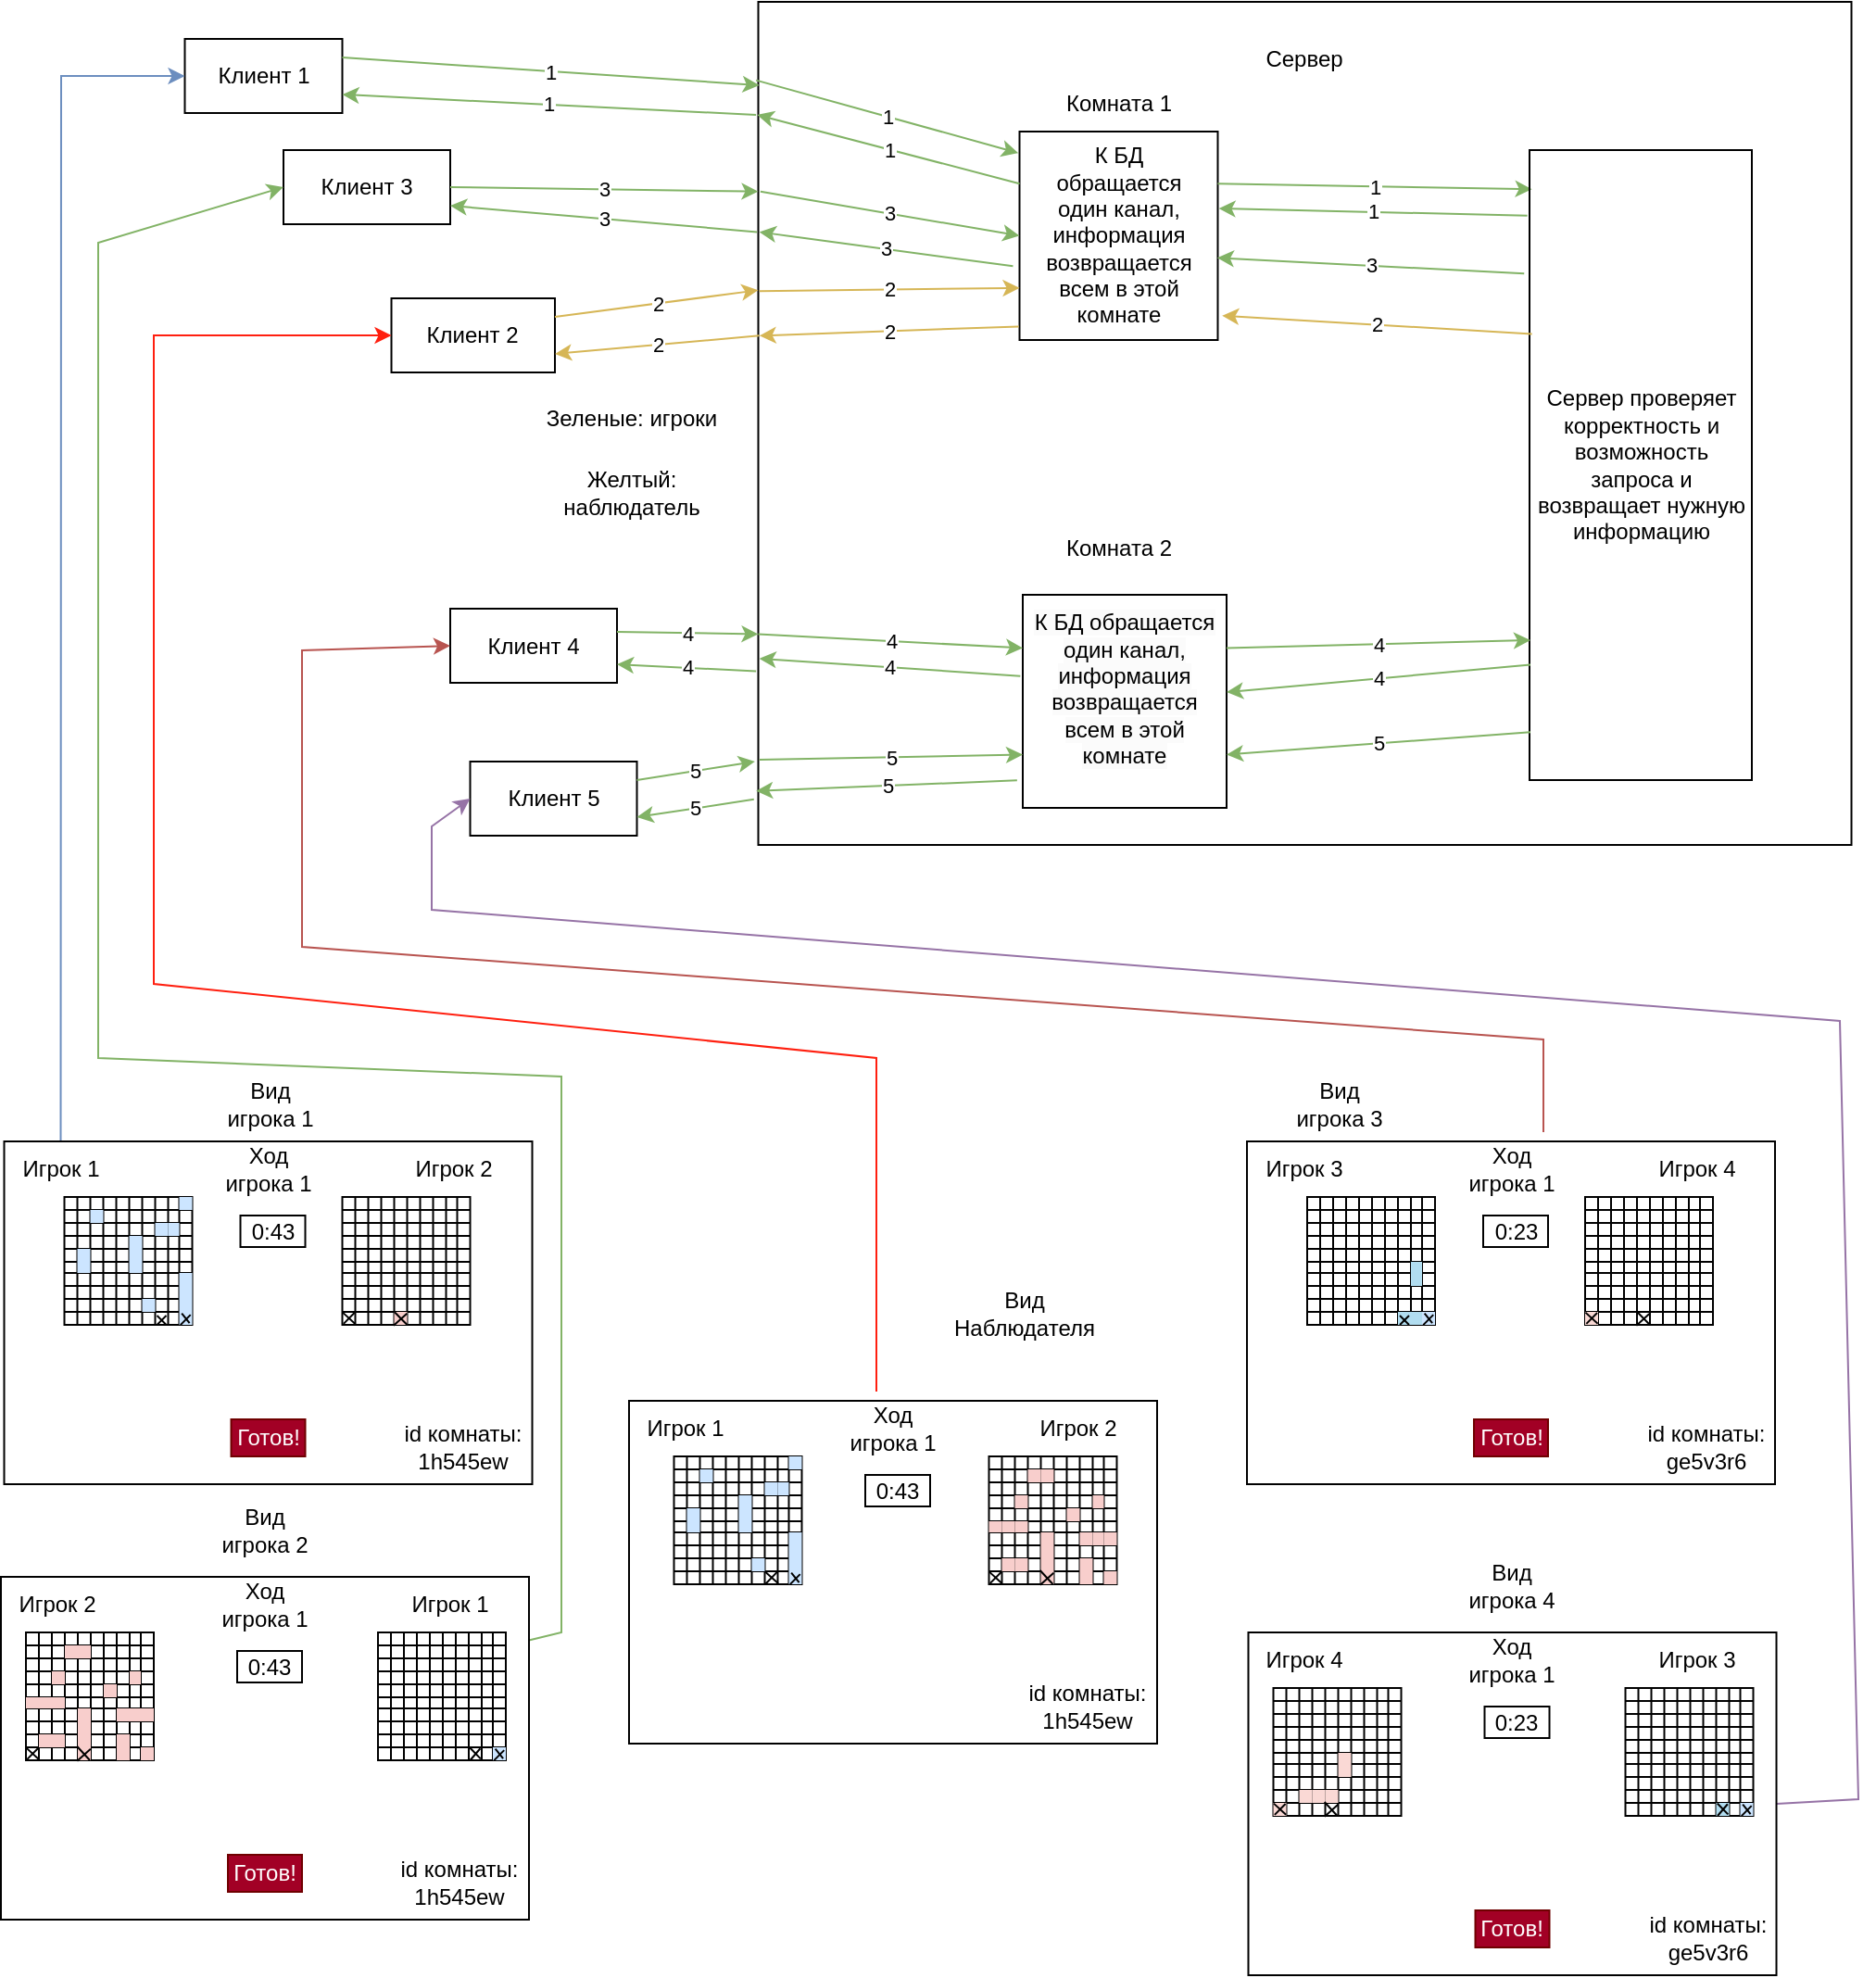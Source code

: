 <mxfile version="21.1.5" type="device">
  <diagram name="Страница 1" id="jjqiUFe08lUAa9UmoPTx">
    <mxGraphModel dx="1002" dy="553" grid="1" gridSize="10" guides="1" tooltips="1" connect="1" arrows="1" fold="1" page="1" pageScale="1" pageWidth="827" pageHeight="1169" math="0" shadow="0">
      <root>
        <mxCell id="0" />
        <mxCell id="1" parent="0" />
        <mxCell id="amdH6WC4EK7yvEpkwrsd-1" value="&lt;p style=&quot;line-height: 120%;&quot;&gt;&lt;/p&gt;&lt;div style=&quot;line-height: 200%;&quot;&gt;Сервер&lt;/div&gt;&lt;div style=&quot;line-height: 200%;&quot;&gt;&lt;br&gt;&lt;/div&gt;&lt;p&gt;&lt;/p&gt;" style="rounded=0;whiteSpace=wrap;html=1;align=center;verticalAlign=top;fillColor=none;" parent="1" vertex="1">
          <mxGeometry x="496.25" y="50" width="590" height="455" as="geometry" />
        </mxCell>
        <mxCell id="amdH6WC4EK7yvEpkwrsd-7" value="Клиент 1" style="rounded=0;whiteSpace=wrap;html=1;" parent="1" vertex="1">
          <mxGeometry x="186.75" y="70" width="85" height="40" as="geometry" />
        </mxCell>
        <mxCell id="amdH6WC4EK7yvEpkwrsd-8" value="Клиент 5" style="rounded=0;whiteSpace=wrap;html=1;" parent="1" vertex="1">
          <mxGeometry x="340.75" y="460" width="90" height="40" as="geometry" />
        </mxCell>
        <mxCell id="amdH6WC4EK7yvEpkwrsd-9" value="Клиент 4" style="rounded=0;whiteSpace=wrap;html=1;" parent="1" vertex="1">
          <mxGeometry x="330" y="377.5" width="90" height="40" as="geometry" />
        </mxCell>
        <mxCell id="amdH6WC4EK7yvEpkwrsd-10" value="Клиент 3" style="rounded=0;whiteSpace=wrap;html=1;" parent="1" vertex="1">
          <mxGeometry x="240" y="130" width="90" height="40" as="geometry" />
        </mxCell>
        <mxCell id="amdH6WC4EK7yvEpkwrsd-11" value="" style="endArrow=classic;html=1;rounded=0;entryX=0;entryY=0.5;entryDx=0;entryDy=0;fillColor=#dae8fc;strokeColor=#6c8ebf;" parent="1" source="amdH6WC4EK7yvEpkwrsd-1149" target="amdH6WC4EK7yvEpkwrsd-7" edge="1">
          <mxGeometry width="50" height="50" relative="1" as="geometry">
            <mxPoint x="90" y="134.0" as="sourcePoint" />
            <mxPoint x="230" y="200" as="targetPoint" />
            <Array as="points">
              <mxPoint x="120" y="90" />
            </Array>
          </mxGeometry>
        </mxCell>
        <mxCell id="amdH6WC4EK7yvEpkwrsd-12" value="" style="endArrow=classic;html=1;rounded=0;entryX=0;entryY=0.5;entryDx=0;entryDy=0;fillColor=#f8cecc;strokeColor=#b85450;" parent="1" target="amdH6WC4EK7yvEpkwrsd-9" edge="1">
          <mxGeometry width="50" height="50" relative="1" as="geometry">
            <mxPoint x="920" y="660" as="sourcePoint" />
            <mxPoint x="302.75" y="445" as="targetPoint" />
            <Array as="points">
              <mxPoint x="920" y="610" />
              <mxPoint x="250" y="560" />
              <mxPoint x="250" y="400" />
            </Array>
          </mxGeometry>
        </mxCell>
        <mxCell id="amdH6WC4EK7yvEpkwrsd-13" value="" style="endArrow=classic;html=1;rounded=0;fillColor=#e1d5e7;strokeColor=#9673a6;entryX=0;entryY=0.5;entryDx=0;entryDy=0;exitX=1;exitY=0.5;exitDx=0;exitDy=0;" parent="1" source="YmzdgZzBxR_WuOckNr4G-947" target="amdH6WC4EK7yvEpkwrsd-8" edge="1">
          <mxGeometry width="50" height="50" relative="1" as="geometry">
            <mxPoint x="1110" y="1020" as="sourcePoint" />
            <mxPoint x="245.25" y="475" as="targetPoint" />
            <Array as="points">
              <mxPoint x="1090" y="1020" />
              <mxPoint x="1080" y="600" />
              <mxPoint x="320" y="540" />
              <mxPoint x="320" y="495" />
            </Array>
          </mxGeometry>
        </mxCell>
        <mxCell id="amdH6WC4EK7yvEpkwrsd-14" value="" style="endArrow=classic;html=1;rounded=0;fillColor=#d5e8d4;strokeColor=#82b366;entryX=0;entryY=0.5;entryDx=0;entryDy=0;exitX=0.998;exitY=0.186;exitDx=0;exitDy=0;exitPerimeter=0;" parent="1" source="YmzdgZzBxR_WuOckNr4G-2" target="amdH6WC4EK7yvEpkwrsd-10" edge="1">
          <mxGeometry width="50" height="50" relative="1" as="geometry">
            <mxPoint x="390" y="970" as="sourcePoint" />
            <mxPoint x="165" y="230" as="targetPoint" />
            <Array as="points">
              <mxPoint x="390" y="930" />
              <mxPoint x="390" y="630" />
              <mxPoint x="140" y="620" />
              <mxPoint x="140" y="180" />
            </Array>
          </mxGeometry>
        </mxCell>
        <mxCell id="amdH6WC4EK7yvEpkwrsd-15" value="" style="rounded=0;whiteSpace=wrap;html=1;" parent="1" vertex="1">
          <mxGeometry x="89.25" y="665" width="285" height="185" as="geometry" />
        </mxCell>
        <mxCell id="amdH6WC4EK7yvEpkwrsd-32" value="Готов!" style="rounded=0;whiteSpace=wrap;html=1;fillColor=#a20025;fontColor=#ffffff;strokeColor=#6F0000;" parent="1" vertex="1">
          <mxGeometry x="211.75" y="815" width="40" height="20" as="geometry" />
        </mxCell>
        <mxCell id="amdH6WC4EK7yvEpkwrsd-923" value="" style="shape=table;startSize=0;container=1;collapsible=0;childLayout=tableLayout;fontSize=16;" parent="1" vertex="1">
          <mxGeometry x="121.75" y="695" width="69" height="69" as="geometry" />
        </mxCell>
        <mxCell id="amdH6WC4EK7yvEpkwrsd-987" style="shape=tableRow;horizontal=0;startSize=0;swimlaneHead=0;swimlaneBody=0;strokeColor=inherit;top=0;left=0;bottom=0;right=0;collapsible=0;dropTarget=0;fillColor=none;points=[[0,0.5],[1,0.5]];portConstraint=eastwest;fontSize=16;" parent="amdH6WC4EK7yvEpkwrsd-923" vertex="1">
          <mxGeometry width="69" height="7" as="geometry" />
        </mxCell>
        <mxCell id="amdH6WC4EK7yvEpkwrsd-1014" style="shape=partialRectangle;html=1;whiteSpace=wrap;connectable=0;strokeColor=inherit;overflow=hidden;fillColor=none;top=0;left=0;bottom=0;right=0;pointerEvents=1;fontSize=16;" parent="amdH6WC4EK7yvEpkwrsd-987" vertex="1">
          <mxGeometry width="7" height="7" as="geometry">
            <mxRectangle width="7" height="7" as="alternateBounds" />
          </mxGeometry>
        </mxCell>
        <mxCell id="amdH6WC4EK7yvEpkwrsd-996" style="shape=partialRectangle;html=1;whiteSpace=wrap;connectable=0;strokeColor=inherit;overflow=hidden;fillColor=none;top=0;left=0;bottom=0;right=0;pointerEvents=1;fontSize=16;" parent="amdH6WC4EK7yvEpkwrsd-987" vertex="1">
          <mxGeometry x="7" width="7" height="7" as="geometry">
            <mxRectangle width="7" height="7" as="alternateBounds" />
          </mxGeometry>
        </mxCell>
        <mxCell id="amdH6WC4EK7yvEpkwrsd-988" style="shape=partialRectangle;html=1;whiteSpace=wrap;connectable=0;strokeColor=inherit;overflow=hidden;fillColor=none;top=0;left=0;bottom=0;right=0;pointerEvents=1;fontSize=16;" parent="amdH6WC4EK7yvEpkwrsd-987" vertex="1">
          <mxGeometry x="14" width="7" height="7" as="geometry">
            <mxRectangle width="7" height="7" as="alternateBounds" />
          </mxGeometry>
        </mxCell>
        <mxCell id="amdH6WC4EK7yvEpkwrsd-989" style="shape=partialRectangle;html=1;whiteSpace=wrap;connectable=0;strokeColor=inherit;overflow=hidden;fillColor=none;top=0;left=0;bottom=0;right=0;pointerEvents=1;fontSize=16;" parent="amdH6WC4EK7yvEpkwrsd-987" vertex="1">
          <mxGeometry x="21" width="7" height="7" as="geometry">
            <mxRectangle width="7" height="7" as="alternateBounds" />
          </mxGeometry>
        </mxCell>
        <mxCell id="amdH6WC4EK7yvEpkwrsd-990" style="shape=partialRectangle;html=1;whiteSpace=wrap;connectable=0;strokeColor=inherit;overflow=hidden;fillColor=none;top=0;left=0;bottom=0;right=0;pointerEvents=1;fontSize=16;" parent="amdH6WC4EK7yvEpkwrsd-987" vertex="1">
          <mxGeometry x="28" width="7" height="7" as="geometry">
            <mxRectangle width="7" height="7" as="alternateBounds" />
          </mxGeometry>
        </mxCell>
        <mxCell id="amdH6WC4EK7yvEpkwrsd-991" style="shape=partialRectangle;html=1;whiteSpace=wrap;connectable=0;strokeColor=inherit;overflow=hidden;fillColor=none;top=0;left=0;bottom=0;right=0;pointerEvents=1;fontSize=16;" parent="amdH6WC4EK7yvEpkwrsd-987" vertex="1">
          <mxGeometry x="35" width="7" height="7" as="geometry">
            <mxRectangle width="7" height="7" as="alternateBounds" />
          </mxGeometry>
        </mxCell>
        <mxCell id="amdH6WC4EK7yvEpkwrsd-992" style="shape=partialRectangle;html=1;whiteSpace=wrap;connectable=0;strokeColor=inherit;overflow=hidden;fillColor=none;top=0;left=0;bottom=0;right=0;pointerEvents=1;fontSize=16;" parent="amdH6WC4EK7yvEpkwrsd-987" vertex="1">
          <mxGeometry x="42" width="7" height="7" as="geometry">
            <mxRectangle width="7" height="7" as="alternateBounds" />
          </mxGeometry>
        </mxCell>
        <mxCell id="amdH6WC4EK7yvEpkwrsd-993" style="shape=partialRectangle;html=1;whiteSpace=wrap;connectable=0;strokeColor=inherit;overflow=hidden;fillColor=none;top=0;left=0;bottom=0;right=0;pointerEvents=1;fontSize=16;" parent="amdH6WC4EK7yvEpkwrsd-987" vertex="1">
          <mxGeometry x="49" width="7" height="7" as="geometry">
            <mxRectangle width="7" height="7" as="alternateBounds" />
          </mxGeometry>
        </mxCell>
        <mxCell id="amdH6WC4EK7yvEpkwrsd-994" style="shape=partialRectangle;html=1;whiteSpace=wrap;connectable=0;strokeColor=inherit;overflow=hidden;fillColor=none;top=0;left=0;bottom=0;right=0;pointerEvents=1;fontSize=16;" parent="amdH6WC4EK7yvEpkwrsd-987" vertex="1">
          <mxGeometry x="56" width="6" height="7" as="geometry">
            <mxRectangle width="6" height="7" as="alternateBounds" />
          </mxGeometry>
        </mxCell>
        <mxCell id="amdH6WC4EK7yvEpkwrsd-995" style="shape=partialRectangle;html=1;whiteSpace=wrap;connectable=0;strokeColor=#36393d;overflow=hidden;fillColor=#cce5ff;top=0;left=0;bottom=0;right=0;pointerEvents=1;fontSize=16;" parent="amdH6WC4EK7yvEpkwrsd-987" vertex="1">
          <mxGeometry x="62" width="7" height="7" as="geometry">
            <mxRectangle width="7" height="7" as="alternateBounds" />
          </mxGeometry>
        </mxCell>
        <mxCell id="amdH6WC4EK7yvEpkwrsd-972" style="shape=tableRow;horizontal=0;startSize=0;swimlaneHead=0;swimlaneBody=0;strokeColor=inherit;top=0;left=0;bottom=0;right=0;collapsible=0;dropTarget=0;fillColor=none;points=[[0,0.5],[1,0.5]];portConstraint=eastwest;fontSize=16;" parent="amdH6WC4EK7yvEpkwrsd-923" vertex="1">
          <mxGeometry y="7" width="69" height="7" as="geometry" />
        </mxCell>
        <mxCell id="amdH6WC4EK7yvEpkwrsd-1015" style="shape=partialRectangle;html=1;whiteSpace=wrap;connectable=0;strokeColor=inherit;overflow=hidden;fillColor=none;top=0;left=0;bottom=0;right=0;pointerEvents=1;fontSize=16;" parent="amdH6WC4EK7yvEpkwrsd-972" vertex="1">
          <mxGeometry width="7" height="7" as="geometry">
            <mxRectangle width="7" height="7" as="alternateBounds" />
          </mxGeometry>
        </mxCell>
        <mxCell id="amdH6WC4EK7yvEpkwrsd-997" style="shape=partialRectangle;html=1;whiteSpace=wrap;connectable=0;strokeColor=inherit;overflow=hidden;fillColor=none;top=0;left=0;bottom=0;right=0;pointerEvents=1;fontSize=16;" parent="amdH6WC4EK7yvEpkwrsd-972" vertex="1">
          <mxGeometry x="7" width="7" height="7" as="geometry">
            <mxRectangle width="7" height="7" as="alternateBounds" />
          </mxGeometry>
        </mxCell>
        <mxCell id="amdH6WC4EK7yvEpkwrsd-980" style="shape=partialRectangle;html=1;whiteSpace=wrap;connectable=0;strokeColor=#36393d;overflow=hidden;fillColor=#cce5ff;top=0;left=0;bottom=0;right=0;pointerEvents=1;fontSize=16;" parent="amdH6WC4EK7yvEpkwrsd-972" vertex="1">
          <mxGeometry x="14" width="7" height="7" as="geometry">
            <mxRectangle width="7" height="7" as="alternateBounds" />
          </mxGeometry>
        </mxCell>
        <mxCell id="amdH6WC4EK7yvEpkwrsd-973" style="shape=partialRectangle;html=1;whiteSpace=wrap;connectable=0;strokeColor=inherit;overflow=hidden;fillColor=none;top=0;left=0;bottom=0;right=0;pointerEvents=1;fontSize=16;" parent="amdH6WC4EK7yvEpkwrsd-972" vertex="1">
          <mxGeometry x="21" width="7" height="7" as="geometry">
            <mxRectangle width="7" height="7" as="alternateBounds" />
          </mxGeometry>
        </mxCell>
        <mxCell id="amdH6WC4EK7yvEpkwrsd-974" style="shape=partialRectangle;html=1;whiteSpace=wrap;connectable=0;strokeColor=inherit;overflow=hidden;fillColor=none;top=0;left=0;bottom=0;right=0;pointerEvents=1;fontSize=16;" parent="amdH6WC4EK7yvEpkwrsd-972" vertex="1">
          <mxGeometry x="28" width="7" height="7" as="geometry">
            <mxRectangle width="7" height="7" as="alternateBounds" />
          </mxGeometry>
        </mxCell>
        <mxCell id="amdH6WC4EK7yvEpkwrsd-975" style="shape=partialRectangle;html=1;whiteSpace=wrap;connectable=0;strokeColor=inherit;overflow=hidden;fillColor=none;top=0;left=0;bottom=0;right=0;pointerEvents=1;fontSize=16;" parent="amdH6WC4EK7yvEpkwrsd-972" vertex="1">
          <mxGeometry x="35" width="7" height="7" as="geometry">
            <mxRectangle width="7" height="7" as="alternateBounds" />
          </mxGeometry>
        </mxCell>
        <mxCell id="amdH6WC4EK7yvEpkwrsd-976" style="shape=partialRectangle;html=1;whiteSpace=wrap;connectable=0;strokeColor=inherit;overflow=hidden;fillColor=none;top=0;left=0;bottom=0;right=0;pointerEvents=1;fontSize=16;" parent="amdH6WC4EK7yvEpkwrsd-972" vertex="1">
          <mxGeometry x="42" width="7" height="7" as="geometry">
            <mxRectangle width="7" height="7" as="alternateBounds" />
          </mxGeometry>
        </mxCell>
        <mxCell id="amdH6WC4EK7yvEpkwrsd-977" style="shape=partialRectangle;html=1;whiteSpace=wrap;connectable=0;strokeColor=inherit;overflow=hidden;fillColor=none;top=0;left=0;bottom=0;right=0;pointerEvents=1;fontSize=16;" parent="amdH6WC4EK7yvEpkwrsd-972" vertex="1">
          <mxGeometry x="49" width="7" height="7" as="geometry">
            <mxRectangle width="7" height="7" as="alternateBounds" />
          </mxGeometry>
        </mxCell>
        <mxCell id="amdH6WC4EK7yvEpkwrsd-978" style="shape=partialRectangle;html=1;whiteSpace=wrap;connectable=0;strokeColor=inherit;overflow=hidden;fillColor=none;top=0;left=0;bottom=0;right=0;pointerEvents=1;fontSize=16;" parent="amdH6WC4EK7yvEpkwrsd-972" vertex="1">
          <mxGeometry x="56" width="6" height="7" as="geometry">
            <mxRectangle width="6" height="7" as="alternateBounds" />
          </mxGeometry>
        </mxCell>
        <mxCell id="amdH6WC4EK7yvEpkwrsd-979" style="shape=partialRectangle;html=1;whiteSpace=wrap;connectable=0;strokeColor=inherit;overflow=hidden;fillColor=none;top=0;left=0;bottom=0;right=0;pointerEvents=1;fontSize=16;" parent="amdH6WC4EK7yvEpkwrsd-972" vertex="1">
          <mxGeometry x="62" width="7" height="7" as="geometry">
            <mxRectangle width="7" height="7" as="alternateBounds" />
          </mxGeometry>
        </mxCell>
        <mxCell id="amdH6WC4EK7yvEpkwrsd-959" style="shape=tableRow;horizontal=0;startSize=0;swimlaneHead=0;swimlaneBody=0;strokeColor=inherit;top=0;left=0;bottom=0;right=0;collapsible=0;dropTarget=0;fillColor=none;points=[[0,0.5],[1,0.5]];portConstraint=eastwest;fontSize=16;" parent="amdH6WC4EK7yvEpkwrsd-923" vertex="1">
          <mxGeometry y="14" width="69" height="7" as="geometry" />
        </mxCell>
        <mxCell id="amdH6WC4EK7yvEpkwrsd-1016" style="shape=partialRectangle;html=1;whiteSpace=wrap;connectable=0;strokeColor=inherit;overflow=hidden;fillColor=none;top=0;left=0;bottom=0;right=0;pointerEvents=1;fontSize=16;" parent="amdH6WC4EK7yvEpkwrsd-959" vertex="1">
          <mxGeometry width="7" height="7" as="geometry">
            <mxRectangle width="7" height="7" as="alternateBounds" />
          </mxGeometry>
        </mxCell>
        <mxCell id="amdH6WC4EK7yvEpkwrsd-998" style="shape=partialRectangle;html=1;whiteSpace=wrap;connectable=0;strokeColor=inherit;overflow=hidden;fillColor=none;top=0;left=0;bottom=0;right=0;pointerEvents=1;fontSize=16;" parent="amdH6WC4EK7yvEpkwrsd-959" vertex="1">
          <mxGeometry x="7" width="7" height="7" as="geometry">
            <mxRectangle width="7" height="7" as="alternateBounds" />
          </mxGeometry>
        </mxCell>
        <mxCell id="amdH6WC4EK7yvEpkwrsd-981" style="shape=partialRectangle;html=1;whiteSpace=wrap;connectable=0;strokeColor=inherit;overflow=hidden;fillColor=none;top=0;left=0;bottom=0;right=0;pointerEvents=1;fontSize=16;" parent="amdH6WC4EK7yvEpkwrsd-959" vertex="1">
          <mxGeometry x="14" width="7" height="7" as="geometry">
            <mxRectangle width="7" height="7" as="alternateBounds" />
          </mxGeometry>
        </mxCell>
        <mxCell id="amdH6WC4EK7yvEpkwrsd-966" style="shape=partialRectangle;html=1;whiteSpace=wrap;connectable=0;strokeColor=inherit;overflow=hidden;fillColor=none;top=0;left=0;bottom=0;right=0;pointerEvents=1;fontSize=16;" parent="amdH6WC4EK7yvEpkwrsd-959" vertex="1">
          <mxGeometry x="21" width="7" height="7" as="geometry">
            <mxRectangle width="7" height="7" as="alternateBounds" />
          </mxGeometry>
        </mxCell>
        <mxCell id="amdH6WC4EK7yvEpkwrsd-960" style="shape=partialRectangle;html=1;whiteSpace=wrap;connectable=0;strokeColor=inherit;overflow=hidden;fillColor=none;top=0;left=0;bottom=0;right=0;pointerEvents=1;fontSize=16;" parent="amdH6WC4EK7yvEpkwrsd-959" vertex="1">
          <mxGeometry x="28" width="7" height="7" as="geometry">
            <mxRectangle width="7" height="7" as="alternateBounds" />
          </mxGeometry>
        </mxCell>
        <mxCell id="amdH6WC4EK7yvEpkwrsd-961" style="shape=partialRectangle;html=1;whiteSpace=wrap;connectable=0;strokeColor=inherit;overflow=hidden;fillColor=none;top=0;left=0;bottom=0;right=0;pointerEvents=1;fontSize=16;" parent="amdH6WC4EK7yvEpkwrsd-959" vertex="1">
          <mxGeometry x="35" width="7" height="7" as="geometry">
            <mxRectangle width="7" height="7" as="alternateBounds" />
          </mxGeometry>
        </mxCell>
        <mxCell id="amdH6WC4EK7yvEpkwrsd-962" style="shape=partialRectangle;html=1;whiteSpace=wrap;connectable=0;strokeColor=inherit;overflow=hidden;fillColor=none;top=0;left=0;bottom=0;right=0;pointerEvents=1;fontSize=16;" parent="amdH6WC4EK7yvEpkwrsd-959" vertex="1">
          <mxGeometry x="42" width="7" height="7" as="geometry">
            <mxRectangle width="7" height="7" as="alternateBounds" />
          </mxGeometry>
        </mxCell>
        <mxCell id="amdH6WC4EK7yvEpkwrsd-963" style="shape=partialRectangle;html=1;whiteSpace=wrap;connectable=0;strokeColor=#36393d;overflow=hidden;fillColor=#cce5ff;top=0;left=0;bottom=0;right=0;pointerEvents=1;fontSize=16;" parent="amdH6WC4EK7yvEpkwrsd-959" vertex="1">
          <mxGeometry x="49" width="7" height="7" as="geometry">
            <mxRectangle width="7" height="7" as="alternateBounds" />
          </mxGeometry>
        </mxCell>
        <mxCell id="amdH6WC4EK7yvEpkwrsd-964" style="shape=partialRectangle;html=1;whiteSpace=wrap;connectable=0;strokeColor=#36393d;overflow=hidden;fillColor=#cce5ff;top=0;left=0;bottom=0;right=0;pointerEvents=1;fontSize=16;" parent="amdH6WC4EK7yvEpkwrsd-959" vertex="1">
          <mxGeometry x="56" width="6" height="7" as="geometry">
            <mxRectangle width="6" height="7" as="alternateBounds" />
          </mxGeometry>
        </mxCell>
        <mxCell id="amdH6WC4EK7yvEpkwrsd-965" style="shape=partialRectangle;html=1;whiteSpace=wrap;connectable=0;strokeColor=inherit;overflow=hidden;fillColor=none;top=0;left=0;bottom=0;right=0;pointerEvents=1;fontSize=16;" parent="amdH6WC4EK7yvEpkwrsd-959" vertex="1">
          <mxGeometry x="62" width="7" height="7" as="geometry">
            <mxRectangle width="7" height="7" as="alternateBounds" />
          </mxGeometry>
        </mxCell>
        <mxCell id="amdH6WC4EK7yvEpkwrsd-948" style="shape=tableRow;horizontal=0;startSize=0;swimlaneHead=0;swimlaneBody=0;strokeColor=inherit;top=0;left=0;bottom=0;right=0;collapsible=0;dropTarget=0;fillColor=none;points=[[0,0.5],[1,0.5]];portConstraint=eastwest;fontSize=16;" parent="amdH6WC4EK7yvEpkwrsd-923" vertex="1">
          <mxGeometry y="21" width="69" height="7" as="geometry" />
        </mxCell>
        <mxCell id="amdH6WC4EK7yvEpkwrsd-1017" style="shape=partialRectangle;html=1;whiteSpace=wrap;connectable=0;strokeColor=inherit;overflow=hidden;fillColor=none;top=0;left=0;bottom=0;right=0;pointerEvents=1;fontSize=16;" parent="amdH6WC4EK7yvEpkwrsd-948" vertex="1">
          <mxGeometry width="7" height="7" as="geometry">
            <mxRectangle width="7" height="7" as="alternateBounds" />
          </mxGeometry>
        </mxCell>
        <mxCell id="amdH6WC4EK7yvEpkwrsd-999" style="shape=partialRectangle;html=1;whiteSpace=wrap;connectable=0;strokeColor=inherit;overflow=hidden;fillColor=none;top=0;left=0;bottom=0;right=0;pointerEvents=1;fontSize=16;" parent="amdH6WC4EK7yvEpkwrsd-948" vertex="1">
          <mxGeometry x="7" width="7" height="7" as="geometry">
            <mxRectangle width="7" height="7" as="alternateBounds" />
          </mxGeometry>
        </mxCell>
        <mxCell id="amdH6WC4EK7yvEpkwrsd-982" style="shape=partialRectangle;html=1;whiteSpace=wrap;connectable=0;strokeColor=inherit;overflow=hidden;fillColor=none;top=0;left=0;bottom=0;right=0;pointerEvents=1;fontSize=16;" parent="amdH6WC4EK7yvEpkwrsd-948" vertex="1">
          <mxGeometry x="14" width="7" height="7" as="geometry">
            <mxRectangle width="7" height="7" as="alternateBounds" />
          </mxGeometry>
        </mxCell>
        <mxCell id="amdH6WC4EK7yvEpkwrsd-967" style="shape=partialRectangle;html=1;whiteSpace=wrap;connectable=0;strokeColor=inherit;overflow=hidden;fillColor=none;top=0;left=0;bottom=0;right=0;pointerEvents=1;fontSize=16;" parent="amdH6WC4EK7yvEpkwrsd-948" vertex="1">
          <mxGeometry x="21" width="7" height="7" as="geometry">
            <mxRectangle width="7" height="7" as="alternateBounds" />
          </mxGeometry>
        </mxCell>
        <mxCell id="amdH6WC4EK7yvEpkwrsd-954" style="shape=partialRectangle;html=1;whiteSpace=wrap;connectable=0;strokeColor=inherit;overflow=hidden;fillColor=none;top=0;left=0;bottom=0;right=0;pointerEvents=1;fontSize=16;" parent="amdH6WC4EK7yvEpkwrsd-948" vertex="1">
          <mxGeometry x="28" width="7" height="7" as="geometry">
            <mxRectangle width="7" height="7" as="alternateBounds" />
          </mxGeometry>
        </mxCell>
        <mxCell id="amdH6WC4EK7yvEpkwrsd-949" style="shape=partialRectangle;html=1;whiteSpace=wrap;connectable=0;overflow=hidden;top=0;left=0;bottom=0;right=0;pointerEvents=1;fontSize=16;fillColor=#cce5ff;strokeColor=#36393d;" parent="amdH6WC4EK7yvEpkwrsd-948" vertex="1">
          <mxGeometry x="35" width="7" height="7" as="geometry">
            <mxRectangle width="7" height="7" as="alternateBounds" />
          </mxGeometry>
        </mxCell>
        <mxCell id="amdH6WC4EK7yvEpkwrsd-950" style="shape=partialRectangle;html=1;whiteSpace=wrap;connectable=0;strokeColor=inherit;overflow=hidden;fillColor=none;top=0;left=0;bottom=0;right=0;pointerEvents=1;fontSize=16;" parent="amdH6WC4EK7yvEpkwrsd-948" vertex="1">
          <mxGeometry x="42" width="7" height="7" as="geometry">
            <mxRectangle width="7" height="7" as="alternateBounds" />
          </mxGeometry>
        </mxCell>
        <mxCell id="amdH6WC4EK7yvEpkwrsd-951" style="shape=partialRectangle;html=1;whiteSpace=wrap;connectable=0;strokeColor=inherit;overflow=hidden;fillColor=none;top=0;left=0;bottom=0;right=0;pointerEvents=1;fontSize=16;" parent="amdH6WC4EK7yvEpkwrsd-948" vertex="1">
          <mxGeometry x="49" width="7" height="7" as="geometry">
            <mxRectangle width="7" height="7" as="alternateBounds" />
          </mxGeometry>
        </mxCell>
        <mxCell id="amdH6WC4EK7yvEpkwrsd-952" style="shape=partialRectangle;html=1;whiteSpace=wrap;connectable=0;strokeColor=inherit;overflow=hidden;fillColor=none;top=0;left=0;bottom=0;right=0;pointerEvents=1;fontSize=16;" parent="amdH6WC4EK7yvEpkwrsd-948" vertex="1">
          <mxGeometry x="56" width="6" height="7" as="geometry">
            <mxRectangle width="6" height="7" as="alternateBounds" />
          </mxGeometry>
        </mxCell>
        <mxCell id="amdH6WC4EK7yvEpkwrsd-953" style="shape=partialRectangle;html=1;whiteSpace=wrap;connectable=0;strokeColor=inherit;overflow=hidden;fillColor=none;top=0;left=0;bottom=0;right=0;pointerEvents=1;fontSize=16;" parent="amdH6WC4EK7yvEpkwrsd-948" vertex="1">
          <mxGeometry x="62" width="7" height="7" as="geometry">
            <mxRectangle width="7" height="7" as="alternateBounds" />
          </mxGeometry>
        </mxCell>
        <mxCell id="amdH6WC4EK7yvEpkwrsd-924" value="" style="shape=tableRow;horizontal=0;startSize=0;swimlaneHead=0;swimlaneBody=0;strokeColor=inherit;top=0;left=0;bottom=0;right=0;collapsible=0;dropTarget=0;fillColor=none;points=[[0,0.5],[1,0.5]];portConstraint=eastwest;fontSize=16;" parent="amdH6WC4EK7yvEpkwrsd-923" vertex="1">
          <mxGeometry y="28" width="69" height="7" as="geometry" />
        </mxCell>
        <mxCell id="amdH6WC4EK7yvEpkwrsd-1018" style="shape=partialRectangle;html=1;whiteSpace=wrap;connectable=0;strokeColor=inherit;overflow=hidden;fillColor=none;top=0;left=0;bottom=0;right=0;pointerEvents=1;fontSize=16;" parent="amdH6WC4EK7yvEpkwrsd-924" vertex="1">
          <mxGeometry width="7" height="7" as="geometry">
            <mxRectangle width="7" height="7" as="alternateBounds" />
          </mxGeometry>
        </mxCell>
        <mxCell id="amdH6WC4EK7yvEpkwrsd-1000" style="shape=partialRectangle;html=1;whiteSpace=wrap;connectable=0;strokeColor=#36393d;overflow=hidden;fillColor=#cce5ff;top=0;left=0;bottom=0;right=0;pointerEvents=1;fontSize=16;" parent="amdH6WC4EK7yvEpkwrsd-924" vertex="1">
          <mxGeometry x="7" width="7" height="7" as="geometry">
            <mxRectangle width="7" height="7" as="alternateBounds" />
          </mxGeometry>
        </mxCell>
        <mxCell id="amdH6WC4EK7yvEpkwrsd-983" style="shape=partialRectangle;html=1;whiteSpace=wrap;connectable=0;strokeColor=inherit;overflow=hidden;fillColor=none;top=0;left=0;bottom=0;right=0;pointerEvents=1;fontSize=16;" parent="amdH6WC4EK7yvEpkwrsd-924" vertex="1">
          <mxGeometry x="14" width="7" height="7" as="geometry">
            <mxRectangle width="7" height="7" as="alternateBounds" />
          </mxGeometry>
        </mxCell>
        <mxCell id="amdH6WC4EK7yvEpkwrsd-968" style="shape=partialRectangle;html=1;whiteSpace=wrap;connectable=0;strokeColor=inherit;overflow=hidden;fillColor=none;top=0;left=0;bottom=0;right=0;pointerEvents=1;fontSize=16;" parent="amdH6WC4EK7yvEpkwrsd-924" vertex="1">
          <mxGeometry x="21" width="7" height="7" as="geometry">
            <mxRectangle width="7" height="7" as="alternateBounds" />
          </mxGeometry>
        </mxCell>
        <mxCell id="amdH6WC4EK7yvEpkwrsd-955" style="shape=partialRectangle;html=1;whiteSpace=wrap;connectable=0;strokeColor=inherit;overflow=hidden;fillColor=none;top=0;left=0;bottom=0;right=0;pointerEvents=1;fontSize=16;" parent="amdH6WC4EK7yvEpkwrsd-924" vertex="1">
          <mxGeometry x="28" width="7" height="7" as="geometry">
            <mxRectangle width="7" height="7" as="alternateBounds" />
          </mxGeometry>
        </mxCell>
        <mxCell id="amdH6WC4EK7yvEpkwrsd-944" style="shape=partialRectangle;html=1;whiteSpace=wrap;connectable=0;strokeColor=#36393d;overflow=hidden;fillColor=#cce5ff;top=0;left=0;bottom=0;right=0;pointerEvents=1;fontSize=16;" parent="amdH6WC4EK7yvEpkwrsd-924" vertex="1">
          <mxGeometry x="35" width="7" height="7" as="geometry">
            <mxRectangle width="7" height="7" as="alternateBounds" />
          </mxGeometry>
        </mxCell>
        <mxCell id="amdH6WC4EK7yvEpkwrsd-936" style="shape=partialRectangle;html=1;whiteSpace=wrap;connectable=0;strokeColor=inherit;overflow=hidden;fillColor=none;top=0;left=0;bottom=0;right=0;pointerEvents=1;fontSize=16;" parent="amdH6WC4EK7yvEpkwrsd-924" vertex="1">
          <mxGeometry x="42" width="7" height="7" as="geometry">
            <mxRectangle width="7" height="7" as="alternateBounds" />
          </mxGeometry>
        </mxCell>
        <mxCell id="amdH6WC4EK7yvEpkwrsd-925" value="" style="shape=partialRectangle;html=1;whiteSpace=wrap;connectable=0;strokeColor=inherit;overflow=hidden;fillColor=none;top=0;left=0;bottom=0;right=0;pointerEvents=1;fontSize=16;" parent="amdH6WC4EK7yvEpkwrsd-924" vertex="1">
          <mxGeometry x="49" width="7" height="7" as="geometry">
            <mxRectangle width="7" height="7" as="alternateBounds" />
          </mxGeometry>
        </mxCell>
        <mxCell id="amdH6WC4EK7yvEpkwrsd-926" value="" style="shape=partialRectangle;html=1;whiteSpace=wrap;connectable=0;strokeColor=inherit;overflow=hidden;fillColor=none;top=0;left=0;bottom=0;right=0;pointerEvents=1;fontSize=16;" parent="amdH6WC4EK7yvEpkwrsd-924" vertex="1">
          <mxGeometry x="56" width="6" height="7" as="geometry">
            <mxRectangle width="6" height="7" as="alternateBounds" />
          </mxGeometry>
        </mxCell>
        <mxCell id="amdH6WC4EK7yvEpkwrsd-927" value="" style="shape=partialRectangle;html=1;whiteSpace=wrap;connectable=0;strokeColor=inherit;overflow=hidden;fillColor=none;top=0;left=0;bottom=0;right=0;pointerEvents=1;fontSize=16;" parent="amdH6WC4EK7yvEpkwrsd-924" vertex="1">
          <mxGeometry x="62" width="7" height="7" as="geometry">
            <mxRectangle width="7" height="7" as="alternateBounds" />
          </mxGeometry>
        </mxCell>
        <mxCell id="amdH6WC4EK7yvEpkwrsd-928" value="" style="shape=tableRow;horizontal=0;startSize=0;swimlaneHead=0;swimlaneBody=0;strokeColor=inherit;top=0;left=0;bottom=0;right=0;collapsible=0;dropTarget=0;fillColor=none;points=[[0,0.5],[1,0.5]];portConstraint=eastwest;fontSize=16;" parent="amdH6WC4EK7yvEpkwrsd-923" vertex="1">
          <mxGeometry y="35" width="69" height="6" as="geometry" />
        </mxCell>
        <mxCell id="amdH6WC4EK7yvEpkwrsd-1019" style="shape=partialRectangle;html=1;whiteSpace=wrap;connectable=0;strokeColor=inherit;overflow=hidden;fillColor=none;top=0;left=0;bottom=0;right=0;pointerEvents=1;fontSize=16;" parent="amdH6WC4EK7yvEpkwrsd-928" vertex="1">
          <mxGeometry width="7" height="6" as="geometry">
            <mxRectangle width="7" height="6" as="alternateBounds" />
          </mxGeometry>
        </mxCell>
        <mxCell id="amdH6WC4EK7yvEpkwrsd-1001" style="shape=partialRectangle;html=1;whiteSpace=wrap;connectable=0;strokeColor=#36393d;overflow=hidden;fillColor=#cce5ff;top=0;left=0;bottom=0;right=0;pointerEvents=1;fontSize=16;" parent="amdH6WC4EK7yvEpkwrsd-928" vertex="1">
          <mxGeometry x="7" width="7" height="6" as="geometry">
            <mxRectangle width="7" height="6" as="alternateBounds" />
          </mxGeometry>
        </mxCell>
        <mxCell id="amdH6WC4EK7yvEpkwrsd-984" style="shape=partialRectangle;html=1;whiteSpace=wrap;connectable=0;strokeColor=inherit;overflow=hidden;fillColor=none;top=0;left=0;bottom=0;right=0;pointerEvents=1;fontSize=16;" parent="amdH6WC4EK7yvEpkwrsd-928" vertex="1">
          <mxGeometry x="14" width="7" height="6" as="geometry">
            <mxRectangle width="7" height="6" as="alternateBounds" />
          </mxGeometry>
        </mxCell>
        <mxCell id="amdH6WC4EK7yvEpkwrsd-969" style="shape=partialRectangle;html=1;whiteSpace=wrap;connectable=0;strokeColor=inherit;overflow=hidden;fillColor=none;top=0;left=0;bottom=0;right=0;pointerEvents=1;fontSize=16;" parent="amdH6WC4EK7yvEpkwrsd-928" vertex="1">
          <mxGeometry x="21" width="7" height="6" as="geometry">
            <mxRectangle width="7" height="6" as="alternateBounds" />
          </mxGeometry>
        </mxCell>
        <mxCell id="amdH6WC4EK7yvEpkwrsd-956" style="shape=partialRectangle;html=1;whiteSpace=wrap;connectable=0;strokeColor=inherit;overflow=hidden;fillColor=none;top=0;left=0;bottom=0;right=0;pointerEvents=1;fontSize=16;" parent="amdH6WC4EK7yvEpkwrsd-928" vertex="1">
          <mxGeometry x="28" width="7" height="6" as="geometry">
            <mxRectangle width="7" height="6" as="alternateBounds" />
          </mxGeometry>
        </mxCell>
        <mxCell id="amdH6WC4EK7yvEpkwrsd-945" style="shape=partialRectangle;html=1;whiteSpace=wrap;connectable=0;strokeColor=#36393d;overflow=hidden;fillColor=#cce5ff;top=0;left=0;bottom=0;right=0;pointerEvents=1;fontSize=16;" parent="amdH6WC4EK7yvEpkwrsd-928" vertex="1">
          <mxGeometry x="35" width="7" height="6" as="geometry">
            <mxRectangle width="7" height="6" as="alternateBounds" />
          </mxGeometry>
        </mxCell>
        <mxCell id="amdH6WC4EK7yvEpkwrsd-937" style="shape=partialRectangle;html=1;whiteSpace=wrap;connectable=0;strokeColor=inherit;overflow=hidden;fillColor=none;top=0;left=0;bottom=0;right=0;pointerEvents=1;fontSize=16;" parent="amdH6WC4EK7yvEpkwrsd-928" vertex="1">
          <mxGeometry x="42" width="7" height="6" as="geometry">
            <mxRectangle width="7" height="6" as="alternateBounds" />
          </mxGeometry>
        </mxCell>
        <mxCell id="amdH6WC4EK7yvEpkwrsd-929" value="" style="shape=partialRectangle;html=1;whiteSpace=wrap;connectable=0;strokeColor=inherit;overflow=hidden;fillColor=none;top=0;left=0;bottom=0;right=0;pointerEvents=1;fontSize=16;" parent="amdH6WC4EK7yvEpkwrsd-928" vertex="1">
          <mxGeometry x="49" width="7" height="6" as="geometry">
            <mxRectangle width="7" height="6" as="alternateBounds" />
          </mxGeometry>
        </mxCell>
        <mxCell id="amdH6WC4EK7yvEpkwrsd-930" value="" style="shape=partialRectangle;html=1;whiteSpace=wrap;connectable=0;strokeColor=inherit;overflow=hidden;fillColor=none;top=0;left=0;bottom=0;right=0;pointerEvents=1;fontSize=16;" parent="amdH6WC4EK7yvEpkwrsd-928" vertex="1">
          <mxGeometry x="56" width="6" height="6" as="geometry">
            <mxRectangle width="6" height="6" as="alternateBounds" />
          </mxGeometry>
        </mxCell>
        <mxCell id="amdH6WC4EK7yvEpkwrsd-931" value="" style="shape=partialRectangle;html=1;whiteSpace=wrap;connectable=0;strokeColor=inherit;overflow=hidden;fillColor=none;top=0;left=0;bottom=0;right=0;pointerEvents=1;fontSize=16;" parent="amdH6WC4EK7yvEpkwrsd-928" vertex="1">
          <mxGeometry x="62" width="7" height="6" as="geometry">
            <mxRectangle width="7" height="6" as="alternateBounds" />
          </mxGeometry>
        </mxCell>
        <mxCell id="amdH6WC4EK7yvEpkwrsd-932" value="" style="shape=tableRow;horizontal=0;startSize=0;swimlaneHead=0;swimlaneBody=0;strokeColor=inherit;top=0;left=0;bottom=0;right=0;collapsible=0;dropTarget=0;fillColor=none;points=[[0,0.5],[1,0.5]];portConstraint=eastwest;fontSize=16;" parent="amdH6WC4EK7yvEpkwrsd-923" vertex="1">
          <mxGeometry y="41" width="69" height="7" as="geometry" />
        </mxCell>
        <mxCell id="amdH6WC4EK7yvEpkwrsd-1020" style="shape=partialRectangle;html=1;whiteSpace=wrap;connectable=0;strokeColor=inherit;overflow=hidden;fillColor=none;top=0;left=0;bottom=0;right=0;pointerEvents=1;fontSize=16;" parent="amdH6WC4EK7yvEpkwrsd-932" vertex="1">
          <mxGeometry width="7" height="7" as="geometry">
            <mxRectangle width="7" height="7" as="alternateBounds" />
          </mxGeometry>
        </mxCell>
        <mxCell id="amdH6WC4EK7yvEpkwrsd-1002" style="shape=partialRectangle;html=1;whiteSpace=wrap;connectable=0;strokeColor=inherit;overflow=hidden;fillColor=none;top=0;left=0;bottom=0;right=0;pointerEvents=1;fontSize=16;" parent="amdH6WC4EK7yvEpkwrsd-932" vertex="1">
          <mxGeometry x="7" width="7" height="7" as="geometry">
            <mxRectangle width="7" height="7" as="alternateBounds" />
          </mxGeometry>
        </mxCell>
        <mxCell id="amdH6WC4EK7yvEpkwrsd-985" style="shape=partialRectangle;html=1;whiteSpace=wrap;connectable=0;strokeColor=inherit;overflow=hidden;fillColor=none;top=0;left=0;bottom=0;right=0;pointerEvents=1;fontSize=16;" parent="amdH6WC4EK7yvEpkwrsd-932" vertex="1">
          <mxGeometry x="14" width="7" height="7" as="geometry">
            <mxRectangle width="7" height="7" as="alternateBounds" />
          </mxGeometry>
        </mxCell>
        <mxCell id="amdH6WC4EK7yvEpkwrsd-970" style="shape=partialRectangle;html=1;whiteSpace=wrap;connectable=0;strokeColor=inherit;overflow=hidden;fillColor=none;top=0;left=0;bottom=0;right=0;pointerEvents=1;fontSize=16;" parent="amdH6WC4EK7yvEpkwrsd-932" vertex="1">
          <mxGeometry x="21" width="7" height="7" as="geometry">
            <mxRectangle width="7" height="7" as="alternateBounds" />
          </mxGeometry>
        </mxCell>
        <mxCell id="amdH6WC4EK7yvEpkwrsd-957" style="shape=partialRectangle;html=1;whiteSpace=wrap;connectable=0;strokeColor=inherit;overflow=hidden;fillColor=none;top=0;left=0;bottom=0;right=0;pointerEvents=1;fontSize=16;" parent="amdH6WC4EK7yvEpkwrsd-932" vertex="1">
          <mxGeometry x="28" width="7" height="7" as="geometry">
            <mxRectangle width="7" height="7" as="alternateBounds" />
          </mxGeometry>
        </mxCell>
        <mxCell id="amdH6WC4EK7yvEpkwrsd-946" style="shape=partialRectangle;html=1;whiteSpace=wrap;connectable=0;strokeColor=inherit;overflow=hidden;fillColor=none;top=0;left=0;bottom=0;right=0;pointerEvents=1;fontSize=16;" parent="amdH6WC4EK7yvEpkwrsd-932" vertex="1">
          <mxGeometry x="35" width="7" height="7" as="geometry">
            <mxRectangle width="7" height="7" as="alternateBounds" />
          </mxGeometry>
        </mxCell>
        <mxCell id="amdH6WC4EK7yvEpkwrsd-938" style="shape=partialRectangle;html=1;whiteSpace=wrap;connectable=0;strokeColor=inherit;overflow=hidden;fillColor=none;top=0;left=0;bottom=0;right=0;pointerEvents=1;fontSize=16;" parent="amdH6WC4EK7yvEpkwrsd-932" vertex="1">
          <mxGeometry x="42" width="7" height="7" as="geometry">
            <mxRectangle width="7" height="7" as="alternateBounds" />
          </mxGeometry>
        </mxCell>
        <mxCell id="amdH6WC4EK7yvEpkwrsd-933" value="" style="shape=partialRectangle;html=1;whiteSpace=wrap;connectable=0;strokeColor=inherit;overflow=hidden;fillColor=none;top=0;left=0;bottom=0;right=0;pointerEvents=1;fontSize=16;" parent="amdH6WC4EK7yvEpkwrsd-932" vertex="1">
          <mxGeometry x="49" width="7" height="7" as="geometry">
            <mxRectangle width="7" height="7" as="alternateBounds" />
          </mxGeometry>
        </mxCell>
        <mxCell id="amdH6WC4EK7yvEpkwrsd-934" value="" style="shape=partialRectangle;html=1;whiteSpace=wrap;connectable=0;strokeColor=inherit;overflow=hidden;fillColor=none;top=0;left=0;bottom=0;right=0;pointerEvents=1;fontSize=16;" parent="amdH6WC4EK7yvEpkwrsd-932" vertex="1">
          <mxGeometry x="56" width="6" height="7" as="geometry">
            <mxRectangle width="6" height="7" as="alternateBounds" />
          </mxGeometry>
        </mxCell>
        <mxCell id="amdH6WC4EK7yvEpkwrsd-935" value="" style="shape=partialRectangle;html=1;whiteSpace=wrap;connectable=0;strokeColor=#36393d;overflow=hidden;fillColor=#cce5ff;top=0;left=0;bottom=0;right=0;pointerEvents=1;fontSize=16;" parent="amdH6WC4EK7yvEpkwrsd-932" vertex="1">
          <mxGeometry x="62" width="7" height="7" as="geometry">
            <mxRectangle width="7" height="7" as="alternateBounds" />
          </mxGeometry>
        </mxCell>
        <mxCell id="amdH6WC4EK7yvEpkwrsd-939" style="shape=tableRow;horizontal=0;startSize=0;swimlaneHead=0;swimlaneBody=0;strokeColor=inherit;top=0;left=0;bottom=0;right=0;collapsible=0;dropTarget=0;fillColor=none;points=[[0,0.5],[1,0.5]];portConstraint=eastwest;fontSize=16;" parent="amdH6WC4EK7yvEpkwrsd-923" vertex="1">
          <mxGeometry y="48" width="69" height="7" as="geometry" />
        </mxCell>
        <mxCell id="amdH6WC4EK7yvEpkwrsd-1021" style="shape=partialRectangle;html=1;whiteSpace=wrap;connectable=0;strokeColor=inherit;overflow=hidden;fillColor=none;top=0;left=0;bottom=0;right=0;pointerEvents=1;fontSize=16;" parent="amdH6WC4EK7yvEpkwrsd-939" vertex="1">
          <mxGeometry width="7" height="7" as="geometry">
            <mxRectangle width="7" height="7" as="alternateBounds" />
          </mxGeometry>
        </mxCell>
        <mxCell id="amdH6WC4EK7yvEpkwrsd-1003" style="shape=partialRectangle;html=1;whiteSpace=wrap;connectable=0;strokeColor=inherit;overflow=hidden;fillColor=none;top=0;left=0;bottom=0;right=0;pointerEvents=1;fontSize=16;" parent="amdH6WC4EK7yvEpkwrsd-939" vertex="1">
          <mxGeometry x="7" width="7" height="7" as="geometry">
            <mxRectangle width="7" height="7" as="alternateBounds" />
          </mxGeometry>
        </mxCell>
        <mxCell id="amdH6WC4EK7yvEpkwrsd-986" style="shape=partialRectangle;html=1;whiteSpace=wrap;connectable=0;strokeColor=inherit;overflow=hidden;fillColor=none;top=0;left=0;bottom=0;right=0;pointerEvents=1;fontSize=16;" parent="amdH6WC4EK7yvEpkwrsd-939" vertex="1">
          <mxGeometry x="14" width="7" height="7" as="geometry">
            <mxRectangle width="7" height="7" as="alternateBounds" />
          </mxGeometry>
        </mxCell>
        <mxCell id="amdH6WC4EK7yvEpkwrsd-971" style="shape=partialRectangle;html=1;whiteSpace=wrap;connectable=0;strokeColor=inherit;overflow=hidden;fillColor=none;top=0;left=0;bottom=0;right=0;pointerEvents=1;fontSize=16;" parent="amdH6WC4EK7yvEpkwrsd-939" vertex="1">
          <mxGeometry x="21" width="7" height="7" as="geometry">
            <mxRectangle width="7" height="7" as="alternateBounds" />
          </mxGeometry>
        </mxCell>
        <mxCell id="amdH6WC4EK7yvEpkwrsd-958" style="shape=partialRectangle;html=1;whiteSpace=wrap;connectable=0;strokeColor=inherit;overflow=hidden;fillColor=none;top=0;left=0;bottom=0;right=0;pointerEvents=1;fontSize=16;" parent="amdH6WC4EK7yvEpkwrsd-939" vertex="1">
          <mxGeometry x="28" width="7" height="7" as="geometry">
            <mxRectangle width="7" height="7" as="alternateBounds" />
          </mxGeometry>
        </mxCell>
        <mxCell id="amdH6WC4EK7yvEpkwrsd-947" style="shape=partialRectangle;html=1;whiteSpace=wrap;connectable=0;strokeColor=inherit;overflow=hidden;fillColor=none;top=0;left=0;bottom=0;right=0;pointerEvents=1;fontSize=16;" parent="amdH6WC4EK7yvEpkwrsd-939" vertex="1">
          <mxGeometry x="35" width="7" height="7" as="geometry">
            <mxRectangle width="7" height="7" as="alternateBounds" />
          </mxGeometry>
        </mxCell>
        <mxCell id="amdH6WC4EK7yvEpkwrsd-940" style="shape=partialRectangle;html=1;whiteSpace=wrap;connectable=0;strokeColor=inherit;overflow=hidden;fillColor=none;top=0;left=0;bottom=0;right=0;pointerEvents=1;fontSize=16;" parent="amdH6WC4EK7yvEpkwrsd-939" vertex="1">
          <mxGeometry x="42" width="7" height="7" as="geometry">
            <mxRectangle width="7" height="7" as="alternateBounds" />
          </mxGeometry>
        </mxCell>
        <mxCell id="amdH6WC4EK7yvEpkwrsd-941" style="shape=partialRectangle;html=1;whiteSpace=wrap;connectable=0;strokeColor=inherit;overflow=hidden;fillColor=none;top=0;left=0;bottom=0;right=0;pointerEvents=1;fontSize=16;" parent="amdH6WC4EK7yvEpkwrsd-939" vertex="1">
          <mxGeometry x="49" width="7" height="7" as="geometry">
            <mxRectangle width="7" height="7" as="alternateBounds" />
          </mxGeometry>
        </mxCell>
        <mxCell id="amdH6WC4EK7yvEpkwrsd-942" style="shape=partialRectangle;html=1;whiteSpace=wrap;connectable=0;strokeColor=inherit;overflow=hidden;fillColor=none;top=0;left=0;bottom=0;right=0;pointerEvents=1;fontSize=16;" parent="amdH6WC4EK7yvEpkwrsd-939" vertex="1">
          <mxGeometry x="56" width="6" height="7" as="geometry">
            <mxRectangle width="6" height="7" as="alternateBounds" />
          </mxGeometry>
        </mxCell>
        <mxCell id="amdH6WC4EK7yvEpkwrsd-943" style="shape=partialRectangle;html=1;whiteSpace=wrap;connectable=0;strokeColor=#36393d;overflow=hidden;fillColor=#cce5ff;top=0;left=0;bottom=0;right=0;pointerEvents=1;fontSize=16;" parent="amdH6WC4EK7yvEpkwrsd-939" vertex="1">
          <mxGeometry x="62" width="7" height="7" as="geometry">
            <mxRectangle width="7" height="7" as="alternateBounds" />
          </mxGeometry>
        </mxCell>
        <mxCell id="amdH6WC4EK7yvEpkwrsd-1004" style="shape=tableRow;horizontal=0;startSize=0;swimlaneHead=0;swimlaneBody=0;strokeColor=inherit;top=0;left=0;bottom=0;right=0;collapsible=0;dropTarget=0;fillColor=none;points=[[0,0.5],[1,0.5]];portConstraint=eastwest;fontSize=16;" parent="amdH6WC4EK7yvEpkwrsd-923" vertex="1">
          <mxGeometry y="55" width="69" height="7" as="geometry" />
        </mxCell>
        <mxCell id="amdH6WC4EK7yvEpkwrsd-1022" style="shape=partialRectangle;html=1;whiteSpace=wrap;connectable=0;strokeColor=inherit;overflow=hidden;fillColor=none;top=0;left=0;bottom=0;right=0;pointerEvents=1;fontSize=16;" parent="amdH6WC4EK7yvEpkwrsd-1004" vertex="1">
          <mxGeometry width="7" height="7" as="geometry">
            <mxRectangle width="7" height="7" as="alternateBounds" />
          </mxGeometry>
        </mxCell>
        <mxCell id="amdH6WC4EK7yvEpkwrsd-1005" style="shape=partialRectangle;html=1;whiteSpace=wrap;connectable=0;strokeColor=inherit;overflow=hidden;fillColor=none;top=0;left=0;bottom=0;right=0;pointerEvents=1;fontSize=16;" parent="amdH6WC4EK7yvEpkwrsd-1004" vertex="1">
          <mxGeometry x="7" width="7" height="7" as="geometry">
            <mxRectangle width="7" height="7" as="alternateBounds" />
          </mxGeometry>
        </mxCell>
        <mxCell id="amdH6WC4EK7yvEpkwrsd-1006" style="shape=partialRectangle;html=1;whiteSpace=wrap;connectable=0;strokeColor=inherit;overflow=hidden;fillColor=none;top=0;left=0;bottom=0;right=0;pointerEvents=1;fontSize=16;" parent="amdH6WC4EK7yvEpkwrsd-1004" vertex="1">
          <mxGeometry x="14" width="7" height="7" as="geometry">
            <mxRectangle width="7" height="7" as="alternateBounds" />
          </mxGeometry>
        </mxCell>
        <mxCell id="amdH6WC4EK7yvEpkwrsd-1007" style="shape=partialRectangle;html=1;whiteSpace=wrap;connectable=0;strokeColor=inherit;overflow=hidden;fillColor=none;top=0;left=0;bottom=0;right=0;pointerEvents=1;fontSize=16;" parent="amdH6WC4EK7yvEpkwrsd-1004" vertex="1">
          <mxGeometry x="21" width="7" height="7" as="geometry">
            <mxRectangle width="7" height="7" as="alternateBounds" />
          </mxGeometry>
        </mxCell>
        <mxCell id="amdH6WC4EK7yvEpkwrsd-1008" style="shape=partialRectangle;html=1;whiteSpace=wrap;connectable=0;strokeColor=inherit;overflow=hidden;fillColor=none;top=0;left=0;bottom=0;right=0;pointerEvents=1;fontSize=16;" parent="amdH6WC4EK7yvEpkwrsd-1004" vertex="1">
          <mxGeometry x="28" width="7" height="7" as="geometry">
            <mxRectangle width="7" height="7" as="alternateBounds" />
          </mxGeometry>
        </mxCell>
        <mxCell id="amdH6WC4EK7yvEpkwrsd-1009" style="shape=partialRectangle;html=1;whiteSpace=wrap;connectable=0;strokeColor=inherit;overflow=hidden;fillColor=none;top=0;left=0;bottom=0;right=0;pointerEvents=1;fontSize=16;" parent="amdH6WC4EK7yvEpkwrsd-1004" vertex="1">
          <mxGeometry x="35" width="7" height="7" as="geometry">
            <mxRectangle width="7" height="7" as="alternateBounds" />
          </mxGeometry>
        </mxCell>
        <mxCell id="amdH6WC4EK7yvEpkwrsd-1010" style="shape=partialRectangle;html=1;whiteSpace=wrap;connectable=0;strokeColor=#36393d;overflow=hidden;fillColor=#cce5ff;top=0;left=0;bottom=0;right=0;pointerEvents=1;fontSize=16;" parent="amdH6WC4EK7yvEpkwrsd-1004" vertex="1">
          <mxGeometry x="42" width="7" height="7" as="geometry">
            <mxRectangle width="7" height="7" as="alternateBounds" />
          </mxGeometry>
        </mxCell>
        <mxCell id="amdH6WC4EK7yvEpkwrsd-1011" style="shape=partialRectangle;html=1;whiteSpace=wrap;connectable=0;strokeColor=inherit;overflow=hidden;fillColor=none;top=0;left=0;bottom=0;right=0;pointerEvents=1;fontSize=16;" parent="amdH6WC4EK7yvEpkwrsd-1004" vertex="1">
          <mxGeometry x="49" width="7" height="7" as="geometry">
            <mxRectangle width="7" height="7" as="alternateBounds" />
          </mxGeometry>
        </mxCell>
        <mxCell id="amdH6WC4EK7yvEpkwrsd-1012" style="shape=partialRectangle;html=1;whiteSpace=wrap;connectable=0;strokeColor=inherit;overflow=hidden;fillColor=none;top=0;left=0;bottom=0;right=0;pointerEvents=1;fontSize=16;" parent="amdH6WC4EK7yvEpkwrsd-1004" vertex="1">
          <mxGeometry x="56" width="6" height="7" as="geometry">
            <mxRectangle width="6" height="7" as="alternateBounds" />
          </mxGeometry>
        </mxCell>
        <mxCell id="amdH6WC4EK7yvEpkwrsd-1013" style="shape=partialRectangle;html=1;whiteSpace=wrap;connectable=0;strokeColor=#36393d;overflow=hidden;fillColor=#cce5ff;top=0;left=0;bottom=0;right=0;pointerEvents=1;fontSize=16;" parent="amdH6WC4EK7yvEpkwrsd-1004" vertex="1">
          <mxGeometry x="62" width="7" height="7" as="geometry">
            <mxRectangle width="7" height="7" as="alternateBounds" />
          </mxGeometry>
        </mxCell>
        <mxCell id="amdH6WC4EK7yvEpkwrsd-1023" style="shape=tableRow;horizontal=0;startSize=0;swimlaneHead=0;swimlaneBody=0;strokeColor=inherit;top=0;left=0;bottom=0;right=0;collapsible=0;dropTarget=0;fillColor=none;points=[[0,0.5],[1,0.5]];portConstraint=eastwest;fontSize=16;" parent="amdH6WC4EK7yvEpkwrsd-923" vertex="1">
          <mxGeometry y="62" width="69" height="7" as="geometry" />
        </mxCell>
        <mxCell id="amdH6WC4EK7yvEpkwrsd-1024" style="shape=partialRectangle;html=1;whiteSpace=wrap;connectable=0;strokeColor=inherit;overflow=hidden;fillColor=none;top=0;left=0;bottom=0;right=0;pointerEvents=1;fontSize=16;" parent="amdH6WC4EK7yvEpkwrsd-1023" vertex="1">
          <mxGeometry width="7" height="7" as="geometry">
            <mxRectangle width="7" height="7" as="alternateBounds" />
          </mxGeometry>
        </mxCell>
        <mxCell id="amdH6WC4EK7yvEpkwrsd-1025" style="shape=partialRectangle;html=1;whiteSpace=wrap;connectable=0;strokeColor=inherit;overflow=hidden;fillColor=none;top=0;left=0;bottom=0;right=0;pointerEvents=1;fontSize=16;" parent="amdH6WC4EK7yvEpkwrsd-1023" vertex="1">
          <mxGeometry x="7" width="7" height="7" as="geometry">
            <mxRectangle width="7" height="7" as="alternateBounds" />
          </mxGeometry>
        </mxCell>
        <mxCell id="amdH6WC4EK7yvEpkwrsd-1026" style="shape=partialRectangle;html=1;whiteSpace=wrap;connectable=0;strokeColor=inherit;overflow=hidden;fillColor=none;top=0;left=0;bottom=0;right=0;pointerEvents=1;fontSize=16;" parent="amdH6WC4EK7yvEpkwrsd-1023" vertex="1">
          <mxGeometry x="14" width="7" height="7" as="geometry">
            <mxRectangle width="7" height="7" as="alternateBounds" />
          </mxGeometry>
        </mxCell>
        <mxCell id="amdH6WC4EK7yvEpkwrsd-1027" style="shape=partialRectangle;html=1;whiteSpace=wrap;connectable=0;strokeColor=inherit;overflow=hidden;fillColor=none;top=0;left=0;bottom=0;right=0;pointerEvents=1;fontSize=16;" parent="amdH6WC4EK7yvEpkwrsd-1023" vertex="1">
          <mxGeometry x="21" width="7" height="7" as="geometry">
            <mxRectangle width="7" height="7" as="alternateBounds" />
          </mxGeometry>
        </mxCell>
        <mxCell id="amdH6WC4EK7yvEpkwrsd-1028" style="shape=partialRectangle;html=1;whiteSpace=wrap;connectable=0;strokeColor=inherit;overflow=hidden;fillColor=none;top=0;left=0;bottom=0;right=0;pointerEvents=1;fontSize=16;" parent="amdH6WC4EK7yvEpkwrsd-1023" vertex="1">
          <mxGeometry x="28" width="7" height="7" as="geometry">
            <mxRectangle width="7" height="7" as="alternateBounds" />
          </mxGeometry>
        </mxCell>
        <mxCell id="amdH6WC4EK7yvEpkwrsd-1029" style="shape=partialRectangle;html=1;whiteSpace=wrap;connectable=0;strokeColor=inherit;overflow=hidden;fillColor=none;top=0;left=0;bottom=0;right=0;pointerEvents=1;fontSize=16;" parent="amdH6WC4EK7yvEpkwrsd-1023" vertex="1">
          <mxGeometry x="35" width="7" height="7" as="geometry">
            <mxRectangle width="7" height="7" as="alternateBounds" />
          </mxGeometry>
        </mxCell>
        <mxCell id="amdH6WC4EK7yvEpkwrsd-1030" style="shape=partialRectangle;html=1;whiteSpace=wrap;connectable=0;strokeColor=inherit;overflow=hidden;fillColor=none;top=0;left=0;bottom=0;right=0;pointerEvents=1;fontSize=16;" parent="amdH6WC4EK7yvEpkwrsd-1023" vertex="1">
          <mxGeometry x="42" width="7" height="7" as="geometry">
            <mxRectangle width="7" height="7" as="alternateBounds" />
          </mxGeometry>
        </mxCell>
        <mxCell id="amdH6WC4EK7yvEpkwrsd-1031" style="shape=partialRectangle;html=1;whiteSpace=wrap;connectable=0;strokeColor=inherit;overflow=hidden;fillColor=none;top=0;left=0;bottom=0;right=0;pointerEvents=1;fontSize=16;" parent="amdH6WC4EK7yvEpkwrsd-1023" vertex="1">
          <mxGeometry x="49" width="7" height="7" as="geometry">
            <mxRectangle width="7" height="7" as="alternateBounds" />
          </mxGeometry>
        </mxCell>
        <mxCell id="amdH6WC4EK7yvEpkwrsd-1032" style="shape=partialRectangle;html=1;whiteSpace=wrap;connectable=0;strokeColor=inherit;overflow=hidden;fillColor=none;top=0;left=0;bottom=0;right=0;pointerEvents=1;fontSize=16;" parent="amdH6WC4EK7yvEpkwrsd-1023" vertex="1">
          <mxGeometry x="56" width="6" height="7" as="geometry">
            <mxRectangle width="6" height="7" as="alternateBounds" />
          </mxGeometry>
        </mxCell>
        <mxCell id="amdH6WC4EK7yvEpkwrsd-1033" style="shape=partialRectangle;html=1;whiteSpace=wrap;connectable=0;strokeColor=#36393d;overflow=hidden;fillColor=#cce5ff;top=0;left=0;bottom=0;right=0;pointerEvents=1;fontSize=16;" parent="amdH6WC4EK7yvEpkwrsd-1023" vertex="1">
          <mxGeometry x="62" width="7" height="7" as="geometry">
            <mxRectangle width="7" height="7" as="alternateBounds" />
          </mxGeometry>
        </mxCell>
        <mxCell id="amdH6WC4EK7yvEpkwrsd-1146" value="" style="endArrow=none;html=1;rounded=0;entryX=0.918;entryY=0.115;entryDx=0;entryDy=0;entryPerimeter=0;exitX=0.979;exitY=0.863;exitDx=0;exitDy=0;exitPerimeter=0;" parent="amdH6WC4EK7yvEpkwrsd-923" source="amdH6WC4EK7yvEpkwrsd-1023" target="amdH6WC4EK7yvEpkwrsd-1023" edge="1">
          <mxGeometry width="50" height="50" relative="1" as="geometry">
            <mxPoint x="100" y="90" as="sourcePoint" />
            <mxPoint x="120" y="60" as="targetPoint" />
          </mxGeometry>
        </mxCell>
        <mxCell id="amdH6WC4EK7yvEpkwrsd-1147" value="" style="endArrow=none;html=1;rounded=0;entryX=0.987;entryY=0.224;entryDx=0;entryDy=0;entryPerimeter=0;exitX=0.908;exitY=1.008;exitDx=0;exitDy=0;exitPerimeter=0;" parent="amdH6WC4EK7yvEpkwrsd-923" source="amdH6WC4EK7yvEpkwrsd-1023" target="amdH6WC4EK7yvEpkwrsd-1023" edge="1">
          <mxGeometry width="50" height="50" relative="1" as="geometry">
            <mxPoint x="69" y="69" as="sourcePoint" />
            <mxPoint x="64" y="64" as="targetPoint" />
          </mxGeometry>
        </mxCell>
        <mxCell id="amdH6WC4EK7yvEpkwrsd-1034" value="" style="shape=table;startSize=0;container=1;collapsible=0;childLayout=tableLayout;fontSize=16;" parent="1" vertex="1">
          <mxGeometry x="271.75" y="695" width="69" height="69" as="geometry" />
        </mxCell>
        <mxCell id="amdH6WC4EK7yvEpkwrsd-1035" style="shape=tableRow;horizontal=0;startSize=0;swimlaneHead=0;swimlaneBody=0;strokeColor=inherit;top=0;left=0;bottom=0;right=0;collapsible=0;dropTarget=0;fillColor=none;points=[[0,0.5],[1,0.5]];portConstraint=eastwest;fontSize=16;" parent="amdH6WC4EK7yvEpkwrsd-1034" vertex="1">
          <mxGeometry width="69" height="7" as="geometry" />
        </mxCell>
        <mxCell id="amdH6WC4EK7yvEpkwrsd-1036" style="shape=partialRectangle;html=1;whiteSpace=wrap;connectable=0;strokeColor=inherit;overflow=hidden;fillColor=none;top=0;left=0;bottom=0;right=0;pointerEvents=1;fontSize=16;" parent="amdH6WC4EK7yvEpkwrsd-1035" vertex="1">
          <mxGeometry width="7" height="7" as="geometry">
            <mxRectangle width="7" height="7" as="alternateBounds" />
          </mxGeometry>
        </mxCell>
        <mxCell id="amdH6WC4EK7yvEpkwrsd-1037" style="shape=partialRectangle;html=1;whiteSpace=wrap;connectable=0;strokeColor=inherit;overflow=hidden;fillColor=none;top=0;left=0;bottom=0;right=0;pointerEvents=1;fontSize=16;" parent="amdH6WC4EK7yvEpkwrsd-1035" vertex="1">
          <mxGeometry x="7" width="7" height="7" as="geometry">
            <mxRectangle width="7" height="7" as="alternateBounds" />
          </mxGeometry>
        </mxCell>
        <mxCell id="amdH6WC4EK7yvEpkwrsd-1038" style="shape=partialRectangle;html=1;whiteSpace=wrap;connectable=0;strokeColor=inherit;overflow=hidden;fillColor=none;top=0;left=0;bottom=0;right=0;pointerEvents=1;fontSize=16;" parent="amdH6WC4EK7yvEpkwrsd-1035" vertex="1">
          <mxGeometry x="14" width="7" height="7" as="geometry">
            <mxRectangle width="7" height="7" as="alternateBounds" />
          </mxGeometry>
        </mxCell>
        <mxCell id="amdH6WC4EK7yvEpkwrsd-1039" style="shape=partialRectangle;html=1;whiteSpace=wrap;connectable=0;strokeColor=inherit;overflow=hidden;fillColor=none;top=0;left=0;bottom=0;right=0;pointerEvents=1;fontSize=16;" parent="amdH6WC4EK7yvEpkwrsd-1035" vertex="1">
          <mxGeometry x="21" width="7" height="7" as="geometry">
            <mxRectangle width="7" height="7" as="alternateBounds" />
          </mxGeometry>
        </mxCell>
        <mxCell id="amdH6WC4EK7yvEpkwrsd-1040" style="shape=partialRectangle;html=1;whiteSpace=wrap;connectable=0;strokeColor=inherit;overflow=hidden;fillColor=none;top=0;left=0;bottom=0;right=0;pointerEvents=1;fontSize=16;" parent="amdH6WC4EK7yvEpkwrsd-1035" vertex="1">
          <mxGeometry x="28" width="7" height="7" as="geometry">
            <mxRectangle width="7" height="7" as="alternateBounds" />
          </mxGeometry>
        </mxCell>
        <mxCell id="amdH6WC4EK7yvEpkwrsd-1041" style="shape=partialRectangle;html=1;whiteSpace=wrap;connectable=0;strokeColor=inherit;overflow=hidden;fillColor=none;top=0;left=0;bottom=0;right=0;pointerEvents=1;fontSize=16;" parent="amdH6WC4EK7yvEpkwrsd-1035" vertex="1">
          <mxGeometry x="35" width="7" height="7" as="geometry">
            <mxRectangle width="7" height="7" as="alternateBounds" />
          </mxGeometry>
        </mxCell>
        <mxCell id="amdH6WC4EK7yvEpkwrsd-1042" style="shape=partialRectangle;html=1;whiteSpace=wrap;connectable=0;strokeColor=inherit;overflow=hidden;fillColor=none;top=0;left=0;bottom=0;right=0;pointerEvents=1;fontSize=16;" parent="amdH6WC4EK7yvEpkwrsd-1035" vertex="1">
          <mxGeometry x="42" width="7" height="7" as="geometry">
            <mxRectangle width="7" height="7" as="alternateBounds" />
          </mxGeometry>
        </mxCell>
        <mxCell id="amdH6WC4EK7yvEpkwrsd-1043" style="shape=partialRectangle;html=1;whiteSpace=wrap;connectable=0;strokeColor=inherit;overflow=hidden;fillColor=none;top=0;left=0;bottom=0;right=0;pointerEvents=1;fontSize=16;" parent="amdH6WC4EK7yvEpkwrsd-1035" vertex="1">
          <mxGeometry x="49" width="7" height="7" as="geometry">
            <mxRectangle width="7" height="7" as="alternateBounds" />
          </mxGeometry>
        </mxCell>
        <mxCell id="amdH6WC4EK7yvEpkwrsd-1044" style="shape=partialRectangle;html=1;whiteSpace=wrap;connectable=0;strokeColor=inherit;overflow=hidden;fillColor=none;top=0;left=0;bottom=0;right=0;pointerEvents=1;fontSize=16;" parent="amdH6WC4EK7yvEpkwrsd-1035" vertex="1">
          <mxGeometry x="56" width="6" height="7" as="geometry">
            <mxRectangle width="6" height="7" as="alternateBounds" />
          </mxGeometry>
        </mxCell>
        <mxCell id="amdH6WC4EK7yvEpkwrsd-1045" style="shape=partialRectangle;html=1;whiteSpace=wrap;connectable=0;strokeColor=inherit;overflow=hidden;fillColor=none;top=0;left=0;bottom=0;right=0;pointerEvents=1;fontSize=16;" parent="amdH6WC4EK7yvEpkwrsd-1035" vertex="1">
          <mxGeometry x="62" width="7" height="7" as="geometry">
            <mxRectangle width="7" height="7" as="alternateBounds" />
          </mxGeometry>
        </mxCell>
        <mxCell id="amdH6WC4EK7yvEpkwrsd-1046" style="shape=tableRow;horizontal=0;startSize=0;swimlaneHead=0;swimlaneBody=0;strokeColor=inherit;top=0;left=0;bottom=0;right=0;collapsible=0;dropTarget=0;fillColor=none;points=[[0,0.5],[1,0.5]];portConstraint=eastwest;fontSize=16;" parent="amdH6WC4EK7yvEpkwrsd-1034" vertex="1">
          <mxGeometry y="7" width="69" height="7" as="geometry" />
        </mxCell>
        <mxCell id="amdH6WC4EK7yvEpkwrsd-1047" style="shape=partialRectangle;html=1;whiteSpace=wrap;connectable=0;strokeColor=inherit;overflow=hidden;fillColor=none;top=0;left=0;bottom=0;right=0;pointerEvents=1;fontSize=16;" parent="amdH6WC4EK7yvEpkwrsd-1046" vertex="1">
          <mxGeometry width="7" height="7" as="geometry">
            <mxRectangle width="7" height="7" as="alternateBounds" />
          </mxGeometry>
        </mxCell>
        <mxCell id="amdH6WC4EK7yvEpkwrsd-1048" style="shape=partialRectangle;html=1;whiteSpace=wrap;connectable=0;strokeColor=inherit;overflow=hidden;fillColor=none;top=0;left=0;bottom=0;right=0;pointerEvents=1;fontSize=16;" parent="amdH6WC4EK7yvEpkwrsd-1046" vertex="1">
          <mxGeometry x="7" width="7" height="7" as="geometry">
            <mxRectangle width="7" height="7" as="alternateBounds" />
          </mxGeometry>
        </mxCell>
        <mxCell id="amdH6WC4EK7yvEpkwrsd-1049" style="shape=partialRectangle;html=1;whiteSpace=wrap;connectable=0;strokeColor=inherit;overflow=hidden;fillColor=none;top=0;left=0;bottom=0;right=0;pointerEvents=1;fontSize=16;" parent="amdH6WC4EK7yvEpkwrsd-1046" vertex="1">
          <mxGeometry x="14" width="7" height="7" as="geometry">
            <mxRectangle width="7" height="7" as="alternateBounds" />
          </mxGeometry>
        </mxCell>
        <mxCell id="amdH6WC4EK7yvEpkwrsd-1050" style="shape=partialRectangle;html=1;whiteSpace=wrap;connectable=0;strokeColor=inherit;overflow=hidden;fillColor=none;top=0;left=0;bottom=0;right=0;pointerEvents=1;fontSize=16;" parent="amdH6WC4EK7yvEpkwrsd-1046" vertex="1">
          <mxGeometry x="21" width="7" height="7" as="geometry">
            <mxRectangle width="7" height="7" as="alternateBounds" />
          </mxGeometry>
        </mxCell>
        <mxCell id="amdH6WC4EK7yvEpkwrsd-1051" style="shape=partialRectangle;html=1;whiteSpace=wrap;connectable=0;strokeColor=inherit;overflow=hidden;fillColor=none;top=0;left=0;bottom=0;right=0;pointerEvents=1;fontSize=16;" parent="amdH6WC4EK7yvEpkwrsd-1046" vertex="1">
          <mxGeometry x="28" width="7" height="7" as="geometry">
            <mxRectangle width="7" height="7" as="alternateBounds" />
          </mxGeometry>
        </mxCell>
        <mxCell id="amdH6WC4EK7yvEpkwrsd-1052" style="shape=partialRectangle;html=1;whiteSpace=wrap;connectable=0;strokeColor=inherit;overflow=hidden;fillColor=none;top=0;left=0;bottom=0;right=0;pointerEvents=1;fontSize=16;" parent="amdH6WC4EK7yvEpkwrsd-1046" vertex="1">
          <mxGeometry x="35" width="7" height="7" as="geometry">
            <mxRectangle width="7" height="7" as="alternateBounds" />
          </mxGeometry>
        </mxCell>
        <mxCell id="amdH6WC4EK7yvEpkwrsd-1053" style="shape=partialRectangle;html=1;whiteSpace=wrap;connectable=0;strokeColor=inherit;overflow=hidden;fillColor=none;top=0;left=0;bottom=0;right=0;pointerEvents=1;fontSize=16;" parent="amdH6WC4EK7yvEpkwrsd-1046" vertex="1">
          <mxGeometry x="42" width="7" height="7" as="geometry">
            <mxRectangle width="7" height="7" as="alternateBounds" />
          </mxGeometry>
        </mxCell>
        <mxCell id="amdH6WC4EK7yvEpkwrsd-1054" style="shape=partialRectangle;html=1;whiteSpace=wrap;connectable=0;strokeColor=inherit;overflow=hidden;fillColor=none;top=0;left=0;bottom=0;right=0;pointerEvents=1;fontSize=16;" parent="amdH6WC4EK7yvEpkwrsd-1046" vertex="1">
          <mxGeometry x="49" width="7" height="7" as="geometry">
            <mxRectangle width="7" height="7" as="alternateBounds" />
          </mxGeometry>
        </mxCell>
        <mxCell id="amdH6WC4EK7yvEpkwrsd-1055" style="shape=partialRectangle;html=1;whiteSpace=wrap;connectable=0;strokeColor=inherit;overflow=hidden;fillColor=none;top=0;left=0;bottom=0;right=0;pointerEvents=1;fontSize=16;" parent="amdH6WC4EK7yvEpkwrsd-1046" vertex="1">
          <mxGeometry x="56" width="6" height="7" as="geometry">
            <mxRectangle width="6" height="7" as="alternateBounds" />
          </mxGeometry>
        </mxCell>
        <mxCell id="amdH6WC4EK7yvEpkwrsd-1056" style="shape=partialRectangle;html=1;whiteSpace=wrap;connectable=0;strokeColor=inherit;overflow=hidden;fillColor=none;top=0;left=0;bottom=0;right=0;pointerEvents=1;fontSize=16;" parent="amdH6WC4EK7yvEpkwrsd-1046" vertex="1">
          <mxGeometry x="62" width="7" height="7" as="geometry">
            <mxRectangle width="7" height="7" as="alternateBounds" />
          </mxGeometry>
        </mxCell>
        <mxCell id="amdH6WC4EK7yvEpkwrsd-1057" style="shape=tableRow;horizontal=0;startSize=0;swimlaneHead=0;swimlaneBody=0;strokeColor=inherit;top=0;left=0;bottom=0;right=0;collapsible=0;dropTarget=0;fillColor=none;points=[[0,0.5],[1,0.5]];portConstraint=eastwest;fontSize=16;" parent="amdH6WC4EK7yvEpkwrsd-1034" vertex="1">
          <mxGeometry y="14" width="69" height="7" as="geometry" />
        </mxCell>
        <mxCell id="amdH6WC4EK7yvEpkwrsd-1058" style="shape=partialRectangle;html=1;whiteSpace=wrap;connectable=0;strokeColor=inherit;overflow=hidden;fillColor=none;top=0;left=0;bottom=0;right=0;pointerEvents=1;fontSize=16;" parent="amdH6WC4EK7yvEpkwrsd-1057" vertex="1">
          <mxGeometry width="7" height="7" as="geometry">
            <mxRectangle width="7" height="7" as="alternateBounds" />
          </mxGeometry>
        </mxCell>
        <mxCell id="amdH6WC4EK7yvEpkwrsd-1059" style="shape=partialRectangle;html=1;whiteSpace=wrap;connectable=0;strokeColor=inherit;overflow=hidden;fillColor=none;top=0;left=0;bottom=0;right=0;pointerEvents=1;fontSize=16;" parent="amdH6WC4EK7yvEpkwrsd-1057" vertex="1">
          <mxGeometry x="7" width="7" height="7" as="geometry">
            <mxRectangle width="7" height="7" as="alternateBounds" />
          </mxGeometry>
        </mxCell>
        <mxCell id="amdH6WC4EK7yvEpkwrsd-1060" style="shape=partialRectangle;html=1;whiteSpace=wrap;connectable=0;strokeColor=inherit;overflow=hidden;fillColor=none;top=0;left=0;bottom=0;right=0;pointerEvents=1;fontSize=16;" parent="amdH6WC4EK7yvEpkwrsd-1057" vertex="1">
          <mxGeometry x="14" width="7" height="7" as="geometry">
            <mxRectangle width="7" height="7" as="alternateBounds" />
          </mxGeometry>
        </mxCell>
        <mxCell id="amdH6WC4EK7yvEpkwrsd-1061" style="shape=partialRectangle;html=1;whiteSpace=wrap;connectable=0;strokeColor=inherit;overflow=hidden;fillColor=none;top=0;left=0;bottom=0;right=0;pointerEvents=1;fontSize=16;" parent="amdH6WC4EK7yvEpkwrsd-1057" vertex="1">
          <mxGeometry x="21" width="7" height="7" as="geometry">
            <mxRectangle width="7" height="7" as="alternateBounds" />
          </mxGeometry>
        </mxCell>
        <mxCell id="amdH6WC4EK7yvEpkwrsd-1062" style="shape=partialRectangle;html=1;whiteSpace=wrap;connectable=0;strokeColor=inherit;overflow=hidden;fillColor=none;top=0;left=0;bottom=0;right=0;pointerEvents=1;fontSize=16;" parent="amdH6WC4EK7yvEpkwrsd-1057" vertex="1">
          <mxGeometry x="28" width="7" height="7" as="geometry">
            <mxRectangle width="7" height="7" as="alternateBounds" />
          </mxGeometry>
        </mxCell>
        <mxCell id="amdH6WC4EK7yvEpkwrsd-1063" style="shape=partialRectangle;html=1;whiteSpace=wrap;connectable=0;strokeColor=inherit;overflow=hidden;fillColor=none;top=0;left=0;bottom=0;right=0;pointerEvents=1;fontSize=16;" parent="amdH6WC4EK7yvEpkwrsd-1057" vertex="1">
          <mxGeometry x="35" width="7" height="7" as="geometry">
            <mxRectangle width="7" height="7" as="alternateBounds" />
          </mxGeometry>
        </mxCell>
        <mxCell id="amdH6WC4EK7yvEpkwrsd-1064" style="shape=partialRectangle;html=1;whiteSpace=wrap;connectable=0;strokeColor=inherit;overflow=hidden;fillColor=none;top=0;left=0;bottom=0;right=0;pointerEvents=1;fontSize=16;" parent="amdH6WC4EK7yvEpkwrsd-1057" vertex="1">
          <mxGeometry x="42" width="7" height="7" as="geometry">
            <mxRectangle width="7" height="7" as="alternateBounds" />
          </mxGeometry>
        </mxCell>
        <mxCell id="amdH6WC4EK7yvEpkwrsd-1065" style="shape=partialRectangle;html=1;whiteSpace=wrap;connectable=0;strokeColor=inherit;overflow=hidden;fillColor=none;top=0;left=0;bottom=0;right=0;pointerEvents=1;fontSize=16;" parent="amdH6WC4EK7yvEpkwrsd-1057" vertex="1">
          <mxGeometry x="49" width="7" height="7" as="geometry">
            <mxRectangle width="7" height="7" as="alternateBounds" />
          </mxGeometry>
        </mxCell>
        <mxCell id="amdH6WC4EK7yvEpkwrsd-1066" style="shape=partialRectangle;html=1;whiteSpace=wrap;connectable=0;strokeColor=inherit;overflow=hidden;fillColor=none;top=0;left=0;bottom=0;right=0;pointerEvents=1;fontSize=16;" parent="amdH6WC4EK7yvEpkwrsd-1057" vertex="1">
          <mxGeometry x="56" width="6" height="7" as="geometry">
            <mxRectangle width="6" height="7" as="alternateBounds" />
          </mxGeometry>
        </mxCell>
        <mxCell id="amdH6WC4EK7yvEpkwrsd-1067" style="shape=partialRectangle;html=1;whiteSpace=wrap;connectable=0;strokeColor=inherit;overflow=hidden;fillColor=none;top=0;left=0;bottom=0;right=0;pointerEvents=1;fontSize=16;" parent="amdH6WC4EK7yvEpkwrsd-1057" vertex="1">
          <mxGeometry x="62" width="7" height="7" as="geometry">
            <mxRectangle width="7" height="7" as="alternateBounds" />
          </mxGeometry>
        </mxCell>
        <mxCell id="amdH6WC4EK7yvEpkwrsd-1068" style="shape=tableRow;horizontal=0;startSize=0;swimlaneHead=0;swimlaneBody=0;strokeColor=inherit;top=0;left=0;bottom=0;right=0;collapsible=0;dropTarget=0;fillColor=none;points=[[0,0.5],[1,0.5]];portConstraint=eastwest;fontSize=16;" parent="amdH6WC4EK7yvEpkwrsd-1034" vertex="1">
          <mxGeometry y="21" width="69" height="7" as="geometry" />
        </mxCell>
        <mxCell id="amdH6WC4EK7yvEpkwrsd-1069" style="shape=partialRectangle;html=1;whiteSpace=wrap;connectable=0;strokeColor=inherit;overflow=hidden;fillColor=none;top=0;left=0;bottom=0;right=0;pointerEvents=1;fontSize=16;" parent="amdH6WC4EK7yvEpkwrsd-1068" vertex="1">
          <mxGeometry width="7" height="7" as="geometry">
            <mxRectangle width="7" height="7" as="alternateBounds" />
          </mxGeometry>
        </mxCell>
        <mxCell id="amdH6WC4EK7yvEpkwrsd-1070" style="shape=partialRectangle;html=1;whiteSpace=wrap;connectable=0;strokeColor=inherit;overflow=hidden;fillColor=none;top=0;left=0;bottom=0;right=0;pointerEvents=1;fontSize=16;" parent="amdH6WC4EK7yvEpkwrsd-1068" vertex="1">
          <mxGeometry x="7" width="7" height="7" as="geometry">
            <mxRectangle width="7" height="7" as="alternateBounds" />
          </mxGeometry>
        </mxCell>
        <mxCell id="amdH6WC4EK7yvEpkwrsd-1071" style="shape=partialRectangle;html=1;whiteSpace=wrap;connectable=0;strokeColor=inherit;overflow=hidden;fillColor=none;top=0;left=0;bottom=0;right=0;pointerEvents=1;fontSize=16;" parent="amdH6WC4EK7yvEpkwrsd-1068" vertex="1">
          <mxGeometry x="14" width="7" height="7" as="geometry">
            <mxRectangle width="7" height="7" as="alternateBounds" />
          </mxGeometry>
        </mxCell>
        <mxCell id="amdH6WC4EK7yvEpkwrsd-1072" style="shape=partialRectangle;html=1;whiteSpace=wrap;connectable=0;strokeColor=inherit;overflow=hidden;fillColor=none;top=0;left=0;bottom=0;right=0;pointerEvents=1;fontSize=16;" parent="amdH6WC4EK7yvEpkwrsd-1068" vertex="1">
          <mxGeometry x="21" width="7" height="7" as="geometry">
            <mxRectangle width="7" height="7" as="alternateBounds" />
          </mxGeometry>
        </mxCell>
        <mxCell id="amdH6WC4EK7yvEpkwrsd-1073" style="shape=partialRectangle;html=1;whiteSpace=wrap;connectable=0;strokeColor=inherit;overflow=hidden;fillColor=none;top=0;left=0;bottom=0;right=0;pointerEvents=1;fontSize=16;" parent="amdH6WC4EK7yvEpkwrsd-1068" vertex="1">
          <mxGeometry x="28" width="7" height="7" as="geometry">
            <mxRectangle width="7" height="7" as="alternateBounds" />
          </mxGeometry>
        </mxCell>
        <mxCell id="amdH6WC4EK7yvEpkwrsd-1074" style="shape=partialRectangle;html=1;whiteSpace=wrap;connectable=0;strokeColor=inherit;overflow=hidden;fillColor=none;top=0;left=0;bottom=0;right=0;pointerEvents=1;fontSize=16;" parent="amdH6WC4EK7yvEpkwrsd-1068" vertex="1">
          <mxGeometry x="35" width="7" height="7" as="geometry">
            <mxRectangle width="7" height="7" as="alternateBounds" />
          </mxGeometry>
        </mxCell>
        <mxCell id="amdH6WC4EK7yvEpkwrsd-1075" style="shape=partialRectangle;html=1;whiteSpace=wrap;connectable=0;strokeColor=inherit;overflow=hidden;fillColor=none;top=0;left=0;bottom=0;right=0;pointerEvents=1;fontSize=16;" parent="amdH6WC4EK7yvEpkwrsd-1068" vertex="1">
          <mxGeometry x="42" width="7" height="7" as="geometry">
            <mxRectangle width="7" height="7" as="alternateBounds" />
          </mxGeometry>
        </mxCell>
        <mxCell id="amdH6WC4EK7yvEpkwrsd-1076" style="shape=partialRectangle;html=1;whiteSpace=wrap;connectable=0;strokeColor=inherit;overflow=hidden;fillColor=none;top=0;left=0;bottom=0;right=0;pointerEvents=1;fontSize=16;" parent="amdH6WC4EK7yvEpkwrsd-1068" vertex="1">
          <mxGeometry x="49" width="7" height="7" as="geometry">
            <mxRectangle width="7" height="7" as="alternateBounds" />
          </mxGeometry>
        </mxCell>
        <mxCell id="amdH6WC4EK7yvEpkwrsd-1077" style="shape=partialRectangle;html=1;whiteSpace=wrap;connectable=0;strokeColor=inherit;overflow=hidden;fillColor=none;top=0;left=0;bottom=0;right=0;pointerEvents=1;fontSize=16;" parent="amdH6WC4EK7yvEpkwrsd-1068" vertex="1">
          <mxGeometry x="56" width="6" height="7" as="geometry">
            <mxRectangle width="6" height="7" as="alternateBounds" />
          </mxGeometry>
        </mxCell>
        <mxCell id="amdH6WC4EK7yvEpkwrsd-1078" style="shape=partialRectangle;html=1;whiteSpace=wrap;connectable=0;strokeColor=inherit;overflow=hidden;fillColor=none;top=0;left=0;bottom=0;right=0;pointerEvents=1;fontSize=16;" parent="amdH6WC4EK7yvEpkwrsd-1068" vertex="1">
          <mxGeometry x="62" width="7" height="7" as="geometry">
            <mxRectangle width="7" height="7" as="alternateBounds" />
          </mxGeometry>
        </mxCell>
        <mxCell id="amdH6WC4EK7yvEpkwrsd-1079" value="" style="shape=tableRow;horizontal=0;startSize=0;swimlaneHead=0;swimlaneBody=0;strokeColor=inherit;top=0;left=0;bottom=0;right=0;collapsible=0;dropTarget=0;fillColor=none;points=[[0,0.5],[1,0.5]];portConstraint=eastwest;fontSize=16;" parent="amdH6WC4EK7yvEpkwrsd-1034" vertex="1">
          <mxGeometry y="28" width="69" height="7" as="geometry" />
        </mxCell>
        <mxCell id="amdH6WC4EK7yvEpkwrsd-1080" style="shape=partialRectangle;html=1;whiteSpace=wrap;connectable=0;strokeColor=inherit;overflow=hidden;fillColor=none;top=0;left=0;bottom=0;right=0;pointerEvents=1;fontSize=16;" parent="amdH6WC4EK7yvEpkwrsd-1079" vertex="1">
          <mxGeometry width="7" height="7" as="geometry">
            <mxRectangle width="7" height="7" as="alternateBounds" />
          </mxGeometry>
        </mxCell>
        <mxCell id="amdH6WC4EK7yvEpkwrsd-1081" style="shape=partialRectangle;html=1;whiteSpace=wrap;connectable=0;strokeColor=inherit;overflow=hidden;fillColor=none;top=0;left=0;bottom=0;right=0;pointerEvents=1;fontSize=16;" parent="amdH6WC4EK7yvEpkwrsd-1079" vertex="1">
          <mxGeometry x="7" width="7" height="7" as="geometry">
            <mxRectangle width="7" height="7" as="alternateBounds" />
          </mxGeometry>
        </mxCell>
        <mxCell id="amdH6WC4EK7yvEpkwrsd-1082" style="shape=partialRectangle;html=1;whiteSpace=wrap;connectable=0;strokeColor=inherit;overflow=hidden;fillColor=none;top=0;left=0;bottom=0;right=0;pointerEvents=1;fontSize=16;" parent="amdH6WC4EK7yvEpkwrsd-1079" vertex="1">
          <mxGeometry x="14" width="7" height="7" as="geometry">
            <mxRectangle width="7" height="7" as="alternateBounds" />
          </mxGeometry>
        </mxCell>
        <mxCell id="amdH6WC4EK7yvEpkwrsd-1083" style="shape=partialRectangle;html=1;whiteSpace=wrap;connectable=0;strokeColor=inherit;overflow=hidden;fillColor=none;top=0;left=0;bottom=0;right=0;pointerEvents=1;fontSize=16;" parent="amdH6WC4EK7yvEpkwrsd-1079" vertex="1">
          <mxGeometry x="21" width="7" height="7" as="geometry">
            <mxRectangle width="7" height="7" as="alternateBounds" />
          </mxGeometry>
        </mxCell>
        <mxCell id="amdH6WC4EK7yvEpkwrsd-1084" style="shape=partialRectangle;html=1;whiteSpace=wrap;connectable=0;strokeColor=inherit;overflow=hidden;fillColor=none;top=0;left=0;bottom=0;right=0;pointerEvents=1;fontSize=16;" parent="amdH6WC4EK7yvEpkwrsd-1079" vertex="1">
          <mxGeometry x="28" width="7" height="7" as="geometry">
            <mxRectangle width="7" height="7" as="alternateBounds" />
          </mxGeometry>
        </mxCell>
        <mxCell id="amdH6WC4EK7yvEpkwrsd-1085" style="shape=partialRectangle;html=1;whiteSpace=wrap;connectable=0;strokeColor=inherit;overflow=hidden;fillColor=none;top=0;left=0;bottom=0;right=0;pointerEvents=1;fontSize=16;" parent="amdH6WC4EK7yvEpkwrsd-1079" vertex="1">
          <mxGeometry x="35" width="7" height="7" as="geometry">
            <mxRectangle width="7" height="7" as="alternateBounds" />
          </mxGeometry>
        </mxCell>
        <mxCell id="amdH6WC4EK7yvEpkwrsd-1086" style="shape=partialRectangle;html=1;whiteSpace=wrap;connectable=0;strokeColor=inherit;overflow=hidden;fillColor=none;top=0;left=0;bottom=0;right=0;pointerEvents=1;fontSize=16;" parent="amdH6WC4EK7yvEpkwrsd-1079" vertex="1">
          <mxGeometry x="42" width="7" height="7" as="geometry">
            <mxRectangle width="7" height="7" as="alternateBounds" />
          </mxGeometry>
        </mxCell>
        <mxCell id="amdH6WC4EK7yvEpkwrsd-1087" value="" style="shape=partialRectangle;html=1;whiteSpace=wrap;connectable=0;strokeColor=inherit;overflow=hidden;fillColor=none;top=0;left=0;bottom=0;right=0;pointerEvents=1;fontSize=16;" parent="amdH6WC4EK7yvEpkwrsd-1079" vertex="1">
          <mxGeometry x="49" width="7" height="7" as="geometry">
            <mxRectangle width="7" height="7" as="alternateBounds" />
          </mxGeometry>
        </mxCell>
        <mxCell id="amdH6WC4EK7yvEpkwrsd-1088" value="" style="shape=partialRectangle;html=1;whiteSpace=wrap;connectable=0;strokeColor=inherit;overflow=hidden;fillColor=none;top=0;left=0;bottom=0;right=0;pointerEvents=1;fontSize=16;" parent="amdH6WC4EK7yvEpkwrsd-1079" vertex="1">
          <mxGeometry x="56" width="6" height="7" as="geometry">
            <mxRectangle width="6" height="7" as="alternateBounds" />
          </mxGeometry>
        </mxCell>
        <mxCell id="amdH6WC4EK7yvEpkwrsd-1089" value="" style="shape=partialRectangle;html=1;whiteSpace=wrap;connectable=0;strokeColor=inherit;overflow=hidden;fillColor=none;top=0;left=0;bottom=0;right=0;pointerEvents=1;fontSize=16;" parent="amdH6WC4EK7yvEpkwrsd-1079" vertex="1">
          <mxGeometry x="62" width="7" height="7" as="geometry">
            <mxRectangle width="7" height="7" as="alternateBounds" />
          </mxGeometry>
        </mxCell>
        <mxCell id="amdH6WC4EK7yvEpkwrsd-1090" value="" style="shape=tableRow;horizontal=0;startSize=0;swimlaneHead=0;swimlaneBody=0;strokeColor=inherit;top=0;left=0;bottom=0;right=0;collapsible=0;dropTarget=0;fillColor=none;points=[[0,0.5],[1,0.5]];portConstraint=eastwest;fontSize=16;" parent="amdH6WC4EK7yvEpkwrsd-1034" vertex="1">
          <mxGeometry y="35" width="69" height="6" as="geometry" />
        </mxCell>
        <mxCell id="amdH6WC4EK7yvEpkwrsd-1091" style="shape=partialRectangle;html=1;whiteSpace=wrap;connectable=0;strokeColor=inherit;overflow=hidden;fillColor=none;top=0;left=0;bottom=0;right=0;pointerEvents=1;fontSize=16;" parent="amdH6WC4EK7yvEpkwrsd-1090" vertex="1">
          <mxGeometry width="7" height="6" as="geometry">
            <mxRectangle width="7" height="6" as="alternateBounds" />
          </mxGeometry>
        </mxCell>
        <mxCell id="amdH6WC4EK7yvEpkwrsd-1092" style="shape=partialRectangle;html=1;whiteSpace=wrap;connectable=0;strokeColor=inherit;overflow=hidden;fillColor=none;top=0;left=0;bottom=0;right=0;pointerEvents=1;fontSize=16;" parent="amdH6WC4EK7yvEpkwrsd-1090" vertex="1">
          <mxGeometry x="7" width="7" height="6" as="geometry">
            <mxRectangle width="7" height="6" as="alternateBounds" />
          </mxGeometry>
        </mxCell>
        <mxCell id="amdH6WC4EK7yvEpkwrsd-1093" style="shape=partialRectangle;html=1;whiteSpace=wrap;connectable=0;strokeColor=inherit;overflow=hidden;fillColor=none;top=0;left=0;bottom=0;right=0;pointerEvents=1;fontSize=16;" parent="amdH6WC4EK7yvEpkwrsd-1090" vertex="1">
          <mxGeometry x="14" width="7" height="6" as="geometry">
            <mxRectangle width="7" height="6" as="alternateBounds" />
          </mxGeometry>
        </mxCell>
        <mxCell id="amdH6WC4EK7yvEpkwrsd-1094" style="shape=partialRectangle;html=1;whiteSpace=wrap;connectable=0;strokeColor=inherit;overflow=hidden;fillColor=none;top=0;left=0;bottom=0;right=0;pointerEvents=1;fontSize=16;" parent="amdH6WC4EK7yvEpkwrsd-1090" vertex="1">
          <mxGeometry x="21" width="7" height="6" as="geometry">
            <mxRectangle width="7" height="6" as="alternateBounds" />
          </mxGeometry>
        </mxCell>
        <mxCell id="amdH6WC4EK7yvEpkwrsd-1095" style="shape=partialRectangle;html=1;whiteSpace=wrap;connectable=0;strokeColor=inherit;overflow=hidden;fillColor=none;top=0;left=0;bottom=0;right=0;pointerEvents=1;fontSize=16;" parent="amdH6WC4EK7yvEpkwrsd-1090" vertex="1">
          <mxGeometry x="28" width="7" height="6" as="geometry">
            <mxRectangle width="7" height="6" as="alternateBounds" />
          </mxGeometry>
        </mxCell>
        <mxCell id="amdH6WC4EK7yvEpkwrsd-1096" style="shape=partialRectangle;html=1;whiteSpace=wrap;connectable=0;strokeColor=inherit;overflow=hidden;fillColor=none;top=0;left=0;bottom=0;right=0;pointerEvents=1;fontSize=16;" parent="amdH6WC4EK7yvEpkwrsd-1090" vertex="1">
          <mxGeometry x="35" width="7" height="6" as="geometry">
            <mxRectangle width="7" height="6" as="alternateBounds" />
          </mxGeometry>
        </mxCell>
        <mxCell id="amdH6WC4EK7yvEpkwrsd-1097" style="shape=partialRectangle;html=1;whiteSpace=wrap;connectable=0;strokeColor=inherit;overflow=hidden;fillColor=none;top=0;left=0;bottom=0;right=0;pointerEvents=1;fontSize=16;" parent="amdH6WC4EK7yvEpkwrsd-1090" vertex="1">
          <mxGeometry x="42" width="7" height="6" as="geometry">
            <mxRectangle width="7" height="6" as="alternateBounds" />
          </mxGeometry>
        </mxCell>
        <mxCell id="amdH6WC4EK7yvEpkwrsd-1098" value="" style="shape=partialRectangle;html=1;whiteSpace=wrap;connectable=0;strokeColor=inherit;overflow=hidden;fillColor=none;top=0;left=0;bottom=0;right=0;pointerEvents=1;fontSize=16;" parent="amdH6WC4EK7yvEpkwrsd-1090" vertex="1">
          <mxGeometry x="49" width="7" height="6" as="geometry">
            <mxRectangle width="7" height="6" as="alternateBounds" />
          </mxGeometry>
        </mxCell>
        <mxCell id="amdH6WC4EK7yvEpkwrsd-1099" value="" style="shape=partialRectangle;html=1;whiteSpace=wrap;connectable=0;strokeColor=inherit;overflow=hidden;fillColor=none;top=0;left=0;bottom=0;right=0;pointerEvents=1;fontSize=16;" parent="amdH6WC4EK7yvEpkwrsd-1090" vertex="1">
          <mxGeometry x="56" width="6" height="6" as="geometry">
            <mxRectangle width="6" height="6" as="alternateBounds" />
          </mxGeometry>
        </mxCell>
        <mxCell id="amdH6WC4EK7yvEpkwrsd-1100" value="" style="shape=partialRectangle;html=1;whiteSpace=wrap;connectable=0;strokeColor=inherit;overflow=hidden;fillColor=none;top=0;left=0;bottom=0;right=0;pointerEvents=1;fontSize=16;" parent="amdH6WC4EK7yvEpkwrsd-1090" vertex="1">
          <mxGeometry x="62" width="7" height="6" as="geometry">
            <mxRectangle width="7" height="6" as="alternateBounds" />
          </mxGeometry>
        </mxCell>
        <mxCell id="amdH6WC4EK7yvEpkwrsd-1101" value="" style="shape=tableRow;horizontal=0;startSize=0;swimlaneHead=0;swimlaneBody=0;strokeColor=inherit;top=0;left=0;bottom=0;right=0;collapsible=0;dropTarget=0;fillColor=none;points=[[0,0.5],[1,0.5]];portConstraint=eastwest;fontSize=16;" parent="amdH6WC4EK7yvEpkwrsd-1034" vertex="1">
          <mxGeometry y="41" width="69" height="7" as="geometry" />
        </mxCell>
        <mxCell id="amdH6WC4EK7yvEpkwrsd-1102" style="shape=partialRectangle;html=1;whiteSpace=wrap;connectable=0;strokeColor=inherit;overflow=hidden;fillColor=none;top=0;left=0;bottom=0;right=0;pointerEvents=1;fontSize=16;" parent="amdH6WC4EK7yvEpkwrsd-1101" vertex="1">
          <mxGeometry width="7" height="7" as="geometry">
            <mxRectangle width="7" height="7" as="alternateBounds" />
          </mxGeometry>
        </mxCell>
        <mxCell id="amdH6WC4EK7yvEpkwrsd-1103" style="shape=partialRectangle;html=1;whiteSpace=wrap;connectable=0;strokeColor=inherit;overflow=hidden;fillColor=none;top=0;left=0;bottom=0;right=0;pointerEvents=1;fontSize=16;" parent="amdH6WC4EK7yvEpkwrsd-1101" vertex="1">
          <mxGeometry x="7" width="7" height="7" as="geometry">
            <mxRectangle width="7" height="7" as="alternateBounds" />
          </mxGeometry>
        </mxCell>
        <mxCell id="amdH6WC4EK7yvEpkwrsd-1104" style="shape=partialRectangle;html=1;whiteSpace=wrap;connectable=0;strokeColor=inherit;overflow=hidden;fillColor=none;top=0;left=0;bottom=0;right=0;pointerEvents=1;fontSize=16;" parent="amdH6WC4EK7yvEpkwrsd-1101" vertex="1">
          <mxGeometry x="14" width="7" height="7" as="geometry">
            <mxRectangle width="7" height="7" as="alternateBounds" />
          </mxGeometry>
        </mxCell>
        <mxCell id="amdH6WC4EK7yvEpkwrsd-1105" style="shape=partialRectangle;html=1;whiteSpace=wrap;connectable=0;strokeColor=inherit;overflow=hidden;fillColor=none;top=0;left=0;bottom=0;right=0;pointerEvents=1;fontSize=16;" parent="amdH6WC4EK7yvEpkwrsd-1101" vertex="1">
          <mxGeometry x="21" width="7" height="7" as="geometry">
            <mxRectangle width="7" height="7" as="alternateBounds" />
          </mxGeometry>
        </mxCell>
        <mxCell id="amdH6WC4EK7yvEpkwrsd-1106" style="shape=partialRectangle;html=1;whiteSpace=wrap;connectable=0;strokeColor=inherit;overflow=hidden;fillColor=none;top=0;left=0;bottom=0;right=0;pointerEvents=1;fontSize=16;" parent="amdH6WC4EK7yvEpkwrsd-1101" vertex="1">
          <mxGeometry x="28" width="7" height="7" as="geometry">
            <mxRectangle width="7" height="7" as="alternateBounds" />
          </mxGeometry>
        </mxCell>
        <mxCell id="amdH6WC4EK7yvEpkwrsd-1107" style="shape=partialRectangle;html=1;whiteSpace=wrap;connectable=0;strokeColor=inherit;overflow=hidden;fillColor=none;top=0;left=0;bottom=0;right=0;pointerEvents=1;fontSize=16;" parent="amdH6WC4EK7yvEpkwrsd-1101" vertex="1">
          <mxGeometry x="35" width="7" height="7" as="geometry">
            <mxRectangle width="7" height="7" as="alternateBounds" />
          </mxGeometry>
        </mxCell>
        <mxCell id="amdH6WC4EK7yvEpkwrsd-1108" style="shape=partialRectangle;html=1;whiteSpace=wrap;connectable=0;strokeColor=inherit;overflow=hidden;fillColor=none;top=0;left=0;bottom=0;right=0;pointerEvents=1;fontSize=16;" parent="amdH6WC4EK7yvEpkwrsd-1101" vertex="1">
          <mxGeometry x="42" width="7" height="7" as="geometry">
            <mxRectangle width="7" height="7" as="alternateBounds" />
          </mxGeometry>
        </mxCell>
        <mxCell id="amdH6WC4EK7yvEpkwrsd-1109" value="" style="shape=partialRectangle;html=1;whiteSpace=wrap;connectable=0;strokeColor=inherit;overflow=hidden;fillColor=none;top=0;left=0;bottom=0;right=0;pointerEvents=1;fontSize=16;" parent="amdH6WC4EK7yvEpkwrsd-1101" vertex="1">
          <mxGeometry x="49" width="7" height="7" as="geometry">
            <mxRectangle width="7" height="7" as="alternateBounds" />
          </mxGeometry>
        </mxCell>
        <mxCell id="amdH6WC4EK7yvEpkwrsd-1110" value="" style="shape=partialRectangle;html=1;whiteSpace=wrap;connectable=0;strokeColor=inherit;overflow=hidden;fillColor=none;top=0;left=0;bottom=0;right=0;pointerEvents=1;fontSize=16;" parent="amdH6WC4EK7yvEpkwrsd-1101" vertex="1">
          <mxGeometry x="56" width="6" height="7" as="geometry">
            <mxRectangle width="6" height="7" as="alternateBounds" />
          </mxGeometry>
        </mxCell>
        <mxCell id="amdH6WC4EK7yvEpkwrsd-1111" value="" style="shape=partialRectangle;html=1;whiteSpace=wrap;connectable=0;strokeColor=inherit;overflow=hidden;fillColor=none;top=0;left=0;bottom=0;right=0;pointerEvents=1;fontSize=16;" parent="amdH6WC4EK7yvEpkwrsd-1101" vertex="1">
          <mxGeometry x="62" width="7" height="7" as="geometry">
            <mxRectangle width="7" height="7" as="alternateBounds" />
          </mxGeometry>
        </mxCell>
        <mxCell id="amdH6WC4EK7yvEpkwrsd-1112" style="shape=tableRow;horizontal=0;startSize=0;swimlaneHead=0;swimlaneBody=0;strokeColor=inherit;top=0;left=0;bottom=0;right=0;collapsible=0;dropTarget=0;fillColor=none;points=[[0,0.5],[1,0.5]];portConstraint=eastwest;fontSize=16;" parent="amdH6WC4EK7yvEpkwrsd-1034" vertex="1">
          <mxGeometry y="48" width="69" height="7" as="geometry" />
        </mxCell>
        <mxCell id="amdH6WC4EK7yvEpkwrsd-1113" style="shape=partialRectangle;html=1;whiteSpace=wrap;connectable=0;strokeColor=inherit;overflow=hidden;fillColor=none;top=0;left=0;bottom=0;right=0;pointerEvents=1;fontSize=16;" parent="amdH6WC4EK7yvEpkwrsd-1112" vertex="1">
          <mxGeometry width="7" height="7" as="geometry">
            <mxRectangle width="7" height="7" as="alternateBounds" />
          </mxGeometry>
        </mxCell>
        <mxCell id="amdH6WC4EK7yvEpkwrsd-1114" style="shape=partialRectangle;html=1;whiteSpace=wrap;connectable=0;strokeColor=inherit;overflow=hidden;fillColor=none;top=0;left=0;bottom=0;right=0;pointerEvents=1;fontSize=16;" parent="amdH6WC4EK7yvEpkwrsd-1112" vertex="1">
          <mxGeometry x="7" width="7" height="7" as="geometry">
            <mxRectangle width="7" height="7" as="alternateBounds" />
          </mxGeometry>
        </mxCell>
        <mxCell id="amdH6WC4EK7yvEpkwrsd-1115" style="shape=partialRectangle;html=1;whiteSpace=wrap;connectable=0;strokeColor=inherit;overflow=hidden;fillColor=none;top=0;left=0;bottom=0;right=0;pointerEvents=1;fontSize=16;" parent="amdH6WC4EK7yvEpkwrsd-1112" vertex="1">
          <mxGeometry x="14" width="7" height="7" as="geometry">
            <mxRectangle width="7" height="7" as="alternateBounds" />
          </mxGeometry>
        </mxCell>
        <mxCell id="amdH6WC4EK7yvEpkwrsd-1116" style="shape=partialRectangle;html=1;whiteSpace=wrap;connectable=0;strokeColor=inherit;overflow=hidden;fillColor=none;top=0;left=0;bottom=0;right=0;pointerEvents=1;fontSize=16;" parent="amdH6WC4EK7yvEpkwrsd-1112" vertex="1">
          <mxGeometry x="21" width="7" height="7" as="geometry">
            <mxRectangle width="7" height="7" as="alternateBounds" />
          </mxGeometry>
        </mxCell>
        <mxCell id="amdH6WC4EK7yvEpkwrsd-1117" style="shape=partialRectangle;html=1;whiteSpace=wrap;connectable=0;strokeColor=inherit;overflow=hidden;fillColor=none;top=0;left=0;bottom=0;right=0;pointerEvents=1;fontSize=16;" parent="amdH6WC4EK7yvEpkwrsd-1112" vertex="1">
          <mxGeometry x="28" width="7" height="7" as="geometry">
            <mxRectangle width="7" height="7" as="alternateBounds" />
          </mxGeometry>
        </mxCell>
        <mxCell id="amdH6WC4EK7yvEpkwrsd-1118" style="shape=partialRectangle;html=1;whiteSpace=wrap;connectable=0;strokeColor=inherit;overflow=hidden;fillColor=none;top=0;left=0;bottom=0;right=0;pointerEvents=1;fontSize=16;" parent="amdH6WC4EK7yvEpkwrsd-1112" vertex="1">
          <mxGeometry x="35" width="7" height="7" as="geometry">
            <mxRectangle width="7" height="7" as="alternateBounds" />
          </mxGeometry>
        </mxCell>
        <mxCell id="amdH6WC4EK7yvEpkwrsd-1119" style="shape=partialRectangle;html=1;whiteSpace=wrap;connectable=0;strokeColor=inherit;overflow=hidden;fillColor=none;top=0;left=0;bottom=0;right=0;pointerEvents=1;fontSize=16;" parent="amdH6WC4EK7yvEpkwrsd-1112" vertex="1">
          <mxGeometry x="42" width="7" height="7" as="geometry">
            <mxRectangle width="7" height="7" as="alternateBounds" />
          </mxGeometry>
        </mxCell>
        <mxCell id="amdH6WC4EK7yvEpkwrsd-1120" style="shape=partialRectangle;html=1;whiteSpace=wrap;connectable=0;strokeColor=inherit;overflow=hidden;fillColor=none;top=0;left=0;bottom=0;right=0;pointerEvents=1;fontSize=16;" parent="amdH6WC4EK7yvEpkwrsd-1112" vertex="1">
          <mxGeometry x="49" width="7" height="7" as="geometry">
            <mxRectangle width="7" height="7" as="alternateBounds" />
          </mxGeometry>
        </mxCell>
        <mxCell id="amdH6WC4EK7yvEpkwrsd-1121" style="shape=partialRectangle;html=1;whiteSpace=wrap;connectable=0;strokeColor=inherit;overflow=hidden;fillColor=none;top=0;left=0;bottom=0;right=0;pointerEvents=1;fontSize=16;" parent="amdH6WC4EK7yvEpkwrsd-1112" vertex="1">
          <mxGeometry x="56" width="6" height="7" as="geometry">
            <mxRectangle width="6" height="7" as="alternateBounds" />
          </mxGeometry>
        </mxCell>
        <mxCell id="amdH6WC4EK7yvEpkwrsd-1122" style="shape=partialRectangle;html=1;whiteSpace=wrap;connectable=0;strokeColor=inherit;overflow=hidden;fillColor=none;top=0;left=0;bottom=0;right=0;pointerEvents=1;fontSize=16;" parent="amdH6WC4EK7yvEpkwrsd-1112" vertex="1">
          <mxGeometry x="62" width="7" height="7" as="geometry">
            <mxRectangle width="7" height="7" as="alternateBounds" />
          </mxGeometry>
        </mxCell>
        <mxCell id="amdH6WC4EK7yvEpkwrsd-1123" style="shape=tableRow;horizontal=0;startSize=0;swimlaneHead=0;swimlaneBody=0;strokeColor=inherit;top=0;left=0;bottom=0;right=0;collapsible=0;dropTarget=0;fillColor=none;points=[[0,0.5],[1,0.5]];portConstraint=eastwest;fontSize=16;" parent="amdH6WC4EK7yvEpkwrsd-1034" vertex="1">
          <mxGeometry y="55" width="69" height="7" as="geometry" />
        </mxCell>
        <mxCell id="amdH6WC4EK7yvEpkwrsd-1124" style="shape=partialRectangle;html=1;whiteSpace=wrap;connectable=0;strokeColor=inherit;overflow=hidden;fillColor=none;top=0;left=0;bottom=0;right=0;pointerEvents=1;fontSize=16;" parent="amdH6WC4EK7yvEpkwrsd-1123" vertex="1">
          <mxGeometry width="7" height="7" as="geometry">
            <mxRectangle width="7" height="7" as="alternateBounds" />
          </mxGeometry>
        </mxCell>
        <mxCell id="amdH6WC4EK7yvEpkwrsd-1125" style="shape=partialRectangle;html=1;whiteSpace=wrap;connectable=0;strokeColor=inherit;overflow=hidden;fillColor=none;top=0;left=0;bottom=0;right=0;pointerEvents=1;fontSize=16;" parent="amdH6WC4EK7yvEpkwrsd-1123" vertex="1">
          <mxGeometry x="7" width="7" height="7" as="geometry">
            <mxRectangle width="7" height="7" as="alternateBounds" />
          </mxGeometry>
        </mxCell>
        <mxCell id="amdH6WC4EK7yvEpkwrsd-1126" style="shape=partialRectangle;html=1;whiteSpace=wrap;connectable=0;strokeColor=inherit;overflow=hidden;fillColor=none;top=0;left=0;bottom=0;right=0;pointerEvents=1;fontSize=16;" parent="amdH6WC4EK7yvEpkwrsd-1123" vertex="1">
          <mxGeometry x="14" width="7" height="7" as="geometry">
            <mxRectangle width="7" height="7" as="alternateBounds" />
          </mxGeometry>
        </mxCell>
        <mxCell id="amdH6WC4EK7yvEpkwrsd-1127" style="shape=partialRectangle;html=1;whiteSpace=wrap;connectable=0;strokeColor=inherit;overflow=hidden;fillColor=none;top=0;left=0;bottom=0;right=0;pointerEvents=1;fontSize=16;" parent="amdH6WC4EK7yvEpkwrsd-1123" vertex="1">
          <mxGeometry x="21" width="7" height="7" as="geometry">
            <mxRectangle width="7" height="7" as="alternateBounds" />
          </mxGeometry>
        </mxCell>
        <mxCell id="amdH6WC4EK7yvEpkwrsd-1128" style="shape=partialRectangle;html=1;whiteSpace=wrap;connectable=0;strokeColor=inherit;overflow=hidden;fillColor=none;top=0;left=0;bottom=0;right=0;pointerEvents=1;fontSize=16;" parent="amdH6WC4EK7yvEpkwrsd-1123" vertex="1">
          <mxGeometry x="28" width="7" height="7" as="geometry">
            <mxRectangle width="7" height="7" as="alternateBounds" />
          </mxGeometry>
        </mxCell>
        <mxCell id="amdH6WC4EK7yvEpkwrsd-1129" style="shape=partialRectangle;html=1;whiteSpace=wrap;connectable=0;strokeColor=inherit;overflow=hidden;fillColor=none;top=0;left=0;bottom=0;right=0;pointerEvents=1;fontSize=16;" parent="amdH6WC4EK7yvEpkwrsd-1123" vertex="1">
          <mxGeometry x="35" width="7" height="7" as="geometry">
            <mxRectangle width="7" height="7" as="alternateBounds" />
          </mxGeometry>
        </mxCell>
        <mxCell id="amdH6WC4EK7yvEpkwrsd-1130" style="shape=partialRectangle;html=1;whiteSpace=wrap;connectable=0;strokeColor=inherit;overflow=hidden;fillColor=none;top=0;left=0;bottom=0;right=0;pointerEvents=1;fontSize=16;" parent="amdH6WC4EK7yvEpkwrsd-1123" vertex="1">
          <mxGeometry x="42" width="7" height="7" as="geometry">
            <mxRectangle width="7" height="7" as="alternateBounds" />
          </mxGeometry>
        </mxCell>
        <mxCell id="amdH6WC4EK7yvEpkwrsd-1131" style="shape=partialRectangle;html=1;whiteSpace=wrap;connectable=0;strokeColor=inherit;overflow=hidden;fillColor=none;top=0;left=0;bottom=0;right=0;pointerEvents=1;fontSize=16;" parent="amdH6WC4EK7yvEpkwrsd-1123" vertex="1">
          <mxGeometry x="49" width="7" height="7" as="geometry">
            <mxRectangle width="7" height="7" as="alternateBounds" />
          </mxGeometry>
        </mxCell>
        <mxCell id="amdH6WC4EK7yvEpkwrsd-1132" style="shape=partialRectangle;html=1;whiteSpace=wrap;connectable=0;strokeColor=inherit;overflow=hidden;fillColor=none;top=0;left=0;bottom=0;right=0;pointerEvents=1;fontSize=16;" parent="amdH6WC4EK7yvEpkwrsd-1123" vertex="1">
          <mxGeometry x="56" width="6" height="7" as="geometry">
            <mxRectangle width="6" height="7" as="alternateBounds" />
          </mxGeometry>
        </mxCell>
        <mxCell id="amdH6WC4EK7yvEpkwrsd-1133" style="shape=partialRectangle;html=1;whiteSpace=wrap;connectable=0;strokeColor=inherit;overflow=hidden;fillColor=none;top=0;left=0;bottom=0;right=0;pointerEvents=1;fontSize=16;" parent="amdH6WC4EK7yvEpkwrsd-1123" vertex="1">
          <mxGeometry x="62" width="7" height="7" as="geometry">
            <mxRectangle width="7" height="7" as="alternateBounds" />
          </mxGeometry>
        </mxCell>
        <mxCell id="amdH6WC4EK7yvEpkwrsd-1134" style="shape=tableRow;horizontal=0;startSize=0;swimlaneHead=0;swimlaneBody=0;strokeColor=inherit;top=0;left=0;bottom=0;right=0;collapsible=0;dropTarget=0;fillColor=none;points=[[0,0.5],[1,0.5]];portConstraint=eastwest;fontSize=16;" parent="amdH6WC4EK7yvEpkwrsd-1034" vertex="1">
          <mxGeometry y="62" width="69" height="7" as="geometry" />
        </mxCell>
        <mxCell id="amdH6WC4EK7yvEpkwrsd-1135" style="shape=partialRectangle;html=1;whiteSpace=wrap;connectable=0;strokeColor=inherit;overflow=hidden;fillColor=none;top=0;left=0;bottom=0;right=0;pointerEvents=1;fontSize=16;" parent="amdH6WC4EK7yvEpkwrsd-1134" vertex="1">
          <mxGeometry width="7" height="7" as="geometry">
            <mxRectangle width="7" height="7" as="alternateBounds" />
          </mxGeometry>
        </mxCell>
        <mxCell id="amdH6WC4EK7yvEpkwrsd-1136" style="shape=partialRectangle;html=1;whiteSpace=wrap;connectable=0;strokeColor=inherit;overflow=hidden;fillColor=none;top=0;left=0;bottom=0;right=0;pointerEvents=1;fontSize=16;" parent="amdH6WC4EK7yvEpkwrsd-1134" vertex="1">
          <mxGeometry x="7" width="7" height="7" as="geometry">
            <mxRectangle width="7" height="7" as="alternateBounds" />
          </mxGeometry>
        </mxCell>
        <mxCell id="amdH6WC4EK7yvEpkwrsd-1137" style="shape=partialRectangle;html=1;whiteSpace=wrap;connectable=0;strokeColor=inherit;overflow=hidden;fillColor=none;top=0;left=0;bottom=0;right=0;pointerEvents=1;fontSize=16;" parent="amdH6WC4EK7yvEpkwrsd-1134" vertex="1">
          <mxGeometry x="14" width="7" height="7" as="geometry">
            <mxRectangle width="7" height="7" as="alternateBounds" />
          </mxGeometry>
        </mxCell>
        <mxCell id="amdH6WC4EK7yvEpkwrsd-1138" style="shape=partialRectangle;html=1;whiteSpace=wrap;connectable=0;strokeColor=inherit;overflow=hidden;fillColor=none;top=0;left=0;bottom=0;right=0;pointerEvents=1;fontSize=16;" parent="amdH6WC4EK7yvEpkwrsd-1134" vertex="1">
          <mxGeometry x="21" width="7" height="7" as="geometry">
            <mxRectangle width="7" height="7" as="alternateBounds" />
          </mxGeometry>
        </mxCell>
        <mxCell id="amdH6WC4EK7yvEpkwrsd-1139" style="shape=partialRectangle;html=1;whiteSpace=wrap;connectable=0;strokeColor=#b85450;overflow=hidden;fillColor=#f8cecc;top=0;left=0;bottom=0;right=0;pointerEvents=1;fontSize=16;" parent="amdH6WC4EK7yvEpkwrsd-1134" vertex="1">
          <mxGeometry x="28" width="7" height="7" as="geometry">
            <mxRectangle width="7" height="7" as="alternateBounds" />
          </mxGeometry>
        </mxCell>
        <mxCell id="amdH6WC4EK7yvEpkwrsd-1140" style="shape=partialRectangle;html=1;whiteSpace=wrap;connectable=0;strokeColor=inherit;overflow=hidden;fillColor=none;top=0;left=0;bottom=0;right=0;pointerEvents=1;fontSize=16;" parent="amdH6WC4EK7yvEpkwrsd-1134" vertex="1">
          <mxGeometry x="35" width="7" height="7" as="geometry">
            <mxRectangle width="7" height="7" as="alternateBounds" />
          </mxGeometry>
        </mxCell>
        <mxCell id="amdH6WC4EK7yvEpkwrsd-1141" style="shape=partialRectangle;html=1;whiteSpace=wrap;connectable=0;strokeColor=inherit;overflow=hidden;fillColor=none;top=0;left=0;bottom=0;right=0;pointerEvents=1;fontSize=16;" parent="amdH6WC4EK7yvEpkwrsd-1134" vertex="1">
          <mxGeometry x="42" width="7" height="7" as="geometry">
            <mxRectangle width="7" height="7" as="alternateBounds" />
          </mxGeometry>
        </mxCell>
        <mxCell id="amdH6WC4EK7yvEpkwrsd-1142" style="shape=partialRectangle;html=1;whiteSpace=wrap;connectable=0;strokeColor=inherit;overflow=hidden;fillColor=none;top=0;left=0;bottom=0;right=0;pointerEvents=1;fontSize=16;" parent="amdH6WC4EK7yvEpkwrsd-1134" vertex="1">
          <mxGeometry x="49" width="7" height="7" as="geometry">
            <mxRectangle width="7" height="7" as="alternateBounds" />
          </mxGeometry>
        </mxCell>
        <mxCell id="amdH6WC4EK7yvEpkwrsd-1143" style="shape=partialRectangle;html=1;whiteSpace=wrap;connectable=0;strokeColor=inherit;overflow=hidden;fillColor=none;top=0;left=0;bottom=0;right=0;pointerEvents=1;fontSize=16;" parent="amdH6WC4EK7yvEpkwrsd-1134" vertex="1">
          <mxGeometry x="56" width="6" height="7" as="geometry">
            <mxRectangle width="6" height="7" as="alternateBounds" />
          </mxGeometry>
        </mxCell>
        <mxCell id="amdH6WC4EK7yvEpkwrsd-1144" style="shape=partialRectangle;html=1;whiteSpace=wrap;connectable=0;strokeColor=inherit;overflow=hidden;fillColor=none;top=0;left=0;bottom=0;right=0;pointerEvents=1;fontSize=16;" parent="amdH6WC4EK7yvEpkwrsd-1134" vertex="1">
          <mxGeometry x="62" width="7" height="7" as="geometry">
            <mxRectangle width="7" height="7" as="alternateBounds" />
          </mxGeometry>
        </mxCell>
        <mxCell id="amdH6WC4EK7yvEpkwrsd-1156" value="" style="endArrow=none;html=1;rounded=0;entryX=0.003;entryY=1.045;entryDx=0;entryDy=0;entryPerimeter=0;exitX=0.099;exitY=0.917;exitDx=0;exitDy=0;exitPerimeter=0;" parent="amdH6WC4EK7yvEpkwrsd-1034" source="amdH6WC4EK7yvEpkwrsd-1134" target="amdH6WC4EK7yvEpkwrsd-1123" edge="1">
          <mxGeometry width="50" height="50" relative="1" as="geometry">
            <mxPoint x="5" y="69" as="sourcePoint" />
            <mxPoint y="64" as="targetPoint" />
          </mxGeometry>
        </mxCell>
        <mxCell id="amdH6WC4EK7yvEpkwrsd-1157" value="" style="endArrow=none;html=1;rounded=0;entryX=0.01;entryY=0.917;entryDx=0;entryDy=0;entryPerimeter=0;exitX=0.095;exitY=0.067;exitDx=0;exitDy=0;exitPerimeter=0;" parent="amdH6WC4EK7yvEpkwrsd-1034" source="amdH6WC4EK7yvEpkwrsd-1134" target="amdH6WC4EK7yvEpkwrsd-1134" edge="1">
          <mxGeometry width="50" height="50" relative="1" as="geometry">
            <mxPoint x="5" y="69" as="sourcePoint" />
            <mxPoint y="64" as="targetPoint" />
          </mxGeometry>
        </mxCell>
        <mxCell id="amdH6WC4EK7yvEpkwrsd-1159" value="" style="endArrow=none;html=1;rounded=0;entryX=0.401;entryY=1.047;entryDx=0;entryDy=0;entryPerimeter=0;exitX=0.506;exitY=0.122;exitDx=0;exitDy=0;exitPerimeter=0;" parent="amdH6WC4EK7yvEpkwrsd-1034" source="amdH6WC4EK7yvEpkwrsd-1134" target="amdH6WC4EK7yvEpkwrsd-1134" edge="1">
          <mxGeometry width="50" height="50" relative="1" as="geometry">
            <mxPoint x="15" y="74" as="sourcePoint" />
            <mxPoint x="10" y="69" as="targetPoint" />
          </mxGeometry>
        </mxCell>
        <mxCell id="amdH6WC4EK7yvEpkwrsd-1148" value="Ход игрока 1" style="text;html=1;strokeColor=none;fillColor=none;align=center;verticalAlign=middle;whiteSpace=wrap;rounded=0;" parent="1" vertex="1">
          <mxGeometry x="201.75" y="665" width="60" height="30" as="geometry" />
        </mxCell>
        <mxCell id="amdH6WC4EK7yvEpkwrsd-1149" value="Игрок 1" style="text;html=1;strokeColor=none;fillColor=none;align=center;verticalAlign=middle;whiteSpace=wrap;rounded=0;" parent="1" vertex="1">
          <mxGeometry x="89.75" y="665" width="60" height="30" as="geometry" />
        </mxCell>
        <mxCell id="amdH6WC4EK7yvEpkwrsd-1150" value="Игрок 2" style="text;html=1;strokeColor=none;fillColor=none;align=center;verticalAlign=middle;whiteSpace=wrap;rounded=0;" parent="1" vertex="1">
          <mxGeometry x="301.75" y="665" width="60" height="30" as="geometry" />
        </mxCell>
        <mxCell id="amdH6WC4EK7yvEpkwrsd-1151" value="id комнаты: 1h545ew" style="text;html=1;strokeColor=none;fillColor=none;align=center;verticalAlign=middle;whiteSpace=wrap;rounded=0;" parent="1" vertex="1">
          <mxGeometry x="300" y="810" width="74.25" height="40" as="geometry" />
        </mxCell>
        <mxCell id="amdH6WC4EK7yvEpkwrsd-1152" value="0:43" style="rounded=0;whiteSpace=wrap;html=1;" parent="1" vertex="1">
          <mxGeometry x="216.75" y="705" width="35" height="17" as="geometry" />
        </mxCell>
        <mxCell id="amdH6WC4EK7yvEpkwrsd-1154" value="" style="endArrow=none;html=1;rounded=0;entryX=0.987;entryY=0.224;entryDx=0;entryDy=0;entryPerimeter=0;exitX=0.908;exitY=1.008;exitDx=0;exitDy=0;exitPerimeter=0;" parent="1" edge="1">
          <mxGeometry width="50" height="50" relative="1" as="geometry">
            <mxPoint x="171.75" y="764" as="sourcePoint" />
            <mxPoint x="176.75" y="759" as="targetPoint" />
          </mxGeometry>
        </mxCell>
        <mxCell id="amdH6WC4EK7yvEpkwrsd-1155" value="" style="endArrow=none;html=1;rounded=0;entryX=0.918;entryY=0.115;entryDx=0;entryDy=0;entryPerimeter=0;exitX=0.979;exitY=0.863;exitDx=0;exitDy=0;exitPerimeter=0;" parent="1" edge="1">
          <mxGeometry width="50" height="50" relative="1" as="geometry">
            <mxPoint x="176.75" y="764" as="sourcePoint" />
            <mxPoint x="171.75" y="759" as="targetPoint" />
          </mxGeometry>
        </mxCell>
        <mxCell id="amdH6WC4EK7yvEpkwrsd-1158" value="" style="endArrow=none;html=1;rounded=0;entryX=0.407;entryY=1.001;entryDx=0;entryDy=0;entryPerimeter=0;exitX=0.979;exitY=0.863;exitDx=0;exitDy=0;exitPerimeter=0;" parent="1" target="amdH6WC4EK7yvEpkwrsd-1123" edge="1">
          <mxGeometry width="50" height="50" relative="1" as="geometry">
            <mxPoint x="306.75" y="764" as="sourcePoint" />
            <mxPoint x="301.75" y="759" as="targetPoint" />
          </mxGeometry>
        </mxCell>
        <mxCell id="amdH6WC4EK7yvEpkwrsd-1170" value="Клиент 2" style="rounded=0;whiteSpace=wrap;html=1;" parent="1" vertex="1">
          <mxGeometry x="298.25" y="210" width="88.25" height="40" as="geometry" />
        </mxCell>
        <mxCell id="amdH6WC4EK7yvEpkwrsd-1171" value="" style="endArrow=classic;html=1;rounded=0;entryX=0;entryY=0.5;entryDx=0;entryDy=0;fillColor=#d80073;strokeColor=#ff1f0f;" parent="1" target="amdH6WC4EK7yvEpkwrsd-1170" edge="1">
          <mxGeometry width="50" height="50" relative="1" as="geometry">
            <mxPoint x="560" y="800" as="sourcePoint" />
            <mxPoint x="-29" y="220" as="targetPoint" />
            <Array as="points">
              <mxPoint x="560" y="620" />
              <mxPoint x="170" y="580" />
              <mxPoint x="170" y="230" />
            </Array>
          </mxGeometry>
        </mxCell>
        <mxCell id="amdH6WC4EK7yvEpkwrsd-1175" value="" style="rounded=0;whiteSpace=wrap;html=1;" parent="1" vertex="1">
          <mxGeometry x="426.5" y="805" width="285" height="185" as="geometry" />
        </mxCell>
        <mxCell id="amdH6WC4EK7yvEpkwrsd-1404" value="Ход игрока 1" style="text;html=1;strokeColor=none;fillColor=none;align=center;verticalAlign=middle;whiteSpace=wrap;rounded=0;" parent="1" vertex="1">
          <mxGeometry x="539" y="805" width="60" height="30" as="geometry" />
        </mxCell>
        <mxCell id="amdH6WC4EK7yvEpkwrsd-1405" value="Игрок 1" style="text;html=1;strokeColor=none;fillColor=none;align=center;verticalAlign=middle;whiteSpace=wrap;rounded=0;" parent="1" vertex="1">
          <mxGeometry x="427" y="805" width="60" height="30" as="geometry" />
        </mxCell>
        <mxCell id="amdH6WC4EK7yvEpkwrsd-1406" value="Игрок 2" style="text;html=1;strokeColor=none;fillColor=none;align=center;verticalAlign=middle;whiteSpace=wrap;rounded=0;" parent="1" vertex="1">
          <mxGeometry x="639" y="805" width="60" height="30" as="geometry" />
        </mxCell>
        <mxCell id="amdH6WC4EK7yvEpkwrsd-1408" value="0:43" style="rounded=0;whiteSpace=wrap;html=1;" parent="1" vertex="1">
          <mxGeometry x="554" y="845" width="35" height="17" as="geometry" />
        </mxCell>
        <mxCell id="amdH6WC4EK7yvEpkwrsd-1409" value="" style="endArrow=none;html=1;rounded=0;entryX=0.987;entryY=0.224;entryDx=0;entryDy=0;entryPerimeter=0;exitX=0.908;exitY=1.008;exitDx=0;exitDy=0;exitPerimeter=0;" parent="1" edge="1">
          <mxGeometry width="50" height="50" relative="1" as="geometry">
            <mxPoint x="509" y="904" as="sourcePoint" />
            <mxPoint x="514" y="899" as="targetPoint" />
          </mxGeometry>
        </mxCell>
        <mxCell id="amdH6WC4EK7yvEpkwrsd-1410" value="" style="endArrow=none;html=1;rounded=0;entryX=0.918;entryY=0.115;entryDx=0;entryDy=0;entryPerimeter=0;exitX=0.979;exitY=0.863;exitDx=0;exitDy=0;exitPerimeter=0;" parent="1" edge="1">
          <mxGeometry width="50" height="50" relative="1" as="geometry">
            <mxPoint x="514" y="904" as="sourcePoint" />
            <mxPoint x="509" y="899" as="targetPoint" />
          </mxGeometry>
        </mxCell>
        <mxCell id="amdH6WC4EK7yvEpkwrsd-1411" value="" style="endArrow=none;html=1;rounded=0;entryX=0.407;entryY=1.001;entryDx=0;entryDy=0;entryPerimeter=0;exitX=0.979;exitY=0.863;exitDx=0;exitDy=0;exitPerimeter=0;" parent="1" edge="1">
          <mxGeometry width="50" height="50" relative="1" as="geometry">
            <mxPoint x="644" y="904" as="sourcePoint" />
            <mxPoint x="637.083" y="897.007" as="targetPoint" />
          </mxGeometry>
        </mxCell>
        <mxCell id="amdH6WC4EK7yvEpkwrsd-1412" value="Вид игрока 1" style="text;html=1;strokeColor=none;fillColor=none;align=center;verticalAlign=middle;whiteSpace=wrap;rounded=0;" parent="1" vertex="1">
          <mxGeometry x="202.5" y="630" width="60" height="30" as="geometry" />
        </mxCell>
        <mxCell id="amdH6WC4EK7yvEpkwrsd-1413" value="Вид Наблюдателя" style="text;html=1;strokeColor=none;fillColor=none;align=center;verticalAlign=middle;whiteSpace=wrap;rounded=0;" parent="1" vertex="1">
          <mxGeometry x="610" y="742.5" width="60" height="30" as="geometry" />
        </mxCell>
        <mxCell id="YmzdgZzBxR_WuOckNr4G-2" value="" style="rounded=0;whiteSpace=wrap;html=1;" vertex="1" parent="1">
          <mxGeometry x="87.5" y="900" width="285" height="185" as="geometry" />
        </mxCell>
        <mxCell id="YmzdgZzBxR_WuOckNr4G-3" value="Готов!" style="rounded=0;whiteSpace=wrap;html=1;fillColor=#a20025;fontColor=#ffffff;strokeColor=#6F0000;" vertex="1" parent="1">
          <mxGeometry x="210" y="1050" width="40" height="20" as="geometry" />
        </mxCell>
        <mxCell id="YmzdgZzBxR_WuOckNr4G-231" value="Ход игрока 1" style="text;html=1;strokeColor=none;fillColor=none;align=center;verticalAlign=middle;whiteSpace=wrap;rounded=0;" vertex="1" parent="1">
          <mxGeometry x="200" y="900" width="60" height="30" as="geometry" />
        </mxCell>
        <mxCell id="YmzdgZzBxR_WuOckNr4G-232" value="Игрок 2" style="text;html=1;strokeColor=none;fillColor=none;align=center;verticalAlign=middle;whiteSpace=wrap;rounded=0;" vertex="1" parent="1">
          <mxGeometry x="88" y="900" width="60" height="30" as="geometry" />
        </mxCell>
        <mxCell id="YmzdgZzBxR_WuOckNr4G-233" value="Игрок 1" style="text;html=1;strokeColor=none;fillColor=none;align=center;verticalAlign=middle;whiteSpace=wrap;rounded=0;" vertex="1" parent="1">
          <mxGeometry x="300" y="900" width="60" height="30" as="geometry" />
        </mxCell>
        <mxCell id="YmzdgZzBxR_WuOckNr4G-235" value="0:43" style="rounded=0;whiteSpace=wrap;html=1;" vertex="1" parent="1">
          <mxGeometry x="215" y="940" width="35" height="17" as="geometry" />
        </mxCell>
        <mxCell id="YmzdgZzBxR_WuOckNr4G-239" value="" style="shape=table;startSize=0;container=1;collapsible=0;childLayout=tableLayout;fontSize=16;fillColor=none;" vertex="1" parent="1">
          <mxGeometry x="291" y="930" width="69" height="69" as="geometry" />
        </mxCell>
        <mxCell id="YmzdgZzBxR_WuOckNr4G-240" style="shape=tableRow;horizontal=0;startSize=0;swimlaneHead=0;swimlaneBody=0;strokeColor=inherit;top=0;left=0;bottom=0;right=0;collapsible=0;dropTarget=0;fillColor=none;points=[[0,0.5],[1,0.5]];portConstraint=eastwest;fontSize=16;" vertex="1" parent="YmzdgZzBxR_WuOckNr4G-239">
          <mxGeometry width="69" height="7" as="geometry" />
        </mxCell>
        <mxCell id="YmzdgZzBxR_WuOckNr4G-241" style="shape=partialRectangle;html=1;whiteSpace=wrap;connectable=0;overflow=hidden;fillColor=none;top=0;left=0;bottom=0;right=0;pointerEvents=1;fontSize=16;" vertex="1" parent="YmzdgZzBxR_WuOckNr4G-240">
          <mxGeometry width="7" height="7" as="geometry">
            <mxRectangle width="7" height="7" as="alternateBounds" />
          </mxGeometry>
        </mxCell>
        <mxCell id="YmzdgZzBxR_WuOckNr4G-242" style="shape=partialRectangle;html=1;whiteSpace=wrap;connectable=0;overflow=hidden;fillColor=none;top=0;left=0;bottom=0;right=0;pointerEvents=1;fontSize=16;" vertex="1" parent="YmzdgZzBxR_WuOckNr4G-240">
          <mxGeometry x="7" width="7" height="7" as="geometry">
            <mxRectangle width="7" height="7" as="alternateBounds" />
          </mxGeometry>
        </mxCell>
        <mxCell id="YmzdgZzBxR_WuOckNr4G-243" style="shape=partialRectangle;html=1;whiteSpace=wrap;connectable=0;overflow=hidden;fillColor=none;top=0;left=0;bottom=0;right=0;pointerEvents=1;fontSize=16;" vertex="1" parent="YmzdgZzBxR_WuOckNr4G-240">
          <mxGeometry x="14" width="7" height="7" as="geometry">
            <mxRectangle width="7" height="7" as="alternateBounds" />
          </mxGeometry>
        </mxCell>
        <mxCell id="YmzdgZzBxR_WuOckNr4G-244" style="shape=partialRectangle;html=1;whiteSpace=wrap;connectable=0;overflow=hidden;fillColor=none;top=0;left=0;bottom=0;right=0;pointerEvents=1;fontSize=16;" vertex="1" parent="YmzdgZzBxR_WuOckNr4G-240">
          <mxGeometry x="21" width="7" height="7" as="geometry">
            <mxRectangle width="7" height="7" as="alternateBounds" />
          </mxGeometry>
        </mxCell>
        <mxCell id="YmzdgZzBxR_WuOckNr4G-245" style="shape=partialRectangle;html=1;whiteSpace=wrap;connectable=0;overflow=hidden;fillColor=none;top=0;left=0;bottom=0;right=0;pointerEvents=1;fontSize=16;" vertex="1" parent="YmzdgZzBxR_WuOckNr4G-240">
          <mxGeometry x="28" width="7" height="7" as="geometry">
            <mxRectangle width="7" height="7" as="alternateBounds" />
          </mxGeometry>
        </mxCell>
        <mxCell id="YmzdgZzBxR_WuOckNr4G-246" style="shape=partialRectangle;html=1;whiteSpace=wrap;connectable=0;overflow=hidden;fillColor=none;top=0;left=0;bottom=0;right=0;pointerEvents=1;fontSize=16;" vertex="1" parent="YmzdgZzBxR_WuOckNr4G-240">
          <mxGeometry x="35" width="7" height="7" as="geometry">
            <mxRectangle width="7" height="7" as="alternateBounds" />
          </mxGeometry>
        </mxCell>
        <mxCell id="YmzdgZzBxR_WuOckNr4G-247" style="shape=partialRectangle;html=1;whiteSpace=wrap;connectable=0;overflow=hidden;fillColor=none;top=0;left=0;bottom=0;right=0;pointerEvents=1;fontSize=16;" vertex="1" parent="YmzdgZzBxR_WuOckNr4G-240">
          <mxGeometry x="42" width="7" height="7" as="geometry">
            <mxRectangle width="7" height="7" as="alternateBounds" />
          </mxGeometry>
        </mxCell>
        <mxCell id="YmzdgZzBxR_WuOckNr4G-248" style="shape=partialRectangle;html=1;whiteSpace=wrap;connectable=0;overflow=hidden;fillColor=none;top=0;left=0;bottom=0;right=0;pointerEvents=1;fontSize=16;" vertex="1" parent="YmzdgZzBxR_WuOckNr4G-240">
          <mxGeometry x="49" width="7" height="7" as="geometry">
            <mxRectangle width="7" height="7" as="alternateBounds" />
          </mxGeometry>
        </mxCell>
        <mxCell id="YmzdgZzBxR_WuOckNr4G-249" style="shape=partialRectangle;html=1;whiteSpace=wrap;connectable=0;overflow=hidden;fillColor=none;top=0;left=0;bottom=0;right=0;pointerEvents=1;fontSize=16;" vertex="1" parent="YmzdgZzBxR_WuOckNr4G-240">
          <mxGeometry x="56" width="6" height="7" as="geometry">
            <mxRectangle width="6" height="7" as="alternateBounds" />
          </mxGeometry>
        </mxCell>
        <mxCell id="YmzdgZzBxR_WuOckNr4G-250" style="shape=partialRectangle;html=1;whiteSpace=wrap;connectable=0;overflow=hidden;fillColor=none;top=0;left=0;bottom=0;right=0;pointerEvents=1;fontSize=16;" vertex="1" parent="YmzdgZzBxR_WuOckNr4G-240">
          <mxGeometry x="62" width="7" height="7" as="geometry">
            <mxRectangle width="7" height="7" as="alternateBounds" />
          </mxGeometry>
        </mxCell>
        <mxCell id="YmzdgZzBxR_WuOckNr4G-251" style="shape=tableRow;horizontal=0;startSize=0;swimlaneHead=0;swimlaneBody=0;strokeColor=inherit;top=0;left=0;bottom=0;right=0;collapsible=0;dropTarget=0;fillColor=none;points=[[0,0.5],[1,0.5]];portConstraint=eastwest;fontSize=16;" vertex="1" parent="YmzdgZzBxR_WuOckNr4G-239">
          <mxGeometry y="7" width="69" height="7" as="geometry" />
        </mxCell>
        <mxCell id="YmzdgZzBxR_WuOckNr4G-252" style="shape=partialRectangle;html=1;whiteSpace=wrap;connectable=0;overflow=hidden;fillColor=none;top=0;left=0;bottom=0;right=0;pointerEvents=1;fontSize=16;" vertex="1" parent="YmzdgZzBxR_WuOckNr4G-251">
          <mxGeometry width="7" height="7" as="geometry">
            <mxRectangle width="7" height="7" as="alternateBounds" />
          </mxGeometry>
        </mxCell>
        <mxCell id="YmzdgZzBxR_WuOckNr4G-253" style="shape=partialRectangle;html=1;whiteSpace=wrap;connectable=0;overflow=hidden;fillColor=none;top=0;left=0;bottom=0;right=0;pointerEvents=1;fontSize=16;" vertex="1" parent="YmzdgZzBxR_WuOckNr4G-251">
          <mxGeometry x="7" width="7" height="7" as="geometry">
            <mxRectangle width="7" height="7" as="alternateBounds" />
          </mxGeometry>
        </mxCell>
        <mxCell id="YmzdgZzBxR_WuOckNr4G-254" style="shape=partialRectangle;html=1;whiteSpace=wrap;connectable=0;overflow=hidden;fillColor=none;top=0;left=0;bottom=0;right=0;pointerEvents=1;fontSize=16;" vertex="1" parent="YmzdgZzBxR_WuOckNr4G-251">
          <mxGeometry x="14" width="7" height="7" as="geometry">
            <mxRectangle width="7" height="7" as="alternateBounds" />
          </mxGeometry>
        </mxCell>
        <mxCell id="YmzdgZzBxR_WuOckNr4G-255" style="shape=partialRectangle;html=1;whiteSpace=wrap;connectable=0;overflow=hidden;fillColor=none;top=0;left=0;bottom=0;right=0;pointerEvents=1;fontSize=16;" vertex="1" parent="YmzdgZzBxR_WuOckNr4G-251">
          <mxGeometry x="21" width="7" height="7" as="geometry">
            <mxRectangle width="7" height="7" as="alternateBounds" />
          </mxGeometry>
        </mxCell>
        <mxCell id="YmzdgZzBxR_WuOckNr4G-256" style="shape=partialRectangle;html=1;whiteSpace=wrap;connectable=0;overflow=hidden;fillColor=none;top=0;left=0;bottom=0;right=0;pointerEvents=1;fontSize=16;" vertex="1" parent="YmzdgZzBxR_WuOckNr4G-251">
          <mxGeometry x="28" width="7" height="7" as="geometry">
            <mxRectangle width="7" height="7" as="alternateBounds" />
          </mxGeometry>
        </mxCell>
        <mxCell id="YmzdgZzBxR_WuOckNr4G-257" style="shape=partialRectangle;html=1;whiteSpace=wrap;connectable=0;overflow=hidden;fillColor=none;top=0;left=0;bottom=0;right=0;pointerEvents=1;fontSize=16;" vertex="1" parent="YmzdgZzBxR_WuOckNr4G-251">
          <mxGeometry x="35" width="7" height="7" as="geometry">
            <mxRectangle width="7" height="7" as="alternateBounds" />
          </mxGeometry>
        </mxCell>
        <mxCell id="YmzdgZzBxR_WuOckNr4G-258" style="shape=partialRectangle;html=1;whiteSpace=wrap;connectable=0;overflow=hidden;fillColor=none;top=0;left=0;bottom=0;right=0;pointerEvents=1;fontSize=16;" vertex="1" parent="YmzdgZzBxR_WuOckNr4G-251">
          <mxGeometry x="42" width="7" height="7" as="geometry">
            <mxRectangle width="7" height="7" as="alternateBounds" />
          </mxGeometry>
        </mxCell>
        <mxCell id="YmzdgZzBxR_WuOckNr4G-259" style="shape=partialRectangle;html=1;whiteSpace=wrap;connectable=0;overflow=hidden;fillColor=none;top=0;left=0;bottom=0;right=0;pointerEvents=1;fontSize=16;" vertex="1" parent="YmzdgZzBxR_WuOckNr4G-251">
          <mxGeometry x="49" width="7" height="7" as="geometry">
            <mxRectangle width="7" height="7" as="alternateBounds" />
          </mxGeometry>
        </mxCell>
        <mxCell id="YmzdgZzBxR_WuOckNr4G-260" style="shape=partialRectangle;html=1;whiteSpace=wrap;connectable=0;overflow=hidden;fillColor=none;top=0;left=0;bottom=0;right=0;pointerEvents=1;fontSize=16;" vertex="1" parent="YmzdgZzBxR_WuOckNr4G-251">
          <mxGeometry x="56" width="6" height="7" as="geometry">
            <mxRectangle width="6" height="7" as="alternateBounds" />
          </mxGeometry>
        </mxCell>
        <mxCell id="YmzdgZzBxR_WuOckNr4G-261" style="shape=partialRectangle;html=1;whiteSpace=wrap;connectable=0;overflow=hidden;fillColor=none;top=0;left=0;bottom=0;right=0;pointerEvents=1;fontSize=16;" vertex="1" parent="YmzdgZzBxR_WuOckNr4G-251">
          <mxGeometry x="62" width="7" height="7" as="geometry">
            <mxRectangle width="7" height="7" as="alternateBounds" />
          </mxGeometry>
        </mxCell>
        <mxCell id="YmzdgZzBxR_WuOckNr4G-262" style="shape=tableRow;horizontal=0;startSize=0;swimlaneHead=0;swimlaneBody=0;strokeColor=inherit;top=0;left=0;bottom=0;right=0;collapsible=0;dropTarget=0;fillColor=none;points=[[0,0.5],[1,0.5]];portConstraint=eastwest;fontSize=16;" vertex="1" parent="YmzdgZzBxR_WuOckNr4G-239">
          <mxGeometry y="14" width="69" height="7" as="geometry" />
        </mxCell>
        <mxCell id="YmzdgZzBxR_WuOckNr4G-263" style="shape=partialRectangle;html=1;whiteSpace=wrap;connectable=0;overflow=hidden;fillColor=none;top=0;left=0;bottom=0;right=0;pointerEvents=1;fontSize=16;" vertex="1" parent="YmzdgZzBxR_WuOckNr4G-262">
          <mxGeometry width="7" height="7" as="geometry">
            <mxRectangle width="7" height="7" as="alternateBounds" />
          </mxGeometry>
        </mxCell>
        <mxCell id="YmzdgZzBxR_WuOckNr4G-264" style="shape=partialRectangle;html=1;whiteSpace=wrap;connectable=0;overflow=hidden;fillColor=none;top=0;left=0;bottom=0;right=0;pointerEvents=1;fontSize=16;" vertex="1" parent="YmzdgZzBxR_WuOckNr4G-262">
          <mxGeometry x="7" width="7" height="7" as="geometry">
            <mxRectangle width="7" height="7" as="alternateBounds" />
          </mxGeometry>
        </mxCell>
        <mxCell id="YmzdgZzBxR_WuOckNr4G-265" style="shape=partialRectangle;html=1;whiteSpace=wrap;connectable=0;overflow=hidden;fillColor=none;top=0;left=0;bottom=0;right=0;pointerEvents=1;fontSize=16;" vertex="1" parent="YmzdgZzBxR_WuOckNr4G-262">
          <mxGeometry x="14" width="7" height="7" as="geometry">
            <mxRectangle width="7" height="7" as="alternateBounds" />
          </mxGeometry>
        </mxCell>
        <mxCell id="YmzdgZzBxR_WuOckNr4G-266" style="shape=partialRectangle;html=1;whiteSpace=wrap;connectable=0;overflow=hidden;fillColor=none;top=0;left=0;bottom=0;right=0;pointerEvents=1;fontSize=16;" vertex="1" parent="YmzdgZzBxR_WuOckNr4G-262">
          <mxGeometry x="21" width="7" height="7" as="geometry">
            <mxRectangle width="7" height="7" as="alternateBounds" />
          </mxGeometry>
        </mxCell>
        <mxCell id="YmzdgZzBxR_WuOckNr4G-267" style="shape=partialRectangle;html=1;whiteSpace=wrap;connectable=0;overflow=hidden;fillColor=none;top=0;left=0;bottom=0;right=0;pointerEvents=1;fontSize=16;" vertex="1" parent="YmzdgZzBxR_WuOckNr4G-262">
          <mxGeometry x="28" width="7" height="7" as="geometry">
            <mxRectangle width="7" height="7" as="alternateBounds" />
          </mxGeometry>
        </mxCell>
        <mxCell id="YmzdgZzBxR_WuOckNr4G-268" style="shape=partialRectangle;html=1;whiteSpace=wrap;connectable=0;overflow=hidden;fillColor=none;top=0;left=0;bottom=0;right=0;pointerEvents=1;fontSize=16;" vertex="1" parent="YmzdgZzBxR_WuOckNr4G-262">
          <mxGeometry x="35" width="7" height="7" as="geometry">
            <mxRectangle width="7" height="7" as="alternateBounds" />
          </mxGeometry>
        </mxCell>
        <mxCell id="YmzdgZzBxR_WuOckNr4G-269" style="shape=partialRectangle;html=1;whiteSpace=wrap;connectable=0;overflow=hidden;fillColor=none;top=0;left=0;bottom=0;right=0;pointerEvents=1;fontSize=16;" vertex="1" parent="YmzdgZzBxR_WuOckNr4G-262">
          <mxGeometry x="42" width="7" height="7" as="geometry">
            <mxRectangle width="7" height="7" as="alternateBounds" />
          </mxGeometry>
        </mxCell>
        <mxCell id="YmzdgZzBxR_WuOckNr4G-270" style="shape=partialRectangle;html=1;whiteSpace=wrap;connectable=0;overflow=hidden;fillColor=none;top=0;left=0;bottom=0;right=0;pointerEvents=1;fontSize=16;" vertex="1" parent="YmzdgZzBxR_WuOckNr4G-262">
          <mxGeometry x="49" width="7" height="7" as="geometry">
            <mxRectangle width="7" height="7" as="alternateBounds" />
          </mxGeometry>
        </mxCell>
        <mxCell id="YmzdgZzBxR_WuOckNr4G-271" style="shape=partialRectangle;html=1;whiteSpace=wrap;connectable=0;overflow=hidden;fillColor=none;top=0;left=0;bottom=0;right=0;pointerEvents=1;fontSize=16;" vertex="1" parent="YmzdgZzBxR_WuOckNr4G-262">
          <mxGeometry x="56" width="6" height="7" as="geometry">
            <mxRectangle width="6" height="7" as="alternateBounds" />
          </mxGeometry>
        </mxCell>
        <mxCell id="YmzdgZzBxR_WuOckNr4G-272" style="shape=partialRectangle;html=1;whiteSpace=wrap;connectable=0;overflow=hidden;fillColor=none;top=0;left=0;bottom=0;right=0;pointerEvents=1;fontSize=16;" vertex="1" parent="YmzdgZzBxR_WuOckNr4G-262">
          <mxGeometry x="62" width="7" height="7" as="geometry">
            <mxRectangle width="7" height="7" as="alternateBounds" />
          </mxGeometry>
        </mxCell>
        <mxCell id="YmzdgZzBxR_WuOckNr4G-273" style="shape=tableRow;horizontal=0;startSize=0;swimlaneHead=0;swimlaneBody=0;strokeColor=inherit;top=0;left=0;bottom=0;right=0;collapsible=0;dropTarget=0;fillColor=none;points=[[0,0.5],[1,0.5]];portConstraint=eastwest;fontSize=16;" vertex="1" parent="YmzdgZzBxR_WuOckNr4G-239">
          <mxGeometry y="21" width="69" height="7" as="geometry" />
        </mxCell>
        <mxCell id="YmzdgZzBxR_WuOckNr4G-274" style="shape=partialRectangle;html=1;whiteSpace=wrap;connectable=0;overflow=hidden;fillColor=none;top=0;left=0;bottom=0;right=0;pointerEvents=1;fontSize=16;" vertex="1" parent="YmzdgZzBxR_WuOckNr4G-273">
          <mxGeometry width="7" height="7" as="geometry">
            <mxRectangle width="7" height="7" as="alternateBounds" />
          </mxGeometry>
        </mxCell>
        <mxCell id="YmzdgZzBxR_WuOckNr4G-275" style="shape=partialRectangle;html=1;whiteSpace=wrap;connectable=0;overflow=hidden;fillColor=none;top=0;left=0;bottom=0;right=0;pointerEvents=1;fontSize=16;" vertex="1" parent="YmzdgZzBxR_WuOckNr4G-273">
          <mxGeometry x="7" width="7" height="7" as="geometry">
            <mxRectangle width="7" height="7" as="alternateBounds" />
          </mxGeometry>
        </mxCell>
        <mxCell id="YmzdgZzBxR_WuOckNr4G-276" style="shape=partialRectangle;html=1;whiteSpace=wrap;connectable=0;overflow=hidden;fillColor=none;top=0;left=0;bottom=0;right=0;pointerEvents=1;fontSize=16;" vertex="1" parent="YmzdgZzBxR_WuOckNr4G-273">
          <mxGeometry x="14" width="7" height="7" as="geometry">
            <mxRectangle width="7" height="7" as="alternateBounds" />
          </mxGeometry>
        </mxCell>
        <mxCell id="YmzdgZzBxR_WuOckNr4G-277" style="shape=partialRectangle;html=1;whiteSpace=wrap;connectable=0;overflow=hidden;fillColor=none;top=0;left=0;bottom=0;right=0;pointerEvents=1;fontSize=16;" vertex="1" parent="YmzdgZzBxR_WuOckNr4G-273">
          <mxGeometry x="21" width="7" height="7" as="geometry">
            <mxRectangle width="7" height="7" as="alternateBounds" />
          </mxGeometry>
        </mxCell>
        <mxCell id="YmzdgZzBxR_WuOckNr4G-278" style="shape=partialRectangle;html=1;whiteSpace=wrap;connectable=0;overflow=hidden;fillColor=none;top=0;left=0;bottom=0;right=0;pointerEvents=1;fontSize=16;" vertex="1" parent="YmzdgZzBxR_WuOckNr4G-273">
          <mxGeometry x="28" width="7" height="7" as="geometry">
            <mxRectangle width="7" height="7" as="alternateBounds" />
          </mxGeometry>
        </mxCell>
        <mxCell id="YmzdgZzBxR_WuOckNr4G-279" style="shape=partialRectangle;html=1;whiteSpace=wrap;connectable=0;overflow=hidden;top=0;left=0;bottom=0;right=0;pointerEvents=1;fontSize=16;fillColor=none;" vertex="1" parent="YmzdgZzBxR_WuOckNr4G-273">
          <mxGeometry x="35" width="7" height="7" as="geometry">
            <mxRectangle width="7" height="7" as="alternateBounds" />
          </mxGeometry>
        </mxCell>
        <mxCell id="YmzdgZzBxR_WuOckNr4G-280" style="shape=partialRectangle;html=1;whiteSpace=wrap;connectable=0;overflow=hidden;fillColor=none;top=0;left=0;bottom=0;right=0;pointerEvents=1;fontSize=16;" vertex="1" parent="YmzdgZzBxR_WuOckNr4G-273">
          <mxGeometry x="42" width="7" height="7" as="geometry">
            <mxRectangle width="7" height="7" as="alternateBounds" />
          </mxGeometry>
        </mxCell>
        <mxCell id="YmzdgZzBxR_WuOckNr4G-281" style="shape=partialRectangle;html=1;whiteSpace=wrap;connectable=0;overflow=hidden;fillColor=none;top=0;left=0;bottom=0;right=0;pointerEvents=1;fontSize=16;" vertex="1" parent="YmzdgZzBxR_WuOckNr4G-273">
          <mxGeometry x="49" width="7" height="7" as="geometry">
            <mxRectangle width="7" height="7" as="alternateBounds" />
          </mxGeometry>
        </mxCell>
        <mxCell id="YmzdgZzBxR_WuOckNr4G-282" style="shape=partialRectangle;html=1;whiteSpace=wrap;connectable=0;overflow=hidden;fillColor=none;top=0;left=0;bottom=0;right=0;pointerEvents=1;fontSize=16;" vertex="1" parent="YmzdgZzBxR_WuOckNr4G-273">
          <mxGeometry x="56" width="6" height="7" as="geometry">
            <mxRectangle width="6" height="7" as="alternateBounds" />
          </mxGeometry>
        </mxCell>
        <mxCell id="YmzdgZzBxR_WuOckNr4G-283" style="shape=partialRectangle;html=1;whiteSpace=wrap;connectable=0;overflow=hidden;fillColor=none;top=0;left=0;bottom=0;right=0;pointerEvents=1;fontSize=16;" vertex="1" parent="YmzdgZzBxR_WuOckNr4G-273">
          <mxGeometry x="62" width="7" height="7" as="geometry">
            <mxRectangle width="7" height="7" as="alternateBounds" />
          </mxGeometry>
        </mxCell>
        <mxCell id="YmzdgZzBxR_WuOckNr4G-284" value="" style="shape=tableRow;horizontal=0;startSize=0;swimlaneHead=0;swimlaneBody=0;strokeColor=inherit;top=0;left=0;bottom=0;right=0;collapsible=0;dropTarget=0;fillColor=none;points=[[0,0.5],[1,0.5]];portConstraint=eastwest;fontSize=16;" vertex="1" parent="YmzdgZzBxR_WuOckNr4G-239">
          <mxGeometry y="28" width="69" height="7" as="geometry" />
        </mxCell>
        <mxCell id="YmzdgZzBxR_WuOckNr4G-285" style="shape=partialRectangle;html=1;whiteSpace=wrap;connectable=0;overflow=hidden;fillColor=none;top=0;left=0;bottom=0;right=0;pointerEvents=1;fontSize=16;" vertex="1" parent="YmzdgZzBxR_WuOckNr4G-284">
          <mxGeometry width="7" height="7" as="geometry">
            <mxRectangle width="7" height="7" as="alternateBounds" />
          </mxGeometry>
        </mxCell>
        <mxCell id="YmzdgZzBxR_WuOckNr4G-286" style="shape=partialRectangle;html=1;whiteSpace=wrap;connectable=0;overflow=hidden;fillColor=none;top=0;left=0;bottom=0;right=0;pointerEvents=1;fontSize=16;" vertex="1" parent="YmzdgZzBxR_WuOckNr4G-284">
          <mxGeometry x="7" width="7" height="7" as="geometry">
            <mxRectangle width="7" height="7" as="alternateBounds" />
          </mxGeometry>
        </mxCell>
        <mxCell id="YmzdgZzBxR_WuOckNr4G-287" style="shape=partialRectangle;html=1;whiteSpace=wrap;connectable=0;overflow=hidden;fillColor=none;top=0;left=0;bottom=0;right=0;pointerEvents=1;fontSize=16;" vertex="1" parent="YmzdgZzBxR_WuOckNr4G-284">
          <mxGeometry x="14" width="7" height="7" as="geometry">
            <mxRectangle width="7" height="7" as="alternateBounds" />
          </mxGeometry>
        </mxCell>
        <mxCell id="YmzdgZzBxR_WuOckNr4G-288" style="shape=partialRectangle;html=1;whiteSpace=wrap;connectable=0;overflow=hidden;fillColor=none;top=0;left=0;bottom=0;right=0;pointerEvents=1;fontSize=16;" vertex="1" parent="YmzdgZzBxR_WuOckNr4G-284">
          <mxGeometry x="21" width="7" height="7" as="geometry">
            <mxRectangle width="7" height="7" as="alternateBounds" />
          </mxGeometry>
        </mxCell>
        <mxCell id="YmzdgZzBxR_WuOckNr4G-289" style="shape=partialRectangle;html=1;whiteSpace=wrap;connectable=0;overflow=hidden;fillColor=none;top=0;left=0;bottom=0;right=0;pointerEvents=1;fontSize=16;" vertex="1" parent="YmzdgZzBxR_WuOckNr4G-284">
          <mxGeometry x="28" width="7" height="7" as="geometry">
            <mxRectangle width="7" height="7" as="alternateBounds" />
          </mxGeometry>
        </mxCell>
        <mxCell id="YmzdgZzBxR_WuOckNr4G-290" style="shape=partialRectangle;html=1;whiteSpace=wrap;connectable=0;overflow=hidden;fillColor=none;top=0;left=0;bottom=0;right=0;pointerEvents=1;fontSize=16;" vertex="1" parent="YmzdgZzBxR_WuOckNr4G-284">
          <mxGeometry x="35" width="7" height="7" as="geometry">
            <mxRectangle width="7" height="7" as="alternateBounds" />
          </mxGeometry>
        </mxCell>
        <mxCell id="YmzdgZzBxR_WuOckNr4G-291" style="shape=partialRectangle;html=1;whiteSpace=wrap;connectable=0;overflow=hidden;fillColor=none;top=0;left=0;bottom=0;right=0;pointerEvents=1;fontSize=16;" vertex="1" parent="YmzdgZzBxR_WuOckNr4G-284">
          <mxGeometry x="42" width="7" height="7" as="geometry">
            <mxRectangle width="7" height="7" as="alternateBounds" />
          </mxGeometry>
        </mxCell>
        <mxCell id="YmzdgZzBxR_WuOckNr4G-292" value="" style="shape=partialRectangle;html=1;whiteSpace=wrap;connectable=0;overflow=hidden;fillColor=none;top=0;left=0;bottom=0;right=0;pointerEvents=1;fontSize=16;" vertex="1" parent="YmzdgZzBxR_WuOckNr4G-284">
          <mxGeometry x="49" width="7" height="7" as="geometry">
            <mxRectangle width="7" height="7" as="alternateBounds" />
          </mxGeometry>
        </mxCell>
        <mxCell id="YmzdgZzBxR_WuOckNr4G-293" value="" style="shape=partialRectangle;html=1;whiteSpace=wrap;connectable=0;overflow=hidden;fillColor=none;top=0;left=0;bottom=0;right=0;pointerEvents=1;fontSize=16;" vertex="1" parent="YmzdgZzBxR_WuOckNr4G-284">
          <mxGeometry x="56" width="6" height="7" as="geometry">
            <mxRectangle width="6" height="7" as="alternateBounds" />
          </mxGeometry>
        </mxCell>
        <mxCell id="YmzdgZzBxR_WuOckNr4G-294" value="" style="shape=partialRectangle;html=1;whiteSpace=wrap;connectable=0;overflow=hidden;fillColor=none;top=0;left=0;bottom=0;right=0;pointerEvents=1;fontSize=16;" vertex="1" parent="YmzdgZzBxR_WuOckNr4G-284">
          <mxGeometry x="62" width="7" height="7" as="geometry">
            <mxRectangle width="7" height="7" as="alternateBounds" />
          </mxGeometry>
        </mxCell>
        <mxCell id="YmzdgZzBxR_WuOckNr4G-295" value="" style="shape=tableRow;horizontal=0;startSize=0;swimlaneHead=0;swimlaneBody=0;strokeColor=inherit;top=0;left=0;bottom=0;right=0;collapsible=0;dropTarget=0;fillColor=none;points=[[0,0.5],[1,0.5]];portConstraint=eastwest;fontSize=16;" vertex="1" parent="YmzdgZzBxR_WuOckNr4G-239">
          <mxGeometry y="35" width="69" height="6" as="geometry" />
        </mxCell>
        <mxCell id="YmzdgZzBxR_WuOckNr4G-296" style="shape=partialRectangle;html=1;whiteSpace=wrap;connectable=0;overflow=hidden;fillColor=none;top=0;left=0;bottom=0;right=0;pointerEvents=1;fontSize=16;" vertex="1" parent="YmzdgZzBxR_WuOckNr4G-295">
          <mxGeometry width="7" height="6" as="geometry">
            <mxRectangle width="7" height="6" as="alternateBounds" />
          </mxGeometry>
        </mxCell>
        <mxCell id="YmzdgZzBxR_WuOckNr4G-297" style="shape=partialRectangle;html=1;whiteSpace=wrap;connectable=0;overflow=hidden;fillColor=none;top=0;left=0;bottom=0;right=0;pointerEvents=1;fontSize=16;" vertex="1" parent="YmzdgZzBxR_WuOckNr4G-295">
          <mxGeometry x="7" width="7" height="6" as="geometry">
            <mxRectangle width="7" height="6" as="alternateBounds" />
          </mxGeometry>
        </mxCell>
        <mxCell id="YmzdgZzBxR_WuOckNr4G-298" style="shape=partialRectangle;html=1;whiteSpace=wrap;connectable=0;overflow=hidden;fillColor=none;top=0;left=0;bottom=0;right=0;pointerEvents=1;fontSize=16;" vertex="1" parent="YmzdgZzBxR_WuOckNr4G-295">
          <mxGeometry x="14" width="7" height="6" as="geometry">
            <mxRectangle width="7" height="6" as="alternateBounds" />
          </mxGeometry>
        </mxCell>
        <mxCell id="YmzdgZzBxR_WuOckNr4G-299" style="shape=partialRectangle;html=1;whiteSpace=wrap;connectable=0;overflow=hidden;fillColor=none;top=0;left=0;bottom=0;right=0;pointerEvents=1;fontSize=16;" vertex="1" parent="YmzdgZzBxR_WuOckNr4G-295">
          <mxGeometry x="21" width="7" height="6" as="geometry">
            <mxRectangle width="7" height="6" as="alternateBounds" />
          </mxGeometry>
        </mxCell>
        <mxCell id="YmzdgZzBxR_WuOckNr4G-300" style="shape=partialRectangle;html=1;whiteSpace=wrap;connectable=0;overflow=hidden;fillColor=none;top=0;left=0;bottom=0;right=0;pointerEvents=1;fontSize=16;" vertex="1" parent="YmzdgZzBxR_WuOckNr4G-295">
          <mxGeometry x="28" width="7" height="6" as="geometry">
            <mxRectangle width="7" height="6" as="alternateBounds" />
          </mxGeometry>
        </mxCell>
        <mxCell id="YmzdgZzBxR_WuOckNr4G-301" style="shape=partialRectangle;html=1;whiteSpace=wrap;connectable=0;overflow=hidden;fillColor=none;top=0;left=0;bottom=0;right=0;pointerEvents=1;fontSize=16;" vertex="1" parent="YmzdgZzBxR_WuOckNr4G-295">
          <mxGeometry x="35" width="7" height="6" as="geometry">
            <mxRectangle width="7" height="6" as="alternateBounds" />
          </mxGeometry>
        </mxCell>
        <mxCell id="YmzdgZzBxR_WuOckNr4G-302" style="shape=partialRectangle;html=1;whiteSpace=wrap;connectable=0;overflow=hidden;fillColor=none;top=0;left=0;bottom=0;right=0;pointerEvents=1;fontSize=16;" vertex="1" parent="YmzdgZzBxR_WuOckNr4G-295">
          <mxGeometry x="42" width="7" height="6" as="geometry">
            <mxRectangle width="7" height="6" as="alternateBounds" />
          </mxGeometry>
        </mxCell>
        <mxCell id="YmzdgZzBxR_WuOckNr4G-303" value="" style="shape=partialRectangle;html=1;whiteSpace=wrap;connectable=0;overflow=hidden;fillColor=none;top=0;left=0;bottom=0;right=0;pointerEvents=1;fontSize=16;" vertex="1" parent="YmzdgZzBxR_WuOckNr4G-295">
          <mxGeometry x="49" width="7" height="6" as="geometry">
            <mxRectangle width="7" height="6" as="alternateBounds" />
          </mxGeometry>
        </mxCell>
        <mxCell id="YmzdgZzBxR_WuOckNr4G-304" value="" style="shape=partialRectangle;html=1;whiteSpace=wrap;connectable=0;overflow=hidden;fillColor=none;top=0;left=0;bottom=0;right=0;pointerEvents=1;fontSize=16;" vertex="1" parent="YmzdgZzBxR_WuOckNr4G-295">
          <mxGeometry x="56" width="6" height="6" as="geometry">
            <mxRectangle width="6" height="6" as="alternateBounds" />
          </mxGeometry>
        </mxCell>
        <mxCell id="YmzdgZzBxR_WuOckNr4G-305" value="" style="shape=partialRectangle;html=1;whiteSpace=wrap;connectable=0;overflow=hidden;fillColor=none;top=0;left=0;bottom=0;right=0;pointerEvents=1;fontSize=16;" vertex="1" parent="YmzdgZzBxR_WuOckNr4G-295">
          <mxGeometry x="62" width="7" height="6" as="geometry">
            <mxRectangle width="7" height="6" as="alternateBounds" />
          </mxGeometry>
        </mxCell>
        <mxCell id="YmzdgZzBxR_WuOckNr4G-306" value="" style="shape=tableRow;horizontal=0;startSize=0;swimlaneHead=0;swimlaneBody=0;strokeColor=inherit;top=0;left=0;bottom=0;right=0;collapsible=0;dropTarget=0;fillColor=none;points=[[0,0.5],[1,0.5]];portConstraint=eastwest;fontSize=16;" vertex="1" parent="YmzdgZzBxR_WuOckNr4G-239">
          <mxGeometry y="41" width="69" height="7" as="geometry" />
        </mxCell>
        <mxCell id="YmzdgZzBxR_WuOckNr4G-307" style="shape=partialRectangle;html=1;whiteSpace=wrap;connectable=0;overflow=hidden;fillColor=none;top=0;left=0;bottom=0;right=0;pointerEvents=1;fontSize=16;" vertex="1" parent="YmzdgZzBxR_WuOckNr4G-306">
          <mxGeometry width="7" height="7" as="geometry">
            <mxRectangle width="7" height="7" as="alternateBounds" />
          </mxGeometry>
        </mxCell>
        <mxCell id="YmzdgZzBxR_WuOckNr4G-308" style="shape=partialRectangle;html=1;whiteSpace=wrap;connectable=0;overflow=hidden;fillColor=none;top=0;left=0;bottom=0;right=0;pointerEvents=1;fontSize=16;" vertex="1" parent="YmzdgZzBxR_WuOckNr4G-306">
          <mxGeometry x="7" width="7" height="7" as="geometry">
            <mxRectangle width="7" height="7" as="alternateBounds" />
          </mxGeometry>
        </mxCell>
        <mxCell id="YmzdgZzBxR_WuOckNr4G-309" style="shape=partialRectangle;html=1;whiteSpace=wrap;connectable=0;overflow=hidden;fillColor=none;top=0;left=0;bottom=0;right=0;pointerEvents=1;fontSize=16;" vertex="1" parent="YmzdgZzBxR_WuOckNr4G-306">
          <mxGeometry x="14" width="7" height="7" as="geometry">
            <mxRectangle width="7" height="7" as="alternateBounds" />
          </mxGeometry>
        </mxCell>
        <mxCell id="YmzdgZzBxR_WuOckNr4G-310" style="shape=partialRectangle;html=1;whiteSpace=wrap;connectable=0;overflow=hidden;fillColor=none;top=0;left=0;bottom=0;right=0;pointerEvents=1;fontSize=16;" vertex="1" parent="YmzdgZzBxR_WuOckNr4G-306">
          <mxGeometry x="21" width="7" height="7" as="geometry">
            <mxRectangle width="7" height="7" as="alternateBounds" />
          </mxGeometry>
        </mxCell>
        <mxCell id="YmzdgZzBxR_WuOckNr4G-311" style="shape=partialRectangle;html=1;whiteSpace=wrap;connectable=0;overflow=hidden;fillColor=none;top=0;left=0;bottom=0;right=0;pointerEvents=1;fontSize=16;" vertex="1" parent="YmzdgZzBxR_WuOckNr4G-306">
          <mxGeometry x="28" width="7" height="7" as="geometry">
            <mxRectangle width="7" height="7" as="alternateBounds" />
          </mxGeometry>
        </mxCell>
        <mxCell id="YmzdgZzBxR_WuOckNr4G-312" style="shape=partialRectangle;html=1;whiteSpace=wrap;connectable=0;overflow=hidden;fillColor=none;top=0;left=0;bottom=0;right=0;pointerEvents=1;fontSize=16;" vertex="1" parent="YmzdgZzBxR_WuOckNr4G-306">
          <mxGeometry x="35" width="7" height="7" as="geometry">
            <mxRectangle width="7" height="7" as="alternateBounds" />
          </mxGeometry>
        </mxCell>
        <mxCell id="YmzdgZzBxR_WuOckNr4G-313" style="shape=partialRectangle;html=1;whiteSpace=wrap;connectable=0;overflow=hidden;fillColor=none;top=0;left=0;bottom=0;right=0;pointerEvents=1;fontSize=16;" vertex="1" parent="YmzdgZzBxR_WuOckNr4G-306">
          <mxGeometry x="42" width="7" height="7" as="geometry">
            <mxRectangle width="7" height="7" as="alternateBounds" />
          </mxGeometry>
        </mxCell>
        <mxCell id="YmzdgZzBxR_WuOckNr4G-314" value="" style="shape=partialRectangle;html=1;whiteSpace=wrap;connectable=0;overflow=hidden;fillColor=none;top=0;left=0;bottom=0;right=0;pointerEvents=1;fontSize=16;" vertex="1" parent="YmzdgZzBxR_WuOckNr4G-306">
          <mxGeometry x="49" width="7" height="7" as="geometry">
            <mxRectangle width="7" height="7" as="alternateBounds" />
          </mxGeometry>
        </mxCell>
        <mxCell id="YmzdgZzBxR_WuOckNr4G-315" value="" style="shape=partialRectangle;html=1;whiteSpace=wrap;connectable=0;overflow=hidden;fillColor=none;top=0;left=0;bottom=0;right=0;pointerEvents=1;fontSize=16;" vertex="1" parent="YmzdgZzBxR_WuOckNr4G-306">
          <mxGeometry x="56" width="6" height="7" as="geometry">
            <mxRectangle width="6" height="7" as="alternateBounds" />
          </mxGeometry>
        </mxCell>
        <mxCell id="YmzdgZzBxR_WuOckNr4G-316" value="" style="shape=partialRectangle;html=1;whiteSpace=wrap;connectable=0;overflow=hidden;fillColor=none;top=0;left=0;bottom=0;right=0;pointerEvents=1;fontSize=16;" vertex="1" parent="YmzdgZzBxR_WuOckNr4G-306">
          <mxGeometry x="62" width="7" height="7" as="geometry">
            <mxRectangle width="7" height="7" as="alternateBounds" />
          </mxGeometry>
        </mxCell>
        <mxCell id="YmzdgZzBxR_WuOckNr4G-317" style="shape=tableRow;horizontal=0;startSize=0;swimlaneHead=0;swimlaneBody=0;strokeColor=inherit;top=0;left=0;bottom=0;right=0;collapsible=0;dropTarget=0;fillColor=none;points=[[0,0.5],[1,0.5]];portConstraint=eastwest;fontSize=16;" vertex="1" parent="YmzdgZzBxR_WuOckNr4G-239">
          <mxGeometry y="48" width="69" height="7" as="geometry" />
        </mxCell>
        <mxCell id="YmzdgZzBxR_WuOckNr4G-318" style="shape=partialRectangle;html=1;whiteSpace=wrap;connectable=0;strokeColor=inherit;overflow=hidden;fillColor=none;top=0;left=0;bottom=0;right=0;pointerEvents=1;fontSize=16;" vertex="1" parent="YmzdgZzBxR_WuOckNr4G-317">
          <mxGeometry width="7" height="7" as="geometry">
            <mxRectangle width="7" height="7" as="alternateBounds" />
          </mxGeometry>
        </mxCell>
        <mxCell id="YmzdgZzBxR_WuOckNr4G-319" style="shape=partialRectangle;html=1;whiteSpace=wrap;connectable=0;strokeColor=inherit;overflow=hidden;fillColor=none;top=0;left=0;bottom=0;right=0;pointerEvents=1;fontSize=16;" vertex="1" parent="YmzdgZzBxR_WuOckNr4G-317">
          <mxGeometry x="7" width="7" height="7" as="geometry">
            <mxRectangle width="7" height="7" as="alternateBounds" />
          </mxGeometry>
        </mxCell>
        <mxCell id="YmzdgZzBxR_WuOckNr4G-320" style="shape=partialRectangle;html=1;whiteSpace=wrap;connectable=0;strokeColor=inherit;overflow=hidden;fillColor=none;top=0;left=0;bottom=0;right=0;pointerEvents=1;fontSize=16;" vertex="1" parent="YmzdgZzBxR_WuOckNr4G-317">
          <mxGeometry x="14" width="7" height="7" as="geometry">
            <mxRectangle width="7" height="7" as="alternateBounds" />
          </mxGeometry>
        </mxCell>
        <mxCell id="YmzdgZzBxR_WuOckNr4G-321" style="shape=partialRectangle;html=1;whiteSpace=wrap;connectable=0;strokeColor=inherit;overflow=hidden;fillColor=none;top=0;left=0;bottom=0;right=0;pointerEvents=1;fontSize=16;" vertex="1" parent="YmzdgZzBxR_WuOckNr4G-317">
          <mxGeometry x="21" width="7" height="7" as="geometry">
            <mxRectangle width="7" height="7" as="alternateBounds" />
          </mxGeometry>
        </mxCell>
        <mxCell id="YmzdgZzBxR_WuOckNr4G-322" style="shape=partialRectangle;html=1;whiteSpace=wrap;connectable=0;strokeColor=inherit;overflow=hidden;fillColor=none;top=0;left=0;bottom=0;right=0;pointerEvents=1;fontSize=16;" vertex="1" parent="YmzdgZzBxR_WuOckNr4G-317">
          <mxGeometry x="28" width="7" height="7" as="geometry">
            <mxRectangle width="7" height="7" as="alternateBounds" />
          </mxGeometry>
        </mxCell>
        <mxCell id="YmzdgZzBxR_WuOckNr4G-323" style="shape=partialRectangle;html=1;whiteSpace=wrap;connectable=0;strokeColor=inherit;overflow=hidden;fillColor=none;top=0;left=0;bottom=0;right=0;pointerEvents=1;fontSize=16;" vertex="1" parent="YmzdgZzBxR_WuOckNr4G-317">
          <mxGeometry x="35" width="7" height="7" as="geometry">
            <mxRectangle width="7" height="7" as="alternateBounds" />
          </mxGeometry>
        </mxCell>
        <mxCell id="YmzdgZzBxR_WuOckNr4G-324" style="shape=partialRectangle;html=1;whiteSpace=wrap;connectable=0;strokeColor=inherit;overflow=hidden;fillColor=none;top=0;left=0;bottom=0;right=0;pointerEvents=1;fontSize=16;" vertex="1" parent="YmzdgZzBxR_WuOckNr4G-317">
          <mxGeometry x="42" width="7" height="7" as="geometry">
            <mxRectangle width="7" height="7" as="alternateBounds" />
          </mxGeometry>
        </mxCell>
        <mxCell id="YmzdgZzBxR_WuOckNr4G-325" style="shape=partialRectangle;html=1;whiteSpace=wrap;connectable=0;strokeColor=inherit;overflow=hidden;fillColor=none;top=0;left=0;bottom=0;right=0;pointerEvents=1;fontSize=16;" vertex="1" parent="YmzdgZzBxR_WuOckNr4G-317">
          <mxGeometry x="49" width="7" height="7" as="geometry">
            <mxRectangle width="7" height="7" as="alternateBounds" />
          </mxGeometry>
        </mxCell>
        <mxCell id="YmzdgZzBxR_WuOckNr4G-326" style="shape=partialRectangle;html=1;whiteSpace=wrap;connectable=0;strokeColor=inherit;overflow=hidden;fillColor=none;top=0;left=0;bottom=0;right=0;pointerEvents=1;fontSize=16;" vertex="1" parent="YmzdgZzBxR_WuOckNr4G-317">
          <mxGeometry x="56" width="6" height="7" as="geometry">
            <mxRectangle width="6" height="7" as="alternateBounds" />
          </mxGeometry>
        </mxCell>
        <mxCell id="YmzdgZzBxR_WuOckNr4G-327" style="shape=partialRectangle;html=1;whiteSpace=wrap;connectable=0;overflow=hidden;fillColor=none;top=0;left=0;bottom=0;right=0;pointerEvents=1;fontSize=16;" vertex="1" parent="YmzdgZzBxR_WuOckNr4G-317">
          <mxGeometry x="62" width="7" height="7" as="geometry">
            <mxRectangle width="7" height="7" as="alternateBounds" />
          </mxGeometry>
        </mxCell>
        <mxCell id="YmzdgZzBxR_WuOckNr4G-328" style="shape=tableRow;horizontal=0;startSize=0;swimlaneHead=0;swimlaneBody=0;strokeColor=inherit;top=0;left=0;bottom=0;right=0;collapsible=0;dropTarget=0;fillColor=none;points=[[0,0.5],[1,0.5]];portConstraint=eastwest;fontSize=16;" vertex="1" parent="YmzdgZzBxR_WuOckNr4G-239">
          <mxGeometry y="55" width="69" height="7" as="geometry" />
        </mxCell>
        <mxCell id="YmzdgZzBxR_WuOckNr4G-329" style="shape=partialRectangle;html=1;whiteSpace=wrap;connectable=0;strokeColor=inherit;overflow=hidden;fillColor=none;top=0;left=0;bottom=0;right=0;pointerEvents=1;fontSize=16;" vertex="1" parent="YmzdgZzBxR_WuOckNr4G-328">
          <mxGeometry width="7" height="7" as="geometry">
            <mxRectangle width="7" height="7" as="alternateBounds" />
          </mxGeometry>
        </mxCell>
        <mxCell id="YmzdgZzBxR_WuOckNr4G-330" style="shape=partialRectangle;html=1;whiteSpace=wrap;connectable=0;strokeColor=inherit;overflow=hidden;fillColor=none;top=0;left=0;bottom=0;right=0;pointerEvents=1;fontSize=16;" vertex="1" parent="YmzdgZzBxR_WuOckNr4G-328">
          <mxGeometry x="7" width="7" height="7" as="geometry">
            <mxRectangle width="7" height="7" as="alternateBounds" />
          </mxGeometry>
        </mxCell>
        <mxCell id="YmzdgZzBxR_WuOckNr4G-331" style="shape=partialRectangle;html=1;whiteSpace=wrap;connectable=0;strokeColor=inherit;overflow=hidden;fillColor=none;top=0;left=0;bottom=0;right=0;pointerEvents=1;fontSize=16;" vertex="1" parent="YmzdgZzBxR_WuOckNr4G-328">
          <mxGeometry x="14" width="7" height="7" as="geometry">
            <mxRectangle width="7" height="7" as="alternateBounds" />
          </mxGeometry>
        </mxCell>
        <mxCell id="YmzdgZzBxR_WuOckNr4G-332" style="shape=partialRectangle;html=1;whiteSpace=wrap;connectable=0;strokeColor=inherit;overflow=hidden;fillColor=none;top=0;left=0;bottom=0;right=0;pointerEvents=1;fontSize=16;" vertex="1" parent="YmzdgZzBxR_WuOckNr4G-328">
          <mxGeometry x="21" width="7" height="7" as="geometry">
            <mxRectangle width="7" height="7" as="alternateBounds" />
          </mxGeometry>
        </mxCell>
        <mxCell id="YmzdgZzBxR_WuOckNr4G-333" style="shape=partialRectangle;html=1;whiteSpace=wrap;connectable=0;strokeColor=inherit;overflow=hidden;fillColor=none;top=0;left=0;bottom=0;right=0;pointerEvents=1;fontSize=16;" vertex="1" parent="YmzdgZzBxR_WuOckNr4G-328">
          <mxGeometry x="28" width="7" height="7" as="geometry">
            <mxRectangle width="7" height="7" as="alternateBounds" />
          </mxGeometry>
        </mxCell>
        <mxCell id="YmzdgZzBxR_WuOckNr4G-334" style="shape=partialRectangle;html=1;whiteSpace=wrap;connectable=0;strokeColor=inherit;overflow=hidden;fillColor=none;top=0;left=0;bottom=0;right=0;pointerEvents=1;fontSize=16;" vertex="1" parent="YmzdgZzBxR_WuOckNr4G-328">
          <mxGeometry x="35" width="7" height="7" as="geometry">
            <mxRectangle width="7" height="7" as="alternateBounds" />
          </mxGeometry>
        </mxCell>
        <mxCell id="YmzdgZzBxR_WuOckNr4G-335" style="shape=partialRectangle;html=1;whiteSpace=wrap;connectable=0;overflow=hidden;fillColor=none;top=0;left=0;bottom=0;right=0;pointerEvents=1;fontSize=16;" vertex="1" parent="YmzdgZzBxR_WuOckNr4G-328">
          <mxGeometry x="42" width="7" height="7" as="geometry">
            <mxRectangle width="7" height="7" as="alternateBounds" />
          </mxGeometry>
        </mxCell>
        <mxCell id="YmzdgZzBxR_WuOckNr4G-336" style="shape=partialRectangle;html=1;whiteSpace=wrap;connectable=0;strokeColor=inherit;overflow=hidden;fillColor=none;top=0;left=0;bottom=0;right=0;pointerEvents=1;fontSize=16;" vertex="1" parent="YmzdgZzBxR_WuOckNr4G-328">
          <mxGeometry x="49" width="7" height="7" as="geometry">
            <mxRectangle width="7" height="7" as="alternateBounds" />
          </mxGeometry>
        </mxCell>
        <mxCell id="YmzdgZzBxR_WuOckNr4G-337" style="shape=partialRectangle;html=1;whiteSpace=wrap;connectable=0;strokeColor=inherit;overflow=hidden;fillColor=none;top=0;left=0;bottom=0;right=0;pointerEvents=1;fontSize=16;" vertex="1" parent="YmzdgZzBxR_WuOckNr4G-328">
          <mxGeometry x="56" width="6" height="7" as="geometry">
            <mxRectangle width="6" height="7" as="alternateBounds" />
          </mxGeometry>
        </mxCell>
        <mxCell id="YmzdgZzBxR_WuOckNr4G-338" style="shape=partialRectangle;html=1;whiteSpace=wrap;connectable=0;overflow=hidden;top=0;left=0;bottom=0;right=0;pointerEvents=1;fontSize=16;fillColor=none;" vertex="1" parent="YmzdgZzBxR_WuOckNr4G-328">
          <mxGeometry x="62" width="7" height="7" as="geometry">
            <mxRectangle width="7" height="7" as="alternateBounds" />
          </mxGeometry>
        </mxCell>
        <mxCell id="YmzdgZzBxR_WuOckNr4G-339" style="shape=tableRow;horizontal=0;startSize=0;swimlaneHead=0;swimlaneBody=0;strokeColor=inherit;top=0;left=0;bottom=0;right=0;collapsible=0;dropTarget=0;fillColor=none;points=[[0,0.5],[1,0.5]];portConstraint=eastwest;fontSize=16;" vertex="1" parent="YmzdgZzBxR_WuOckNr4G-239">
          <mxGeometry y="62" width="69" height="7" as="geometry" />
        </mxCell>
        <mxCell id="YmzdgZzBxR_WuOckNr4G-340" style="shape=partialRectangle;html=1;whiteSpace=wrap;connectable=0;strokeColor=inherit;overflow=hidden;fillColor=none;top=0;left=0;bottom=0;right=0;pointerEvents=1;fontSize=16;" vertex="1" parent="YmzdgZzBxR_WuOckNr4G-339">
          <mxGeometry width="7" height="7" as="geometry">
            <mxRectangle width="7" height="7" as="alternateBounds" />
          </mxGeometry>
        </mxCell>
        <mxCell id="YmzdgZzBxR_WuOckNr4G-341" style="shape=partialRectangle;html=1;whiteSpace=wrap;connectable=0;strokeColor=inherit;overflow=hidden;fillColor=none;top=0;left=0;bottom=0;right=0;pointerEvents=1;fontSize=16;" vertex="1" parent="YmzdgZzBxR_WuOckNr4G-339">
          <mxGeometry x="7" width="7" height="7" as="geometry">
            <mxRectangle width="7" height="7" as="alternateBounds" />
          </mxGeometry>
        </mxCell>
        <mxCell id="YmzdgZzBxR_WuOckNr4G-342" style="shape=partialRectangle;html=1;whiteSpace=wrap;connectable=0;strokeColor=inherit;overflow=hidden;fillColor=none;top=0;left=0;bottom=0;right=0;pointerEvents=1;fontSize=16;" vertex="1" parent="YmzdgZzBxR_WuOckNr4G-339">
          <mxGeometry x="14" width="7" height="7" as="geometry">
            <mxRectangle width="7" height="7" as="alternateBounds" />
          </mxGeometry>
        </mxCell>
        <mxCell id="YmzdgZzBxR_WuOckNr4G-343" style="shape=partialRectangle;html=1;whiteSpace=wrap;connectable=0;strokeColor=inherit;overflow=hidden;fillColor=none;top=0;left=0;bottom=0;right=0;pointerEvents=1;fontSize=16;" vertex="1" parent="YmzdgZzBxR_WuOckNr4G-339">
          <mxGeometry x="21" width="7" height="7" as="geometry">
            <mxRectangle width="7" height="7" as="alternateBounds" />
          </mxGeometry>
        </mxCell>
        <mxCell id="YmzdgZzBxR_WuOckNr4G-344" style="shape=partialRectangle;html=1;whiteSpace=wrap;connectable=0;strokeColor=inherit;overflow=hidden;fillColor=none;top=0;left=0;bottom=0;right=0;pointerEvents=1;fontSize=16;" vertex="1" parent="YmzdgZzBxR_WuOckNr4G-339">
          <mxGeometry x="28" width="7" height="7" as="geometry">
            <mxRectangle width="7" height="7" as="alternateBounds" />
          </mxGeometry>
        </mxCell>
        <mxCell id="YmzdgZzBxR_WuOckNr4G-345" style="shape=partialRectangle;html=1;whiteSpace=wrap;connectable=0;strokeColor=inherit;overflow=hidden;fillColor=none;top=0;left=0;bottom=0;right=0;pointerEvents=1;fontSize=16;" vertex="1" parent="YmzdgZzBxR_WuOckNr4G-339">
          <mxGeometry x="35" width="7" height="7" as="geometry">
            <mxRectangle width="7" height="7" as="alternateBounds" />
          </mxGeometry>
        </mxCell>
        <mxCell id="YmzdgZzBxR_WuOckNr4G-346" style="shape=partialRectangle;html=1;whiteSpace=wrap;connectable=0;strokeColor=inherit;overflow=hidden;fillColor=none;top=0;left=0;bottom=0;right=0;pointerEvents=1;fontSize=16;" vertex="1" parent="YmzdgZzBxR_WuOckNr4G-339">
          <mxGeometry x="42" width="7" height="7" as="geometry">
            <mxRectangle width="7" height="7" as="alternateBounds" />
          </mxGeometry>
        </mxCell>
        <mxCell id="YmzdgZzBxR_WuOckNr4G-347" style="shape=partialRectangle;html=1;whiteSpace=wrap;connectable=0;strokeColor=inherit;overflow=hidden;fillColor=none;top=0;left=0;bottom=0;right=0;pointerEvents=1;fontSize=16;" vertex="1" parent="YmzdgZzBxR_WuOckNr4G-339">
          <mxGeometry x="49" width="7" height="7" as="geometry">
            <mxRectangle width="7" height="7" as="alternateBounds" />
          </mxGeometry>
        </mxCell>
        <mxCell id="YmzdgZzBxR_WuOckNr4G-348" style="shape=partialRectangle;html=1;whiteSpace=wrap;connectable=0;strokeColor=inherit;overflow=hidden;fillColor=none;top=0;left=0;bottom=0;right=0;pointerEvents=1;fontSize=16;" vertex="1" parent="YmzdgZzBxR_WuOckNr4G-339">
          <mxGeometry x="56" width="6" height="7" as="geometry">
            <mxRectangle width="6" height="7" as="alternateBounds" />
          </mxGeometry>
        </mxCell>
        <mxCell id="YmzdgZzBxR_WuOckNr4G-349" style="shape=partialRectangle;html=1;whiteSpace=wrap;connectable=0;strokeColor=#36393d;overflow=hidden;fillColor=#cce5ff;top=0;left=0;bottom=0;right=0;pointerEvents=1;fontSize=16;" vertex="1" parent="YmzdgZzBxR_WuOckNr4G-339">
          <mxGeometry x="62" width="7" height="7" as="geometry">
            <mxRectangle width="7" height="7" as="alternateBounds" />
          </mxGeometry>
        </mxCell>
        <mxCell id="YmzdgZzBxR_WuOckNr4G-350" value="" style="endArrow=none;html=1;rounded=0;entryX=0.918;entryY=0.115;entryDx=0;entryDy=0;entryPerimeter=0;exitX=0.979;exitY=0.863;exitDx=0;exitDy=0;exitPerimeter=0;" edge="1" parent="YmzdgZzBxR_WuOckNr4G-239" source="YmzdgZzBxR_WuOckNr4G-339" target="YmzdgZzBxR_WuOckNr4G-339">
          <mxGeometry width="50" height="50" relative="1" as="geometry">
            <mxPoint x="100" y="90" as="sourcePoint" />
            <mxPoint x="120" y="60" as="targetPoint" />
          </mxGeometry>
        </mxCell>
        <mxCell id="YmzdgZzBxR_WuOckNr4G-351" value="" style="endArrow=none;html=1;rounded=0;entryX=0.987;entryY=0.224;entryDx=0;entryDy=0;entryPerimeter=0;exitX=0.908;exitY=1.008;exitDx=0;exitDy=0;exitPerimeter=0;" edge="1" parent="YmzdgZzBxR_WuOckNr4G-239" source="YmzdgZzBxR_WuOckNr4G-339" target="YmzdgZzBxR_WuOckNr4G-339">
          <mxGeometry width="50" height="50" relative="1" as="geometry">
            <mxPoint x="69" y="69" as="sourcePoint" />
            <mxPoint x="64" y="64" as="targetPoint" />
          </mxGeometry>
        </mxCell>
        <mxCell id="YmzdgZzBxR_WuOckNr4G-352" value="" style="endArrow=none;html=1;rounded=0;entryX=0.719;entryY=0.033;entryDx=0;entryDy=0;entryPerimeter=0;exitX=0.803;exitY=0.887;exitDx=0;exitDy=0;exitPerimeter=0;" edge="1" parent="YmzdgZzBxR_WuOckNr4G-239" source="YmzdgZzBxR_WuOckNr4G-339" target="YmzdgZzBxR_WuOckNr4G-339">
          <mxGeometry width="50" height="50" relative="1" as="geometry">
            <mxPoint x="54.75" y="69" as="sourcePoint" />
            <mxPoint x="49.75" y="64" as="targetPoint" />
          </mxGeometry>
        </mxCell>
        <mxCell id="YmzdgZzBxR_WuOckNr4G-353" value="" style="endArrow=none;html=1;rounded=0;entryX=0.8;entryY=1.088;entryDx=0;entryDy=0;entryPerimeter=0;exitX=0.908;exitY=1.008;exitDx=0;exitDy=0;exitPerimeter=0;" edge="1" parent="1" target="YmzdgZzBxR_WuOckNr4G-328">
          <mxGeometry width="50" height="50" relative="1" as="geometry">
            <mxPoint x="340.75" y="999" as="sourcePoint" />
            <mxPoint x="345.75" y="994" as="targetPoint" />
          </mxGeometry>
        </mxCell>
        <mxCell id="YmzdgZzBxR_WuOckNr4G-354" value="" style="shape=table;startSize=0;container=1;collapsible=0;childLayout=tableLayout;fontSize=16;" vertex="1" parent="1">
          <mxGeometry x="101" y="930" width="69" height="69" as="geometry" />
        </mxCell>
        <mxCell id="YmzdgZzBxR_WuOckNr4G-355" style="shape=tableRow;horizontal=0;startSize=0;swimlaneHead=0;swimlaneBody=0;strokeColor=inherit;top=0;left=0;bottom=0;right=0;collapsible=0;dropTarget=0;fillColor=none;points=[[0,0.5],[1,0.5]];portConstraint=eastwest;fontSize=16;" vertex="1" parent="YmzdgZzBxR_WuOckNr4G-354">
          <mxGeometry width="69" height="7" as="geometry" />
        </mxCell>
        <mxCell id="YmzdgZzBxR_WuOckNr4G-356" style="shape=partialRectangle;html=1;whiteSpace=wrap;connectable=0;strokeColor=inherit;overflow=hidden;fillColor=none;top=0;left=0;bottom=0;right=0;pointerEvents=1;fontSize=16;" vertex="1" parent="YmzdgZzBxR_WuOckNr4G-355">
          <mxGeometry width="7" height="7" as="geometry">
            <mxRectangle width="7" height="7" as="alternateBounds" />
          </mxGeometry>
        </mxCell>
        <mxCell id="YmzdgZzBxR_WuOckNr4G-357" style="shape=partialRectangle;html=1;whiteSpace=wrap;connectable=0;strokeColor=inherit;overflow=hidden;fillColor=none;top=0;left=0;bottom=0;right=0;pointerEvents=1;fontSize=16;" vertex="1" parent="YmzdgZzBxR_WuOckNr4G-355">
          <mxGeometry x="7" width="7" height="7" as="geometry">
            <mxRectangle width="7" height="7" as="alternateBounds" />
          </mxGeometry>
        </mxCell>
        <mxCell id="YmzdgZzBxR_WuOckNr4G-358" style="shape=partialRectangle;html=1;whiteSpace=wrap;connectable=0;strokeColor=inherit;overflow=hidden;fillColor=none;top=0;left=0;bottom=0;right=0;pointerEvents=1;fontSize=16;" vertex="1" parent="YmzdgZzBxR_WuOckNr4G-355">
          <mxGeometry x="14" width="7" height="7" as="geometry">
            <mxRectangle width="7" height="7" as="alternateBounds" />
          </mxGeometry>
        </mxCell>
        <mxCell id="YmzdgZzBxR_WuOckNr4G-359" style="shape=partialRectangle;html=1;whiteSpace=wrap;connectable=0;strokeColor=inherit;overflow=hidden;fillColor=none;top=0;left=0;bottom=0;right=0;pointerEvents=1;fontSize=16;" vertex="1" parent="YmzdgZzBxR_WuOckNr4G-355">
          <mxGeometry x="21" width="7" height="7" as="geometry">
            <mxRectangle width="7" height="7" as="alternateBounds" />
          </mxGeometry>
        </mxCell>
        <mxCell id="YmzdgZzBxR_WuOckNr4G-360" style="shape=partialRectangle;html=1;whiteSpace=wrap;connectable=0;strokeColor=inherit;overflow=hidden;fillColor=none;top=0;left=0;bottom=0;right=0;pointerEvents=1;fontSize=16;" vertex="1" parent="YmzdgZzBxR_WuOckNr4G-355">
          <mxGeometry x="28" width="7" height="7" as="geometry">
            <mxRectangle width="7" height="7" as="alternateBounds" />
          </mxGeometry>
        </mxCell>
        <mxCell id="YmzdgZzBxR_WuOckNr4G-361" style="shape=partialRectangle;html=1;whiteSpace=wrap;connectable=0;strokeColor=inherit;overflow=hidden;fillColor=none;top=0;left=0;bottom=0;right=0;pointerEvents=1;fontSize=16;" vertex="1" parent="YmzdgZzBxR_WuOckNr4G-355">
          <mxGeometry x="35" width="7" height="7" as="geometry">
            <mxRectangle width="7" height="7" as="alternateBounds" />
          </mxGeometry>
        </mxCell>
        <mxCell id="YmzdgZzBxR_WuOckNr4G-362" style="shape=partialRectangle;html=1;whiteSpace=wrap;connectable=0;strokeColor=inherit;overflow=hidden;fillColor=none;top=0;left=0;bottom=0;right=0;pointerEvents=1;fontSize=16;" vertex="1" parent="YmzdgZzBxR_WuOckNr4G-355">
          <mxGeometry x="42" width="7" height="7" as="geometry">
            <mxRectangle width="7" height="7" as="alternateBounds" />
          </mxGeometry>
        </mxCell>
        <mxCell id="YmzdgZzBxR_WuOckNr4G-363" style="shape=partialRectangle;html=1;whiteSpace=wrap;connectable=0;strokeColor=inherit;overflow=hidden;fillColor=none;top=0;left=0;bottom=0;right=0;pointerEvents=1;fontSize=16;" vertex="1" parent="YmzdgZzBxR_WuOckNr4G-355">
          <mxGeometry x="49" width="7" height="7" as="geometry">
            <mxRectangle width="7" height="7" as="alternateBounds" />
          </mxGeometry>
        </mxCell>
        <mxCell id="YmzdgZzBxR_WuOckNr4G-364" style="shape=partialRectangle;html=1;whiteSpace=wrap;connectable=0;strokeColor=inherit;overflow=hidden;fillColor=none;top=0;left=0;bottom=0;right=0;pointerEvents=1;fontSize=16;" vertex="1" parent="YmzdgZzBxR_WuOckNr4G-355">
          <mxGeometry x="56" width="6" height="7" as="geometry">
            <mxRectangle width="6" height="7" as="alternateBounds" />
          </mxGeometry>
        </mxCell>
        <mxCell id="YmzdgZzBxR_WuOckNr4G-365" style="shape=partialRectangle;html=1;whiteSpace=wrap;connectable=0;strokeColor=inherit;overflow=hidden;fillColor=none;top=0;left=0;bottom=0;right=0;pointerEvents=1;fontSize=16;" vertex="1" parent="YmzdgZzBxR_WuOckNr4G-355">
          <mxGeometry x="62" width="7" height="7" as="geometry">
            <mxRectangle width="7" height="7" as="alternateBounds" />
          </mxGeometry>
        </mxCell>
        <mxCell id="YmzdgZzBxR_WuOckNr4G-366" style="shape=tableRow;horizontal=0;startSize=0;swimlaneHead=0;swimlaneBody=0;strokeColor=inherit;top=0;left=0;bottom=0;right=0;collapsible=0;dropTarget=0;fillColor=none;points=[[0,0.5],[1,0.5]];portConstraint=eastwest;fontSize=16;" vertex="1" parent="YmzdgZzBxR_WuOckNr4G-354">
          <mxGeometry y="7" width="69" height="7" as="geometry" />
        </mxCell>
        <mxCell id="YmzdgZzBxR_WuOckNr4G-367" style="shape=partialRectangle;html=1;whiteSpace=wrap;connectable=0;strokeColor=inherit;overflow=hidden;fillColor=none;top=0;left=0;bottom=0;right=0;pointerEvents=1;fontSize=16;" vertex="1" parent="YmzdgZzBxR_WuOckNr4G-366">
          <mxGeometry width="7" height="7" as="geometry">
            <mxRectangle width="7" height="7" as="alternateBounds" />
          </mxGeometry>
        </mxCell>
        <mxCell id="YmzdgZzBxR_WuOckNr4G-368" style="shape=partialRectangle;html=1;whiteSpace=wrap;connectable=0;strokeColor=inherit;overflow=hidden;fillColor=none;top=0;left=0;bottom=0;right=0;pointerEvents=1;fontSize=16;" vertex="1" parent="YmzdgZzBxR_WuOckNr4G-366">
          <mxGeometry x="7" width="7" height="7" as="geometry">
            <mxRectangle width="7" height="7" as="alternateBounds" />
          </mxGeometry>
        </mxCell>
        <mxCell id="YmzdgZzBxR_WuOckNr4G-369" style="shape=partialRectangle;html=1;whiteSpace=wrap;connectable=0;strokeColor=inherit;overflow=hidden;fillColor=none;top=0;left=0;bottom=0;right=0;pointerEvents=1;fontSize=16;" vertex="1" parent="YmzdgZzBxR_WuOckNr4G-366">
          <mxGeometry x="14" width="7" height="7" as="geometry">
            <mxRectangle width="7" height="7" as="alternateBounds" />
          </mxGeometry>
        </mxCell>
        <mxCell id="YmzdgZzBxR_WuOckNr4G-370" style="shape=partialRectangle;html=1;whiteSpace=wrap;connectable=0;strokeColor=#b85450;overflow=hidden;fillColor=#f8cecc;top=0;left=0;bottom=0;right=0;pointerEvents=1;fontSize=16;" vertex="1" parent="YmzdgZzBxR_WuOckNr4G-366">
          <mxGeometry x="21" width="7" height="7" as="geometry">
            <mxRectangle width="7" height="7" as="alternateBounds" />
          </mxGeometry>
        </mxCell>
        <mxCell id="YmzdgZzBxR_WuOckNr4G-371" style="shape=partialRectangle;html=1;whiteSpace=wrap;connectable=0;strokeColor=#b85450;overflow=hidden;fillColor=#f8cecc;top=0;left=0;bottom=0;right=0;pointerEvents=1;fontSize=16;" vertex="1" parent="YmzdgZzBxR_WuOckNr4G-366">
          <mxGeometry x="28" width="7" height="7" as="geometry">
            <mxRectangle width="7" height="7" as="alternateBounds" />
          </mxGeometry>
        </mxCell>
        <mxCell id="YmzdgZzBxR_WuOckNr4G-372" style="shape=partialRectangle;html=1;whiteSpace=wrap;connectable=0;strokeColor=inherit;overflow=hidden;fillColor=none;top=0;left=0;bottom=0;right=0;pointerEvents=1;fontSize=16;" vertex="1" parent="YmzdgZzBxR_WuOckNr4G-366">
          <mxGeometry x="35" width="7" height="7" as="geometry">
            <mxRectangle width="7" height="7" as="alternateBounds" />
          </mxGeometry>
        </mxCell>
        <mxCell id="YmzdgZzBxR_WuOckNr4G-373" style="shape=partialRectangle;html=1;whiteSpace=wrap;connectable=0;strokeColor=inherit;overflow=hidden;fillColor=none;top=0;left=0;bottom=0;right=0;pointerEvents=1;fontSize=16;" vertex="1" parent="YmzdgZzBxR_WuOckNr4G-366">
          <mxGeometry x="42" width="7" height="7" as="geometry">
            <mxRectangle width="7" height="7" as="alternateBounds" />
          </mxGeometry>
        </mxCell>
        <mxCell id="YmzdgZzBxR_WuOckNr4G-374" style="shape=partialRectangle;html=1;whiteSpace=wrap;connectable=0;strokeColor=inherit;overflow=hidden;fillColor=none;top=0;left=0;bottom=0;right=0;pointerEvents=1;fontSize=16;" vertex="1" parent="YmzdgZzBxR_WuOckNr4G-366">
          <mxGeometry x="49" width="7" height="7" as="geometry">
            <mxRectangle width="7" height="7" as="alternateBounds" />
          </mxGeometry>
        </mxCell>
        <mxCell id="YmzdgZzBxR_WuOckNr4G-375" style="shape=partialRectangle;html=1;whiteSpace=wrap;connectable=0;strokeColor=inherit;overflow=hidden;fillColor=none;top=0;left=0;bottom=0;right=0;pointerEvents=1;fontSize=16;" vertex="1" parent="YmzdgZzBxR_WuOckNr4G-366">
          <mxGeometry x="56" width="6" height="7" as="geometry">
            <mxRectangle width="6" height="7" as="alternateBounds" />
          </mxGeometry>
        </mxCell>
        <mxCell id="YmzdgZzBxR_WuOckNr4G-376" style="shape=partialRectangle;html=1;whiteSpace=wrap;connectable=0;strokeColor=inherit;overflow=hidden;fillColor=none;top=0;left=0;bottom=0;right=0;pointerEvents=1;fontSize=16;" vertex="1" parent="YmzdgZzBxR_WuOckNr4G-366">
          <mxGeometry x="62" width="7" height="7" as="geometry">
            <mxRectangle width="7" height="7" as="alternateBounds" />
          </mxGeometry>
        </mxCell>
        <mxCell id="YmzdgZzBxR_WuOckNr4G-377" style="shape=tableRow;horizontal=0;startSize=0;swimlaneHead=0;swimlaneBody=0;strokeColor=inherit;top=0;left=0;bottom=0;right=0;collapsible=0;dropTarget=0;fillColor=none;points=[[0,0.5],[1,0.5]];portConstraint=eastwest;fontSize=16;" vertex="1" parent="YmzdgZzBxR_WuOckNr4G-354">
          <mxGeometry y="14" width="69" height="7" as="geometry" />
        </mxCell>
        <mxCell id="YmzdgZzBxR_WuOckNr4G-378" style="shape=partialRectangle;html=1;whiteSpace=wrap;connectable=0;strokeColor=inherit;overflow=hidden;fillColor=none;top=0;left=0;bottom=0;right=0;pointerEvents=1;fontSize=16;" vertex="1" parent="YmzdgZzBxR_WuOckNr4G-377">
          <mxGeometry width="7" height="7" as="geometry">
            <mxRectangle width="7" height="7" as="alternateBounds" />
          </mxGeometry>
        </mxCell>
        <mxCell id="YmzdgZzBxR_WuOckNr4G-379" style="shape=partialRectangle;html=1;whiteSpace=wrap;connectable=0;strokeColor=inherit;overflow=hidden;fillColor=none;top=0;left=0;bottom=0;right=0;pointerEvents=1;fontSize=16;" vertex="1" parent="YmzdgZzBxR_WuOckNr4G-377">
          <mxGeometry x="7" width="7" height="7" as="geometry">
            <mxRectangle width="7" height="7" as="alternateBounds" />
          </mxGeometry>
        </mxCell>
        <mxCell id="YmzdgZzBxR_WuOckNr4G-380" style="shape=partialRectangle;html=1;whiteSpace=wrap;connectable=0;strokeColor=inherit;overflow=hidden;fillColor=none;top=0;left=0;bottom=0;right=0;pointerEvents=1;fontSize=16;" vertex="1" parent="YmzdgZzBxR_WuOckNr4G-377">
          <mxGeometry x="14" width="7" height="7" as="geometry">
            <mxRectangle width="7" height="7" as="alternateBounds" />
          </mxGeometry>
        </mxCell>
        <mxCell id="YmzdgZzBxR_WuOckNr4G-381" style="shape=partialRectangle;html=1;whiteSpace=wrap;connectable=0;strokeColor=inherit;overflow=hidden;fillColor=none;top=0;left=0;bottom=0;right=0;pointerEvents=1;fontSize=16;" vertex="1" parent="YmzdgZzBxR_WuOckNr4G-377">
          <mxGeometry x="21" width="7" height="7" as="geometry">
            <mxRectangle width="7" height="7" as="alternateBounds" />
          </mxGeometry>
        </mxCell>
        <mxCell id="YmzdgZzBxR_WuOckNr4G-382" style="shape=partialRectangle;html=1;whiteSpace=wrap;connectable=0;strokeColor=inherit;overflow=hidden;fillColor=none;top=0;left=0;bottom=0;right=0;pointerEvents=1;fontSize=16;" vertex="1" parent="YmzdgZzBxR_WuOckNr4G-377">
          <mxGeometry x="28" width="7" height="7" as="geometry">
            <mxRectangle width="7" height="7" as="alternateBounds" />
          </mxGeometry>
        </mxCell>
        <mxCell id="YmzdgZzBxR_WuOckNr4G-383" style="shape=partialRectangle;html=1;whiteSpace=wrap;connectable=0;strokeColor=inherit;overflow=hidden;fillColor=none;top=0;left=0;bottom=0;right=0;pointerEvents=1;fontSize=16;" vertex="1" parent="YmzdgZzBxR_WuOckNr4G-377">
          <mxGeometry x="35" width="7" height="7" as="geometry">
            <mxRectangle width="7" height="7" as="alternateBounds" />
          </mxGeometry>
        </mxCell>
        <mxCell id="YmzdgZzBxR_WuOckNr4G-384" style="shape=partialRectangle;html=1;whiteSpace=wrap;connectable=0;strokeColor=inherit;overflow=hidden;fillColor=none;top=0;left=0;bottom=0;right=0;pointerEvents=1;fontSize=16;" vertex="1" parent="YmzdgZzBxR_WuOckNr4G-377">
          <mxGeometry x="42" width="7" height="7" as="geometry">
            <mxRectangle width="7" height="7" as="alternateBounds" />
          </mxGeometry>
        </mxCell>
        <mxCell id="YmzdgZzBxR_WuOckNr4G-385" style="shape=partialRectangle;html=1;whiteSpace=wrap;connectable=0;strokeColor=inherit;overflow=hidden;fillColor=none;top=0;left=0;bottom=0;right=0;pointerEvents=1;fontSize=16;" vertex="1" parent="YmzdgZzBxR_WuOckNr4G-377">
          <mxGeometry x="49" width="7" height="7" as="geometry">
            <mxRectangle width="7" height="7" as="alternateBounds" />
          </mxGeometry>
        </mxCell>
        <mxCell id="YmzdgZzBxR_WuOckNr4G-386" style="shape=partialRectangle;html=1;whiteSpace=wrap;connectable=0;strokeColor=inherit;overflow=hidden;fillColor=none;top=0;left=0;bottom=0;right=0;pointerEvents=1;fontSize=16;" vertex="1" parent="YmzdgZzBxR_WuOckNr4G-377">
          <mxGeometry x="56" width="6" height="7" as="geometry">
            <mxRectangle width="6" height="7" as="alternateBounds" />
          </mxGeometry>
        </mxCell>
        <mxCell id="YmzdgZzBxR_WuOckNr4G-387" style="shape=partialRectangle;html=1;whiteSpace=wrap;connectable=0;strokeColor=inherit;overflow=hidden;fillColor=none;top=0;left=0;bottom=0;right=0;pointerEvents=1;fontSize=16;" vertex="1" parent="YmzdgZzBxR_WuOckNr4G-377">
          <mxGeometry x="62" width="7" height="7" as="geometry">
            <mxRectangle width="7" height="7" as="alternateBounds" />
          </mxGeometry>
        </mxCell>
        <mxCell id="YmzdgZzBxR_WuOckNr4G-388" style="shape=tableRow;horizontal=0;startSize=0;swimlaneHead=0;swimlaneBody=0;strokeColor=inherit;top=0;left=0;bottom=0;right=0;collapsible=0;dropTarget=0;fillColor=none;points=[[0,0.5],[1,0.5]];portConstraint=eastwest;fontSize=16;" vertex="1" parent="YmzdgZzBxR_WuOckNr4G-354">
          <mxGeometry y="21" width="69" height="7" as="geometry" />
        </mxCell>
        <mxCell id="YmzdgZzBxR_WuOckNr4G-389" style="shape=partialRectangle;html=1;whiteSpace=wrap;connectable=0;strokeColor=inherit;overflow=hidden;fillColor=none;top=0;left=0;bottom=0;right=0;pointerEvents=1;fontSize=16;" vertex="1" parent="YmzdgZzBxR_WuOckNr4G-388">
          <mxGeometry width="7" height="7" as="geometry">
            <mxRectangle width="7" height="7" as="alternateBounds" />
          </mxGeometry>
        </mxCell>
        <mxCell id="YmzdgZzBxR_WuOckNr4G-390" style="shape=partialRectangle;html=1;whiteSpace=wrap;connectable=0;strokeColor=inherit;overflow=hidden;fillColor=none;top=0;left=0;bottom=0;right=0;pointerEvents=1;fontSize=16;" vertex="1" parent="YmzdgZzBxR_WuOckNr4G-388">
          <mxGeometry x="7" width="7" height="7" as="geometry">
            <mxRectangle width="7" height="7" as="alternateBounds" />
          </mxGeometry>
        </mxCell>
        <mxCell id="YmzdgZzBxR_WuOckNr4G-391" style="shape=partialRectangle;html=1;whiteSpace=wrap;connectable=0;strokeColor=#b85450;overflow=hidden;fillColor=#f8cecc;top=0;left=0;bottom=0;right=0;pointerEvents=1;fontSize=16;" vertex="1" parent="YmzdgZzBxR_WuOckNr4G-388">
          <mxGeometry x="14" width="7" height="7" as="geometry">
            <mxRectangle width="7" height="7" as="alternateBounds" />
          </mxGeometry>
        </mxCell>
        <mxCell id="YmzdgZzBxR_WuOckNr4G-392" style="shape=partialRectangle;html=1;whiteSpace=wrap;connectable=0;strokeColor=inherit;overflow=hidden;fillColor=none;top=0;left=0;bottom=0;right=0;pointerEvents=1;fontSize=16;" vertex="1" parent="YmzdgZzBxR_WuOckNr4G-388">
          <mxGeometry x="21" width="7" height="7" as="geometry">
            <mxRectangle width="7" height="7" as="alternateBounds" />
          </mxGeometry>
        </mxCell>
        <mxCell id="YmzdgZzBxR_WuOckNr4G-393" style="shape=partialRectangle;html=1;whiteSpace=wrap;connectable=0;strokeColor=inherit;overflow=hidden;fillColor=none;top=0;left=0;bottom=0;right=0;pointerEvents=1;fontSize=16;" vertex="1" parent="YmzdgZzBxR_WuOckNr4G-388">
          <mxGeometry x="28" width="7" height="7" as="geometry">
            <mxRectangle width="7" height="7" as="alternateBounds" />
          </mxGeometry>
        </mxCell>
        <mxCell id="YmzdgZzBxR_WuOckNr4G-394" style="shape=partialRectangle;html=1;whiteSpace=wrap;connectable=0;strokeColor=inherit;overflow=hidden;fillColor=none;top=0;left=0;bottom=0;right=0;pointerEvents=1;fontSize=16;" vertex="1" parent="YmzdgZzBxR_WuOckNr4G-388">
          <mxGeometry x="35" width="7" height="7" as="geometry">
            <mxRectangle width="7" height="7" as="alternateBounds" />
          </mxGeometry>
        </mxCell>
        <mxCell id="YmzdgZzBxR_WuOckNr4G-395" style="shape=partialRectangle;html=1;whiteSpace=wrap;connectable=0;strokeColor=inherit;overflow=hidden;fillColor=none;top=0;left=0;bottom=0;right=0;pointerEvents=1;fontSize=16;" vertex="1" parent="YmzdgZzBxR_WuOckNr4G-388">
          <mxGeometry x="42" width="7" height="7" as="geometry">
            <mxRectangle width="7" height="7" as="alternateBounds" />
          </mxGeometry>
        </mxCell>
        <mxCell id="YmzdgZzBxR_WuOckNr4G-396" style="shape=partialRectangle;html=1;whiteSpace=wrap;connectable=0;strokeColor=inherit;overflow=hidden;fillColor=none;top=0;left=0;bottom=0;right=0;pointerEvents=1;fontSize=16;" vertex="1" parent="YmzdgZzBxR_WuOckNr4G-388">
          <mxGeometry x="49" width="7" height="7" as="geometry">
            <mxRectangle width="7" height="7" as="alternateBounds" />
          </mxGeometry>
        </mxCell>
        <mxCell id="YmzdgZzBxR_WuOckNr4G-397" style="shape=partialRectangle;html=1;whiteSpace=wrap;connectable=0;strokeColor=#b85450;overflow=hidden;fillColor=#f8cecc;top=0;left=0;bottom=0;right=0;pointerEvents=1;fontSize=16;" vertex="1" parent="YmzdgZzBxR_WuOckNr4G-388">
          <mxGeometry x="56" width="6" height="7" as="geometry">
            <mxRectangle width="6" height="7" as="alternateBounds" />
          </mxGeometry>
        </mxCell>
        <mxCell id="YmzdgZzBxR_WuOckNr4G-398" style="shape=partialRectangle;html=1;whiteSpace=wrap;connectable=0;strokeColor=inherit;overflow=hidden;fillColor=none;top=0;left=0;bottom=0;right=0;pointerEvents=1;fontSize=16;" vertex="1" parent="YmzdgZzBxR_WuOckNr4G-388">
          <mxGeometry x="62" width="7" height="7" as="geometry">
            <mxRectangle width="7" height="7" as="alternateBounds" />
          </mxGeometry>
        </mxCell>
        <mxCell id="YmzdgZzBxR_WuOckNr4G-399" value="" style="shape=tableRow;horizontal=0;startSize=0;swimlaneHead=0;swimlaneBody=0;strokeColor=inherit;top=0;left=0;bottom=0;right=0;collapsible=0;dropTarget=0;fillColor=none;points=[[0,0.5],[1,0.5]];portConstraint=eastwest;fontSize=16;" vertex="1" parent="YmzdgZzBxR_WuOckNr4G-354">
          <mxGeometry y="28" width="69" height="7" as="geometry" />
        </mxCell>
        <mxCell id="YmzdgZzBxR_WuOckNr4G-400" style="shape=partialRectangle;html=1;whiteSpace=wrap;connectable=0;strokeColor=inherit;overflow=hidden;fillColor=none;top=0;left=0;bottom=0;right=0;pointerEvents=1;fontSize=16;" vertex="1" parent="YmzdgZzBxR_WuOckNr4G-399">
          <mxGeometry width="7" height="7" as="geometry">
            <mxRectangle width="7" height="7" as="alternateBounds" />
          </mxGeometry>
        </mxCell>
        <mxCell id="YmzdgZzBxR_WuOckNr4G-401" style="shape=partialRectangle;html=1;whiteSpace=wrap;connectable=0;strokeColor=inherit;overflow=hidden;fillColor=none;top=0;left=0;bottom=0;right=0;pointerEvents=1;fontSize=16;" vertex="1" parent="YmzdgZzBxR_WuOckNr4G-399">
          <mxGeometry x="7" width="7" height="7" as="geometry">
            <mxRectangle width="7" height="7" as="alternateBounds" />
          </mxGeometry>
        </mxCell>
        <mxCell id="YmzdgZzBxR_WuOckNr4G-402" style="shape=partialRectangle;html=1;whiteSpace=wrap;connectable=0;strokeColor=inherit;overflow=hidden;fillColor=none;top=0;left=0;bottom=0;right=0;pointerEvents=1;fontSize=16;" vertex="1" parent="YmzdgZzBxR_WuOckNr4G-399">
          <mxGeometry x="14" width="7" height="7" as="geometry">
            <mxRectangle width="7" height="7" as="alternateBounds" />
          </mxGeometry>
        </mxCell>
        <mxCell id="YmzdgZzBxR_WuOckNr4G-403" style="shape=partialRectangle;html=1;whiteSpace=wrap;connectable=0;strokeColor=inherit;overflow=hidden;fillColor=none;top=0;left=0;bottom=0;right=0;pointerEvents=1;fontSize=16;" vertex="1" parent="YmzdgZzBxR_WuOckNr4G-399">
          <mxGeometry x="21" width="7" height="7" as="geometry">
            <mxRectangle width="7" height="7" as="alternateBounds" />
          </mxGeometry>
        </mxCell>
        <mxCell id="YmzdgZzBxR_WuOckNr4G-404" style="shape=partialRectangle;html=1;whiteSpace=wrap;connectable=0;strokeColor=inherit;overflow=hidden;fillColor=none;top=0;left=0;bottom=0;right=0;pointerEvents=1;fontSize=16;" vertex="1" parent="YmzdgZzBxR_WuOckNr4G-399">
          <mxGeometry x="28" width="7" height="7" as="geometry">
            <mxRectangle width="7" height="7" as="alternateBounds" />
          </mxGeometry>
        </mxCell>
        <mxCell id="YmzdgZzBxR_WuOckNr4G-405" style="shape=partialRectangle;html=1;whiteSpace=wrap;connectable=0;strokeColor=inherit;overflow=hidden;fillColor=none;top=0;left=0;bottom=0;right=0;pointerEvents=1;fontSize=16;" vertex="1" parent="YmzdgZzBxR_WuOckNr4G-399">
          <mxGeometry x="35" width="7" height="7" as="geometry">
            <mxRectangle width="7" height="7" as="alternateBounds" />
          </mxGeometry>
        </mxCell>
        <mxCell id="YmzdgZzBxR_WuOckNr4G-406" style="shape=partialRectangle;html=1;whiteSpace=wrap;connectable=0;strokeColor=#b85450;overflow=hidden;fillColor=#f8cecc;top=0;left=0;bottom=0;right=0;pointerEvents=1;fontSize=16;" vertex="1" parent="YmzdgZzBxR_WuOckNr4G-399">
          <mxGeometry x="42" width="7" height="7" as="geometry">
            <mxRectangle width="7" height="7" as="alternateBounds" />
          </mxGeometry>
        </mxCell>
        <mxCell id="YmzdgZzBxR_WuOckNr4G-407" value="" style="shape=partialRectangle;html=1;whiteSpace=wrap;connectable=0;strokeColor=inherit;overflow=hidden;fillColor=none;top=0;left=0;bottom=0;right=0;pointerEvents=1;fontSize=16;" vertex="1" parent="YmzdgZzBxR_WuOckNr4G-399">
          <mxGeometry x="49" width="7" height="7" as="geometry">
            <mxRectangle width="7" height="7" as="alternateBounds" />
          </mxGeometry>
        </mxCell>
        <mxCell id="YmzdgZzBxR_WuOckNr4G-408" value="" style="shape=partialRectangle;html=1;whiteSpace=wrap;connectable=0;strokeColor=inherit;overflow=hidden;fillColor=none;top=0;left=0;bottom=0;right=0;pointerEvents=1;fontSize=16;" vertex="1" parent="YmzdgZzBxR_WuOckNr4G-399">
          <mxGeometry x="56" width="6" height="7" as="geometry">
            <mxRectangle width="6" height="7" as="alternateBounds" />
          </mxGeometry>
        </mxCell>
        <mxCell id="YmzdgZzBxR_WuOckNr4G-409" value="" style="shape=partialRectangle;html=1;whiteSpace=wrap;connectable=0;strokeColor=inherit;overflow=hidden;fillColor=none;top=0;left=0;bottom=0;right=0;pointerEvents=1;fontSize=16;" vertex="1" parent="YmzdgZzBxR_WuOckNr4G-399">
          <mxGeometry x="62" width="7" height="7" as="geometry">
            <mxRectangle width="7" height="7" as="alternateBounds" />
          </mxGeometry>
        </mxCell>
        <mxCell id="YmzdgZzBxR_WuOckNr4G-410" value="" style="shape=tableRow;horizontal=0;startSize=0;swimlaneHead=0;swimlaneBody=0;strokeColor=inherit;top=0;left=0;bottom=0;right=0;collapsible=0;dropTarget=0;fillColor=none;points=[[0,0.5],[1,0.5]];portConstraint=eastwest;fontSize=16;" vertex="1" parent="YmzdgZzBxR_WuOckNr4G-354">
          <mxGeometry y="35" width="69" height="6" as="geometry" />
        </mxCell>
        <mxCell id="YmzdgZzBxR_WuOckNr4G-411" style="shape=partialRectangle;html=1;whiteSpace=wrap;connectable=0;strokeColor=#b85450;overflow=hidden;fillColor=#f8cecc;top=0;left=0;bottom=0;right=0;pointerEvents=1;fontSize=16;" vertex="1" parent="YmzdgZzBxR_WuOckNr4G-410">
          <mxGeometry width="7" height="6" as="geometry">
            <mxRectangle width="7" height="6" as="alternateBounds" />
          </mxGeometry>
        </mxCell>
        <mxCell id="YmzdgZzBxR_WuOckNr4G-412" style="shape=partialRectangle;html=1;whiteSpace=wrap;connectable=0;strokeColor=#b85450;overflow=hidden;fillColor=#f8cecc;top=0;left=0;bottom=0;right=0;pointerEvents=1;fontSize=16;" vertex="1" parent="YmzdgZzBxR_WuOckNr4G-410">
          <mxGeometry x="7" width="7" height="6" as="geometry">
            <mxRectangle width="7" height="6" as="alternateBounds" />
          </mxGeometry>
        </mxCell>
        <mxCell id="YmzdgZzBxR_WuOckNr4G-413" style="shape=partialRectangle;html=1;whiteSpace=wrap;connectable=0;strokeColor=#b85450;overflow=hidden;fillColor=#f8cecc;top=0;left=0;bottom=0;right=0;pointerEvents=1;fontSize=16;" vertex="1" parent="YmzdgZzBxR_WuOckNr4G-410">
          <mxGeometry x="14" width="7" height="6" as="geometry">
            <mxRectangle width="7" height="6" as="alternateBounds" />
          </mxGeometry>
        </mxCell>
        <mxCell id="YmzdgZzBxR_WuOckNr4G-414" style="shape=partialRectangle;html=1;whiteSpace=wrap;connectable=0;strokeColor=inherit;overflow=hidden;fillColor=none;top=0;left=0;bottom=0;right=0;pointerEvents=1;fontSize=16;" vertex="1" parent="YmzdgZzBxR_WuOckNr4G-410">
          <mxGeometry x="21" width="7" height="6" as="geometry">
            <mxRectangle width="7" height="6" as="alternateBounds" />
          </mxGeometry>
        </mxCell>
        <mxCell id="YmzdgZzBxR_WuOckNr4G-415" style="shape=partialRectangle;html=1;whiteSpace=wrap;connectable=0;strokeColor=inherit;overflow=hidden;fillColor=none;top=0;left=0;bottom=0;right=0;pointerEvents=1;fontSize=16;" vertex="1" parent="YmzdgZzBxR_WuOckNr4G-410">
          <mxGeometry x="28" width="7" height="6" as="geometry">
            <mxRectangle width="7" height="6" as="alternateBounds" />
          </mxGeometry>
        </mxCell>
        <mxCell id="YmzdgZzBxR_WuOckNr4G-416" style="shape=partialRectangle;html=1;whiteSpace=wrap;connectable=0;strokeColor=inherit;overflow=hidden;fillColor=none;top=0;left=0;bottom=0;right=0;pointerEvents=1;fontSize=16;" vertex="1" parent="YmzdgZzBxR_WuOckNr4G-410">
          <mxGeometry x="35" width="7" height="6" as="geometry">
            <mxRectangle width="7" height="6" as="alternateBounds" />
          </mxGeometry>
        </mxCell>
        <mxCell id="YmzdgZzBxR_WuOckNr4G-417" style="shape=partialRectangle;html=1;whiteSpace=wrap;connectable=0;strokeColor=inherit;overflow=hidden;fillColor=none;top=0;left=0;bottom=0;right=0;pointerEvents=1;fontSize=16;" vertex="1" parent="YmzdgZzBxR_WuOckNr4G-410">
          <mxGeometry x="42" width="7" height="6" as="geometry">
            <mxRectangle width="7" height="6" as="alternateBounds" />
          </mxGeometry>
        </mxCell>
        <mxCell id="YmzdgZzBxR_WuOckNr4G-418" value="" style="shape=partialRectangle;html=1;whiteSpace=wrap;connectable=0;strokeColor=inherit;overflow=hidden;fillColor=none;top=0;left=0;bottom=0;right=0;pointerEvents=1;fontSize=16;" vertex="1" parent="YmzdgZzBxR_WuOckNr4G-410">
          <mxGeometry x="49" width="7" height="6" as="geometry">
            <mxRectangle width="7" height="6" as="alternateBounds" />
          </mxGeometry>
        </mxCell>
        <mxCell id="YmzdgZzBxR_WuOckNr4G-419" value="" style="shape=partialRectangle;html=1;whiteSpace=wrap;connectable=0;strokeColor=inherit;overflow=hidden;fillColor=none;top=0;left=0;bottom=0;right=0;pointerEvents=1;fontSize=16;" vertex="1" parent="YmzdgZzBxR_WuOckNr4G-410">
          <mxGeometry x="56" width="6" height="6" as="geometry">
            <mxRectangle width="6" height="6" as="alternateBounds" />
          </mxGeometry>
        </mxCell>
        <mxCell id="YmzdgZzBxR_WuOckNr4G-420" value="" style="shape=partialRectangle;html=1;whiteSpace=wrap;connectable=0;strokeColor=inherit;overflow=hidden;fillColor=none;top=0;left=0;bottom=0;right=0;pointerEvents=1;fontSize=16;" vertex="1" parent="YmzdgZzBxR_WuOckNr4G-410">
          <mxGeometry x="62" width="7" height="6" as="geometry">
            <mxRectangle width="7" height="6" as="alternateBounds" />
          </mxGeometry>
        </mxCell>
        <mxCell id="YmzdgZzBxR_WuOckNr4G-421" value="" style="shape=tableRow;horizontal=0;startSize=0;swimlaneHead=0;swimlaneBody=0;strokeColor=inherit;top=0;left=0;bottom=0;right=0;collapsible=0;dropTarget=0;fillColor=none;points=[[0,0.5],[1,0.5]];portConstraint=eastwest;fontSize=16;" vertex="1" parent="YmzdgZzBxR_WuOckNr4G-354">
          <mxGeometry y="41" width="69" height="7" as="geometry" />
        </mxCell>
        <mxCell id="YmzdgZzBxR_WuOckNr4G-422" style="shape=partialRectangle;html=1;whiteSpace=wrap;connectable=0;strokeColor=inherit;overflow=hidden;fillColor=none;top=0;left=0;bottom=0;right=0;pointerEvents=1;fontSize=16;" vertex="1" parent="YmzdgZzBxR_WuOckNr4G-421">
          <mxGeometry width="7" height="7" as="geometry">
            <mxRectangle width="7" height="7" as="alternateBounds" />
          </mxGeometry>
        </mxCell>
        <mxCell id="YmzdgZzBxR_WuOckNr4G-423" style="shape=partialRectangle;html=1;whiteSpace=wrap;connectable=0;strokeColor=inherit;overflow=hidden;fillColor=none;top=0;left=0;bottom=0;right=0;pointerEvents=1;fontSize=16;" vertex="1" parent="YmzdgZzBxR_WuOckNr4G-421">
          <mxGeometry x="7" width="7" height="7" as="geometry">
            <mxRectangle width="7" height="7" as="alternateBounds" />
          </mxGeometry>
        </mxCell>
        <mxCell id="YmzdgZzBxR_WuOckNr4G-424" style="shape=partialRectangle;html=1;whiteSpace=wrap;connectable=0;strokeColor=inherit;overflow=hidden;fillColor=none;top=0;left=0;bottom=0;right=0;pointerEvents=1;fontSize=16;" vertex="1" parent="YmzdgZzBxR_WuOckNr4G-421">
          <mxGeometry x="14" width="7" height="7" as="geometry">
            <mxRectangle width="7" height="7" as="alternateBounds" />
          </mxGeometry>
        </mxCell>
        <mxCell id="YmzdgZzBxR_WuOckNr4G-425" style="shape=partialRectangle;html=1;whiteSpace=wrap;connectable=0;strokeColor=inherit;overflow=hidden;fillColor=none;top=0;left=0;bottom=0;right=0;pointerEvents=1;fontSize=16;" vertex="1" parent="YmzdgZzBxR_WuOckNr4G-421">
          <mxGeometry x="21" width="7" height="7" as="geometry">
            <mxRectangle width="7" height="7" as="alternateBounds" />
          </mxGeometry>
        </mxCell>
        <mxCell id="YmzdgZzBxR_WuOckNr4G-426" style="shape=partialRectangle;html=1;whiteSpace=wrap;connectable=0;strokeColor=#b85450;overflow=hidden;fillColor=#f8cecc;top=0;left=0;bottom=0;right=0;pointerEvents=1;fontSize=16;" vertex="1" parent="YmzdgZzBxR_WuOckNr4G-421">
          <mxGeometry x="28" width="7" height="7" as="geometry">
            <mxRectangle width="7" height="7" as="alternateBounds" />
          </mxGeometry>
        </mxCell>
        <mxCell id="YmzdgZzBxR_WuOckNr4G-427" style="shape=partialRectangle;html=1;whiteSpace=wrap;connectable=0;strokeColor=inherit;overflow=hidden;fillColor=none;top=0;left=0;bottom=0;right=0;pointerEvents=1;fontSize=16;" vertex="1" parent="YmzdgZzBxR_WuOckNr4G-421">
          <mxGeometry x="35" width="7" height="7" as="geometry">
            <mxRectangle width="7" height="7" as="alternateBounds" />
          </mxGeometry>
        </mxCell>
        <mxCell id="YmzdgZzBxR_WuOckNr4G-428" style="shape=partialRectangle;html=1;whiteSpace=wrap;connectable=0;strokeColor=inherit;overflow=hidden;fillColor=none;top=0;left=0;bottom=0;right=0;pointerEvents=1;fontSize=16;" vertex="1" parent="YmzdgZzBxR_WuOckNr4G-421">
          <mxGeometry x="42" width="7" height="7" as="geometry">
            <mxRectangle width="7" height="7" as="alternateBounds" />
          </mxGeometry>
        </mxCell>
        <mxCell id="YmzdgZzBxR_WuOckNr4G-429" value="" style="shape=partialRectangle;html=1;whiteSpace=wrap;connectable=0;strokeColor=#b85450;overflow=hidden;fillColor=#f8cecc;top=0;left=0;bottom=0;right=0;pointerEvents=1;fontSize=16;" vertex="1" parent="YmzdgZzBxR_WuOckNr4G-421">
          <mxGeometry x="49" width="7" height="7" as="geometry">
            <mxRectangle width="7" height="7" as="alternateBounds" />
          </mxGeometry>
        </mxCell>
        <mxCell id="YmzdgZzBxR_WuOckNr4G-430" value="" style="shape=partialRectangle;html=1;whiteSpace=wrap;connectable=0;strokeColor=#b85450;overflow=hidden;fillColor=#f8cecc;top=0;left=0;bottom=0;right=0;pointerEvents=1;fontSize=16;" vertex="1" parent="YmzdgZzBxR_WuOckNr4G-421">
          <mxGeometry x="56" width="6" height="7" as="geometry">
            <mxRectangle width="6" height="7" as="alternateBounds" />
          </mxGeometry>
        </mxCell>
        <mxCell id="YmzdgZzBxR_WuOckNr4G-431" value="" style="shape=partialRectangle;html=1;whiteSpace=wrap;connectable=0;strokeColor=#b85450;overflow=hidden;fillColor=#f8cecc;top=0;left=0;bottom=0;right=0;pointerEvents=1;fontSize=16;" vertex="1" parent="YmzdgZzBxR_WuOckNr4G-421">
          <mxGeometry x="62" width="7" height="7" as="geometry">
            <mxRectangle width="7" height="7" as="alternateBounds" />
          </mxGeometry>
        </mxCell>
        <mxCell id="YmzdgZzBxR_WuOckNr4G-432" style="shape=tableRow;horizontal=0;startSize=0;swimlaneHead=0;swimlaneBody=0;strokeColor=inherit;top=0;left=0;bottom=0;right=0;collapsible=0;dropTarget=0;fillColor=none;points=[[0,0.5],[1,0.5]];portConstraint=eastwest;fontSize=16;" vertex="1" parent="YmzdgZzBxR_WuOckNr4G-354">
          <mxGeometry y="48" width="69" height="7" as="geometry" />
        </mxCell>
        <mxCell id="YmzdgZzBxR_WuOckNr4G-433" style="shape=partialRectangle;html=1;whiteSpace=wrap;connectable=0;strokeColor=inherit;overflow=hidden;fillColor=none;top=0;left=0;bottom=0;right=0;pointerEvents=1;fontSize=16;" vertex="1" parent="YmzdgZzBxR_WuOckNr4G-432">
          <mxGeometry width="7" height="7" as="geometry">
            <mxRectangle width="7" height="7" as="alternateBounds" />
          </mxGeometry>
        </mxCell>
        <mxCell id="YmzdgZzBxR_WuOckNr4G-434" style="shape=partialRectangle;html=1;whiteSpace=wrap;connectable=0;strokeColor=inherit;overflow=hidden;fillColor=none;top=0;left=0;bottom=0;right=0;pointerEvents=1;fontSize=16;" vertex="1" parent="YmzdgZzBxR_WuOckNr4G-432">
          <mxGeometry x="7" width="7" height="7" as="geometry">
            <mxRectangle width="7" height="7" as="alternateBounds" />
          </mxGeometry>
        </mxCell>
        <mxCell id="YmzdgZzBxR_WuOckNr4G-435" style="shape=partialRectangle;html=1;whiteSpace=wrap;connectable=0;strokeColor=inherit;overflow=hidden;fillColor=none;top=0;left=0;bottom=0;right=0;pointerEvents=1;fontSize=16;" vertex="1" parent="YmzdgZzBxR_WuOckNr4G-432">
          <mxGeometry x="14" width="7" height="7" as="geometry">
            <mxRectangle width="7" height="7" as="alternateBounds" />
          </mxGeometry>
        </mxCell>
        <mxCell id="YmzdgZzBxR_WuOckNr4G-436" style="shape=partialRectangle;html=1;whiteSpace=wrap;connectable=0;strokeColor=inherit;overflow=hidden;fillColor=none;top=0;left=0;bottom=0;right=0;pointerEvents=1;fontSize=16;" vertex="1" parent="YmzdgZzBxR_WuOckNr4G-432">
          <mxGeometry x="21" width="7" height="7" as="geometry">
            <mxRectangle width="7" height="7" as="alternateBounds" />
          </mxGeometry>
        </mxCell>
        <mxCell id="YmzdgZzBxR_WuOckNr4G-437" style="shape=partialRectangle;html=1;whiteSpace=wrap;connectable=0;strokeColor=#b85450;overflow=hidden;fillColor=#f8cecc;top=0;left=0;bottom=0;right=0;pointerEvents=1;fontSize=16;" vertex="1" parent="YmzdgZzBxR_WuOckNr4G-432">
          <mxGeometry x="28" width="7" height="7" as="geometry">
            <mxRectangle width="7" height="7" as="alternateBounds" />
          </mxGeometry>
        </mxCell>
        <mxCell id="YmzdgZzBxR_WuOckNr4G-438" style="shape=partialRectangle;html=1;whiteSpace=wrap;connectable=0;strokeColor=inherit;overflow=hidden;fillColor=none;top=0;left=0;bottom=0;right=0;pointerEvents=1;fontSize=16;" vertex="1" parent="YmzdgZzBxR_WuOckNr4G-432">
          <mxGeometry x="35" width="7" height="7" as="geometry">
            <mxRectangle width="7" height="7" as="alternateBounds" />
          </mxGeometry>
        </mxCell>
        <mxCell id="YmzdgZzBxR_WuOckNr4G-439" style="shape=partialRectangle;html=1;whiteSpace=wrap;connectable=0;strokeColor=inherit;overflow=hidden;fillColor=none;top=0;left=0;bottom=0;right=0;pointerEvents=1;fontSize=16;" vertex="1" parent="YmzdgZzBxR_WuOckNr4G-432">
          <mxGeometry x="42" width="7" height="7" as="geometry">
            <mxRectangle width="7" height="7" as="alternateBounds" />
          </mxGeometry>
        </mxCell>
        <mxCell id="YmzdgZzBxR_WuOckNr4G-440" style="shape=partialRectangle;html=1;whiteSpace=wrap;connectable=0;strokeColor=inherit;overflow=hidden;fillColor=none;top=0;left=0;bottom=0;right=0;pointerEvents=1;fontSize=16;" vertex="1" parent="YmzdgZzBxR_WuOckNr4G-432">
          <mxGeometry x="49" width="7" height="7" as="geometry">
            <mxRectangle width="7" height="7" as="alternateBounds" />
          </mxGeometry>
        </mxCell>
        <mxCell id="YmzdgZzBxR_WuOckNr4G-441" style="shape=partialRectangle;html=1;whiteSpace=wrap;connectable=0;strokeColor=inherit;overflow=hidden;fillColor=none;top=0;left=0;bottom=0;right=0;pointerEvents=1;fontSize=16;" vertex="1" parent="YmzdgZzBxR_WuOckNr4G-432">
          <mxGeometry x="56" width="6" height="7" as="geometry">
            <mxRectangle width="6" height="7" as="alternateBounds" />
          </mxGeometry>
        </mxCell>
        <mxCell id="YmzdgZzBxR_WuOckNr4G-442" style="shape=partialRectangle;html=1;whiteSpace=wrap;connectable=0;strokeColor=inherit;overflow=hidden;fillColor=none;top=0;left=0;bottom=0;right=0;pointerEvents=1;fontSize=16;" vertex="1" parent="YmzdgZzBxR_WuOckNr4G-432">
          <mxGeometry x="62" width="7" height="7" as="geometry">
            <mxRectangle width="7" height="7" as="alternateBounds" />
          </mxGeometry>
        </mxCell>
        <mxCell id="YmzdgZzBxR_WuOckNr4G-443" style="shape=tableRow;horizontal=0;startSize=0;swimlaneHead=0;swimlaneBody=0;strokeColor=inherit;top=0;left=0;bottom=0;right=0;collapsible=0;dropTarget=0;fillColor=none;points=[[0,0.5],[1,0.5]];portConstraint=eastwest;fontSize=16;" vertex="1" parent="YmzdgZzBxR_WuOckNr4G-354">
          <mxGeometry y="55" width="69" height="7" as="geometry" />
        </mxCell>
        <mxCell id="YmzdgZzBxR_WuOckNr4G-444" style="shape=partialRectangle;html=1;whiteSpace=wrap;connectable=0;strokeColor=inherit;overflow=hidden;fillColor=none;top=0;left=0;bottom=0;right=0;pointerEvents=1;fontSize=16;" vertex="1" parent="YmzdgZzBxR_WuOckNr4G-443">
          <mxGeometry width="7" height="7" as="geometry">
            <mxRectangle width="7" height="7" as="alternateBounds" />
          </mxGeometry>
        </mxCell>
        <mxCell id="YmzdgZzBxR_WuOckNr4G-445" style="shape=partialRectangle;html=1;whiteSpace=wrap;connectable=0;strokeColor=#b85450;overflow=hidden;fillColor=#f8cecc;top=0;left=0;bottom=0;right=0;pointerEvents=1;fontSize=16;" vertex="1" parent="YmzdgZzBxR_WuOckNr4G-443">
          <mxGeometry x="7" width="7" height="7" as="geometry">
            <mxRectangle width="7" height="7" as="alternateBounds" />
          </mxGeometry>
        </mxCell>
        <mxCell id="YmzdgZzBxR_WuOckNr4G-446" style="shape=partialRectangle;html=1;whiteSpace=wrap;connectable=0;strokeColor=#b85450;overflow=hidden;fillColor=#f8cecc;top=0;left=0;bottom=0;right=0;pointerEvents=1;fontSize=16;" vertex="1" parent="YmzdgZzBxR_WuOckNr4G-443">
          <mxGeometry x="14" width="7" height="7" as="geometry">
            <mxRectangle width="7" height="7" as="alternateBounds" />
          </mxGeometry>
        </mxCell>
        <mxCell id="YmzdgZzBxR_WuOckNr4G-447" style="shape=partialRectangle;html=1;whiteSpace=wrap;connectable=0;strokeColor=inherit;overflow=hidden;fillColor=none;top=0;left=0;bottom=0;right=0;pointerEvents=1;fontSize=16;" vertex="1" parent="YmzdgZzBxR_WuOckNr4G-443">
          <mxGeometry x="21" width="7" height="7" as="geometry">
            <mxRectangle width="7" height="7" as="alternateBounds" />
          </mxGeometry>
        </mxCell>
        <mxCell id="YmzdgZzBxR_WuOckNr4G-448" style="shape=partialRectangle;html=1;whiteSpace=wrap;connectable=0;strokeColor=#b85450;overflow=hidden;fillColor=#f8cecc;top=0;left=0;bottom=0;right=0;pointerEvents=1;fontSize=16;" vertex="1" parent="YmzdgZzBxR_WuOckNr4G-443">
          <mxGeometry x="28" width="7" height="7" as="geometry">
            <mxRectangle width="7" height="7" as="alternateBounds" />
          </mxGeometry>
        </mxCell>
        <mxCell id="YmzdgZzBxR_WuOckNr4G-449" style="shape=partialRectangle;html=1;whiteSpace=wrap;connectable=0;strokeColor=inherit;overflow=hidden;fillColor=none;top=0;left=0;bottom=0;right=0;pointerEvents=1;fontSize=16;" vertex="1" parent="YmzdgZzBxR_WuOckNr4G-443">
          <mxGeometry x="35" width="7" height="7" as="geometry">
            <mxRectangle width="7" height="7" as="alternateBounds" />
          </mxGeometry>
        </mxCell>
        <mxCell id="YmzdgZzBxR_WuOckNr4G-450" style="shape=partialRectangle;html=1;whiteSpace=wrap;connectable=0;strokeColor=inherit;overflow=hidden;fillColor=none;top=0;left=0;bottom=0;right=0;pointerEvents=1;fontSize=16;" vertex="1" parent="YmzdgZzBxR_WuOckNr4G-443">
          <mxGeometry x="42" width="7" height="7" as="geometry">
            <mxRectangle width="7" height="7" as="alternateBounds" />
          </mxGeometry>
        </mxCell>
        <mxCell id="YmzdgZzBxR_WuOckNr4G-451" style="shape=partialRectangle;html=1;whiteSpace=wrap;connectable=0;strokeColor=#b85450;overflow=hidden;fillColor=#f8cecc;top=0;left=0;bottom=0;right=0;pointerEvents=1;fontSize=16;" vertex="1" parent="YmzdgZzBxR_WuOckNr4G-443">
          <mxGeometry x="49" width="7" height="7" as="geometry">
            <mxRectangle width="7" height="7" as="alternateBounds" />
          </mxGeometry>
        </mxCell>
        <mxCell id="YmzdgZzBxR_WuOckNr4G-452" style="shape=partialRectangle;html=1;whiteSpace=wrap;connectable=0;strokeColor=inherit;overflow=hidden;fillColor=none;top=0;left=0;bottom=0;right=0;pointerEvents=1;fontSize=16;" vertex="1" parent="YmzdgZzBxR_WuOckNr4G-443">
          <mxGeometry x="56" width="6" height="7" as="geometry">
            <mxRectangle width="6" height="7" as="alternateBounds" />
          </mxGeometry>
        </mxCell>
        <mxCell id="YmzdgZzBxR_WuOckNr4G-453" style="shape=partialRectangle;html=1;whiteSpace=wrap;connectable=0;strokeColor=inherit;overflow=hidden;fillColor=none;top=0;left=0;bottom=0;right=0;pointerEvents=1;fontSize=16;" vertex="1" parent="YmzdgZzBxR_WuOckNr4G-443">
          <mxGeometry x="62" width="7" height="7" as="geometry">
            <mxRectangle width="7" height="7" as="alternateBounds" />
          </mxGeometry>
        </mxCell>
        <mxCell id="YmzdgZzBxR_WuOckNr4G-454" style="shape=tableRow;horizontal=0;startSize=0;swimlaneHead=0;swimlaneBody=0;strokeColor=inherit;top=0;left=0;bottom=0;right=0;collapsible=0;dropTarget=0;fillColor=none;points=[[0,0.5],[1,0.5]];portConstraint=eastwest;fontSize=16;" vertex="1" parent="YmzdgZzBxR_WuOckNr4G-354">
          <mxGeometry y="62" width="69" height="7" as="geometry" />
        </mxCell>
        <mxCell id="YmzdgZzBxR_WuOckNr4G-455" style="shape=partialRectangle;html=1;whiteSpace=wrap;connectable=0;strokeColor=inherit;overflow=hidden;fillColor=none;top=0;left=0;bottom=0;right=0;pointerEvents=1;fontSize=16;" vertex="1" parent="YmzdgZzBxR_WuOckNr4G-454">
          <mxGeometry width="7" height="7" as="geometry">
            <mxRectangle width="7" height="7" as="alternateBounds" />
          </mxGeometry>
        </mxCell>
        <mxCell id="YmzdgZzBxR_WuOckNr4G-456" style="shape=partialRectangle;html=1;whiteSpace=wrap;connectable=0;strokeColor=inherit;overflow=hidden;fillColor=none;top=0;left=0;bottom=0;right=0;pointerEvents=1;fontSize=16;" vertex="1" parent="YmzdgZzBxR_WuOckNr4G-454">
          <mxGeometry x="7" width="7" height="7" as="geometry">
            <mxRectangle width="7" height="7" as="alternateBounds" />
          </mxGeometry>
        </mxCell>
        <mxCell id="YmzdgZzBxR_WuOckNr4G-457" style="shape=partialRectangle;html=1;whiteSpace=wrap;connectable=0;strokeColor=inherit;overflow=hidden;fillColor=none;top=0;left=0;bottom=0;right=0;pointerEvents=1;fontSize=16;" vertex="1" parent="YmzdgZzBxR_WuOckNr4G-454">
          <mxGeometry x="14" width="7" height="7" as="geometry">
            <mxRectangle width="7" height="7" as="alternateBounds" />
          </mxGeometry>
        </mxCell>
        <mxCell id="YmzdgZzBxR_WuOckNr4G-458" style="shape=partialRectangle;html=1;whiteSpace=wrap;connectable=0;strokeColor=inherit;overflow=hidden;fillColor=none;top=0;left=0;bottom=0;right=0;pointerEvents=1;fontSize=16;" vertex="1" parent="YmzdgZzBxR_WuOckNr4G-454">
          <mxGeometry x="21" width="7" height="7" as="geometry">
            <mxRectangle width="7" height="7" as="alternateBounds" />
          </mxGeometry>
        </mxCell>
        <mxCell id="YmzdgZzBxR_WuOckNr4G-459" style="shape=partialRectangle;html=1;whiteSpace=wrap;connectable=0;strokeColor=#b85450;overflow=hidden;fillColor=#f8cecc;top=0;left=0;bottom=0;right=0;pointerEvents=1;fontSize=16;" vertex="1" parent="YmzdgZzBxR_WuOckNr4G-454">
          <mxGeometry x="28" width="7" height="7" as="geometry">
            <mxRectangle width="7" height="7" as="alternateBounds" />
          </mxGeometry>
        </mxCell>
        <mxCell id="YmzdgZzBxR_WuOckNr4G-460" style="shape=partialRectangle;html=1;whiteSpace=wrap;connectable=0;strokeColor=inherit;overflow=hidden;fillColor=none;top=0;left=0;bottom=0;right=0;pointerEvents=1;fontSize=16;" vertex="1" parent="YmzdgZzBxR_WuOckNr4G-454">
          <mxGeometry x="35" width="7" height="7" as="geometry">
            <mxRectangle width="7" height="7" as="alternateBounds" />
          </mxGeometry>
        </mxCell>
        <mxCell id="YmzdgZzBxR_WuOckNr4G-461" style="shape=partialRectangle;html=1;whiteSpace=wrap;connectable=0;strokeColor=inherit;overflow=hidden;fillColor=none;top=0;left=0;bottom=0;right=0;pointerEvents=1;fontSize=16;" vertex="1" parent="YmzdgZzBxR_WuOckNr4G-454">
          <mxGeometry x="42" width="7" height="7" as="geometry">
            <mxRectangle width="7" height="7" as="alternateBounds" />
          </mxGeometry>
        </mxCell>
        <mxCell id="YmzdgZzBxR_WuOckNr4G-462" style="shape=partialRectangle;html=1;whiteSpace=wrap;connectable=0;strokeColor=#b85450;overflow=hidden;fillColor=#f8cecc;top=0;left=0;bottom=0;right=0;pointerEvents=1;fontSize=16;" vertex="1" parent="YmzdgZzBxR_WuOckNr4G-454">
          <mxGeometry x="49" width="7" height="7" as="geometry">
            <mxRectangle width="7" height="7" as="alternateBounds" />
          </mxGeometry>
        </mxCell>
        <mxCell id="YmzdgZzBxR_WuOckNr4G-463" style="shape=partialRectangle;html=1;whiteSpace=wrap;connectable=0;strokeColor=inherit;overflow=hidden;fillColor=none;top=0;left=0;bottom=0;right=0;pointerEvents=1;fontSize=16;" vertex="1" parent="YmzdgZzBxR_WuOckNr4G-454">
          <mxGeometry x="56" width="6" height="7" as="geometry">
            <mxRectangle width="6" height="7" as="alternateBounds" />
          </mxGeometry>
        </mxCell>
        <mxCell id="YmzdgZzBxR_WuOckNr4G-464" style="shape=partialRectangle;html=1;whiteSpace=wrap;connectable=0;strokeColor=#b85450;overflow=hidden;fillColor=#f8cecc;top=0;left=0;bottom=0;right=0;pointerEvents=1;fontSize=16;" vertex="1" parent="YmzdgZzBxR_WuOckNr4G-454">
          <mxGeometry x="62" width="7" height="7" as="geometry">
            <mxRectangle width="7" height="7" as="alternateBounds" />
          </mxGeometry>
        </mxCell>
        <mxCell id="YmzdgZzBxR_WuOckNr4G-465" value="" style="endArrow=none;html=1;rounded=0;entryX=0.003;entryY=1.045;entryDx=0;entryDy=0;entryPerimeter=0;exitX=0.099;exitY=0.917;exitDx=0;exitDy=0;exitPerimeter=0;" edge="1" parent="YmzdgZzBxR_WuOckNr4G-354" source="YmzdgZzBxR_WuOckNr4G-454" target="YmzdgZzBxR_WuOckNr4G-443">
          <mxGeometry width="50" height="50" relative="1" as="geometry">
            <mxPoint x="5" y="69" as="sourcePoint" />
            <mxPoint y="64" as="targetPoint" />
          </mxGeometry>
        </mxCell>
        <mxCell id="YmzdgZzBxR_WuOckNr4G-466" value="" style="endArrow=none;html=1;rounded=0;entryX=0.01;entryY=0.917;entryDx=0;entryDy=0;entryPerimeter=0;exitX=0.095;exitY=0.067;exitDx=0;exitDy=0;exitPerimeter=0;" edge="1" parent="YmzdgZzBxR_WuOckNr4G-354" source="YmzdgZzBxR_WuOckNr4G-454" target="YmzdgZzBxR_WuOckNr4G-454">
          <mxGeometry width="50" height="50" relative="1" as="geometry">
            <mxPoint x="5" y="69" as="sourcePoint" />
            <mxPoint y="64" as="targetPoint" />
          </mxGeometry>
        </mxCell>
        <mxCell id="YmzdgZzBxR_WuOckNr4G-467" value="" style="endArrow=none;html=1;rounded=0;entryX=0.401;entryY=1.047;entryDx=0;entryDy=0;entryPerimeter=0;exitX=0.506;exitY=0.122;exitDx=0;exitDy=0;exitPerimeter=0;" edge="1" parent="YmzdgZzBxR_WuOckNr4G-354" source="YmzdgZzBxR_WuOckNr4G-454" target="YmzdgZzBxR_WuOckNr4G-454">
          <mxGeometry width="50" height="50" relative="1" as="geometry">
            <mxPoint x="15" y="74" as="sourcePoint" />
            <mxPoint x="10" y="69" as="targetPoint" />
          </mxGeometry>
        </mxCell>
        <mxCell id="YmzdgZzBxR_WuOckNr4G-468" value="" style="endArrow=none;html=1;rounded=0;entryX=0.4;entryY=0.931;entryDx=0;entryDy=0;entryPerimeter=0;exitX=0.5;exitY=1;exitDx=0;exitDy=0;" edge="1" parent="YmzdgZzBxR_WuOckNr4G-354" source="YmzdgZzBxR_WuOckNr4G-354" target="YmzdgZzBxR_WuOckNr4G-443">
          <mxGeometry width="50" height="50" relative="1" as="geometry">
            <mxPoint x="38" y="69" as="sourcePoint" />
            <mxPoint x="31" y="63" as="targetPoint" />
          </mxGeometry>
        </mxCell>
        <mxCell id="YmzdgZzBxR_WuOckNr4G-469" value="Вид игрока 2" style="text;html=1;strokeColor=none;fillColor=none;align=center;verticalAlign=middle;whiteSpace=wrap;rounded=0;" vertex="1" parent="1">
          <mxGeometry x="200" y="860" width="60" height="30" as="geometry" />
        </mxCell>
        <mxCell id="YmzdgZzBxR_WuOckNr4G-470" value="id комнаты: 1h545ew" style="text;html=1;strokeColor=none;fillColor=none;align=center;verticalAlign=middle;whiteSpace=wrap;rounded=0;" vertex="1" parent="1">
          <mxGeometry x="637.25" y="950" width="74.25" height="40" as="geometry" />
        </mxCell>
        <mxCell id="YmzdgZzBxR_WuOckNr4G-472" value="id комнаты: 1h545ew" style="text;html=1;strokeColor=none;fillColor=none;align=center;verticalAlign=middle;whiteSpace=wrap;rounded=0;" vertex="1" parent="1">
          <mxGeometry x="298.25" y="1045" width="74.25" height="40" as="geometry" />
        </mxCell>
        <mxCell id="YmzdgZzBxR_WuOckNr4G-474" value="" style="shape=table;startSize=0;container=1;collapsible=0;childLayout=tableLayout;fontSize=16;" vertex="1" parent="1">
          <mxGeometry x="450.75" y="835" width="69" height="69" as="geometry" />
        </mxCell>
        <mxCell id="YmzdgZzBxR_WuOckNr4G-475" style="shape=tableRow;horizontal=0;startSize=0;swimlaneHead=0;swimlaneBody=0;strokeColor=inherit;top=0;left=0;bottom=0;right=0;collapsible=0;dropTarget=0;fillColor=none;points=[[0,0.5],[1,0.5]];portConstraint=eastwest;fontSize=16;" vertex="1" parent="YmzdgZzBxR_WuOckNr4G-474">
          <mxGeometry width="69" height="7" as="geometry" />
        </mxCell>
        <mxCell id="YmzdgZzBxR_WuOckNr4G-476" style="shape=partialRectangle;html=1;whiteSpace=wrap;connectable=0;strokeColor=inherit;overflow=hidden;fillColor=none;top=0;left=0;bottom=0;right=0;pointerEvents=1;fontSize=16;" vertex="1" parent="YmzdgZzBxR_WuOckNr4G-475">
          <mxGeometry width="7" height="7" as="geometry">
            <mxRectangle width="7" height="7" as="alternateBounds" />
          </mxGeometry>
        </mxCell>
        <mxCell id="YmzdgZzBxR_WuOckNr4G-477" style="shape=partialRectangle;html=1;whiteSpace=wrap;connectable=0;strokeColor=inherit;overflow=hidden;fillColor=none;top=0;left=0;bottom=0;right=0;pointerEvents=1;fontSize=16;" vertex="1" parent="YmzdgZzBxR_WuOckNr4G-475">
          <mxGeometry x="7" width="7" height="7" as="geometry">
            <mxRectangle width="7" height="7" as="alternateBounds" />
          </mxGeometry>
        </mxCell>
        <mxCell id="YmzdgZzBxR_WuOckNr4G-478" style="shape=partialRectangle;html=1;whiteSpace=wrap;connectable=0;strokeColor=inherit;overflow=hidden;fillColor=none;top=0;left=0;bottom=0;right=0;pointerEvents=1;fontSize=16;" vertex="1" parent="YmzdgZzBxR_WuOckNr4G-475">
          <mxGeometry x="14" width="7" height="7" as="geometry">
            <mxRectangle width="7" height="7" as="alternateBounds" />
          </mxGeometry>
        </mxCell>
        <mxCell id="YmzdgZzBxR_WuOckNr4G-479" style="shape=partialRectangle;html=1;whiteSpace=wrap;connectable=0;strokeColor=inherit;overflow=hidden;fillColor=none;top=0;left=0;bottom=0;right=0;pointerEvents=1;fontSize=16;" vertex="1" parent="YmzdgZzBxR_WuOckNr4G-475">
          <mxGeometry x="21" width="7" height="7" as="geometry">
            <mxRectangle width="7" height="7" as="alternateBounds" />
          </mxGeometry>
        </mxCell>
        <mxCell id="YmzdgZzBxR_WuOckNr4G-480" style="shape=partialRectangle;html=1;whiteSpace=wrap;connectable=0;strokeColor=inherit;overflow=hidden;fillColor=none;top=0;left=0;bottom=0;right=0;pointerEvents=1;fontSize=16;" vertex="1" parent="YmzdgZzBxR_WuOckNr4G-475">
          <mxGeometry x="28" width="7" height="7" as="geometry">
            <mxRectangle width="7" height="7" as="alternateBounds" />
          </mxGeometry>
        </mxCell>
        <mxCell id="YmzdgZzBxR_WuOckNr4G-481" style="shape=partialRectangle;html=1;whiteSpace=wrap;connectable=0;strokeColor=inherit;overflow=hidden;fillColor=none;top=0;left=0;bottom=0;right=0;pointerEvents=1;fontSize=16;" vertex="1" parent="YmzdgZzBxR_WuOckNr4G-475">
          <mxGeometry x="35" width="7" height="7" as="geometry">
            <mxRectangle width="7" height="7" as="alternateBounds" />
          </mxGeometry>
        </mxCell>
        <mxCell id="YmzdgZzBxR_WuOckNr4G-482" style="shape=partialRectangle;html=1;whiteSpace=wrap;connectable=0;strokeColor=inherit;overflow=hidden;fillColor=none;top=0;left=0;bottom=0;right=0;pointerEvents=1;fontSize=16;" vertex="1" parent="YmzdgZzBxR_WuOckNr4G-475">
          <mxGeometry x="42" width="7" height="7" as="geometry">
            <mxRectangle width="7" height="7" as="alternateBounds" />
          </mxGeometry>
        </mxCell>
        <mxCell id="YmzdgZzBxR_WuOckNr4G-483" style="shape=partialRectangle;html=1;whiteSpace=wrap;connectable=0;strokeColor=inherit;overflow=hidden;fillColor=none;top=0;left=0;bottom=0;right=0;pointerEvents=1;fontSize=16;" vertex="1" parent="YmzdgZzBxR_WuOckNr4G-475">
          <mxGeometry x="49" width="7" height="7" as="geometry">
            <mxRectangle width="7" height="7" as="alternateBounds" />
          </mxGeometry>
        </mxCell>
        <mxCell id="YmzdgZzBxR_WuOckNr4G-484" style="shape=partialRectangle;html=1;whiteSpace=wrap;connectable=0;strokeColor=inherit;overflow=hidden;fillColor=none;top=0;left=0;bottom=0;right=0;pointerEvents=1;fontSize=16;" vertex="1" parent="YmzdgZzBxR_WuOckNr4G-475">
          <mxGeometry x="56" width="6" height="7" as="geometry">
            <mxRectangle width="6" height="7" as="alternateBounds" />
          </mxGeometry>
        </mxCell>
        <mxCell id="YmzdgZzBxR_WuOckNr4G-485" style="shape=partialRectangle;html=1;whiteSpace=wrap;connectable=0;strokeColor=#36393d;overflow=hidden;fillColor=#cce5ff;top=0;left=0;bottom=0;right=0;pointerEvents=1;fontSize=16;" vertex="1" parent="YmzdgZzBxR_WuOckNr4G-475">
          <mxGeometry x="62" width="7" height="7" as="geometry">
            <mxRectangle width="7" height="7" as="alternateBounds" />
          </mxGeometry>
        </mxCell>
        <mxCell id="YmzdgZzBxR_WuOckNr4G-486" style="shape=tableRow;horizontal=0;startSize=0;swimlaneHead=0;swimlaneBody=0;strokeColor=inherit;top=0;left=0;bottom=0;right=0;collapsible=0;dropTarget=0;fillColor=none;points=[[0,0.5],[1,0.5]];portConstraint=eastwest;fontSize=16;" vertex="1" parent="YmzdgZzBxR_WuOckNr4G-474">
          <mxGeometry y="7" width="69" height="7" as="geometry" />
        </mxCell>
        <mxCell id="YmzdgZzBxR_WuOckNr4G-487" style="shape=partialRectangle;html=1;whiteSpace=wrap;connectable=0;strokeColor=inherit;overflow=hidden;fillColor=none;top=0;left=0;bottom=0;right=0;pointerEvents=1;fontSize=16;" vertex="1" parent="YmzdgZzBxR_WuOckNr4G-486">
          <mxGeometry width="7" height="7" as="geometry">
            <mxRectangle width="7" height="7" as="alternateBounds" />
          </mxGeometry>
        </mxCell>
        <mxCell id="YmzdgZzBxR_WuOckNr4G-488" style="shape=partialRectangle;html=1;whiteSpace=wrap;connectable=0;strokeColor=inherit;overflow=hidden;fillColor=none;top=0;left=0;bottom=0;right=0;pointerEvents=1;fontSize=16;" vertex="1" parent="YmzdgZzBxR_WuOckNr4G-486">
          <mxGeometry x="7" width="7" height="7" as="geometry">
            <mxRectangle width="7" height="7" as="alternateBounds" />
          </mxGeometry>
        </mxCell>
        <mxCell id="YmzdgZzBxR_WuOckNr4G-489" style="shape=partialRectangle;html=1;whiteSpace=wrap;connectable=0;strokeColor=#36393d;overflow=hidden;fillColor=#cce5ff;top=0;left=0;bottom=0;right=0;pointerEvents=1;fontSize=16;" vertex="1" parent="YmzdgZzBxR_WuOckNr4G-486">
          <mxGeometry x="14" width="7" height="7" as="geometry">
            <mxRectangle width="7" height="7" as="alternateBounds" />
          </mxGeometry>
        </mxCell>
        <mxCell id="YmzdgZzBxR_WuOckNr4G-490" style="shape=partialRectangle;html=1;whiteSpace=wrap;connectable=0;strokeColor=inherit;overflow=hidden;fillColor=none;top=0;left=0;bottom=0;right=0;pointerEvents=1;fontSize=16;" vertex="1" parent="YmzdgZzBxR_WuOckNr4G-486">
          <mxGeometry x="21" width="7" height="7" as="geometry">
            <mxRectangle width="7" height="7" as="alternateBounds" />
          </mxGeometry>
        </mxCell>
        <mxCell id="YmzdgZzBxR_WuOckNr4G-491" style="shape=partialRectangle;html=1;whiteSpace=wrap;connectable=0;strokeColor=inherit;overflow=hidden;fillColor=none;top=0;left=0;bottom=0;right=0;pointerEvents=1;fontSize=16;" vertex="1" parent="YmzdgZzBxR_WuOckNr4G-486">
          <mxGeometry x="28" width="7" height="7" as="geometry">
            <mxRectangle width="7" height="7" as="alternateBounds" />
          </mxGeometry>
        </mxCell>
        <mxCell id="YmzdgZzBxR_WuOckNr4G-492" style="shape=partialRectangle;html=1;whiteSpace=wrap;connectable=0;strokeColor=inherit;overflow=hidden;fillColor=none;top=0;left=0;bottom=0;right=0;pointerEvents=1;fontSize=16;" vertex="1" parent="YmzdgZzBxR_WuOckNr4G-486">
          <mxGeometry x="35" width="7" height="7" as="geometry">
            <mxRectangle width="7" height="7" as="alternateBounds" />
          </mxGeometry>
        </mxCell>
        <mxCell id="YmzdgZzBxR_WuOckNr4G-493" style="shape=partialRectangle;html=1;whiteSpace=wrap;connectable=0;strokeColor=inherit;overflow=hidden;fillColor=none;top=0;left=0;bottom=0;right=0;pointerEvents=1;fontSize=16;" vertex="1" parent="YmzdgZzBxR_WuOckNr4G-486">
          <mxGeometry x="42" width="7" height="7" as="geometry">
            <mxRectangle width="7" height="7" as="alternateBounds" />
          </mxGeometry>
        </mxCell>
        <mxCell id="YmzdgZzBxR_WuOckNr4G-494" style="shape=partialRectangle;html=1;whiteSpace=wrap;connectable=0;strokeColor=inherit;overflow=hidden;fillColor=none;top=0;left=0;bottom=0;right=0;pointerEvents=1;fontSize=16;" vertex="1" parent="YmzdgZzBxR_WuOckNr4G-486">
          <mxGeometry x="49" width="7" height="7" as="geometry">
            <mxRectangle width="7" height="7" as="alternateBounds" />
          </mxGeometry>
        </mxCell>
        <mxCell id="YmzdgZzBxR_WuOckNr4G-495" style="shape=partialRectangle;html=1;whiteSpace=wrap;connectable=0;strokeColor=inherit;overflow=hidden;fillColor=none;top=0;left=0;bottom=0;right=0;pointerEvents=1;fontSize=16;" vertex="1" parent="YmzdgZzBxR_WuOckNr4G-486">
          <mxGeometry x="56" width="6" height="7" as="geometry">
            <mxRectangle width="6" height="7" as="alternateBounds" />
          </mxGeometry>
        </mxCell>
        <mxCell id="YmzdgZzBxR_WuOckNr4G-496" style="shape=partialRectangle;html=1;whiteSpace=wrap;connectable=0;strokeColor=inherit;overflow=hidden;fillColor=none;top=0;left=0;bottom=0;right=0;pointerEvents=1;fontSize=16;" vertex="1" parent="YmzdgZzBxR_WuOckNr4G-486">
          <mxGeometry x="62" width="7" height="7" as="geometry">
            <mxRectangle width="7" height="7" as="alternateBounds" />
          </mxGeometry>
        </mxCell>
        <mxCell id="YmzdgZzBxR_WuOckNr4G-497" style="shape=tableRow;horizontal=0;startSize=0;swimlaneHead=0;swimlaneBody=0;strokeColor=inherit;top=0;left=0;bottom=0;right=0;collapsible=0;dropTarget=0;fillColor=none;points=[[0,0.5],[1,0.5]];portConstraint=eastwest;fontSize=16;" vertex="1" parent="YmzdgZzBxR_WuOckNr4G-474">
          <mxGeometry y="14" width="69" height="7" as="geometry" />
        </mxCell>
        <mxCell id="YmzdgZzBxR_WuOckNr4G-498" style="shape=partialRectangle;html=1;whiteSpace=wrap;connectable=0;strokeColor=inherit;overflow=hidden;fillColor=none;top=0;left=0;bottom=0;right=0;pointerEvents=1;fontSize=16;" vertex="1" parent="YmzdgZzBxR_WuOckNr4G-497">
          <mxGeometry width="7" height="7" as="geometry">
            <mxRectangle width="7" height="7" as="alternateBounds" />
          </mxGeometry>
        </mxCell>
        <mxCell id="YmzdgZzBxR_WuOckNr4G-499" style="shape=partialRectangle;html=1;whiteSpace=wrap;connectable=0;strokeColor=inherit;overflow=hidden;fillColor=none;top=0;left=0;bottom=0;right=0;pointerEvents=1;fontSize=16;" vertex="1" parent="YmzdgZzBxR_WuOckNr4G-497">
          <mxGeometry x="7" width="7" height="7" as="geometry">
            <mxRectangle width="7" height="7" as="alternateBounds" />
          </mxGeometry>
        </mxCell>
        <mxCell id="YmzdgZzBxR_WuOckNr4G-500" style="shape=partialRectangle;html=1;whiteSpace=wrap;connectable=0;strokeColor=inherit;overflow=hidden;fillColor=none;top=0;left=0;bottom=0;right=0;pointerEvents=1;fontSize=16;" vertex="1" parent="YmzdgZzBxR_WuOckNr4G-497">
          <mxGeometry x="14" width="7" height="7" as="geometry">
            <mxRectangle width="7" height="7" as="alternateBounds" />
          </mxGeometry>
        </mxCell>
        <mxCell id="YmzdgZzBxR_WuOckNr4G-501" style="shape=partialRectangle;html=1;whiteSpace=wrap;connectable=0;strokeColor=inherit;overflow=hidden;fillColor=none;top=0;left=0;bottom=0;right=0;pointerEvents=1;fontSize=16;" vertex="1" parent="YmzdgZzBxR_WuOckNr4G-497">
          <mxGeometry x="21" width="7" height="7" as="geometry">
            <mxRectangle width="7" height="7" as="alternateBounds" />
          </mxGeometry>
        </mxCell>
        <mxCell id="YmzdgZzBxR_WuOckNr4G-502" style="shape=partialRectangle;html=1;whiteSpace=wrap;connectable=0;strokeColor=inherit;overflow=hidden;fillColor=none;top=0;left=0;bottom=0;right=0;pointerEvents=1;fontSize=16;" vertex="1" parent="YmzdgZzBxR_WuOckNr4G-497">
          <mxGeometry x="28" width="7" height="7" as="geometry">
            <mxRectangle width="7" height="7" as="alternateBounds" />
          </mxGeometry>
        </mxCell>
        <mxCell id="YmzdgZzBxR_WuOckNr4G-503" style="shape=partialRectangle;html=1;whiteSpace=wrap;connectable=0;strokeColor=inherit;overflow=hidden;fillColor=none;top=0;left=0;bottom=0;right=0;pointerEvents=1;fontSize=16;" vertex="1" parent="YmzdgZzBxR_WuOckNr4G-497">
          <mxGeometry x="35" width="7" height="7" as="geometry">
            <mxRectangle width="7" height="7" as="alternateBounds" />
          </mxGeometry>
        </mxCell>
        <mxCell id="YmzdgZzBxR_WuOckNr4G-504" style="shape=partialRectangle;html=1;whiteSpace=wrap;connectable=0;strokeColor=inherit;overflow=hidden;fillColor=none;top=0;left=0;bottom=0;right=0;pointerEvents=1;fontSize=16;" vertex="1" parent="YmzdgZzBxR_WuOckNr4G-497">
          <mxGeometry x="42" width="7" height="7" as="geometry">
            <mxRectangle width="7" height="7" as="alternateBounds" />
          </mxGeometry>
        </mxCell>
        <mxCell id="YmzdgZzBxR_WuOckNr4G-505" style="shape=partialRectangle;html=1;whiteSpace=wrap;connectable=0;strokeColor=#36393d;overflow=hidden;fillColor=#cce5ff;top=0;left=0;bottom=0;right=0;pointerEvents=1;fontSize=16;" vertex="1" parent="YmzdgZzBxR_WuOckNr4G-497">
          <mxGeometry x="49" width="7" height="7" as="geometry">
            <mxRectangle width="7" height="7" as="alternateBounds" />
          </mxGeometry>
        </mxCell>
        <mxCell id="YmzdgZzBxR_WuOckNr4G-506" style="shape=partialRectangle;html=1;whiteSpace=wrap;connectable=0;strokeColor=#36393d;overflow=hidden;fillColor=#cce5ff;top=0;left=0;bottom=0;right=0;pointerEvents=1;fontSize=16;" vertex="1" parent="YmzdgZzBxR_WuOckNr4G-497">
          <mxGeometry x="56" width="6" height="7" as="geometry">
            <mxRectangle width="6" height="7" as="alternateBounds" />
          </mxGeometry>
        </mxCell>
        <mxCell id="YmzdgZzBxR_WuOckNr4G-507" style="shape=partialRectangle;html=1;whiteSpace=wrap;connectable=0;strokeColor=inherit;overflow=hidden;fillColor=none;top=0;left=0;bottom=0;right=0;pointerEvents=1;fontSize=16;" vertex="1" parent="YmzdgZzBxR_WuOckNr4G-497">
          <mxGeometry x="62" width="7" height="7" as="geometry">
            <mxRectangle width="7" height="7" as="alternateBounds" />
          </mxGeometry>
        </mxCell>
        <mxCell id="YmzdgZzBxR_WuOckNr4G-508" style="shape=tableRow;horizontal=0;startSize=0;swimlaneHead=0;swimlaneBody=0;strokeColor=inherit;top=0;left=0;bottom=0;right=0;collapsible=0;dropTarget=0;fillColor=none;points=[[0,0.5],[1,0.5]];portConstraint=eastwest;fontSize=16;" vertex="1" parent="YmzdgZzBxR_WuOckNr4G-474">
          <mxGeometry y="21" width="69" height="7" as="geometry" />
        </mxCell>
        <mxCell id="YmzdgZzBxR_WuOckNr4G-509" style="shape=partialRectangle;html=1;whiteSpace=wrap;connectable=0;strokeColor=inherit;overflow=hidden;fillColor=none;top=0;left=0;bottom=0;right=0;pointerEvents=1;fontSize=16;" vertex="1" parent="YmzdgZzBxR_WuOckNr4G-508">
          <mxGeometry width="7" height="7" as="geometry">
            <mxRectangle width="7" height="7" as="alternateBounds" />
          </mxGeometry>
        </mxCell>
        <mxCell id="YmzdgZzBxR_WuOckNr4G-510" style="shape=partialRectangle;html=1;whiteSpace=wrap;connectable=0;strokeColor=inherit;overflow=hidden;fillColor=none;top=0;left=0;bottom=0;right=0;pointerEvents=1;fontSize=16;" vertex="1" parent="YmzdgZzBxR_WuOckNr4G-508">
          <mxGeometry x="7" width="7" height="7" as="geometry">
            <mxRectangle width="7" height="7" as="alternateBounds" />
          </mxGeometry>
        </mxCell>
        <mxCell id="YmzdgZzBxR_WuOckNr4G-511" style="shape=partialRectangle;html=1;whiteSpace=wrap;connectable=0;strokeColor=inherit;overflow=hidden;fillColor=none;top=0;left=0;bottom=0;right=0;pointerEvents=1;fontSize=16;" vertex="1" parent="YmzdgZzBxR_WuOckNr4G-508">
          <mxGeometry x="14" width="7" height="7" as="geometry">
            <mxRectangle width="7" height="7" as="alternateBounds" />
          </mxGeometry>
        </mxCell>
        <mxCell id="YmzdgZzBxR_WuOckNr4G-512" style="shape=partialRectangle;html=1;whiteSpace=wrap;connectable=0;strokeColor=inherit;overflow=hidden;fillColor=none;top=0;left=0;bottom=0;right=0;pointerEvents=1;fontSize=16;" vertex="1" parent="YmzdgZzBxR_WuOckNr4G-508">
          <mxGeometry x="21" width="7" height="7" as="geometry">
            <mxRectangle width="7" height="7" as="alternateBounds" />
          </mxGeometry>
        </mxCell>
        <mxCell id="YmzdgZzBxR_WuOckNr4G-513" style="shape=partialRectangle;html=1;whiteSpace=wrap;connectable=0;strokeColor=inherit;overflow=hidden;fillColor=none;top=0;left=0;bottom=0;right=0;pointerEvents=1;fontSize=16;" vertex="1" parent="YmzdgZzBxR_WuOckNr4G-508">
          <mxGeometry x="28" width="7" height="7" as="geometry">
            <mxRectangle width="7" height="7" as="alternateBounds" />
          </mxGeometry>
        </mxCell>
        <mxCell id="YmzdgZzBxR_WuOckNr4G-514" style="shape=partialRectangle;html=1;whiteSpace=wrap;connectable=0;overflow=hidden;top=0;left=0;bottom=0;right=0;pointerEvents=1;fontSize=16;fillColor=#cce5ff;strokeColor=#36393d;" vertex="1" parent="YmzdgZzBxR_WuOckNr4G-508">
          <mxGeometry x="35" width="7" height="7" as="geometry">
            <mxRectangle width="7" height="7" as="alternateBounds" />
          </mxGeometry>
        </mxCell>
        <mxCell id="YmzdgZzBxR_WuOckNr4G-515" style="shape=partialRectangle;html=1;whiteSpace=wrap;connectable=0;strokeColor=inherit;overflow=hidden;fillColor=none;top=0;left=0;bottom=0;right=0;pointerEvents=1;fontSize=16;" vertex="1" parent="YmzdgZzBxR_WuOckNr4G-508">
          <mxGeometry x="42" width="7" height="7" as="geometry">
            <mxRectangle width="7" height="7" as="alternateBounds" />
          </mxGeometry>
        </mxCell>
        <mxCell id="YmzdgZzBxR_WuOckNr4G-516" style="shape=partialRectangle;html=1;whiteSpace=wrap;connectable=0;strokeColor=inherit;overflow=hidden;fillColor=none;top=0;left=0;bottom=0;right=0;pointerEvents=1;fontSize=16;" vertex="1" parent="YmzdgZzBxR_WuOckNr4G-508">
          <mxGeometry x="49" width="7" height="7" as="geometry">
            <mxRectangle width="7" height="7" as="alternateBounds" />
          </mxGeometry>
        </mxCell>
        <mxCell id="YmzdgZzBxR_WuOckNr4G-517" style="shape=partialRectangle;html=1;whiteSpace=wrap;connectable=0;strokeColor=inherit;overflow=hidden;fillColor=none;top=0;left=0;bottom=0;right=0;pointerEvents=1;fontSize=16;" vertex="1" parent="YmzdgZzBxR_WuOckNr4G-508">
          <mxGeometry x="56" width="6" height="7" as="geometry">
            <mxRectangle width="6" height="7" as="alternateBounds" />
          </mxGeometry>
        </mxCell>
        <mxCell id="YmzdgZzBxR_WuOckNr4G-518" style="shape=partialRectangle;html=1;whiteSpace=wrap;connectable=0;strokeColor=inherit;overflow=hidden;fillColor=none;top=0;left=0;bottom=0;right=0;pointerEvents=1;fontSize=16;" vertex="1" parent="YmzdgZzBxR_WuOckNr4G-508">
          <mxGeometry x="62" width="7" height="7" as="geometry">
            <mxRectangle width="7" height="7" as="alternateBounds" />
          </mxGeometry>
        </mxCell>
        <mxCell id="YmzdgZzBxR_WuOckNr4G-519" value="" style="shape=tableRow;horizontal=0;startSize=0;swimlaneHead=0;swimlaneBody=0;strokeColor=inherit;top=0;left=0;bottom=0;right=0;collapsible=0;dropTarget=0;fillColor=none;points=[[0,0.5],[1,0.5]];portConstraint=eastwest;fontSize=16;" vertex="1" parent="YmzdgZzBxR_WuOckNr4G-474">
          <mxGeometry y="28" width="69" height="7" as="geometry" />
        </mxCell>
        <mxCell id="YmzdgZzBxR_WuOckNr4G-520" style="shape=partialRectangle;html=1;whiteSpace=wrap;connectable=0;strokeColor=inherit;overflow=hidden;fillColor=none;top=0;left=0;bottom=0;right=0;pointerEvents=1;fontSize=16;" vertex="1" parent="YmzdgZzBxR_WuOckNr4G-519">
          <mxGeometry width="7" height="7" as="geometry">
            <mxRectangle width="7" height="7" as="alternateBounds" />
          </mxGeometry>
        </mxCell>
        <mxCell id="YmzdgZzBxR_WuOckNr4G-521" style="shape=partialRectangle;html=1;whiteSpace=wrap;connectable=0;strokeColor=#36393d;overflow=hidden;fillColor=#cce5ff;top=0;left=0;bottom=0;right=0;pointerEvents=1;fontSize=16;" vertex="1" parent="YmzdgZzBxR_WuOckNr4G-519">
          <mxGeometry x="7" width="7" height="7" as="geometry">
            <mxRectangle width="7" height="7" as="alternateBounds" />
          </mxGeometry>
        </mxCell>
        <mxCell id="YmzdgZzBxR_WuOckNr4G-522" style="shape=partialRectangle;html=1;whiteSpace=wrap;connectable=0;strokeColor=inherit;overflow=hidden;fillColor=none;top=0;left=0;bottom=0;right=0;pointerEvents=1;fontSize=16;" vertex="1" parent="YmzdgZzBxR_WuOckNr4G-519">
          <mxGeometry x="14" width="7" height="7" as="geometry">
            <mxRectangle width="7" height="7" as="alternateBounds" />
          </mxGeometry>
        </mxCell>
        <mxCell id="YmzdgZzBxR_WuOckNr4G-523" style="shape=partialRectangle;html=1;whiteSpace=wrap;connectable=0;strokeColor=inherit;overflow=hidden;fillColor=none;top=0;left=0;bottom=0;right=0;pointerEvents=1;fontSize=16;" vertex="1" parent="YmzdgZzBxR_WuOckNr4G-519">
          <mxGeometry x="21" width="7" height="7" as="geometry">
            <mxRectangle width="7" height="7" as="alternateBounds" />
          </mxGeometry>
        </mxCell>
        <mxCell id="YmzdgZzBxR_WuOckNr4G-524" style="shape=partialRectangle;html=1;whiteSpace=wrap;connectable=0;strokeColor=inherit;overflow=hidden;fillColor=none;top=0;left=0;bottom=0;right=0;pointerEvents=1;fontSize=16;" vertex="1" parent="YmzdgZzBxR_WuOckNr4G-519">
          <mxGeometry x="28" width="7" height="7" as="geometry">
            <mxRectangle width="7" height="7" as="alternateBounds" />
          </mxGeometry>
        </mxCell>
        <mxCell id="YmzdgZzBxR_WuOckNr4G-525" style="shape=partialRectangle;html=1;whiteSpace=wrap;connectable=0;strokeColor=#36393d;overflow=hidden;fillColor=#cce5ff;top=0;left=0;bottom=0;right=0;pointerEvents=1;fontSize=16;" vertex="1" parent="YmzdgZzBxR_WuOckNr4G-519">
          <mxGeometry x="35" width="7" height="7" as="geometry">
            <mxRectangle width="7" height="7" as="alternateBounds" />
          </mxGeometry>
        </mxCell>
        <mxCell id="YmzdgZzBxR_WuOckNr4G-526" style="shape=partialRectangle;html=1;whiteSpace=wrap;connectable=0;strokeColor=inherit;overflow=hidden;fillColor=none;top=0;left=0;bottom=0;right=0;pointerEvents=1;fontSize=16;" vertex="1" parent="YmzdgZzBxR_WuOckNr4G-519">
          <mxGeometry x="42" width="7" height="7" as="geometry">
            <mxRectangle width="7" height="7" as="alternateBounds" />
          </mxGeometry>
        </mxCell>
        <mxCell id="YmzdgZzBxR_WuOckNr4G-527" value="" style="shape=partialRectangle;html=1;whiteSpace=wrap;connectable=0;strokeColor=inherit;overflow=hidden;fillColor=none;top=0;left=0;bottom=0;right=0;pointerEvents=1;fontSize=16;" vertex="1" parent="YmzdgZzBxR_WuOckNr4G-519">
          <mxGeometry x="49" width="7" height="7" as="geometry">
            <mxRectangle width="7" height="7" as="alternateBounds" />
          </mxGeometry>
        </mxCell>
        <mxCell id="YmzdgZzBxR_WuOckNr4G-528" value="" style="shape=partialRectangle;html=1;whiteSpace=wrap;connectable=0;strokeColor=inherit;overflow=hidden;fillColor=none;top=0;left=0;bottom=0;right=0;pointerEvents=1;fontSize=16;" vertex="1" parent="YmzdgZzBxR_WuOckNr4G-519">
          <mxGeometry x="56" width="6" height="7" as="geometry">
            <mxRectangle width="6" height="7" as="alternateBounds" />
          </mxGeometry>
        </mxCell>
        <mxCell id="YmzdgZzBxR_WuOckNr4G-529" value="" style="shape=partialRectangle;html=1;whiteSpace=wrap;connectable=0;strokeColor=inherit;overflow=hidden;fillColor=none;top=0;left=0;bottom=0;right=0;pointerEvents=1;fontSize=16;" vertex="1" parent="YmzdgZzBxR_WuOckNr4G-519">
          <mxGeometry x="62" width="7" height="7" as="geometry">
            <mxRectangle width="7" height="7" as="alternateBounds" />
          </mxGeometry>
        </mxCell>
        <mxCell id="YmzdgZzBxR_WuOckNr4G-530" value="" style="shape=tableRow;horizontal=0;startSize=0;swimlaneHead=0;swimlaneBody=0;strokeColor=inherit;top=0;left=0;bottom=0;right=0;collapsible=0;dropTarget=0;fillColor=none;points=[[0,0.5],[1,0.5]];portConstraint=eastwest;fontSize=16;" vertex="1" parent="YmzdgZzBxR_WuOckNr4G-474">
          <mxGeometry y="35" width="69" height="6" as="geometry" />
        </mxCell>
        <mxCell id="YmzdgZzBxR_WuOckNr4G-531" style="shape=partialRectangle;html=1;whiteSpace=wrap;connectable=0;strokeColor=inherit;overflow=hidden;fillColor=none;top=0;left=0;bottom=0;right=0;pointerEvents=1;fontSize=16;" vertex="1" parent="YmzdgZzBxR_WuOckNr4G-530">
          <mxGeometry width="7" height="6" as="geometry">
            <mxRectangle width="7" height="6" as="alternateBounds" />
          </mxGeometry>
        </mxCell>
        <mxCell id="YmzdgZzBxR_WuOckNr4G-532" style="shape=partialRectangle;html=1;whiteSpace=wrap;connectable=0;strokeColor=#36393d;overflow=hidden;fillColor=#cce5ff;top=0;left=0;bottom=0;right=0;pointerEvents=1;fontSize=16;" vertex="1" parent="YmzdgZzBxR_WuOckNr4G-530">
          <mxGeometry x="7" width="7" height="6" as="geometry">
            <mxRectangle width="7" height="6" as="alternateBounds" />
          </mxGeometry>
        </mxCell>
        <mxCell id="YmzdgZzBxR_WuOckNr4G-533" style="shape=partialRectangle;html=1;whiteSpace=wrap;connectable=0;strokeColor=inherit;overflow=hidden;fillColor=none;top=0;left=0;bottom=0;right=0;pointerEvents=1;fontSize=16;" vertex="1" parent="YmzdgZzBxR_WuOckNr4G-530">
          <mxGeometry x="14" width="7" height="6" as="geometry">
            <mxRectangle width="7" height="6" as="alternateBounds" />
          </mxGeometry>
        </mxCell>
        <mxCell id="YmzdgZzBxR_WuOckNr4G-534" style="shape=partialRectangle;html=1;whiteSpace=wrap;connectable=0;strokeColor=inherit;overflow=hidden;fillColor=none;top=0;left=0;bottom=0;right=0;pointerEvents=1;fontSize=16;" vertex="1" parent="YmzdgZzBxR_WuOckNr4G-530">
          <mxGeometry x="21" width="7" height="6" as="geometry">
            <mxRectangle width="7" height="6" as="alternateBounds" />
          </mxGeometry>
        </mxCell>
        <mxCell id="YmzdgZzBxR_WuOckNr4G-535" style="shape=partialRectangle;html=1;whiteSpace=wrap;connectable=0;strokeColor=inherit;overflow=hidden;fillColor=none;top=0;left=0;bottom=0;right=0;pointerEvents=1;fontSize=16;" vertex="1" parent="YmzdgZzBxR_WuOckNr4G-530">
          <mxGeometry x="28" width="7" height="6" as="geometry">
            <mxRectangle width="7" height="6" as="alternateBounds" />
          </mxGeometry>
        </mxCell>
        <mxCell id="YmzdgZzBxR_WuOckNr4G-536" style="shape=partialRectangle;html=1;whiteSpace=wrap;connectable=0;strokeColor=#36393d;overflow=hidden;fillColor=#cce5ff;top=0;left=0;bottom=0;right=0;pointerEvents=1;fontSize=16;" vertex="1" parent="YmzdgZzBxR_WuOckNr4G-530">
          <mxGeometry x="35" width="7" height="6" as="geometry">
            <mxRectangle width="7" height="6" as="alternateBounds" />
          </mxGeometry>
        </mxCell>
        <mxCell id="YmzdgZzBxR_WuOckNr4G-537" style="shape=partialRectangle;html=1;whiteSpace=wrap;connectable=0;strokeColor=inherit;overflow=hidden;fillColor=none;top=0;left=0;bottom=0;right=0;pointerEvents=1;fontSize=16;" vertex="1" parent="YmzdgZzBxR_WuOckNr4G-530">
          <mxGeometry x="42" width="7" height="6" as="geometry">
            <mxRectangle width="7" height="6" as="alternateBounds" />
          </mxGeometry>
        </mxCell>
        <mxCell id="YmzdgZzBxR_WuOckNr4G-538" value="" style="shape=partialRectangle;html=1;whiteSpace=wrap;connectable=0;strokeColor=inherit;overflow=hidden;fillColor=none;top=0;left=0;bottom=0;right=0;pointerEvents=1;fontSize=16;" vertex="1" parent="YmzdgZzBxR_WuOckNr4G-530">
          <mxGeometry x="49" width="7" height="6" as="geometry">
            <mxRectangle width="7" height="6" as="alternateBounds" />
          </mxGeometry>
        </mxCell>
        <mxCell id="YmzdgZzBxR_WuOckNr4G-539" value="" style="shape=partialRectangle;html=1;whiteSpace=wrap;connectable=0;strokeColor=inherit;overflow=hidden;fillColor=none;top=0;left=0;bottom=0;right=0;pointerEvents=1;fontSize=16;" vertex="1" parent="YmzdgZzBxR_WuOckNr4G-530">
          <mxGeometry x="56" width="6" height="6" as="geometry">
            <mxRectangle width="6" height="6" as="alternateBounds" />
          </mxGeometry>
        </mxCell>
        <mxCell id="YmzdgZzBxR_WuOckNr4G-540" value="" style="shape=partialRectangle;html=1;whiteSpace=wrap;connectable=0;strokeColor=inherit;overflow=hidden;fillColor=none;top=0;left=0;bottom=0;right=0;pointerEvents=1;fontSize=16;" vertex="1" parent="YmzdgZzBxR_WuOckNr4G-530">
          <mxGeometry x="62" width="7" height="6" as="geometry">
            <mxRectangle width="7" height="6" as="alternateBounds" />
          </mxGeometry>
        </mxCell>
        <mxCell id="YmzdgZzBxR_WuOckNr4G-541" value="" style="shape=tableRow;horizontal=0;startSize=0;swimlaneHead=0;swimlaneBody=0;strokeColor=inherit;top=0;left=0;bottom=0;right=0;collapsible=0;dropTarget=0;fillColor=none;points=[[0,0.5],[1,0.5]];portConstraint=eastwest;fontSize=16;" vertex="1" parent="YmzdgZzBxR_WuOckNr4G-474">
          <mxGeometry y="41" width="69" height="7" as="geometry" />
        </mxCell>
        <mxCell id="YmzdgZzBxR_WuOckNr4G-542" style="shape=partialRectangle;html=1;whiteSpace=wrap;connectable=0;strokeColor=inherit;overflow=hidden;fillColor=none;top=0;left=0;bottom=0;right=0;pointerEvents=1;fontSize=16;" vertex="1" parent="YmzdgZzBxR_WuOckNr4G-541">
          <mxGeometry width="7" height="7" as="geometry">
            <mxRectangle width="7" height="7" as="alternateBounds" />
          </mxGeometry>
        </mxCell>
        <mxCell id="YmzdgZzBxR_WuOckNr4G-543" style="shape=partialRectangle;html=1;whiteSpace=wrap;connectable=0;strokeColor=inherit;overflow=hidden;fillColor=none;top=0;left=0;bottom=0;right=0;pointerEvents=1;fontSize=16;" vertex="1" parent="YmzdgZzBxR_WuOckNr4G-541">
          <mxGeometry x="7" width="7" height="7" as="geometry">
            <mxRectangle width="7" height="7" as="alternateBounds" />
          </mxGeometry>
        </mxCell>
        <mxCell id="YmzdgZzBxR_WuOckNr4G-544" style="shape=partialRectangle;html=1;whiteSpace=wrap;connectable=0;strokeColor=inherit;overflow=hidden;fillColor=none;top=0;left=0;bottom=0;right=0;pointerEvents=1;fontSize=16;" vertex="1" parent="YmzdgZzBxR_WuOckNr4G-541">
          <mxGeometry x="14" width="7" height="7" as="geometry">
            <mxRectangle width="7" height="7" as="alternateBounds" />
          </mxGeometry>
        </mxCell>
        <mxCell id="YmzdgZzBxR_WuOckNr4G-545" style="shape=partialRectangle;html=1;whiteSpace=wrap;connectable=0;strokeColor=inherit;overflow=hidden;fillColor=none;top=0;left=0;bottom=0;right=0;pointerEvents=1;fontSize=16;" vertex="1" parent="YmzdgZzBxR_WuOckNr4G-541">
          <mxGeometry x="21" width="7" height="7" as="geometry">
            <mxRectangle width="7" height="7" as="alternateBounds" />
          </mxGeometry>
        </mxCell>
        <mxCell id="YmzdgZzBxR_WuOckNr4G-546" style="shape=partialRectangle;html=1;whiteSpace=wrap;connectable=0;strokeColor=inherit;overflow=hidden;fillColor=none;top=0;left=0;bottom=0;right=0;pointerEvents=1;fontSize=16;" vertex="1" parent="YmzdgZzBxR_WuOckNr4G-541">
          <mxGeometry x="28" width="7" height="7" as="geometry">
            <mxRectangle width="7" height="7" as="alternateBounds" />
          </mxGeometry>
        </mxCell>
        <mxCell id="YmzdgZzBxR_WuOckNr4G-547" style="shape=partialRectangle;html=1;whiteSpace=wrap;connectable=0;strokeColor=inherit;overflow=hidden;fillColor=none;top=0;left=0;bottom=0;right=0;pointerEvents=1;fontSize=16;" vertex="1" parent="YmzdgZzBxR_WuOckNr4G-541">
          <mxGeometry x="35" width="7" height="7" as="geometry">
            <mxRectangle width="7" height="7" as="alternateBounds" />
          </mxGeometry>
        </mxCell>
        <mxCell id="YmzdgZzBxR_WuOckNr4G-548" style="shape=partialRectangle;html=1;whiteSpace=wrap;connectable=0;strokeColor=inherit;overflow=hidden;fillColor=none;top=0;left=0;bottom=0;right=0;pointerEvents=1;fontSize=16;" vertex="1" parent="YmzdgZzBxR_WuOckNr4G-541">
          <mxGeometry x="42" width="7" height="7" as="geometry">
            <mxRectangle width="7" height="7" as="alternateBounds" />
          </mxGeometry>
        </mxCell>
        <mxCell id="YmzdgZzBxR_WuOckNr4G-549" value="" style="shape=partialRectangle;html=1;whiteSpace=wrap;connectable=0;strokeColor=inherit;overflow=hidden;fillColor=none;top=0;left=0;bottom=0;right=0;pointerEvents=1;fontSize=16;" vertex="1" parent="YmzdgZzBxR_WuOckNr4G-541">
          <mxGeometry x="49" width="7" height="7" as="geometry">
            <mxRectangle width="7" height="7" as="alternateBounds" />
          </mxGeometry>
        </mxCell>
        <mxCell id="YmzdgZzBxR_WuOckNr4G-550" value="" style="shape=partialRectangle;html=1;whiteSpace=wrap;connectable=0;strokeColor=inherit;overflow=hidden;fillColor=none;top=0;left=0;bottom=0;right=0;pointerEvents=1;fontSize=16;" vertex="1" parent="YmzdgZzBxR_WuOckNr4G-541">
          <mxGeometry x="56" width="6" height="7" as="geometry">
            <mxRectangle width="6" height="7" as="alternateBounds" />
          </mxGeometry>
        </mxCell>
        <mxCell id="YmzdgZzBxR_WuOckNr4G-551" value="" style="shape=partialRectangle;html=1;whiteSpace=wrap;connectable=0;strokeColor=#36393d;overflow=hidden;fillColor=#cce5ff;top=0;left=0;bottom=0;right=0;pointerEvents=1;fontSize=16;" vertex="1" parent="YmzdgZzBxR_WuOckNr4G-541">
          <mxGeometry x="62" width="7" height="7" as="geometry">
            <mxRectangle width="7" height="7" as="alternateBounds" />
          </mxGeometry>
        </mxCell>
        <mxCell id="YmzdgZzBxR_WuOckNr4G-552" style="shape=tableRow;horizontal=0;startSize=0;swimlaneHead=0;swimlaneBody=0;strokeColor=inherit;top=0;left=0;bottom=0;right=0;collapsible=0;dropTarget=0;fillColor=none;points=[[0,0.5],[1,0.5]];portConstraint=eastwest;fontSize=16;" vertex="1" parent="YmzdgZzBxR_WuOckNr4G-474">
          <mxGeometry y="48" width="69" height="7" as="geometry" />
        </mxCell>
        <mxCell id="YmzdgZzBxR_WuOckNr4G-553" style="shape=partialRectangle;html=1;whiteSpace=wrap;connectable=0;strokeColor=inherit;overflow=hidden;fillColor=none;top=0;left=0;bottom=0;right=0;pointerEvents=1;fontSize=16;" vertex="1" parent="YmzdgZzBxR_WuOckNr4G-552">
          <mxGeometry width="7" height="7" as="geometry">
            <mxRectangle width="7" height="7" as="alternateBounds" />
          </mxGeometry>
        </mxCell>
        <mxCell id="YmzdgZzBxR_WuOckNr4G-554" style="shape=partialRectangle;html=1;whiteSpace=wrap;connectable=0;strokeColor=inherit;overflow=hidden;fillColor=none;top=0;left=0;bottom=0;right=0;pointerEvents=1;fontSize=16;" vertex="1" parent="YmzdgZzBxR_WuOckNr4G-552">
          <mxGeometry x="7" width="7" height="7" as="geometry">
            <mxRectangle width="7" height="7" as="alternateBounds" />
          </mxGeometry>
        </mxCell>
        <mxCell id="YmzdgZzBxR_WuOckNr4G-555" style="shape=partialRectangle;html=1;whiteSpace=wrap;connectable=0;strokeColor=inherit;overflow=hidden;fillColor=none;top=0;left=0;bottom=0;right=0;pointerEvents=1;fontSize=16;" vertex="1" parent="YmzdgZzBxR_WuOckNr4G-552">
          <mxGeometry x="14" width="7" height="7" as="geometry">
            <mxRectangle width="7" height="7" as="alternateBounds" />
          </mxGeometry>
        </mxCell>
        <mxCell id="YmzdgZzBxR_WuOckNr4G-556" style="shape=partialRectangle;html=1;whiteSpace=wrap;connectable=0;strokeColor=inherit;overflow=hidden;fillColor=none;top=0;left=0;bottom=0;right=0;pointerEvents=1;fontSize=16;" vertex="1" parent="YmzdgZzBxR_WuOckNr4G-552">
          <mxGeometry x="21" width="7" height="7" as="geometry">
            <mxRectangle width="7" height="7" as="alternateBounds" />
          </mxGeometry>
        </mxCell>
        <mxCell id="YmzdgZzBxR_WuOckNr4G-557" style="shape=partialRectangle;html=1;whiteSpace=wrap;connectable=0;strokeColor=inherit;overflow=hidden;fillColor=none;top=0;left=0;bottom=0;right=0;pointerEvents=1;fontSize=16;" vertex="1" parent="YmzdgZzBxR_WuOckNr4G-552">
          <mxGeometry x="28" width="7" height="7" as="geometry">
            <mxRectangle width="7" height="7" as="alternateBounds" />
          </mxGeometry>
        </mxCell>
        <mxCell id="YmzdgZzBxR_WuOckNr4G-558" style="shape=partialRectangle;html=1;whiteSpace=wrap;connectable=0;strokeColor=inherit;overflow=hidden;fillColor=none;top=0;left=0;bottom=0;right=0;pointerEvents=1;fontSize=16;" vertex="1" parent="YmzdgZzBxR_WuOckNr4G-552">
          <mxGeometry x="35" width="7" height="7" as="geometry">
            <mxRectangle width="7" height="7" as="alternateBounds" />
          </mxGeometry>
        </mxCell>
        <mxCell id="YmzdgZzBxR_WuOckNr4G-559" style="shape=partialRectangle;html=1;whiteSpace=wrap;connectable=0;strokeColor=inherit;overflow=hidden;fillColor=none;top=0;left=0;bottom=0;right=0;pointerEvents=1;fontSize=16;" vertex="1" parent="YmzdgZzBxR_WuOckNr4G-552">
          <mxGeometry x="42" width="7" height="7" as="geometry">
            <mxRectangle width="7" height="7" as="alternateBounds" />
          </mxGeometry>
        </mxCell>
        <mxCell id="YmzdgZzBxR_WuOckNr4G-560" style="shape=partialRectangle;html=1;whiteSpace=wrap;connectable=0;strokeColor=inherit;overflow=hidden;fillColor=none;top=0;left=0;bottom=0;right=0;pointerEvents=1;fontSize=16;" vertex="1" parent="YmzdgZzBxR_WuOckNr4G-552">
          <mxGeometry x="49" width="7" height="7" as="geometry">
            <mxRectangle width="7" height="7" as="alternateBounds" />
          </mxGeometry>
        </mxCell>
        <mxCell id="YmzdgZzBxR_WuOckNr4G-561" style="shape=partialRectangle;html=1;whiteSpace=wrap;connectable=0;strokeColor=inherit;overflow=hidden;fillColor=none;top=0;left=0;bottom=0;right=0;pointerEvents=1;fontSize=16;" vertex="1" parent="YmzdgZzBxR_WuOckNr4G-552">
          <mxGeometry x="56" width="6" height="7" as="geometry">
            <mxRectangle width="6" height="7" as="alternateBounds" />
          </mxGeometry>
        </mxCell>
        <mxCell id="YmzdgZzBxR_WuOckNr4G-562" style="shape=partialRectangle;html=1;whiteSpace=wrap;connectable=0;strokeColor=#36393d;overflow=hidden;fillColor=#cce5ff;top=0;left=0;bottom=0;right=0;pointerEvents=1;fontSize=16;" vertex="1" parent="YmzdgZzBxR_WuOckNr4G-552">
          <mxGeometry x="62" width="7" height="7" as="geometry">
            <mxRectangle width="7" height="7" as="alternateBounds" />
          </mxGeometry>
        </mxCell>
        <mxCell id="YmzdgZzBxR_WuOckNr4G-563" style="shape=tableRow;horizontal=0;startSize=0;swimlaneHead=0;swimlaneBody=0;strokeColor=inherit;top=0;left=0;bottom=0;right=0;collapsible=0;dropTarget=0;fillColor=none;points=[[0,0.5],[1,0.5]];portConstraint=eastwest;fontSize=16;" vertex="1" parent="YmzdgZzBxR_WuOckNr4G-474">
          <mxGeometry y="55" width="69" height="7" as="geometry" />
        </mxCell>
        <mxCell id="YmzdgZzBxR_WuOckNr4G-564" style="shape=partialRectangle;html=1;whiteSpace=wrap;connectable=0;strokeColor=inherit;overflow=hidden;fillColor=none;top=0;left=0;bottom=0;right=0;pointerEvents=1;fontSize=16;" vertex="1" parent="YmzdgZzBxR_WuOckNr4G-563">
          <mxGeometry width="7" height="7" as="geometry">
            <mxRectangle width="7" height="7" as="alternateBounds" />
          </mxGeometry>
        </mxCell>
        <mxCell id="YmzdgZzBxR_WuOckNr4G-565" style="shape=partialRectangle;html=1;whiteSpace=wrap;connectable=0;strokeColor=inherit;overflow=hidden;fillColor=none;top=0;left=0;bottom=0;right=0;pointerEvents=1;fontSize=16;" vertex="1" parent="YmzdgZzBxR_WuOckNr4G-563">
          <mxGeometry x="7" width="7" height="7" as="geometry">
            <mxRectangle width="7" height="7" as="alternateBounds" />
          </mxGeometry>
        </mxCell>
        <mxCell id="YmzdgZzBxR_WuOckNr4G-566" style="shape=partialRectangle;html=1;whiteSpace=wrap;connectable=0;strokeColor=inherit;overflow=hidden;fillColor=none;top=0;left=0;bottom=0;right=0;pointerEvents=1;fontSize=16;" vertex="1" parent="YmzdgZzBxR_WuOckNr4G-563">
          <mxGeometry x="14" width="7" height="7" as="geometry">
            <mxRectangle width="7" height="7" as="alternateBounds" />
          </mxGeometry>
        </mxCell>
        <mxCell id="YmzdgZzBxR_WuOckNr4G-567" style="shape=partialRectangle;html=1;whiteSpace=wrap;connectable=0;strokeColor=inherit;overflow=hidden;fillColor=none;top=0;left=0;bottom=0;right=0;pointerEvents=1;fontSize=16;" vertex="1" parent="YmzdgZzBxR_WuOckNr4G-563">
          <mxGeometry x="21" width="7" height="7" as="geometry">
            <mxRectangle width="7" height="7" as="alternateBounds" />
          </mxGeometry>
        </mxCell>
        <mxCell id="YmzdgZzBxR_WuOckNr4G-568" style="shape=partialRectangle;html=1;whiteSpace=wrap;connectable=0;strokeColor=inherit;overflow=hidden;fillColor=none;top=0;left=0;bottom=0;right=0;pointerEvents=1;fontSize=16;" vertex="1" parent="YmzdgZzBxR_WuOckNr4G-563">
          <mxGeometry x="28" width="7" height="7" as="geometry">
            <mxRectangle width="7" height="7" as="alternateBounds" />
          </mxGeometry>
        </mxCell>
        <mxCell id="YmzdgZzBxR_WuOckNr4G-569" style="shape=partialRectangle;html=1;whiteSpace=wrap;connectable=0;strokeColor=inherit;overflow=hidden;fillColor=none;top=0;left=0;bottom=0;right=0;pointerEvents=1;fontSize=16;" vertex="1" parent="YmzdgZzBxR_WuOckNr4G-563">
          <mxGeometry x="35" width="7" height="7" as="geometry">
            <mxRectangle width="7" height="7" as="alternateBounds" />
          </mxGeometry>
        </mxCell>
        <mxCell id="YmzdgZzBxR_WuOckNr4G-570" style="shape=partialRectangle;html=1;whiteSpace=wrap;connectable=0;strokeColor=#36393d;overflow=hidden;fillColor=#cce5ff;top=0;left=0;bottom=0;right=0;pointerEvents=1;fontSize=16;" vertex="1" parent="YmzdgZzBxR_WuOckNr4G-563">
          <mxGeometry x="42" width="7" height="7" as="geometry">
            <mxRectangle width="7" height="7" as="alternateBounds" />
          </mxGeometry>
        </mxCell>
        <mxCell id="YmzdgZzBxR_WuOckNr4G-571" style="shape=partialRectangle;html=1;whiteSpace=wrap;connectable=0;strokeColor=inherit;overflow=hidden;fillColor=none;top=0;left=0;bottom=0;right=0;pointerEvents=1;fontSize=16;" vertex="1" parent="YmzdgZzBxR_WuOckNr4G-563">
          <mxGeometry x="49" width="7" height="7" as="geometry">
            <mxRectangle width="7" height="7" as="alternateBounds" />
          </mxGeometry>
        </mxCell>
        <mxCell id="YmzdgZzBxR_WuOckNr4G-572" style="shape=partialRectangle;html=1;whiteSpace=wrap;connectable=0;strokeColor=inherit;overflow=hidden;fillColor=none;top=0;left=0;bottom=0;right=0;pointerEvents=1;fontSize=16;" vertex="1" parent="YmzdgZzBxR_WuOckNr4G-563">
          <mxGeometry x="56" width="6" height="7" as="geometry">
            <mxRectangle width="6" height="7" as="alternateBounds" />
          </mxGeometry>
        </mxCell>
        <mxCell id="YmzdgZzBxR_WuOckNr4G-573" style="shape=partialRectangle;html=1;whiteSpace=wrap;connectable=0;strokeColor=#36393d;overflow=hidden;fillColor=#cce5ff;top=0;left=0;bottom=0;right=0;pointerEvents=1;fontSize=16;" vertex="1" parent="YmzdgZzBxR_WuOckNr4G-563">
          <mxGeometry x="62" width="7" height="7" as="geometry">
            <mxRectangle width="7" height="7" as="alternateBounds" />
          </mxGeometry>
        </mxCell>
        <mxCell id="YmzdgZzBxR_WuOckNr4G-574" style="shape=tableRow;horizontal=0;startSize=0;swimlaneHead=0;swimlaneBody=0;strokeColor=inherit;top=0;left=0;bottom=0;right=0;collapsible=0;dropTarget=0;fillColor=none;points=[[0,0.5],[1,0.5]];portConstraint=eastwest;fontSize=16;" vertex="1" parent="YmzdgZzBxR_WuOckNr4G-474">
          <mxGeometry y="62" width="69" height="7" as="geometry" />
        </mxCell>
        <mxCell id="YmzdgZzBxR_WuOckNr4G-575" style="shape=partialRectangle;html=1;whiteSpace=wrap;connectable=0;strokeColor=inherit;overflow=hidden;fillColor=none;top=0;left=0;bottom=0;right=0;pointerEvents=1;fontSize=16;" vertex="1" parent="YmzdgZzBxR_WuOckNr4G-574">
          <mxGeometry width="7" height="7" as="geometry">
            <mxRectangle width="7" height="7" as="alternateBounds" />
          </mxGeometry>
        </mxCell>
        <mxCell id="YmzdgZzBxR_WuOckNr4G-576" style="shape=partialRectangle;html=1;whiteSpace=wrap;connectable=0;strokeColor=inherit;overflow=hidden;fillColor=none;top=0;left=0;bottom=0;right=0;pointerEvents=1;fontSize=16;" vertex="1" parent="YmzdgZzBxR_WuOckNr4G-574">
          <mxGeometry x="7" width="7" height="7" as="geometry">
            <mxRectangle width="7" height="7" as="alternateBounds" />
          </mxGeometry>
        </mxCell>
        <mxCell id="YmzdgZzBxR_WuOckNr4G-577" style="shape=partialRectangle;html=1;whiteSpace=wrap;connectable=0;strokeColor=inherit;overflow=hidden;fillColor=none;top=0;left=0;bottom=0;right=0;pointerEvents=1;fontSize=16;" vertex="1" parent="YmzdgZzBxR_WuOckNr4G-574">
          <mxGeometry x="14" width="7" height="7" as="geometry">
            <mxRectangle width="7" height="7" as="alternateBounds" />
          </mxGeometry>
        </mxCell>
        <mxCell id="YmzdgZzBxR_WuOckNr4G-578" style="shape=partialRectangle;html=1;whiteSpace=wrap;connectable=0;strokeColor=inherit;overflow=hidden;fillColor=none;top=0;left=0;bottom=0;right=0;pointerEvents=1;fontSize=16;" vertex="1" parent="YmzdgZzBxR_WuOckNr4G-574">
          <mxGeometry x="21" width="7" height="7" as="geometry">
            <mxRectangle width="7" height="7" as="alternateBounds" />
          </mxGeometry>
        </mxCell>
        <mxCell id="YmzdgZzBxR_WuOckNr4G-579" style="shape=partialRectangle;html=1;whiteSpace=wrap;connectable=0;strokeColor=inherit;overflow=hidden;fillColor=none;top=0;left=0;bottom=0;right=0;pointerEvents=1;fontSize=16;" vertex="1" parent="YmzdgZzBxR_WuOckNr4G-574">
          <mxGeometry x="28" width="7" height="7" as="geometry">
            <mxRectangle width="7" height="7" as="alternateBounds" />
          </mxGeometry>
        </mxCell>
        <mxCell id="YmzdgZzBxR_WuOckNr4G-580" style="shape=partialRectangle;html=1;whiteSpace=wrap;connectable=0;strokeColor=inherit;overflow=hidden;fillColor=none;top=0;left=0;bottom=0;right=0;pointerEvents=1;fontSize=16;" vertex="1" parent="YmzdgZzBxR_WuOckNr4G-574">
          <mxGeometry x="35" width="7" height="7" as="geometry">
            <mxRectangle width="7" height="7" as="alternateBounds" />
          </mxGeometry>
        </mxCell>
        <mxCell id="YmzdgZzBxR_WuOckNr4G-581" style="shape=partialRectangle;html=1;whiteSpace=wrap;connectable=0;strokeColor=inherit;overflow=hidden;fillColor=none;top=0;left=0;bottom=0;right=0;pointerEvents=1;fontSize=16;" vertex="1" parent="YmzdgZzBxR_WuOckNr4G-574">
          <mxGeometry x="42" width="7" height="7" as="geometry">
            <mxRectangle width="7" height="7" as="alternateBounds" />
          </mxGeometry>
        </mxCell>
        <mxCell id="YmzdgZzBxR_WuOckNr4G-582" style="shape=partialRectangle;html=1;whiteSpace=wrap;connectable=0;strokeColor=inherit;overflow=hidden;fillColor=none;top=0;left=0;bottom=0;right=0;pointerEvents=1;fontSize=16;" vertex="1" parent="YmzdgZzBxR_WuOckNr4G-574">
          <mxGeometry x="49" width="7" height="7" as="geometry">
            <mxRectangle width="7" height="7" as="alternateBounds" />
          </mxGeometry>
        </mxCell>
        <mxCell id="YmzdgZzBxR_WuOckNr4G-583" style="shape=partialRectangle;html=1;whiteSpace=wrap;connectable=0;strokeColor=inherit;overflow=hidden;fillColor=none;top=0;left=0;bottom=0;right=0;pointerEvents=1;fontSize=16;" vertex="1" parent="YmzdgZzBxR_WuOckNr4G-574">
          <mxGeometry x="56" width="6" height="7" as="geometry">
            <mxRectangle width="6" height="7" as="alternateBounds" />
          </mxGeometry>
        </mxCell>
        <mxCell id="YmzdgZzBxR_WuOckNr4G-584" style="shape=partialRectangle;html=1;whiteSpace=wrap;connectable=0;strokeColor=#36393d;overflow=hidden;fillColor=#cce5ff;top=0;left=0;bottom=0;right=0;pointerEvents=1;fontSize=16;" vertex="1" parent="YmzdgZzBxR_WuOckNr4G-574">
          <mxGeometry x="62" width="7" height="7" as="geometry">
            <mxRectangle width="7" height="7" as="alternateBounds" />
          </mxGeometry>
        </mxCell>
        <mxCell id="YmzdgZzBxR_WuOckNr4G-585" value="" style="endArrow=none;html=1;rounded=0;entryX=0.918;entryY=0.115;entryDx=0;entryDy=0;entryPerimeter=0;exitX=0.979;exitY=0.863;exitDx=0;exitDy=0;exitPerimeter=0;" edge="1" parent="YmzdgZzBxR_WuOckNr4G-474" source="YmzdgZzBxR_WuOckNr4G-574" target="YmzdgZzBxR_WuOckNr4G-574">
          <mxGeometry width="50" height="50" relative="1" as="geometry">
            <mxPoint x="100" y="90" as="sourcePoint" />
            <mxPoint x="120" y="60" as="targetPoint" />
          </mxGeometry>
        </mxCell>
        <mxCell id="YmzdgZzBxR_WuOckNr4G-586" value="" style="endArrow=none;html=1;rounded=0;entryX=0.987;entryY=0.224;entryDx=0;entryDy=0;entryPerimeter=0;exitX=0.908;exitY=1.008;exitDx=0;exitDy=0;exitPerimeter=0;" edge="1" parent="YmzdgZzBxR_WuOckNr4G-474" source="YmzdgZzBxR_WuOckNr4G-574" target="YmzdgZzBxR_WuOckNr4G-574">
          <mxGeometry width="50" height="50" relative="1" as="geometry">
            <mxPoint x="69" y="69" as="sourcePoint" />
            <mxPoint x="64" y="64" as="targetPoint" />
          </mxGeometry>
        </mxCell>
        <mxCell id="YmzdgZzBxR_WuOckNr4G-1282" value="" style="endArrow=none;html=1;rounded=0;entryX=0.717;entryY=0.074;entryDx=0;entryDy=0;entryPerimeter=0;exitX=0.815;exitY=0.992;exitDx=0;exitDy=0;exitPerimeter=0;" edge="1" parent="YmzdgZzBxR_WuOckNr4G-474" source="YmzdgZzBxR_WuOckNr4G-474" target="YmzdgZzBxR_WuOckNr4G-574">
          <mxGeometry width="50" height="50" relative="1" as="geometry">
            <mxPoint x="73" y="79" as="sourcePoint" />
            <mxPoint x="78" y="74" as="targetPoint" />
          </mxGeometry>
        </mxCell>
        <mxCell id="YmzdgZzBxR_WuOckNr4G-587" value="" style="shape=table;startSize=0;container=1;collapsible=0;childLayout=tableLayout;fontSize=16;" vertex="1" parent="1">
          <mxGeometry x="620.75" y="835" width="69" height="69" as="geometry" />
        </mxCell>
        <mxCell id="YmzdgZzBxR_WuOckNr4G-588" style="shape=tableRow;horizontal=0;startSize=0;swimlaneHead=0;swimlaneBody=0;strokeColor=inherit;top=0;left=0;bottom=0;right=0;collapsible=0;dropTarget=0;fillColor=none;points=[[0,0.5],[1,0.5]];portConstraint=eastwest;fontSize=16;" vertex="1" parent="YmzdgZzBxR_WuOckNr4G-587">
          <mxGeometry width="69" height="7" as="geometry" />
        </mxCell>
        <mxCell id="YmzdgZzBxR_WuOckNr4G-589" style="shape=partialRectangle;html=1;whiteSpace=wrap;connectable=0;strokeColor=inherit;overflow=hidden;fillColor=none;top=0;left=0;bottom=0;right=0;pointerEvents=1;fontSize=16;" vertex="1" parent="YmzdgZzBxR_WuOckNr4G-588">
          <mxGeometry width="7" height="7" as="geometry">
            <mxRectangle width="7" height="7" as="alternateBounds" />
          </mxGeometry>
        </mxCell>
        <mxCell id="YmzdgZzBxR_WuOckNr4G-590" style="shape=partialRectangle;html=1;whiteSpace=wrap;connectable=0;strokeColor=inherit;overflow=hidden;fillColor=none;top=0;left=0;bottom=0;right=0;pointerEvents=1;fontSize=16;" vertex="1" parent="YmzdgZzBxR_WuOckNr4G-588">
          <mxGeometry x="7" width="7" height="7" as="geometry">
            <mxRectangle width="7" height="7" as="alternateBounds" />
          </mxGeometry>
        </mxCell>
        <mxCell id="YmzdgZzBxR_WuOckNr4G-591" style="shape=partialRectangle;html=1;whiteSpace=wrap;connectable=0;strokeColor=inherit;overflow=hidden;fillColor=none;top=0;left=0;bottom=0;right=0;pointerEvents=1;fontSize=16;" vertex="1" parent="YmzdgZzBxR_WuOckNr4G-588">
          <mxGeometry x="14" width="7" height="7" as="geometry">
            <mxRectangle width="7" height="7" as="alternateBounds" />
          </mxGeometry>
        </mxCell>
        <mxCell id="YmzdgZzBxR_WuOckNr4G-592" style="shape=partialRectangle;html=1;whiteSpace=wrap;connectable=0;strokeColor=inherit;overflow=hidden;fillColor=none;top=0;left=0;bottom=0;right=0;pointerEvents=1;fontSize=16;" vertex="1" parent="YmzdgZzBxR_WuOckNr4G-588">
          <mxGeometry x="21" width="7" height="7" as="geometry">
            <mxRectangle width="7" height="7" as="alternateBounds" />
          </mxGeometry>
        </mxCell>
        <mxCell id="YmzdgZzBxR_WuOckNr4G-593" style="shape=partialRectangle;html=1;whiteSpace=wrap;connectable=0;strokeColor=inherit;overflow=hidden;fillColor=none;top=0;left=0;bottom=0;right=0;pointerEvents=1;fontSize=16;" vertex="1" parent="YmzdgZzBxR_WuOckNr4G-588">
          <mxGeometry x="28" width="7" height="7" as="geometry">
            <mxRectangle width="7" height="7" as="alternateBounds" />
          </mxGeometry>
        </mxCell>
        <mxCell id="YmzdgZzBxR_WuOckNr4G-594" style="shape=partialRectangle;html=1;whiteSpace=wrap;connectable=0;strokeColor=inherit;overflow=hidden;fillColor=none;top=0;left=0;bottom=0;right=0;pointerEvents=1;fontSize=16;" vertex="1" parent="YmzdgZzBxR_WuOckNr4G-588">
          <mxGeometry x="35" width="7" height="7" as="geometry">
            <mxRectangle width="7" height="7" as="alternateBounds" />
          </mxGeometry>
        </mxCell>
        <mxCell id="YmzdgZzBxR_WuOckNr4G-595" style="shape=partialRectangle;html=1;whiteSpace=wrap;connectable=0;strokeColor=inherit;overflow=hidden;fillColor=none;top=0;left=0;bottom=0;right=0;pointerEvents=1;fontSize=16;" vertex="1" parent="YmzdgZzBxR_WuOckNr4G-588">
          <mxGeometry x="42" width="7" height="7" as="geometry">
            <mxRectangle width="7" height="7" as="alternateBounds" />
          </mxGeometry>
        </mxCell>
        <mxCell id="YmzdgZzBxR_WuOckNr4G-596" style="shape=partialRectangle;html=1;whiteSpace=wrap;connectable=0;strokeColor=inherit;overflow=hidden;fillColor=none;top=0;left=0;bottom=0;right=0;pointerEvents=1;fontSize=16;" vertex="1" parent="YmzdgZzBxR_WuOckNr4G-588">
          <mxGeometry x="49" width="7" height="7" as="geometry">
            <mxRectangle width="7" height="7" as="alternateBounds" />
          </mxGeometry>
        </mxCell>
        <mxCell id="YmzdgZzBxR_WuOckNr4G-597" style="shape=partialRectangle;html=1;whiteSpace=wrap;connectable=0;strokeColor=inherit;overflow=hidden;fillColor=none;top=0;left=0;bottom=0;right=0;pointerEvents=1;fontSize=16;" vertex="1" parent="YmzdgZzBxR_WuOckNr4G-588">
          <mxGeometry x="56" width="6" height="7" as="geometry">
            <mxRectangle width="6" height="7" as="alternateBounds" />
          </mxGeometry>
        </mxCell>
        <mxCell id="YmzdgZzBxR_WuOckNr4G-598" style="shape=partialRectangle;html=1;whiteSpace=wrap;connectable=0;strokeColor=inherit;overflow=hidden;fillColor=none;top=0;left=0;bottom=0;right=0;pointerEvents=1;fontSize=16;" vertex="1" parent="YmzdgZzBxR_WuOckNr4G-588">
          <mxGeometry x="62" width="7" height="7" as="geometry">
            <mxRectangle width="7" height="7" as="alternateBounds" />
          </mxGeometry>
        </mxCell>
        <mxCell id="YmzdgZzBxR_WuOckNr4G-599" style="shape=tableRow;horizontal=0;startSize=0;swimlaneHead=0;swimlaneBody=0;strokeColor=inherit;top=0;left=0;bottom=0;right=0;collapsible=0;dropTarget=0;fillColor=none;points=[[0,0.5],[1,0.5]];portConstraint=eastwest;fontSize=16;" vertex="1" parent="YmzdgZzBxR_WuOckNr4G-587">
          <mxGeometry y="7" width="69" height="7" as="geometry" />
        </mxCell>
        <mxCell id="YmzdgZzBxR_WuOckNr4G-600" style="shape=partialRectangle;html=1;whiteSpace=wrap;connectable=0;strokeColor=inherit;overflow=hidden;fillColor=none;top=0;left=0;bottom=0;right=0;pointerEvents=1;fontSize=16;" vertex="1" parent="YmzdgZzBxR_WuOckNr4G-599">
          <mxGeometry width="7" height="7" as="geometry">
            <mxRectangle width="7" height="7" as="alternateBounds" />
          </mxGeometry>
        </mxCell>
        <mxCell id="YmzdgZzBxR_WuOckNr4G-601" style="shape=partialRectangle;html=1;whiteSpace=wrap;connectable=0;strokeColor=inherit;overflow=hidden;fillColor=none;top=0;left=0;bottom=0;right=0;pointerEvents=1;fontSize=16;" vertex="1" parent="YmzdgZzBxR_WuOckNr4G-599">
          <mxGeometry x="7" width="7" height="7" as="geometry">
            <mxRectangle width="7" height="7" as="alternateBounds" />
          </mxGeometry>
        </mxCell>
        <mxCell id="YmzdgZzBxR_WuOckNr4G-602" style="shape=partialRectangle;html=1;whiteSpace=wrap;connectable=0;strokeColor=inherit;overflow=hidden;fillColor=none;top=0;left=0;bottom=0;right=0;pointerEvents=1;fontSize=16;" vertex="1" parent="YmzdgZzBxR_WuOckNr4G-599">
          <mxGeometry x="14" width="7" height="7" as="geometry">
            <mxRectangle width="7" height="7" as="alternateBounds" />
          </mxGeometry>
        </mxCell>
        <mxCell id="YmzdgZzBxR_WuOckNr4G-603" style="shape=partialRectangle;html=1;whiteSpace=wrap;connectable=0;strokeColor=#b85450;overflow=hidden;fillColor=#f8cecc;top=0;left=0;bottom=0;right=0;pointerEvents=1;fontSize=16;" vertex="1" parent="YmzdgZzBxR_WuOckNr4G-599">
          <mxGeometry x="21" width="7" height="7" as="geometry">
            <mxRectangle width="7" height="7" as="alternateBounds" />
          </mxGeometry>
        </mxCell>
        <mxCell id="YmzdgZzBxR_WuOckNr4G-604" style="shape=partialRectangle;html=1;whiteSpace=wrap;connectable=0;strokeColor=#b85450;overflow=hidden;fillColor=#f8cecc;top=0;left=0;bottom=0;right=0;pointerEvents=1;fontSize=16;" vertex="1" parent="YmzdgZzBxR_WuOckNr4G-599">
          <mxGeometry x="28" width="7" height="7" as="geometry">
            <mxRectangle width="7" height="7" as="alternateBounds" />
          </mxGeometry>
        </mxCell>
        <mxCell id="YmzdgZzBxR_WuOckNr4G-605" style="shape=partialRectangle;html=1;whiteSpace=wrap;connectable=0;strokeColor=inherit;overflow=hidden;fillColor=none;top=0;left=0;bottom=0;right=0;pointerEvents=1;fontSize=16;" vertex="1" parent="YmzdgZzBxR_WuOckNr4G-599">
          <mxGeometry x="35" width="7" height="7" as="geometry">
            <mxRectangle width="7" height="7" as="alternateBounds" />
          </mxGeometry>
        </mxCell>
        <mxCell id="YmzdgZzBxR_WuOckNr4G-606" style="shape=partialRectangle;html=1;whiteSpace=wrap;connectable=0;strokeColor=inherit;overflow=hidden;fillColor=none;top=0;left=0;bottom=0;right=0;pointerEvents=1;fontSize=16;" vertex="1" parent="YmzdgZzBxR_WuOckNr4G-599">
          <mxGeometry x="42" width="7" height="7" as="geometry">
            <mxRectangle width="7" height="7" as="alternateBounds" />
          </mxGeometry>
        </mxCell>
        <mxCell id="YmzdgZzBxR_WuOckNr4G-607" style="shape=partialRectangle;html=1;whiteSpace=wrap;connectable=0;strokeColor=inherit;overflow=hidden;fillColor=none;top=0;left=0;bottom=0;right=0;pointerEvents=1;fontSize=16;" vertex="1" parent="YmzdgZzBxR_WuOckNr4G-599">
          <mxGeometry x="49" width="7" height="7" as="geometry">
            <mxRectangle width="7" height="7" as="alternateBounds" />
          </mxGeometry>
        </mxCell>
        <mxCell id="YmzdgZzBxR_WuOckNr4G-608" style="shape=partialRectangle;html=1;whiteSpace=wrap;connectable=0;strokeColor=inherit;overflow=hidden;fillColor=none;top=0;left=0;bottom=0;right=0;pointerEvents=1;fontSize=16;" vertex="1" parent="YmzdgZzBxR_WuOckNr4G-599">
          <mxGeometry x="56" width="6" height="7" as="geometry">
            <mxRectangle width="6" height="7" as="alternateBounds" />
          </mxGeometry>
        </mxCell>
        <mxCell id="YmzdgZzBxR_WuOckNr4G-609" style="shape=partialRectangle;html=1;whiteSpace=wrap;connectable=0;strokeColor=inherit;overflow=hidden;fillColor=none;top=0;left=0;bottom=0;right=0;pointerEvents=1;fontSize=16;" vertex="1" parent="YmzdgZzBxR_WuOckNr4G-599">
          <mxGeometry x="62" width="7" height="7" as="geometry">
            <mxRectangle width="7" height="7" as="alternateBounds" />
          </mxGeometry>
        </mxCell>
        <mxCell id="YmzdgZzBxR_WuOckNr4G-610" style="shape=tableRow;horizontal=0;startSize=0;swimlaneHead=0;swimlaneBody=0;strokeColor=inherit;top=0;left=0;bottom=0;right=0;collapsible=0;dropTarget=0;fillColor=none;points=[[0,0.5],[1,0.5]];portConstraint=eastwest;fontSize=16;" vertex="1" parent="YmzdgZzBxR_WuOckNr4G-587">
          <mxGeometry y="14" width="69" height="7" as="geometry" />
        </mxCell>
        <mxCell id="YmzdgZzBxR_WuOckNr4G-611" style="shape=partialRectangle;html=1;whiteSpace=wrap;connectable=0;strokeColor=inherit;overflow=hidden;fillColor=none;top=0;left=0;bottom=0;right=0;pointerEvents=1;fontSize=16;" vertex="1" parent="YmzdgZzBxR_WuOckNr4G-610">
          <mxGeometry width="7" height="7" as="geometry">
            <mxRectangle width="7" height="7" as="alternateBounds" />
          </mxGeometry>
        </mxCell>
        <mxCell id="YmzdgZzBxR_WuOckNr4G-612" style="shape=partialRectangle;html=1;whiteSpace=wrap;connectable=0;strokeColor=inherit;overflow=hidden;fillColor=none;top=0;left=0;bottom=0;right=0;pointerEvents=1;fontSize=16;" vertex="1" parent="YmzdgZzBxR_WuOckNr4G-610">
          <mxGeometry x="7" width="7" height="7" as="geometry">
            <mxRectangle width="7" height="7" as="alternateBounds" />
          </mxGeometry>
        </mxCell>
        <mxCell id="YmzdgZzBxR_WuOckNr4G-613" style="shape=partialRectangle;html=1;whiteSpace=wrap;connectable=0;strokeColor=inherit;overflow=hidden;fillColor=none;top=0;left=0;bottom=0;right=0;pointerEvents=1;fontSize=16;" vertex="1" parent="YmzdgZzBxR_WuOckNr4G-610">
          <mxGeometry x="14" width="7" height="7" as="geometry">
            <mxRectangle width="7" height="7" as="alternateBounds" />
          </mxGeometry>
        </mxCell>
        <mxCell id="YmzdgZzBxR_WuOckNr4G-614" style="shape=partialRectangle;html=1;whiteSpace=wrap;connectable=0;strokeColor=inherit;overflow=hidden;fillColor=none;top=0;left=0;bottom=0;right=0;pointerEvents=1;fontSize=16;" vertex="1" parent="YmzdgZzBxR_WuOckNr4G-610">
          <mxGeometry x="21" width="7" height="7" as="geometry">
            <mxRectangle width="7" height="7" as="alternateBounds" />
          </mxGeometry>
        </mxCell>
        <mxCell id="YmzdgZzBxR_WuOckNr4G-615" style="shape=partialRectangle;html=1;whiteSpace=wrap;connectable=0;strokeColor=inherit;overflow=hidden;fillColor=none;top=0;left=0;bottom=0;right=0;pointerEvents=1;fontSize=16;" vertex="1" parent="YmzdgZzBxR_WuOckNr4G-610">
          <mxGeometry x="28" width="7" height="7" as="geometry">
            <mxRectangle width="7" height="7" as="alternateBounds" />
          </mxGeometry>
        </mxCell>
        <mxCell id="YmzdgZzBxR_WuOckNr4G-616" style="shape=partialRectangle;html=1;whiteSpace=wrap;connectable=0;strokeColor=inherit;overflow=hidden;fillColor=none;top=0;left=0;bottom=0;right=0;pointerEvents=1;fontSize=16;" vertex="1" parent="YmzdgZzBxR_WuOckNr4G-610">
          <mxGeometry x="35" width="7" height="7" as="geometry">
            <mxRectangle width="7" height="7" as="alternateBounds" />
          </mxGeometry>
        </mxCell>
        <mxCell id="YmzdgZzBxR_WuOckNr4G-617" style="shape=partialRectangle;html=1;whiteSpace=wrap;connectable=0;strokeColor=inherit;overflow=hidden;fillColor=none;top=0;left=0;bottom=0;right=0;pointerEvents=1;fontSize=16;" vertex="1" parent="YmzdgZzBxR_WuOckNr4G-610">
          <mxGeometry x="42" width="7" height="7" as="geometry">
            <mxRectangle width="7" height="7" as="alternateBounds" />
          </mxGeometry>
        </mxCell>
        <mxCell id="YmzdgZzBxR_WuOckNr4G-618" style="shape=partialRectangle;html=1;whiteSpace=wrap;connectable=0;strokeColor=inherit;overflow=hidden;fillColor=none;top=0;left=0;bottom=0;right=0;pointerEvents=1;fontSize=16;" vertex="1" parent="YmzdgZzBxR_WuOckNr4G-610">
          <mxGeometry x="49" width="7" height="7" as="geometry">
            <mxRectangle width="7" height="7" as="alternateBounds" />
          </mxGeometry>
        </mxCell>
        <mxCell id="YmzdgZzBxR_WuOckNr4G-619" style="shape=partialRectangle;html=1;whiteSpace=wrap;connectable=0;strokeColor=inherit;overflow=hidden;fillColor=none;top=0;left=0;bottom=0;right=0;pointerEvents=1;fontSize=16;" vertex="1" parent="YmzdgZzBxR_WuOckNr4G-610">
          <mxGeometry x="56" width="6" height="7" as="geometry">
            <mxRectangle width="6" height="7" as="alternateBounds" />
          </mxGeometry>
        </mxCell>
        <mxCell id="YmzdgZzBxR_WuOckNr4G-620" style="shape=partialRectangle;html=1;whiteSpace=wrap;connectable=0;strokeColor=inherit;overflow=hidden;fillColor=none;top=0;left=0;bottom=0;right=0;pointerEvents=1;fontSize=16;" vertex="1" parent="YmzdgZzBxR_WuOckNr4G-610">
          <mxGeometry x="62" width="7" height="7" as="geometry">
            <mxRectangle width="7" height="7" as="alternateBounds" />
          </mxGeometry>
        </mxCell>
        <mxCell id="YmzdgZzBxR_WuOckNr4G-621" style="shape=tableRow;horizontal=0;startSize=0;swimlaneHead=0;swimlaneBody=0;strokeColor=inherit;top=0;left=0;bottom=0;right=0;collapsible=0;dropTarget=0;fillColor=none;points=[[0,0.5],[1,0.5]];portConstraint=eastwest;fontSize=16;" vertex="1" parent="YmzdgZzBxR_WuOckNr4G-587">
          <mxGeometry y="21" width="69" height="7" as="geometry" />
        </mxCell>
        <mxCell id="YmzdgZzBxR_WuOckNr4G-622" style="shape=partialRectangle;html=1;whiteSpace=wrap;connectable=0;strokeColor=inherit;overflow=hidden;fillColor=none;top=0;left=0;bottom=0;right=0;pointerEvents=1;fontSize=16;" vertex="1" parent="YmzdgZzBxR_WuOckNr4G-621">
          <mxGeometry width="7" height="7" as="geometry">
            <mxRectangle width="7" height="7" as="alternateBounds" />
          </mxGeometry>
        </mxCell>
        <mxCell id="YmzdgZzBxR_WuOckNr4G-623" style="shape=partialRectangle;html=1;whiteSpace=wrap;connectable=0;strokeColor=inherit;overflow=hidden;fillColor=none;top=0;left=0;bottom=0;right=0;pointerEvents=1;fontSize=16;" vertex="1" parent="YmzdgZzBxR_WuOckNr4G-621">
          <mxGeometry x="7" width="7" height="7" as="geometry">
            <mxRectangle width="7" height="7" as="alternateBounds" />
          </mxGeometry>
        </mxCell>
        <mxCell id="YmzdgZzBxR_WuOckNr4G-624" style="shape=partialRectangle;html=1;whiteSpace=wrap;connectable=0;strokeColor=#b85450;overflow=hidden;fillColor=#f8cecc;top=0;left=0;bottom=0;right=0;pointerEvents=1;fontSize=16;" vertex="1" parent="YmzdgZzBxR_WuOckNr4G-621">
          <mxGeometry x="14" width="7" height="7" as="geometry">
            <mxRectangle width="7" height="7" as="alternateBounds" />
          </mxGeometry>
        </mxCell>
        <mxCell id="YmzdgZzBxR_WuOckNr4G-625" style="shape=partialRectangle;html=1;whiteSpace=wrap;connectable=0;strokeColor=inherit;overflow=hidden;fillColor=none;top=0;left=0;bottom=0;right=0;pointerEvents=1;fontSize=16;" vertex="1" parent="YmzdgZzBxR_WuOckNr4G-621">
          <mxGeometry x="21" width="7" height="7" as="geometry">
            <mxRectangle width="7" height="7" as="alternateBounds" />
          </mxGeometry>
        </mxCell>
        <mxCell id="YmzdgZzBxR_WuOckNr4G-626" style="shape=partialRectangle;html=1;whiteSpace=wrap;connectable=0;strokeColor=inherit;overflow=hidden;fillColor=none;top=0;left=0;bottom=0;right=0;pointerEvents=1;fontSize=16;" vertex="1" parent="YmzdgZzBxR_WuOckNr4G-621">
          <mxGeometry x="28" width="7" height="7" as="geometry">
            <mxRectangle width="7" height="7" as="alternateBounds" />
          </mxGeometry>
        </mxCell>
        <mxCell id="YmzdgZzBxR_WuOckNr4G-627" style="shape=partialRectangle;html=1;whiteSpace=wrap;connectable=0;strokeColor=inherit;overflow=hidden;fillColor=none;top=0;left=0;bottom=0;right=0;pointerEvents=1;fontSize=16;" vertex="1" parent="YmzdgZzBxR_WuOckNr4G-621">
          <mxGeometry x="35" width="7" height="7" as="geometry">
            <mxRectangle width="7" height="7" as="alternateBounds" />
          </mxGeometry>
        </mxCell>
        <mxCell id="YmzdgZzBxR_WuOckNr4G-628" style="shape=partialRectangle;html=1;whiteSpace=wrap;connectable=0;strokeColor=inherit;overflow=hidden;fillColor=none;top=0;left=0;bottom=0;right=0;pointerEvents=1;fontSize=16;" vertex="1" parent="YmzdgZzBxR_WuOckNr4G-621">
          <mxGeometry x="42" width="7" height="7" as="geometry">
            <mxRectangle width="7" height="7" as="alternateBounds" />
          </mxGeometry>
        </mxCell>
        <mxCell id="YmzdgZzBxR_WuOckNr4G-629" style="shape=partialRectangle;html=1;whiteSpace=wrap;connectable=0;strokeColor=inherit;overflow=hidden;fillColor=none;top=0;left=0;bottom=0;right=0;pointerEvents=1;fontSize=16;" vertex="1" parent="YmzdgZzBxR_WuOckNr4G-621">
          <mxGeometry x="49" width="7" height="7" as="geometry">
            <mxRectangle width="7" height="7" as="alternateBounds" />
          </mxGeometry>
        </mxCell>
        <mxCell id="YmzdgZzBxR_WuOckNr4G-630" style="shape=partialRectangle;html=1;whiteSpace=wrap;connectable=0;strokeColor=#b85450;overflow=hidden;fillColor=#f8cecc;top=0;left=0;bottom=0;right=0;pointerEvents=1;fontSize=16;" vertex="1" parent="YmzdgZzBxR_WuOckNr4G-621">
          <mxGeometry x="56" width="6" height="7" as="geometry">
            <mxRectangle width="6" height="7" as="alternateBounds" />
          </mxGeometry>
        </mxCell>
        <mxCell id="YmzdgZzBxR_WuOckNr4G-631" style="shape=partialRectangle;html=1;whiteSpace=wrap;connectable=0;strokeColor=inherit;overflow=hidden;fillColor=none;top=0;left=0;bottom=0;right=0;pointerEvents=1;fontSize=16;" vertex="1" parent="YmzdgZzBxR_WuOckNr4G-621">
          <mxGeometry x="62" width="7" height="7" as="geometry">
            <mxRectangle width="7" height="7" as="alternateBounds" />
          </mxGeometry>
        </mxCell>
        <mxCell id="YmzdgZzBxR_WuOckNr4G-632" value="" style="shape=tableRow;horizontal=0;startSize=0;swimlaneHead=0;swimlaneBody=0;strokeColor=inherit;top=0;left=0;bottom=0;right=0;collapsible=0;dropTarget=0;fillColor=none;points=[[0,0.5],[1,0.5]];portConstraint=eastwest;fontSize=16;" vertex="1" parent="YmzdgZzBxR_WuOckNr4G-587">
          <mxGeometry y="28" width="69" height="7" as="geometry" />
        </mxCell>
        <mxCell id="YmzdgZzBxR_WuOckNr4G-633" style="shape=partialRectangle;html=1;whiteSpace=wrap;connectable=0;strokeColor=inherit;overflow=hidden;fillColor=none;top=0;left=0;bottom=0;right=0;pointerEvents=1;fontSize=16;" vertex="1" parent="YmzdgZzBxR_WuOckNr4G-632">
          <mxGeometry width="7" height="7" as="geometry">
            <mxRectangle width="7" height="7" as="alternateBounds" />
          </mxGeometry>
        </mxCell>
        <mxCell id="YmzdgZzBxR_WuOckNr4G-634" style="shape=partialRectangle;html=1;whiteSpace=wrap;connectable=0;strokeColor=inherit;overflow=hidden;fillColor=none;top=0;left=0;bottom=0;right=0;pointerEvents=1;fontSize=16;" vertex="1" parent="YmzdgZzBxR_WuOckNr4G-632">
          <mxGeometry x="7" width="7" height="7" as="geometry">
            <mxRectangle width="7" height="7" as="alternateBounds" />
          </mxGeometry>
        </mxCell>
        <mxCell id="YmzdgZzBxR_WuOckNr4G-635" style="shape=partialRectangle;html=1;whiteSpace=wrap;connectable=0;strokeColor=inherit;overflow=hidden;fillColor=none;top=0;left=0;bottom=0;right=0;pointerEvents=1;fontSize=16;" vertex="1" parent="YmzdgZzBxR_WuOckNr4G-632">
          <mxGeometry x="14" width="7" height="7" as="geometry">
            <mxRectangle width="7" height="7" as="alternateBounds" />
          </mxGeometry>
        </mxCell>
        <mxCell id="YmzdgZzBxR_WuOckNr4G-636" style="shape=partialRectangle;html=1;whiteSpace=wrap;connectable=0;strokeColor=inherit;overflow=hidden;fillColor=none;top=0;left=0;bottom=0;right=0;pointerEvents=1;fontSize=16;" vertex="1" parent="YmzdgZzBxR_WuOckNr4G-632">
          <mxGeometry x="21" width="7" height="7" as="geometry">
            <mxRectangle width="7" height="7" as="alternateBounds" />
          </mxGeometry>
        </mxCell>
        <mxCell id="YmzdgZzBxR_WuOckNr4G-637" style="shape=partialRectangle;html=1;whiteSpace=wrap;connectable=0;strokeColor=inherit;overflow=hidden;fillColor=none;top=0;left=0;bottom=0;right=0;pointerEvents=1;fontSize=16;" vertex="1" parent="YmzdgZzBxR_WuOckNr4G-632">
          <mxGeometry x="28" width="7" height="7" as="geometry">
            <mxRectangle width="7" height="7" as="alternateBounds" />
          </mxGeometry>
        </mxCell>
        <mxCell id="YmzdgZzBxR_WuOckNr4G-638" style="shape=partialRectangle;html=1;whiteSpace=wrap;connectable=0;strokeColor=inherit;overflow=hidden;fillColor=none;top=0;left=0;bottom=0;right=0;pointerEvents=1;fontSize=16;" vertex="1" parent="YmzdgZzBxR_WuOckNr4G-632">
          <mxGeometry x="35" width="7" height="7" as="geometry">
            <mxRectangle width="7" height="7" as="alternateBounds" />
          </mxGeometry>
        </mxCell>
        <mxCell id="YmzdgZzBxR_WuOckNr4G-639" style="shape=partialRectangle;html=1;whiteSpace=wrap;connectable=0;strokeColor=#b85450;overflow=hidden;fillColor=#f8cecc;top=0;left=0;bottom=0;right=0;pointerEvents=1;fontSize=16;" vertex="1" parent="YmzdgZzBxR_WuOckNr4G-632">
          <mxGeometry x="42" width="7" height="7" as="geometry">
            <mxRectangle width="7" height="7" as="alternateBounds" />
          </mxGeometry>
        </mxCell>
        <mxCell id="YmzdgZzBxR_WuOckNr4G-640" value="" style="shape=partialRectangle;html=1;whiteSpace=wrap;connectable=0;strokeColor=inherit;overflow=hidden;fillColor=none;top=0;left=0;bottom=0;right=0;pointerEvents=1;fontSize=16;" vertex="1" parent="YmzdgZzBxR_WuOckNr4G-632">
          <mxGeometry x="49" width="7" height="7" as="geometry">
            <mxRectangle width="7" height="7" as="alternateBounds" />
          </mxGeometry>
        </mxCell>
        <mxCell id="YmzdgZzBxR_WuOckNr4G-641" value="" style="shape=partialRectangle;html=1;whiteSpace=wrap;connectable=0;strokeColor=inherit;overflow=hidden;fillColor=none;top=0;left=0;bottom=0;right=0;pointerEvents=1;fontSize=16;" vertex="1" parent="YmzdgZzBxR_WuOckNr4G-632">
          <mxGeometry x="56" width="6" height="7" as="geometry">
            <mxRectangle width="6" height="7" as="alternateBounds" />
          </mxGeometry>
        </mxCell>
        <mxCell id="YmzdgZzBxR_WuOckNr4G-642" value="" style="shape=partialRectangle;html=1;whiteSpace=wrap;connectable=0;strokeColor=inherit;overflow=hidden;fillColor=none;top=0;left=0;bottom=0;right=0;pointerEvents=1;fontSize=16;" vertex="1" parent="YmzdgZzBxR_WuOckNr4G-632">
          <mxGeometry x="62" width="7" height="7" as="geometry">
            <mxRectangle width="7" height="7" as="alternateBounds" />
          </mxGeometry>
        </mxCell>
        <mxCell id="YmzdgZzBxR_WuOckNr4G-643" value="" style="shape=tableRow;horizontal=0;startSize=0;swimlaneHead=0;swimlaneBody=0;strokeColor=inherit;top=0;left=0;bottom=0;right=0;collapsible=0;dropTarget=0;fillColor=none;points=[[0,0.5],[1,0.5]];portConstraint=eastwest;fontSize=16;" vertex="1" parent="YmzdgZzBxR_WuOckNr4G-587">
          <mxGeometry y="35" width="69" height="6" as="geometry" />
        </mxCell>
        <mxCell id="YmzdgZzBxR_WuOckNr4G-644" style="shape=partialRectangle;html=1;whiteSpace=wrap;connectable=0;strokeColor=#b85450;overflow=hidden;fillColor=#f8cecc;top=0;left=0;bottom=0;right=0;pointerEvents=1;fontSize=16;" vertex="1" parent="YmzdgZzBxR_WuOckNr4G-643">
          <mxGeometry width="7" height="6" as="geometry">
            <mxRectangle width="7" height="6" as="alternateBounds" />
          </mxGeometry>
        </mxCell>
        <mxCell id="YmzdgZzBxR_WuOckNr4G-645" style="shape=partialRectangle;html=1;whiteSpace=wrap;connectable=0;strokeColor=#b85450;overflow=hidden;fillColor=#f8cecc;top=0;left=0;bottom=0;right=0;pointerEvents=1;fontSize=16;" vertex="1" parent="YmzdgZzBxR_WuOckNr4G-643">
          <mxGeometry x="7" width="7" height="6" as="geometry">
            <mxRectangle width="7" height="6" as="alternateBounds" />
          </mxGeometry>
        </mxCell>
        <mxCell id="YmzdgZzBxR_WuOckNr4G-646" style="shape=partialRectangle;html=1;whiteSpace=wrap;connectable=0;strokeColor=#b85450;overflow=hidden;fillColor=#f8cecc;top=0;left=0;bottom=0;right=0;pointerEvents=1;fontSize=16;" vertex="1" parent="YmzdgZzBxR_WuOckNr4G-643">
          <mxGeometry x="14" width="7" height="6" as="geometry">
            <mxRectangle width="7" height="6" as="alternateBounds" />
          </mxGeometry>
        </mxCell>
        <mxCell id="YmzdgZzBxR_WuOckNr4G-647" style="shape=partialRectangle;html=1;whiteSpace=wrap;connectable=0;strokeColor=inherit;overflow=hidden;fillColor=none;top=0;left=0;bottom=0;right=0;pointerEvents=1;fontSize=16;" vertex="1" parent="YmzdgZzBxR_WuOckNr4G-643">
          <mxGeometry x="21" width="7" height="6" as="geometry">
            <mxRectangle width="7" height="6" as="alternateBounds" />
          </mxGeometry>
        </mxCell>
        <mxCell id="YmzdgZzBxR_WuOckNr4G-648" style="shape=partialRectangle;html=1;whiteSpace=wrap;connectable=0;strokeColor=inherit;overflow=hidden;fillColor=none;top=0;left=0;bottom=0;right=0;pointerEvents=1;fontSize=16;" vertex="1" parent="YmzdgZzBxR_WuOckNr4G-643">
          <mxGeometry x="28" width="7" height="6" as="geometry">
            <mxRectangle width="7" height="6" as="alternateBounds" />
          </mxGeometry>
        </mxCell>
        <mxCell id="YmzdgZzBxR_WuOckNr4G-649" style="shape=partialRectangle;html=1;whiteSpace=wrap;connectable=0;strokeColor=inherit;overflow=hidden;fillColor=none;top=0;left=0;bottom=0;right=0;pointerEvents=1;fontSize=16;" vertex="1" parent="YmzdgZzBxR_WuOckNr4G-643">
          <mxGeometry x="35" width="7" height="6" as="geometry">
            <mxRectangle width="7" height="6" as="alternateBounds" />
          </mxGeometry>
        </mxCell>
        <mxCell id="YmzdgZzBxR_WuOckNr4G-650" style="shape=partialRectangle;html=1;whiteSpace=wrap;connectable=0;strokeColor=inherit;overflow=hidden;fillColor=none;top=0;left=0;bottom=0;right=0;pointerEvents=1;fontSize=16;" vertex="1" parent="YmzdgZzBxR_WuOckNr4G-643">
          <mxGeometry x="42" width="7" height="6" as="geometry">
            <mxRectangle width="7" height="6" as="alternateBounds" />
          </mxGeometry>
        </mxCell>
        <mxCell id="YmzdgZzBxR_WuOckNr4G-651" value="" style="shape=partialRectangle;html=1;whiteSpace=wrap;connectable=0;strokeColor=inherit;overflow=hidden;fillColor=none;top=0;left=0;bottom=0;right=0;pointerEvents=1;fontSize=16;" vertex="1" parent="YmzdgZzBxR_WuOckNr4G-643">
          <mxGeometry x="49" width="7" height="6" as="geometry">
            <mxRectangle width="7" height="6" as="alternateBounds" />
          </mxGeometry>
        </mxCell>
        <mxCell id="YmzdgZzBxR_WuOckNr4G-652" value="" style="shape=partialRectangle;html=1;whiteSpace=wrap;connectable=0;strokeColor=inherit;overflow=hidden;fillColor=none;top=0;left=0;bottom=0;right=0;pointerEvents=1;fontSize=16;" vertex="1" parent="YmzdgZzBxR_WuOckNr4G-643">
          <mxGeometry x="56" width="6" height="6" as="geometry">
            <mxRectangle width="6" height="6" as="alternateBounds" />
          </mxGeometry>
        </mxCell>
        <mxCell id="YmzdgZzBxR_WuOckNr4G-653" value="" style="shape=partialRectangle;html=1;whiteSpace=wrap;connectable=0;strokeColor=inherit;overflow=hidden;fillColor=none;top=0;left=0;bottom=0;right=0;pointerEvents=1;fontSize=16;" vertex="1" parent="YmzdgZzBxR_WuOckNr4G-643">
          <mxGeometry x="62" width="7" height="6" as="geometry">
            <mxRectangle width="7" height="6" as="alternateBounds" />
          </mxGeometry>
        </mxCell>
        <mxCell id="YmzdgZzBxR_WuOckNr4G-654" value="" style="shape=tableRow;horizontal=0;startSize=0;swimlaneHead=0;swimlaneBody=0;strokeColor=inherit;top=0;left=0;bottom=0;right=0;collapsible=0;dropTarget=0;fillColor=none;points=[[0,0.5],[1,0.5]];portConstraint=eastwest;fontSize=16;" vertex="1" parent="YmzdgZzBxR_WuOckNr4G-587">
          <mxGeometry y="41" width="69" height="7" as="geometry" />
        </mxCell>
        <mxCell id="YmzdgZzBxR_WuOckNr4G-655" style="shape=partialRectangle;html=1;whiteSpace=wrap;connectable=0;strokeColor=inherit;overflow=hidden;fillColor=none;top=0;left=0;bottom=0;right=0;pointerEvents=1;fontSize=16;" vertex="1" parent="YmzdgZzBxR_WuOckNr4G-654">
          <mxGeometry width="7" height="7" as="geometry">
            <mxRectangle width="7" height="7" as="alternateBounds" />
          </mxGeometry>
        </mxCell>
        <mxCell id="YmzdgZzBxR_WuOckNr4G-656" style="shape=partialRectangle;html=1;whiteSpace=wrap;connectable=0;strokeColor=inherit;overflow=hidden;fillColor=none;top=0;left=0;bottom=0;right=0;pointerEvents=1;fontSize=16;" vertex="1" parent="YmzdgZzBxR_WuOckNr4G-654">
          <mxGeometry x="7" width="7" height="7" as="geometry">
            <mxRectangle width="7" height="7" as="alternateBounds" />
          </mxGeometry>
        </mxCell>
        <mxCell id="YmzdgZzBxR_WuOckNr4G-657" style="shape=partialRectangle;html=1;whiteSpace=wrap;connectable=0;strokeColor=inherit;overflow=hidden;fillColor=none;top=0;left=0;bottom=0;right=0;pointerEvents=1;fontSize=16;" vertex="1" parent="YmzdgZzBxR_WuOckNr4G-654">
          <mxGeometry x="14" width="7" height="7" as="geometry">
            <mxRectangle width="7" height="7" as="alternateBounds" />
          </mxGeometry>
        </mxCell>
        <mxCell id="YmzdgZzBxR_WuOckNr4G-658" style="shape=partialRectangle;html=1;whiteSpace=wrap;connectable=0;strokeColor=inherit;overflow=hidden;fillColor=none;top=0;left=0;bottom=0;right=0;pointerEvents=1;fontSize=16;" vertex="1" parent="YmzdgZzBxR_WuOckNr4G-654">
          <mxGeometry x="21" width="7" height="7" as="geometry">
            <mxRectangle width="7" height="7" as="alternateBounds" />
          </mxGeometry>
        </mxCell>
        <mxCell id="YmzdgZzBxR_WuOckNr4G-659" style="shape=partialRectangle;html=1;whiteSpace=wrap;connectable=0;strokeColor=#b85450;overflow=hidden;fillColor=#f8cecc;top=0;left=0;bottom=0;right=0;pointerEvents=1;fontSize=16;" vertex="1" parent="YmzdgZzBxR_WuOckNr4G-654">
          <mxGeometry x="28" width="7" height="7" as="geometry">
            <mxRectangle width="7" height="7" as="alternateBounds" />
          </mxGeometry>
        </mxCell>
        <mxCell id="YmzdgZzBxR_WuOckNr4G-660" style="shape=partialRectangle;html=1;whiteSpace=wrap;connectable=0;strokeColor=inherit;overflow=hidden;fillColor=none;top=0;left=0;bottom=0;right=0;pointerEvents=1;fontSize=16;" vertex="1" parent="YmzdgZzBxR_WuOckNr4G-654">
          <mxGeometry x="35" width="7" height="7" as="geometry">
            <mxRectangle width="7" height="7" as="alternateBounds" />
          </mxGeometry>
        </mxCell>
        <mxCell id="YmzdgZzBxR_WuOckNr4G-661" style="shape=partialRectangle;html=1;whiteSpace=wrap;connectable=0;strokeColor=inherit;overflow=hidden;fillColor=none;top=0;left=0;bottom=0;right=0;pointerEvents=1;fontSize=16;" vertex="1" parent="YmzdgZzBxR_WuOckNr4G-654">
          <mxGeometry x="42" width="7" height="7" as="geometry">
            <mxRectangle width="7" height="7" as="alternateBounds" />
          </mxGeometry>
        </mxCell>
        <mxCell id="YmzdgZzBxR_WuOckNr4G-662" value="" style="shape=partialRectangle;html=1;whiteSpace=wrap;connectable=0;strokeColor=#b85450;overflow=hidden;fillColor=#f8cecc;top=0;left=0;bottom=0;right=0;pointerEvents=1;fontSize=16;" vertex="1" parent="YmzdgZzBxR_WuOckNr4G-654">
          <mxGeometry x="49" width="7" height="7" as="geometry">
            <mxRectangle width="7" height="7" as="alternateBounds" />
          </mxGeometry>
        </mxCell>
        <mxCell id="YmzdgZzBxR_WuOckNr4G-663" value="" style="shape=partialRectangle;html=1;whiteSpace=wrap;connectable=0;strokeColor=#b85450;overflow=hidden;fillColor=#f8cecc;top=0;left=0;bottom=0;right=0;pointerEvents=1;fontSize=16;" vertex="1" parent="YmzdgZzBxR_WuOckNr4G-654">
          <mxGeometry x="56" width="6" height="7" as="geometry">
            <mxRectangle width="6" height="7" as="alternateBounds" />
          </mxGeometry>
        </mxCell>
        <mxCell id="YmzdgZzBxR_WuOckNr4G-664" value="" style="shape=partialRectangle;html=1;whiteSpace=wrap;connectable=0;strokeColor=#b85450;overflow=hidden;fillColor=#f8cecc;top=0;left=0;bottom=0;right=0;pointerEvents=1;fontSize=16;" vertex="1" parent="YmzdgZzBxR_WuOckNr4G-654">
          <mxGeometry x="62" width="7" height="7" as="geometry">
            <mxRectangle width="7" height="7" as="alternateBounds" />
          </mxGeometry>
        </mxCell>
        <mxCell id="YmzdgZzBxR_WuOckNr4G-665" style="shape=tableRow;horizontal=0;startSize=0;swimlaneHead=0;swimlaneBody=0;strokeColor=inherit;top=0;left=0;bottom=0;right=0;collapsible=0;dropTarget=0;fillColor=none;points=[[0,0.5],[1,0.5]];portConstraint=eastwest;fontSize=16;" vertex="1" parent="YmzdgZzBxR_WuOckNr4G-587">
          <mxGeometry y="48" width="69" height="7" as="geometry" />
        </mxCell>
        <mxCell id="YmzdgZzBxR_WuOckNr4G-666" style="shape=partialRectangle;html=1;whiteSpace=wrap;connectable=0;strokeColor=inherit;overflow=hidden;fillColor=none;top=0;left=0;bottom=0;right=0;pointerEvents=1;fontSize=16;" vertex="1" parent="YmzdgZzBxR_WuOckNr4G-665">
          <mxGeometry width="7" height="7" as="geometry">
            <mxRectangle width="7" height="7" as="alternateBounds" />
          </mxGeometry>
        </mxCell>
        <mxCell id="YmzdgZzBxR_WuOckNr4G-667" style="shape=partialRectangle;html=1;whiteSpace=wrap;connectable=0;strokeColor=inherit;overflow=hidden;fillColor=none;top=0;left=0;bottom=0;right=0;pointerEvents=1;fontSize=16;" vertex="1" parent="YmzdgZzBxR_WuOckNr4G-665">
          <mxGeometry x="7" width="7" height="7" as="geometry">
            <mxRectangle width="7" height="7" as="alternateBounds" />
          </mxGeometry>
        </mxCell>
        <mxCell id="YmzdgZzBxR_WuOckNr4G-668" style="shape=partialRectangle;html=1;whiteSpace=wrap;connectable=0;strokeColor=inherit;overflow=hidden;fillColor=none;top=0;left=0;bottom=0;right=0;pointerEvents=1;fontSize=16;" vertex="1" parent="YmzdgZzBxR_WuOckNr4G-665">
          <mxGeometry x="14" width="7" height="7" as="geometry">
            <mxRectangle width="7" height="7" as="alternateBounds" />
          </mxGeometry>
        </mxCell>
        <mxCell id="YmzdgZzBxR_WuOckNr4G-669" style="shape=partialRectangle;html=1;whiteSpace=wrap;connectable=0;strokeColor=inherit;overflow=hidden;fillColor=none;top=0;left=0;bottom=0;right=0;pointerEvents=1;fontSize=16;" vertex="1" parent="YmzdgZzBxR_WuOckNr4G-665">
          <mxGeometry x="21" width="7" height="7" as="geometry">
            <mxRectangle width="7" height="7" as="alternateBounds" />
          </mxGeometry>
        </mxCell>
        <mxCell id="YmzdgZzBxR_WuOckNr4G-670" style="shape=partialRectangle;html=1;whiteSpace=wrap;connectable=0;strokeColor=#b85450;overflow=hidden;fillColor=#f8cecc;top=0;left=0;bottom=0;right=0;pointerEvents=1;fontSize=16;" vertex="1" parent="YmzdgZzBxR_WuOckNr4G-665">
          <mxGeometry x="28" width="7" height="7" as="geometry">
            <mxRectangle width="7" height="7" as="alternateBounds" />
          </mxGeometry>
        </mxCell>
        <mxCell id="YmzdgZzBxR_WuOckNr4G-671" style="shape=partialRectangle;html=1;whiteSpace=wrap;connectable=0;strokeColor=inherit;overflow=hidden;fillColor=none;top=0;left=0;bottom=0;right=0;pointerEvents=1;fontSize=16;" vertex="1" parent="YmzdgZzBxR_WuOckNr4G-665">
          <mxGeometry x="35" width="7" height="7" as="geometry">
            <mxRectangle width="7" height="7" as="alternateBounds" />
          </mxGeometry>
        </mxCell>
        <mxCell id="YmzdgZzBxR_WuOckNr4G-672" style="shape=partialRectangle;html=1;whiteSpace=wrap;connectable=0;strokeColor=inherit;overflow=hidden;fillColor=none;top=0;left=0;bottom=0;right=0;pointerEvents=1;fontSize=16;" vertex="1" parent="YmzdgZzBxR_WuOckNr4G-665">
          <mxGeometry x="42" width="7" height="7" as="geometry">
            <mxRectangle width="7" height="7" as="alternateBounds" />
          </mxGeometry>
        </mxCell>
        <mxCell id="YmzdgZzBxR_WuOckNr4G-673" style="shape=partialRectangle;html=1;whiteSpace=wrap;connectable=0;strokeColor=inherit;overflow=hidden;fillColor=none;top=0;left=0;bottom=0;right=0;pointerEvents=1;fontSize=16;" vertex="1" parent="YmzdgZzBxR_WuOckNr4G-665">
          <mxGeometry x="49" width="7" height="7" as="geometry">
            <mxRectangle width="7" height="7" as="alternateBounds" />
          </mxGeometry>
        </mxCell>
        <mxCell id="YmzdgZzBxR_WuOckNr4G-674" style="shape=partialRectangle;html=1;whiteSpace=wrap;connectable=0;strokeColor=inherit;overflow=hidden;fillColor=none;top=0;left=0;bottom=0;right=0;pointerEvents=1;fontSize=16;" vertex="1" parent="YmzdgZzBxR_WuOckNr4G-665">
          <mxGeometry x="56" width="6" height="7" as="geometry">
            <mxRectangle width="6" height="7" as="alternateBounds" />
          </mxGeometry>
        </mxCell>
        <mxCell id="YmzdgZzBxR_WuOckNr4G-675" style="shape=partialRectangle;html=1;whiteSpace=wrap;connectable=0;strokeColor=inherit;overflow=hidden;fillColor=none;top=0;left=0;bottom=0;right=0;pointerEvents=1;fontSize=16;" vertex="1" parent="YmzdgZzBxR_WuOckNr4G-665">
          <mxGeometry x="62" width="7" height="7" as="geometry">
            <mxRectangle width="7" height="7" as="alternateBounds" />
          </mxGeometry>
        </mxCell>
        <mxCell id="YmzdgZzBxR_WuOckNr4G-676" style="shape=tableRow;horizontal=0;startSize=0;swimlaneHead=0;swimlaneBody=0;strokeColor=inherit;top=0;left=0;bottom=0;right=0;collapsible=0;dropTarget=0;fillColor=none;points=[[0,0.5],[1,0.5]];portConstraint=eastwest;fontSize=16;" vertex="1" parent="YmzdgZzBxR_WuOckNr4G-587">
          <mxGeometry y="55" width="69" height="7" as="geometry" />
        </mxCell>
        <mxCell id="YmzdgZzBxR_WuOckNr4G-677" style="shape=partialRectangle;html=1;whiteSpace=wrap;connectable=0;strokeColor=inherit;overflow=hidden;fillColor=none;top=0;left=0;bottom=0;right=0;pointerEvents=1;fontSize=16;" vertex="1" parent="YmzdgZzBxR_WuOckNr4G-676">
          <mxGeometry width="7" height="7" as="geometry">
            <mxRectangle width="7" height="7" as="alternateBounds" />
          </mxGeometry>
        </mxCell>
        <mxCell id="YmzdgZzBxR_WuOckNr4G-678" style="shape=partialRectangle;html=1;whiteSpace=wrap;connectable=0;strokeColor=#b85450;overflow=hidden;fillColor=#f8cecc;top=0;left=0;bottom=0;right=0;pointerEvents=1;fontSize=16;" vertex="1" parent="YmzdgZzBxR_WuOckNr4G-676">
          <mxGeometry x="7" width="7" height="7" as="geometry">
            <mxRectangle width="7" height="7" as="alternateBounds" />
          </mxGeometry>
        </mxCell>
        <mxCell id="YmzdgZzBxR_WuOckNr4G-679" style="shape=partialRectangle;html=1;whiteSpace=wrap;connectable=0;strokeColor=#b85450;overflow=hidden;fillColor=#f8cecc;top=0;left=0;bottom=0;right=0;pointerEvents=1;fontSize=16;" vertex="1" parent="YmzdgZzBxR_WuOckNr4G-676">
          <mxGeometry x="14" width="7" height="7" as="geometry">
            <mxRectangle width="7" height="7" as="alternateBounds" />
          </mxGeometry>
        </mxCell>
        <mxCell id="YmzdgZzBxR_WuOckNr4G-680" style="shape=partialRectangle;html=1;whiteSpace=wrap;connectable=0;strokeColor=inherit;overflow=hidden;fillColor=none;top=0;left=0;bottom=0;right=0;pointerEvents=1;fontSize=16;" vertex="1" parent="YmzdgZzBxR_WuOckNr4G-676">
          <mxGeometry x="21" width="7" height="7" as="geometry">
            <mxRectangle width="7" height="7" as="alternateBounds" />
          </mxGeometry>
        </mxCell>
        <mxCell id="YmzdgZzBxR_WuOckNr4G-681" style="shape=partialRectangle;html=1;whiteSpace=wrap;connectable=0;strokeColor=#b85450;overflow=hidden;fillColor=#f8cecc;top=0;left=0;bottom=0;right=0;pointerEvents=1;fontSize=16;" vertex="1" parent="YmzdgZzBxR_WuOckNr4G-676">
          <mxGeometry x="28" width="7" height="7" as="geometry">
            <mxRectangle width="7" height="7" as="alternateBounds" />
          </mxGeometry>
        </mxCell>
        <mxCell id="YmzdgZzBxR_WuOckNr4G-682" style="shape=partialRectangle;html=1;whiteSpace=wrap;connectable=0;strokeColor=inherit;overflow=hidden;fillColor=none;top=0;left=0;bottom=0;right=0;pointerEvents=1;fontSize=16;" vertex="1" parent="YmzdgZzBxR_WuOckNr4G-676">
          <mxGeometry x="35" width="7" height="7" as="geometry">
            <mxRectangle width="7" height="7" as="alternateBounds" />
          </mxGeometry>
        </mxCell>
        <mxCell id="YmzdgZzBxR_WuOckNr4G-683" style="shape=partialRectangle;html=1;whiteSpace=wrap;connectable=0;strokeColor=inherit;overflow=hidden;fillColor=none;top=0;left=0;bottom=0;right=0;pointerEvents=1;fontSize=16;" vertex="1" parent="YmzdgZzBxR_WuOckNr4G-676">
          <mxGeometry x="42" width="7" height="7" as="geometry">
            <mxRectangle width="7" height="7" as="alternateBounds" />
          </mxGeometry>
        </mxCell>
        <mxCell id="YmzdgZzBxR_WuOckNr4G-684" style="shape=partialRectangle;html=1;whiteSpace=wrap;connectable=0;strokeColor=#b85450;overflow=hidden;fillColor=#f8cecc;top=0;left=0;bottom=0;right=0;pointerEvents=1;fontSize=16;" vertex="1" parent="YmzdgZzBxR_WuOckNr4G-676">
          <mxGeometry x="49" width="7" height="7" as="geometry">
            <mxRectangle width="7" height="7" as="alternateBounds" />
          </mxGeometry>
        </mxCell>
        <mxCell id="YmzdgZzBxR_WuOckNr4G-685" style="shape=partialRectangle;html=1;whiteSpace=wrap;connectable=0;strokeColor=inherit;overflow=hidden;fillColor=none;top=0;left=0;bottom=0;right=0;pointerEvents=1;fontSize=16;" vertex="1" parent="YmzdgZzBxR_WuOckNr4G-676">
          <mxGeometry x="56" width="6" height="7" as="geometry">
            <mxRectangle width="6" height="7" as="alternateBounds" />
          </mxGeometry>
        </mxCell>
        <mxCell id="YmzdgZzBxR_WuOckNr4G-686" style="shape=partialRectangle;html=1;whiteSpace=wrap;connectable=0;strokeColor=inherit;overflow=hidden;fillColor=none;top=0;left=0;bottom=0;right=0;pointerEvents=1;fontSize=16;" vertex="1" parent="YmzdgZzBxR_WuOckNr4G-676">
          <mxGeometry x="62" width="7" height="7" as="geometry">
            <mxRectangle width="7" height="7" as="alternateBounds" />
          </mxGeometry>
        </mxCell>
        <mxCell id="YmzdgZzBxR_WuOckNr4G-687" style="shape=tableRow;horizontal=0;startSize=0;swimlaneHead=0;swimlaneBody=0;strokeColor=inherit;top=0;left=0;bottom=0;right=0;collapsible=0;dropTarget=0;fillColor=none;points=[[0,0.5],[1,0.5]];portConstraint=eastwest;fontSize=16;" vertex="1" parent="YmzdgZzBxR_WuOckNr4G-587">
          <mxGeometry y="62" width="69" height="7" as="geometry" />
        </mxCell>
        <mxCell id="YmzdgZzBxR_WuOckNr4G-688" style="shape=partialRectangle;html=1;whiteSpace=wrap;connectable=0;strokeColor=inherit;overflow=hidden;fillColor=none;top=0;left=0;bottom=0;right=0;pointerEvents=1;fontSize=16;" vertex="1" parent="YmzdgZzBxR_WuOckNr4G-687">
          <mxGeometry width="7" height="7" as="geometry">
            <mxRectangle width="7" height="7" as="alternateBounds" />
          </mxGeometry>
        </mxCell>
        <mxCell id="YmzdgZzBxR_WuOckNr4G-689" style="shape=partialRectangle;html=1;whiteSpace=wrap;connectable=0;strokeColor=inherit;overflow=hidden;fillColor=none;top=0;left=0;bottom=0;right=0;pointerEvents=1;fontSize=16;" vertex="1" parent="YmzdgZzBxR_WuOckNr4G-687">
          <mxGeometry x="7" width="7" height="7" as="geometry">
            <mxRectangle width="7" height="7" as="alternateBounds" />
          </mxGeometry>
        </mxCell>
        <mxCell id="YmzdgZzBxR_WuOckNr4G-690" style="shape=partialRectangle;html=1;whiteSpace=wrap;connectable=0;strokeColor=inherit;overflow=hidden;fillColor=none;top=0;left=0;bottom=0;right=0;pointerEvents=1;fontSize=16;" vertex="1" parent="YmzdgZzBxR_WuOckNr4G-687">
          <mxGeometry x="14" width="7" height="7" as="geometry">
            <mxRectangle width="7" height="7" as="alternateBounds" />
          </mxGeometry>
        </mxCell>
        <mxCell id="YmzdgZzBxR_WuOckNr4G-691" style="shape=partialRectangle;html=1;whiteSpace=wrap;connectable=0;strokeColor=inherit;overflow=hidden;fillColor=none;top=0;left=0;bottom=0;right=0;pointerEvents=1;fontSize=16;" vertex="1" parent="YmzdgZzBxR_WuOckNr4G-687">
          <mxGeometry x="21" width="7" height="7" as="geometry">
            <mxRectangle width="7" height="7" as="alternateBounds" />
          </mxGeometry>
        </mxCell>
        <mxCell id="YmzdgZzBxR_WuOckNr4G-692" style="shape=partialRectangle;html=1;whiteSpace=wrap;connectable=0;strokeColor=#b85450;overflow=hidden;fillColor=#f8cecc;top=0;left=0;bottom=0;right=0;pointerEvents=1;fontSize=16;" vertex="1" parent="YmzdgZzBxR_WuOckNr4G-687">
          <mxGeometry x="28" width="7" height="7" as="geometry">
            <mxRectangle width="7" height="7" as="alternateBounds" />
          </mxGeometry>
        </mxCell>
        <mxCell id="YmzdgZzBxR_WuOckNr4G-693" style="shape=partialRectangle;html=1;whiteSpace=wrap;connectable=0;strokeColor=inherit;overflow=hidden;fillColor=none;top=0;left=0;bottom=0;right=0;pointerEvents=1;fontSize=16;" vertex="1" parent="YmzdgZzBxR_WuOckNr4G-687">
          <mxGeometry x="35" width="7" height="7" as="geometry">
            <mxRectangle width="7" height="7" as="alternateBounds" />
          </mxGeometry>
        </mxCell>
        <mxCell id="YmzdgZzBxR_WuOckNr4G-694" style="shape=partialRectangle;html=1;whiteSpace=wrap;connectable=0;strokeColor=inherit;overflow=hidden;fillColor=none;top=0;left=0;bottom=0;right=0;pointerEvents=1;fontSize=16;" vertex="1" parent="YmzdgZzBxR_WuOckNr4G-687">
          <mxGeometry x="42" width="7" height="7" as="geometry">
            <mxRectangle width="7" height="7" as="alternateBounds" />
          </mxGeometry>
        </mxCell>
        <mxCell id="YmzdgZzBxR_WuOckNr4G-695" style="shape=partialRectangle;html=1;whiteSpace=wrap;connectable=0;strokeColor=#b85450;overflow=hidden;fillColor=#f8cecc;top=0;left=0;bottom=0;right=0;pointerEvents=1;fontSize=16;" vertex="1" parent="YmzdgZzBxR_WuOckNr4G-687">
          <mxGeometry x="49" width="7" height="7" as="geometry">
            <mxRectangle width="7" height="7" as="alternateBounds" />
          </mxGeometry>
        </mxCell>
        <mxCell id="YmzdgZzBxR_WuOckNr4G-696" style="shape=partialRectangle;html=1;whiteSpace=wrap;connectable=0;strokeColor=inherit;overflow=hidden;fillColor=none;top=0;left=0;bottom=0;right=0;pointerEvents=1;fontSize=16;" vertex="1" parent="YmzdgZzBxR_WuOckNr4G-687">
          <mxGeometry x="56" width="6" height="7" as="geometry">
            <mxRectangle width="6" height="7" as="alternateBounds" />
          </mxGeometry>
        </mxCell>
        <mxCell id="YmzdgZzBxR_WuOckNr4G-697" style="shape=partialRectangle;html=1;whiteSpace=wrap;connectable=0;strokeColor=#b85450;overflow=hidden;fillColor=#f8cecc;top=0;left=0;bottom=0;right=0;pointerEvents=1;fontSize=16;" vertex="1" parent="YmzdgZzBxR_WuOckNr4G-687">
          <mxGeometry x="62" width="7" height="7" as="geometry">
            <mxRectangle width="7" height="7" as="alternateBounds" />
          </mxGeometry>
        </mxCell>
        <mxCell id="YmzdgZzBxR_WuOckNr4G-698" value="" style="endArrow=none;html=1;rounded=0;entryX=0.003;entryY=1.045;entryDx=0;entryDy=0;entryPerimeter=0;exitX=0.099;exitY=0.917;exitDx=0;exitDy=0;exitPerimeter=0;" edge="1" parent="YmzdgZzBxR_WuOckNr4G-587" source="YmzdgZzBxR_WuOckNr4G-687" target="YmzdgZzBxR_WuOckNr4G-676">
          <mxGeometry width="50" height="50" relative="1" as="geometry">
            <mxPoint x="5" y="69" as="sourcePoint" />
            <mxPoint y="64" as="targetPoint" />
          </mxGeometry>
        </mxCell>
        <mxCell id="YmzdgZzBxR_WuOckNr4G-699" value="" style="endArrow=none;html=1;rounded=0;entryX=0.01;entryY=0.917;entryDx=0;entryDy=0;entryPerimeter=0;exitX=0.095;exitY=0.067;exitDx=0;exitDy=0;exitPerimeter=0;" edge="1" parent="YmzdgZzBxR_WuOckNr4G-587" source="YmzdgZzBxR_WuOckNr4G-687" target="YmzdgZzBxR_WuOckNr4G-687">
          <mxGeometry width="50" height="50" relative="1" as="geometry">
            <mxPoint x="5" y="69" as="sourcePoint" />
            <mxPoint y="64" as="targetPoint" />
          </mxGeometry>
        </mxCell>
        <mxCell id="YmzdgZzBxR_WuOckNr4G-700" value="" style="endArrow=none;html=1;rounded=0;entryX=0.401;entryY=1.047;entryDx=0;entryDy=0;entryPerimeter=0;exitX=0.506;exitY=0.122;exitDx=0;exitDy=0;exitPerimeter=0;" edge="1" parent="YmzdgZzBxR_WuOckNr4G-587" source="YmzdgZzBxR_WuOckNr4G-687" target="YmzdgZzBxR_WuOckNr4G-687">
          <mxGeometry width="50" height="50" relative="1" as="geometry">
            <mxPoint x="15" y="74" as="sourcePoint" />
            <mxPoint x="10" y="69" as="targetPoint" />
          </mxGeometry>
        </mxCell>
        <mxCell id="YmzdgZzBxR_WuOckNr4G-701" value="" style="endArrow=none;html=1;rounded=0;entryX=0.4;entryY=0.931;entryDx=0;entryDy=0;entryPerimeter=0;exitX=0.5;exitY=1;exitDx=0;exitDy=0;" edge="1" parent="YmzdgZzBxR_WuOckNr4G-587" source="YmzdgZzBxR_WuOckNr4G-587" target="YmzdgZzBxR_WuOckNr4G-676">
          <mxGeometry width="50" height="50" relative="1" as="geometry">
            <mxPoint x="38" y="69" as="sourcePoint" />
            <mxPoint x="31" y="63" as="targetPoint" />
          </mxGeometry>
        </mxCell>
        <mxCell id="YmzdgZzBxR_WuOckNr4G-702" value="1" style="endArrow=none;startArrow=classic;html=1;rounded=0;entryX=1;entryY=0.25;entryDx=0;entryDy=0;exitX=0.001;exitY=0.099;exitDx=0;exitDy=0;fillColor=#d5e8d4;strokeColor=#82b366;gradientColor=#97d077;exitPerimeter=0;startFill=1;endFill=0;" edge="1" parent="1" source="amdH6WC4EK7yvEpkwrsd-1" target="amdH6WC4EK7yvEpkwrsd-7">
          <mxGeometry width="50" height="50" relative="1" as="geometry">
            <mxPoint x="250" y="270" as="sourcePoint" />
            <mxPoint x="300" y="220" as="targetPoint" />
          </mxGeometry>
        </mxCell>
        <mxCell id="YmzdgZzBxR_WuOckNr4G-704" value="3" style="endArrow=none;startArrow=classic;html=1;rounded=0;entryX=1;entryY=0.5;entryDx=0;entryDy=0;fillColor=#d5e8d4;strokeColor=#82b366;gradientColor=#97d077;exitX=0;exitY=0.225;exitDx=0;exitDy=0;exitPerimeter=0;endFill=0;" edge="1" parent="1" source="amdH6WC4EK7yvEpkwrsd-1" target="amdH6WC4EK7yvEpkwrsd-10">
          <mxGeometry width="50" height="50" relative="1" as="geometry">
            <mxPoint x="494" y="233" as="sourcePoint" />
            <mxPoint x="470" y="150" as="targetPoint" />
          </mxGeometry>
        </mxCell>
        <mxCell id="YmzdgZzBxR_WuOckNr4G-705" value="4" style="endArrow=classic;startArrow=none;html=1;rounded=0;entryX=0;entryY=0.75;entryDx=0;entryDy=0;fillColor=#d5e8d4;strokeColor=#82b366;gradientColor=#97d077;startFill=0;" edge="1" parent="1" target="amdH6WC4EK7yvEpkwrsd-1">
          <mxGeometry width="50" height="50" relative="1" as="geometry">
            <mxPoint x="420" y="390" as="sourcePoint" />
            <mxPoint x="350" y="210" as="targetPoint" />
          </mxGeometry>
        </mxCell>
        <mxCell id="YmzdgZzBxR_WuOckNr4G-706" value="5" style="endArrow=none;startArrow=classic;html=1;rounded=0;entryX=1;entryY=0.25;entryDx=0;entryDy=0;fillColor=#d5e8d4;strokeColor=#82b366;gradientColor=#97d077;exitX=-0.003;exitY=0.901;exitDx=0;exitDy=0;exitPerimeter=0;startFill=1;endFill=0;" edge="1" parent="1" source="amdH6WC4EK7yvEpkwrsd-1" target="amdH6WC4EK7yvEpkwrsd-8">
          <mxGeometry width="50" height="50" relative="1" as="geometry">
            <mxPoint x="490" y="480" as="sourcePoint" />
            <mxPoint x="360" y="220" as="targetPoint" />
          </mxGeometry>
        </mxCell>
        <mxCell id="YmzdgZzBxR_WuOckNr4G-707" value="2" style="endArrow=classic;startArrow=none;html=1;rounded=0;entryX=0;entryY=0.342;entryDx=0;entryDy=0;exitX=1;exitY=0.25;exitDx=0;exitDy=0;fillColor=#fff2cc;strokeColor=#d6b656;gradientColor=#ffd966;entryPerimeter=0;startFill=0;" edge="1" parent="1" source="amdH6WC4EK7yvEpkwrsd-1170" target="amdH6WC4EK7yvEpkwrsd-1">
          <mxGeometry width="50" height="50" relative="1" as="geometry">
            <mxPoint x="280" y="390" as="sourcePoint" />
            <mxPoint x="330" y="340" as="targetPoint" />
          </mxGeometry>
        </mxCell>
        <mxCell id="YmzdgZzBxR_WuOckNr4G-708" value="" style="rounded=0;whiteSpace=wrap;html=1;" vertex="1" parent="1">
          <mxGeometry x="760" y="665" width="285" height="185" as="geometry" />
        </mxCell>
        <mxCell id="YmzdgZzBxR_WuOckNr4G-709" value="Готов!" style="rounded=0;whiteSpace=wrap;html=1;fillColor=#a20025;fontColor=#ffffff;strokeColor=#6F0000;" vertex="1" parent="1">
          <mxGeometry x="882.5" y="815" width="40" height="20" as="geometry" />
        </mxCell>
        <mxCell id="YmzdgZzBxR_WuOckNr4G-710" value="" style="shape=table;startSize=0;container=1;collapsible=0;childLayout=tableLayout;fontSize=16;" vertex="1" parent="1">
          <mxGeometry x="792.5" y="695" width="69" height="69" as="geometry" />
        </mxCell>
        <mxCell id="YmzdgZzBxR_WuOckNr4G-711" style="shape=tableRow;horizontal=0;startSize=0;swimlaneHead=0;swimlaneBody=0;strokeColor=inherit;top=0;left=0;bottom=0;right=0;collapsible=0;dropTarget=0;fillColor=none;points=[[0,0.5],[1,0.5]];portConstraint=eastwest;fontSize=16;" vertex="1" parent="YmzdgZzBxR_WuOckNr4G-710">
          <mxGeometry width="69" height="7" as="geometry" />
        </mxCell>
        <mxCell id="YmzdgZzBxR_WuOckNr4G-712" style="shape=partialRectangle;html=1;whiteSpace=wrap;connectable=0;overflow=hidden;fillColor=none;top=0;left=0;bottom=0;right=0;pointerEvents=1;fontSize=16;" vertex="1" parent="YmzdgZzBxR_WuOckNr4G-711">
          <mxGeometry width="7" height="7" as="geometry">
            <mxRectangle width="7" height="7" as="alternateBounds" />
          </mxGeometry>
        </mxCell>
        <mxCell id="YmzdgZzBxR_WuOckNr4G-713" style="shape=partialRectangle;html=1;whiteSpace=wrap;connectable=0;overflow=hidden;fillColor=none;top=0;left=0;bottom=0;right=0;pointerEvents=1;fontSize=16;" vertex="1" parent="YmzdgZzBxR_WuOckNr4G-711">
          <mxGeometry x="7" width="7" height="7" as="geometry">
            <mxRectangle width="7" height="7" as="alternateBounds" />
          </mxGeometry>
        </mxCell>
        <mxCell id="YmzdgZzBxR_WuOckNr4G-714" style="shape=partialRectangle;html=1;whiteSpace=wrap;connectable=0;overflow=hidden;fillColor=none;top=0;left=0;bottom=0;right=0;pointerEvents=1;fontSize=16;" vertex="1" parent="YmzdgZzBxR_WuOckNr4G-711">
          <mxGeometry x="14" width="7" height="7" as="geometry">
            <mxRectangle width="7" height="7" as="alternateBounds" />
          </mxGeometry>
        </mxCell>
        <mxCell id="YmzdgZzBxR_WuOckNr4G-715" style="shape=partialRectangle;html=1;whiteSpace=wrap;connectable=0;overflow=hidden;fillColor=none;top=0;left=0;bottom=0;right=0;pointerEvents=1;fontSize=16;" vertex="1" parent="YmzdgZzBxR_WuOckNr4G-711">
          <mxGeometry x="21" width="7" height="7" as="geometry">
            <mxRectangle width="7" height="7" as="alternateBounds" />
          </mxGeometry>
        </mxCell>
        <mxCell id="YmzdgZzBxR_WuOckNr4G-716" style="shape=partialRectangle;html=1;whiteSpace=wrap;connectable=0;overflow=hidden;fillColor=none;top=0;left=0;bottom=0;right=0;pointerEvents=1;fontSize=16;" vertex="1" parent="YmzdgZzBxR_WuOckNr4G-711">
          <mxGeometry x="28" width="7" height="7" as="geometry">
            <mxRectangle width="7" height="7" as="alternateBounds" />
          </mxGeometry>
        </mxCell>
        <mxCell id="YmzdgZzBxR_WuOckNr4G-717" style="shape=partialRectangle;html=1;whiteSpace=wrap;connectable=0;overflow=hidden;fillColor=none;top=0;left=0;bottom=0;right=0;pointerEvents=1;fontSize=16;" vertex="1" parent="YmzdgZzBxR_WuOckNr4G-711">
          <mxGeometry x="35" width="7" height="7" as="geometry">
            <mxRectangle width="7" height="7" as="alternateBounds" />
          </mxGeometry>
        </mxCell>
        <mxCell id="YmzdgZzBxR_WuOckNr4G-718" style="shape=partialRectangle;html=1;whiteSpace=wrap;connectable=0;overflow=hidden;fillColor=none;top=0;left=0;bottom=0;right=0;pointerEvents=1;fontSize=16;" vertex="1" parent="YmzdgZzBxR_WuOckNr4G-711">
          <mxGeometry x="42" width="7" height="7" as="geometry">
            <mxRectangle width="7" height="7" as="alternateBounds" />
          </mxGeometry>
        </mxCell>
        <mxCell id="YmzdgZzBxR_WuOckNr4G-719" style="shape=partialRectangle;html=1;whiteSpace=wrap;connectable=0;overflow=hidden;fillColor=none;top=0;left=0;bottom=0;right=0;pointerEvents=1;fontSize=16;" vertex="1" parent="YmzdgZzBxR_WuOckNr4G-711">
          <mxGeometry x="49" width="7" height="7" as="geometry">
            <mxRectangle width="7" height="7" as="alternateBounds" />
          </mxGeometry>
        </mxCell>
        <mxCell id="YmzdgZzBxR_WuOckNr4G-720" style="shape=partialRectangle;html=1;whiteSpace=wrap;connectable=0;overflow=hidden;fillColor=none;top=0;left=0;bottom=0;right=0;pointerEvents=1;fontSize=16;" vertex="1" parent="YmzdgZzBxR_WuOckNr4G-711">
          <mxGeometry x="56" width="6" height="7" as="geometry">
            <mxRectangle width="6" height="7" as="alternateBounds" />
          </mxGeometry>
        </mxCell>
        <mxCell id="YmzdgZzBxR_WuOckNr4G-721" style="shape=partialRectangle;html=1;whiteSpace=wrap;connectable=0;overflow=hidden;fillColor=none;top=0;left=0;bottom=0;right=0;pointerEvents=1;fontSize=16;" vertex="1" parent="YmzdgZzBxR_WuOckNr4G-711">
          <mxGeometry x="62" width="7" height="7" as="geometry">
            <mxRectangle width="7" height="7" as="alternateBounds" />
          </mxGeometry>
        </mxCell>
        <mxCell id="YmzdgZzBxR_WuOckNr4G-722" style="shape=tableRow;horizontal=0;startSize=0;swimlaneHead=0;swimlaneBody=0;strokeColor=inherit;top=0;left=0;bottom=0;right=0;collapsible=0;dropTarget=0;fillColor=none;points=[[0,0.5],[1,0.5]];portConstraint=eastwest;fontSize=16;" vertex="1" parent="YmzdgZzBxR_WuOckNr4G-710">
          <mxGeometry y="7" width="69" height="7" as="geometry" />
        </mxCell>
        <mxCell id="YmzdgZzBxR_WuOckNr4G-723" style="shape=partialRectangle;html=1;whiteSpace=wrap;connectable=0;overflow=hidden;fillColor=none;top=0;left=0;bottom=0;right=0;pointerEvents=1;fontSize=16;" vertex="1" parent="YmzdgZzBxR_WuOckNr4G-722">
          <mxGeometry width="7" height="7" as="geometry">
            <mxRectangle width="7" height="7" as="alternateBounds" />
          </mxGeometry>
        </mxCell>
        <mxCell id="YmzdgZzBxR_WuOckNr4G-724" style="shape=partialRectangle;html=1;whiteSpace=wrap;connectable=0;overflow=hidden;fillColor=none;top=0;left=0;bottom=0;right=0;pointerEvents=1;fontSize=16;" vertex="1" parent="YmzdgZzBxR_WuOckNr4G-722">
          <mxGeometry x="7" width="7" height="7" as="geometry">
            <mxRectangle width="7" height="7" as="alternateBounds" />
          </mxGeometry>
        </mxCell>
        <mxCell id="YmzdgZzBxR_WuOckNr4G-725" style="shape=partialRectangle;html=1;whiteSpace=wrap;connectable=0;overflow=hidden;fillColor=none;top=0;left=0;bottom=0;right=0;pointerEvents=1;fontSize=16;" vertex="1" parent="YmzdgZzBxR_WuOckNr4G-722">
          <mxGeometry x="14" width="7" height="7" as="geometry">
            <mxRectangle width="7" height="7" as="alternateBounds" />
          </mxGeometry>
        </mxCell>
        <mxCell id="YmzdgZzBxR_WuOckNr4G-726" style="shape=partialRectangle;html=1;whiteSpace=wrap;connectable=0;overflow=hidden;fillColor=none;top=0;left=0;bottom=0;right=0;pointerEvents=1;fontSize=16;" vertex="1" parent="YmzdgZzBxR_WuOckNr4G-722">
          <mxGeometry x="21" width="7" height="7" as="geometry">
            <mxRectangle width="7" height="7" as="alternateBounds" />
          </mxGeometry>
        </mxCell>
        <mxCell id="YmzdgZzBxR_WuOckNr4G-727" style="shape=partialRectangle;html=1;whiteSpace=wrap;connectable=0;overflow=hidden;fillColor=none;top=0;left=0;bottom=0;right=0;pointerEvents=1;fontSize=16;" vertex="1" parent="YmzdgZzBxR_WuOckNr4G-722">
          <mxGeometry x="28" width="7" height="7" as="geometry">
            <mxRectangle width="7" height="7" as="alternateBounds" />
          </mxGeometry>
        </mxCell>
        <mxCell id="YmzdgZzBxR_WuOckNr4G-728" style="shape=partialRectangle;html=1;whiteSpace=wrap;connectable=0;overflow=hidden;fillColor=none;top=0;left=0;bottom=0;right=0;pointerEvents=1;fontSize=16;" vertex="1" parent="YmzdgZzBxR_WuOckNr4G-722">
          <mxGeometry x="35" width="7" height="7" as="geometry">
            <mxRectangle width="7" height="7" as="alternateBounds" />
          </mxGeometry>
        </mxCell>
        <mxCell id="YmzdgZzBxR_WuOckNr4G-729" style="shape=partialRectangle;html=1;whiteSpace=wrap;connectable=0;overflow=hidden;fillColor=none;top=0;left=0;bottom=0;right=0;pointerEvents=1;fontSize=16;" vertex="1" parent="YmzdgZzBxR_WuOckNr4G-722">
          <mxGeometry x="42" width="7" height="7" as="geometry">
            <mxRectangle width="7" height="7" as="alternateBounds" />
          </mxGeometry>
        </mxCell>
        <mxCell id="YmzdgZzBxR_WuOckNr4G-730" style="shape=partialRectangle;html=1;whiteSpace=wrap;connectable=0;overflow=hidden;fillColor=none;top=0;left=0;bottom=0;right=0;pointerEvents=1;fontSize=16;" vertex="1" parent="YmzdgZzBxR_WuOckNr4G-722">
          <mxGeometry x="49" width="7" height="7" as="geometry">
            <mxRectangle width="7" height="7" as="alternateBounds" />
          </mxGeometry>
        </mxCell>
        <mxCell id="YmzdgZzBxR_WuOckNr4G-731" style="shape=partialRectangle;html=1;whiteSpace=wrap;connectable=0;overflow=hidden;fillColor=none;top=0;left=0;bottom=0;right=0;pointerEvents=1;fontSize=16;" vertex="1" parent="YmzdgZzBxR_WuOckNr4G-722">
          <mxGeometry x="56" width="6" height="7" as="geometry">
            <mxRectangle width="6" height="7" as="alternateBounds" />
          </mxGeometry>
        </mxCell>
        <mxCell id="YmzdgZzBxR_WuOckNr4G-732" style="shape=partialRectangle;html=1;whiteSpace=wrap;connectable=0;overflow=hidden;fillColor=none;top=0;left=0;bottom=0;right=0;pointerEvents=1;fontSize=16;" vertex="1" parent="YmzdgZzBxR_WuOckNr4G-722">
          <mxGeometry x="62" width="7" height="7" as="geometry">
            <mxRectangle width="7" height="7" as="alternateBounds" />
          </mxGeometry>
        </mxCell>
        <mxCell id="YmzdgZzBxR_WuOckNr4G-733" style="shape=tableRow;horizontal=0;startSize=0;swimlaneHead=0;swimlaneBody=0;strokeColor=inherit;top=0;left=0;bottom=0;right=0;collapsible=0;dropTarget=0;fillColor=none;points=[[0,0.5],[1,0.5]];portConstraint=eastwest;fontSize=16;" vertex="1" parent="YmzdgZzBxR_WuOckNr4G-710">
          <mxGeometry y="14" width="69" height="7" as="geometry" />
        </mxCell>
        <mxCell id="YmzdgZzBxR_WuOckNr4G-734" style="shape=partialRectangle;html=1;whiteSpace=wrap;connectable=0;overflow=hidden;fillColor=none;top=0;left=0;bottom=0;right=0;pointerEvents=1;fontSize=16;" vertex="1" parent="YmzdgZzBxR_WuOckNr4G-733">
          <mxGeometry width="7" height="7" as="geometry">
            <mxRectangle width="7" height="7" as="alternateBounds" />
          </mxGeometry>
        </mxCell>
        <mxCell id="YmzdgZzBxR_WuOckNr4G-735" style="shape=partialRectangle;html=1;whiteSpace=wrap;connectable=0;overflow=hidden;fillColor=none;top=0;left=0;bottom=0;right=0;pointerEvents=1;fontSize=16;" vertex="1" parent="YmzdgZzBxR_WuOckNr4G-733">
          <mxGeometry x="7" width="7" height="7" as="geometry">
            <mxRectangle width="7" height="7" as="alternateBounds" />
          </mxGeometry>
        </mxCell>
        <mxCell id="YmzdgZzBxR_WuOckNr4G-736" style="shape=partialRectangle;html=1;whiteSpace=wrap;connectable=0;overflow=hidden;fillColor=none;top=0;left=0;bottom=0;right=0;pointerEvents=1;fontSize=16;" vertex="1" parent="YmzdgZzBxR_WuOckNr4G-733">
          <mxGeometry x="14" width="7" height="7" as="geometry">
            <mxRectangle width="7" height="7" as="alternateBounds" />
          </mxGeometry>
        </mxCell>
        <mxCell id="YmzdgZzBxR_WuOckNr4G-737" style="shape=partialRectangle;html=1;whiteSpace=wrap;connectable=0;overflow=hidden;fillColor=none;top=0;left=0;bottom=0;right=0;pointerEvents=1;fontSize=16;" vertex="1" parent="YmzdgZzBxR_WuOckNr4G-733">
          <mxGeometry x="21" width="7" height="7" as="geometry">
            <mxRectangle width="7" height="7" as="alternateBounds" />
          </mxGeometry>
        </mxCell>
        <mxCell id="YmzdgZzBxR_WuOckNr4G-738" style="shape=partialRectangle;html=1;whiteSpace=wrap;connectable=0;overflow=hidden;fillColor=none;top=0;left=0;bottom=0;right=0;pointerEvents=1;fontSize=16;" vertex="1" parent="YmzdgZzBxR_WuOckNr4G-733">
          <mxGeometry x="28" width="7" height="7" as="geometry">
            <mxRectangle width="7" height="7" as="alternateBounds" />
          </mxGeometry>
        </mxCell>
        <mxCell id="YmzdgZzBxR_WuOckNr4G-739" style="shape=partialRectangle;html=1;whiteSpace=wrap;connectable=0;overflow=hidden;fillColor=none;top=0;left=0;bottom=0;right=0;pointerEvents=1;fontSize=16;" vertex="1" parent="YmzdgZzBxR_WuOckNr4G-733">
          <mxGeometry x="35" width="7" height="7" as="geometry">
            <mxRectangle width="7" height="7" as="alternateBounds" />
          </mxGeometry>
        </mxCell>
        <mxCell id="YmzdgZzBxR_WuOckNr4G-740" style="shape=partialRectangle;html=1;whiteSpace=wrap;connectable=0;overflow=hidden;fillColor=none;top=0;left=0;bottom=0;right=0;pointerEvents=1;fontSize=16;" vertex="1" parent="YmzdgZzBxR_WuOckNr4G-733">
          <mxGeometry x="42" width="7" height="7" as="geometry">
            <mxRectangle width="7" height="7" as="alternateBounds" />
          </mxGeometry>
        </mxCell>
        <mxCell id="YmzdgZzBxR_WuOckNr4G-741" style="shape=partialRectangle;html=1;whiteSpace=wrap;connectable=0;overflow=hidden;fillColor=none;top=0;left=0;bottom=0;right=0;pointerEvents=1;fontSize=16;" vertex="1" parent="YmzdgZzBxR_WuOckNr4G-733">
          <mxGeometry x="49" width="7" height="7" as="geometry">
            <mxRectangle width="7" height="7" as="alternateBounds" />
          </mxGeometry>
        </mxCell>
        <mxCell id="YmzdgZzBxR_WuOckNr4G-742" style="shape=partialRectangle;html=1;whiteSpace=wrap;connectable=0;overflow=hidden;fillColor=none;top=0;left=0;bottom=0;right=0;pointerEvents=1;fontSize=16;" vertex="1" parent="YmzdgZzBxR_WuOckNr4G-733">
          <mxGeometry x="56" width="6" height="7" as="geometry">
            <mxRectangle width="6" height="7" as="alternateBounds" />
          </mxGeometry>
        </mxCell>
        <mxCell id="YmzdgZzBxR_WuOckNr4G-743" style="shape=partialRectangle;html=1;whiteSpace=wrap;connectable=0;overflow=hidden;fillColor=none;top=0;left=0;bottom=0;right=0;pointerEvents=1;fontSize=16;" vertex="1" parent="YmzdgZzBxR_WuOckNr4G-733">
          <mxGeometry x="62" width="7" height="7" as="geometry">
            <mxRectangle width="7" height="7" as="alternateBounds" />
          </mxGeometry>
        </mxCell>
        <mxCell id="YmzdgZzBxR_WuOckNr4G-744" style="shape=tableRow;horizontal=0;startSize=0;swimlaneHead=0;swimlaneBody=0;strokeColor=inherit;top=0;left=0;bottom=0;right=0;collapsible=0;dropTarget=0;fillColor=none;points=[[0,0.5],[1,0.5]];portConstraint=eastwest;fontSize=16;" vertex="1" parent="YmzdgZzBxR_WuOckNr4G-710">
          <mxGeometry y="21" width="69" height="7" as="geometry" />
        </mxCell>
        <mxCell id="YmzdgZzBxR_WuOckNr4G-745" style="shape=partialRectangle;html=1;whiteSpace=wrap;connectable=0;overflow=hidden;fillColor=none;top=0;left=0;bottom=0;right=0;pointerEvents=1;fontSize=16;" vertex="1" parent="YmzdgZzBxR_WuOckNr4G-744">
          <mxGeometry width="7" height="7" as="geometry">
            <mxRectangle width="7" height="7" as="alternateBounds" />
          </mxGeometry>
        </mxCell>
        <mxCell id="YmzdgZzBxR_WuOckNr4G-746" style="shape=partialRectangle;html=1;whiteSpace=wrap;connectable=0;overflow=hidden;fillColor=none;top=0;left=0;bottom=0;right=0;pointerEvents=1;fontSize=16;" vertex="1" parent="YmzdgZzBxR_WuOckNr4G-744">
          <mxGeometry x="7" width="7" height="7" as="geometry">
            <mxRectangle width="7" height="7" as="alternateBounds" />
          </mxGeometry>
        </mxCell>
        <mxCell id="YmzdgZzBxR_WuOckNr4G-747" style="shape=partialRectangle;html=1;whiteSpace=wrap;connectable=0;overflow=hidden;fillColor=none;top=0;left=0;bottom=0;right=0;pointerEvents=1;fontSize=16;" vertex="1" parent="YmzdgZzBxR_WuOckNr4G-744">
          <mxGeometry x="14" width="7" height="7" as="geometry">
            <mxRectangle width="7" height="7" as="alternateBounds" />
          </mxGeometry>
        </mxCell>
        <mxCell id="YmzdgZzBxR_WuOckNr4G-748" style="shape=partialRectangle;html=1;whiteSpace=wrap;connectable=0;overflow=hidden;fillColor=none;top=0;left=0;bottom=0;right=0;pointerEvents=1;fontSize=16;" vertex="1" parent="YmzdgZzBxR_WuOckNr4G-744">
          <mxGeometry x="21" width="7" height="7" as="geometry">
            <mxRectangle width="7" height="7" as="alternateBounds" />
          </mxGeometry>
        </mxCell>
        <mxCell id="YmzdgZzBxR_WuOckNr4G-749" style="shape=partialRectangle;html=1;whiteSpace=wrap;connectable=0;overflow=hidden;fillColor=none;top=0;left=0;bottom=0;right=0;pointerEvents=1;fontSize=16;" vertex="1" parent="YmzdgZzBxR_WuOckNr4G-744">
          <mxGeometry x="28" width="7" height="7" as="geometry">
            <mxRectangle width="7" height="7" as="alternateBounds" />
          </mxGeometry>
        </mxCell>
        <mxCell id="YmzdgZzBxR_WuOckNr4G-750" style="shape=partialRectangle;html=1;whiteSpace=wrap;connectable=0;overflow=hidden;top=0;left=0;bottom=0;right=0;pointerEvents=1;fontSize=16;fillColor=none;" vertex="1" parent="YmzdgZzBxR_WuOckNr4G-744">
          <mxGeometry x="35" width="7" height="7" as="geometry">
            <mxRectangle width="7" height="7" as="alternateBounds" />
          </mxGeometry>
        </mxCell>
        <mxCell id="YmzdgZzBxR_WuOckNr4G-751" style="shape=partialRectangle;html=1;whiteSpace=wrap;connectable=0;overflow=hidden;fillColor=none;top=0;left=0;bottom=0;right=0;pointerEvents=1;fontSize=16;" vertex="1" parent="YmzdgZzBxR_WuOckNr4G-744">
          <mxGeometry x="42" width="7" height="7" as="geometry">
            <mxRectangle width="7" height="7" as="alternateBounds" />
          </mxGeometry>
        </mxCell>
        <mxCell id="YmzdgZzBxR_WuOckNr4G-752" style="shape=partialRectangle;html=1;whiteSpace=wrap;connectable=0;overflow=hidden;fillColor=none;top=0;left=0;bottom=0;right=0;pointerEvents=1;fontSize=16;" vertex="1" parent="YmzdgZzBxR_WuOckNr4G-744">
          <mxGeometry x="49" width="7" height="7" as="geometry">
            <mxRectangle width="7" height="7" as="alternateBounds" />
          </mxGeometry>
        </mxCell>
        <mxCell id="YmzdgZzBxR_WuOckNr4G-753" style="shape=partialRectangle;html=1;whiteSpace=wrap;connectable=0;overflow=hidden;fillColor=none;top=0;left=0;bottom=0;right=0;pointerEvents=1;fontSize=16;" vertex="1" parent="YmzdgZzBxR_WuOckNr4G-744">
          <mxGeometry x="56" width="6" height="7" as="geometry">
            <mxRectangle width="6" height="7" as="alternateBounds" />
          </mxGeometry>
        </mxCell>
        <mxCell id="YmzdgZzBxR_WuOckNr4G-754" style="shape=partialRectangle;html=1;whiteSpace=wrap;connectable=0;overflow=hidden;fillColor=none;top=0;left=0;bottom=0;right=0;pointerEvents=1;fontSize=16;" vertex="1" parent="YmzdgZzBxR_WuOckNr4G-744">
          <mxGeometry x="62" width="7" height="7" as="geometry">
            <mxRectangle width="7" height="7" as="alternateBounds" />
          </mxGeometry>
        </mxCell>
        <mxCell id="YmzdgZzBxR_WuOckNr4G-755" value="" style="shape=tableRow;horizontal=0;startSize=0;swimlaneHead=0;swimlaneBody=0;strokeColor=inherit;top=0;left=0;bottom=0;right=0;collapsible=0;dropTarget=0;fillColor=none;points=[[0,0.5],[1,0.5]];portConstraint=eastwest;fontSize=16;" vertex="1" parent="YmzdgZzBxR_WuOckNr4G-710">
          <mxGeometry y="28" width="69" height="7" as="geometry" />
        </mxCell>
        <mxCell id="YmzdgZzBxR_WuOckNr4G-756" style="shape=partialRectangle;html=1;whiteSpace=wrap;connectable=0;overflow=hidden;fillColor=none;top=0;left=0;bottom=0;right=0;pointerEvents=1;fontSize=16;" vertex="1" parent="YmzdgZzBxR_WuOckNr4G-755">
          <mxGeometry width="7" height="7" as="geometry">
            <mxRectangle width="7" height="7" as="alternateBounds" />
          </mxGeometry>
        </mxCell>
        <mxCell id="YmzdgZzBxR_WuOckNr4G-757" style="shape=partialRectangle;html=1;whiteSpace=wrap;connectable=0;overflow=hidden;fillColor=none;top=0;left=0;bottom=0;right=0;pointerEvents=1;fontSize=16;" vertex="1" parent="YmzdgZzBxR_WuOckNr4G-755">
          <mxGeometry x="7" width="7" height="7" as="geometry">
            <mxRectangle width="7" height="7" as="alternateBounds" />
          </mxGeometry>
        </mxCell>
        <mxCell id="YmzdgZzBxR_WuOckNr4G-758" style="shape=partialRectangle;html=1;whiteSpace=wrap;connectable=0;overflow=hidden;fillColor=none;top=0;left=0;bottom=0;right=0;pointerEvents=1;fontSize=16;" vertex="1" parent="YmzdgZzBxR_WuOckNr4G-755">
          <mxGeometry x="14" width="7" height="7" as="geometry">
            <mxRectangle width="7" height="7" as="alternateBounds" />
          </mxGeometry>
        </mxCell>
        <mxCell id="YmzdgZzBxR_WuOckNr4G-759" style="shape=partialRectangle;html=1;whiteSpace=wrap;connectable=0;overflow=hidden;fillColor=none;top=0;left=0;bottom=0;right=0;pointerEvents=1;fontSize=16;" vertex="1" parent="YmzdgZzBxR_WuOckNr4G-755">
          <mxGeometry x="21" width="7" height="7" as="geometry">
            <mxRectangle width="7" height="7" as="alternateBounds" />
          </mxGeometry>
        </mxCell>
        <mxCell id="YmzdgZzBxR_WuOckNr4G-760" style="shape=partialRectangle;html=1;whiteSpace=wrap;connectable=0;overflow=hidden;fillColor=none;top=0;left=0;bottom=0;right=0;pointerEvents=1;fontSize=16;" vertex="1" parent="YmzdgZzBxR_WuOckNr4G-755">
          <mxGeometry x="28" width="7" height="7" as="geometry">
            <mxRectangle width="7" height="7" as="alternateBounds" />
          </mxGeometry>
        </mxCell>
        <mxCell id="YmzdgZzBxR_WuOckNr4G-761" style="shape=partialRectangle;html=1;whiteSpace=wrap;connectable=0;overflow=hidden;fillColor=none;top=0;left=0;bottom=0;right=0;pointerEvents=1;fontSize=16;" vertex="1" parent="YmzdgZzBxR_WuOckNr4G-755">
          <mxGeometry x="35" width="7" height="7" as="geometry">
            <mxRectangle width="7" height="7" as="alternateBounds" />
          </mxGeometry>
        </mxCell>
        <mxCell id="YmzdgZzBxR_WuOckNr4G-762" style="shape=partialRectangle;html=1;whiteSpace=wrap;connectable=0;overflow=hidden;fillColor=none;top=0;left=0;bottom=0;right=0;pointerEvents=1;fontSize=16;" vertex="1" parent="YmzdgZzBxR_WuOckNr4G-755">
          <mxGeometry x="42" width="7" height="7" as="geometry">
            <mxRectangle width="7" height="7" as="alternateBounds" />
          </mxGeometry>
        </mxCell>
        <mxCell id="YmzdgZzBxR_WuOckNr4G-763" value="" style="shape=partialRectangle;html=1;whiteSpace=wrap;connectable=0;overflow=hidden;fillColor=none;top=0;left=0;bottom=0;right=0;pointerEvents=1;fontSize=16;" vertex="1" parent="YmzdgZzBxR_WuOckNr4G-755">
          <mxGeometry x="49" width="7" height="7" as="geometry">
            <mxRectangle width="7" height="7" as="alternateBounds" />
          </mxGeometry>
        </mxCell>
        <mxCell id="YmzdgZzBxR_WuOckNr4G-764" value="" style="shape=partialRectangle;html=1;whiteSpace=wrap;connectable=0;overflow=hidden;fillColor=none;top=0;left=0;bottom=0;right=0;pointerEvents=1;fontSize=16;" vertex="1" parent="YmzdgZzBxR_WuOckNr4G-755">
          <mxGeometry x="56" width="6" height="7" as="geometry">
            <mxRectangle width="6" height="7" as="alternateBounds" />
          </mxGeometry>
        </mxCell>
        <mxCell id="YmzdgZzBxR_WuOckNr4G-765" value="" style="shape=partialRectangle;html=1;whiteSpace=wrap;connectable=0;overflow=hidden;fillColor=none;top=0;left=0;bottom=0;right=0;pointerEvents=1;fontSize=16;" vertex="1" parent="YmzdgZzBxR_WuOckNr4G-755">
          <mxGeometry x="62" width="7" height="7" as="geometry">
            <mxRectangle width="7" height="7" as="alternateBounds" />
          </mxGeometry>
        </mxCell>
        <mxCell id="YmzdgZzBxR_WuOckNr4G-766" value="" style="shape=tableRow;horizontal=0;startSize=0;swimlaneHead=0;swimlaneBody=0;strokeColor=inherit;top=0;left=0;bottom=0;right=0;collapsible=0;dropTarget=0;fillColor=none;points=[[0,0.5],[1,0.5]];portConstraint=eastwest;fontSize=16;" vertex="1" parent="YmzdgZzBxR_WuOckNr4G-710">
          <mxGeometry y="35" width="69" height="6" as="geometry" />
        </mxCell>
        <mxCell id="YmzdgZzBxR_WuOckNr4G-767" style="shape=partialRectangle;html=1;whiteSpace=wrap;connectable=0;overflow=hidden;fillColor=none;top=0;left=0;bottom=0;right=0;pointerEvents=1;fontSize=16;" vertex="1" parent="YmzdgZzBxR_WuOckNr4G-766">
          <mxGeometry width="7" height="6" as="geometry">
            <mxRectangle width="7" height="6" as="alternateBounds" />
          </mxGeometry>
        </mxCell>
        <mxCell id="YmzdgZzBxR_WuOckNr4G-768" style="shape=partialRectangle;html=1;whiteSpace=wrap;connectable=0;overflow=hidden;fillColor=none;top=0;left=0;bottom=0;right=0;pointerEvents=1;fontSize=16;" vertex="1" parent="YmzdgZzBxR_WuOckNr4G-766">
          <mxGeometry x="7" width="7" height="6" as="geometry">
            <mxRectangle width="7" height="6" as="alternateBounds" />
          </mxGeometry>
        </mxCell>
        <mxCell id="YmzdgZzBxR_WuOckNr4G-769" style="shape=partialRectangle;html=1;whiteSpace=wrap;connectable=0;overflow=hidden;fillColor=none;top=0;left=0;bottom=0;right=0;pointerEvents=1;fontSize=16;" vertex="1" parent="YmzdgZzBxR_WuOckNr4G-766">
          <mxGeometry x="14" width="7" height="6" as="geometry">
            <mxRectangle width="7" height="6" as="alternateBounds" />
          </mxGeometry>
        </mxCell>
        <mxCell id="YmzdgZzBxR_WuOckNr4G-770" style="shape=partialRectangle;html=1;whiteSpace=wrap;connectable=0;overflow=hidden;fillColor=none;top=0;left=0;bottom=0;right=0;pointerEvents=1;fontSize=16;" vertex="1" parent="YmzdgZzBxR_WuOckNr4G-766">
          <mxGeometry x="21" width="7" height="6" as="geometry">
            <mxRectangle width="7" height="6" as="alternateBounds" />
          </mxGeometry>
        </mxCell>
        <mxCell id="YmzdgZzBxR_WuOckNr4G-771" style="shape=partialRectangle;html=1;whiteSpace=wrap;connectable=0;overflow=hidden;fillColor=none;top=0;left=0;bottom=0;right=0;pointerEvents=1;fontSize=16;" vertex="1" parent="YmzdgZzBxR_WuOckNr4G-766">
          <mxGeometry x="28" width="7" height="6" as="geometry">
            <mxRectangle width="7" height="6" as="alternateBounds" />
          </mxGeometry>
        </mxCell>
        <mxCell id="YmzdgZzBxR_WuOckNr4G-772" style="shape=partialRectangle;html=1;whiteSpace=wrap;connectable=0;overflow=hidden;fillColor=none;top=0;left=0;bottom=0;right=0;pointerEvents=1;fontSize=16;" vertex="1" parent="YmzdgZzBxR_WuOckNr4G-766">
          <mxGeometry x="35" width="7" height="6" as="geometry">
            <mxRectangle width="7" height="6" as="alternateBounds" />
          </mxGeometry>
        </mxCell>
        <mxCell id="YmzdgZzBxR_WuOckNr4G-773" style="shape=partialRectangle;html=1;whiteSpace=wrap;connectable=0;overflow=hidden;fillColor=none;top=0;left=0;bottom=0;right=0;pointerEvents=1;fontSize=16;" vertex="1" parent="YmzdgZzBxR_WuOckNr4G-766">
          <mxGeometry x="42" width="7" height="6" as="geometry">
            <mxRectangle width="7" height="6" as="alternateBounds" />
          </mxGeometry>
        </mxCell>
        <mxCell id="YmzdgZzBxR_WuOckNr4G-774" value="" style="shape=partialRectangle;html=1;whiteSpace=wrap;connectable=0;overflow=hidden;fillColor=none;top=0;left=0;bottom=0;right=0;pointerEvents=1;fontSize=16;" vertex="1" parent="YmzdgZzBxR_WuOckNr4G-766">
          <mxGeometry x="49" width="7" height="6" as="geometry">
            <mxRectangle width="7" height="6" as="alternateBounds" />
          </mxGeometry>
        </mxCell>
        <mxCell id="YmzdgZzBxR_WuOckNr4G-775" value="" style="shape=partialRectangle;html=1;whiteSpace=wrap;connectable=0;overflow=hidden;fillColor=#b1ddf0;top=0;left=0;bottom=0;right=0;pointerEvents=1;fontSize=16;strokeColor=#10739e;" vertex="1" parent="YmzdgZzBxR_WuOckNr4G-766">
          <mxGeometry x="56" width="6" height="6" as="geometry">
            <mxRectangle width="6" height="6" as="alternateBounds" />
          </mxGeometry>
        </mxCell>
        <mxCell id="YmzdgZzBxR_WuOckNr4G-776" value="" style="shape=partialRectangle;html=1;whiteSpace=wrap;connectable=0;overflow=hidden;fillColor=none;top=0;left=0;bottom=0;right=0;pointerEvents=1;fontSize=16;" vertex="1" parent="YmzdgZzBxR_WuOckNr4G-766">
          <mxGeometry x="62" width="7" height="6" as="geometry">
            <mxRectangle width="7" height="6" as="alternateBounds" />
          </mxGeometry>
        </mxCell>
        <mxCell id="YmzdgZzBxR_WuOckNr4G-777" value="" style="shape=tableRow;horizontal=0;startSize=0;swimlaneHead=0;swimlaneBody=0;strokeColor=inherit;top=0;left=0;bottom=0;right=0;collapsible=0;dropTarget=0;fillColor=none;points=[[0,0.5],[1,0.5]];portConstraint=eastwest;fontSize=16;" vertex="1" parent="YmzdgZzBxR_WuOckNr4G-710">
          <mxGeometry y="41" width="69" height="7" as="geometry" />
        </mxCell>
        <mxCell id="YmzdgZzBxR_WuOckNr4G-778" style="shape=partialRectangle;html=1;whiteSpace=wrap;connectable=0;overflow=hidden;fillColor=none;top=0;left=0;bottom=0;right=0;pointerEvents=1;fontSize=16;" vertex="1" parent="YmzdgZzBxR_WuOckNr4G-777">
          <mxGeometry width="7" height="7" as="geometry">
            <mxRectangle width="7" height="7" as="alternateBounds" />
          </mxGeometry>
        </mxCell>
        <mxCell id="YmzdgZzBxR_WuOckNr4G-779" style="shape=partialRectangle;html=1;whiteSpace=wrap;connectable=0;overflow=hidden;fillColor=none;top=0;left=0;bottom=0;right=0;pointerEvents=1;fontSize=16;" vertex="1" parent="YmzdgZzBxR_WuOckNr4G-777">
          <mxGeometry x="7" width="7" height="7" as="geometry">
            <mxRectangle width="7" height="7" as="alternateBounds" />
          </mxGeometry>
        </mxCell>
        <mxCell id="YmzdgZzBxR_WuOckNr4G-780" style="shape=partialRectangle;html=1;whiteSpace=wrap;connectable=0;overflow=hidden;fillColor=none;top=0;left=0;bottom=0;right=0;pointerEvents=1;fontSize=16;" vertex="1" parent="YmzdgZzBxR_WuOckNr4G-777">
          <mxGeometry x="14" width="7" height="7" as="geometry">
            <mxRectangle width="7" height="7" as="alternateBounds" />
          </mxGeometry>
        </mxCell>
        <mxCell id="YmzdgZzBxR_WuOckNr4G-781" style="shape=partialRectangle;html=1;whiteSpace=wrap;connectable=0;overflow=hidden;fillColor=none;top=0;left=0;bottom=0;right=0;pointerEvents=1;fontSize=16;" vertex="1" parent="YmzdgZzBxR_WuOckNr4G-777">
          <mxGeometry x="21" width="7" height="7" as="geometry">
            <mxRectangle width="7" height="7" as="alternateBounds" />
          </mxGeometry>
        </mxCell>
        <mxCell id="YmzdgZzBxR_WuOckNr4G-782" style="shape=partialRectangle;html=1;whiteSpace=wrap;connectable=0;overflow=hidden;fillColor=none;top=0;left=0;bottom=0;right=0;pointerEvents=1;fontSize=16;" vertex="1" parent="YmzdgZzBxR_WuOckNr4G-777">
          <mxGeometry x="28" width="7" height="7" as="geometry">
            <mxRectangle width="7" height="7" as="alternateBounds" />
          </mxGeometry>
        </mxCell>
        <mxCell id="YmzdgZzBxR_WuOckNr4G-783" style="shape=partialRectangle;html=1;whiteSpace=wrap;connectable=0;overflow=hidden;fillColor=none;top=0;left=0;bottom=0;right=0;pointerEvents=1;fontSize=16;" vertex="1" parent="YmzdgZzBxR_WuOckNr4G-777">
          <mxGeometry x="35" width="7" height="7" as="geometry">
            <mxRectangle width="7" height="7" as="alternateBounds" />
          </mxGeometry>
        </mxCell>
        <mxCell id="YmzdgZzBxR_WuOckNr4G-784" style="shape=partialRectangle;html=1;whiteSpace=wrap;connectable=0;overflow=hidden;fillColor=none;top=0;left=0;bottom=0;right=0;pointerEvents=1;fontSize=16;" vertex="1" parent="YmzdgZzBxR_WuOckNr4G-777">
          <mxGeometry x="42" width="7" height="7" as="geometry">
            <mxRectangle width="7" height="7" as="alternateBounds" />
          </mxGeometry>
        </mxCell>
        <mxCell id="YmzdgZzBxR_WuOckNr4G-785" value="" style="shape=partialRectangle;html=1;whiteSpace=wrap;connectable=0;overflow=hidden;fillColor=none;top=0;left=0;bottom=0;right=0;pointerEvents=1;fontSize=16;" vertex="1" parent="YmzdgZzBxR_WuOckNr4G-777">
          <mxGeometry x="49" width="7" height="7" as="geometry">
            <mxRectangle width="7" height="7" as="alternateBounds" />
          </mxGeometry>
        </mxCell>
        <mxCell id="YmzdgZzBxR_WuOckNr4G-786" value="" style="shape=partialRectangle;html=1;whiteSpace=wrap;connectable=0;overflow=hidden;fillColor=#b1ddf0;top=0;left=0;bottom=0;right=0;pointerEvents=1;fontSize=16;strokeColor=#10739e;" vertex="1" parent="YmzdgZzBxR_WuOckNr4G-777">
          <mxGeometry x="56" width="6" height="7" as="geometry">
            <mxRectangle width="6" height="7" as="alternateBounds" />
          </mxGeometry>
        </mxCell>
        <mxCell id="YmzdgZzBxR_WuOckNr4G-787" value="" style="shape=partialRectangle;html=1;whiteSpace=wrap;connectable=0;overflow=hidden;fillColor=none;top=0;left=0;bottom=0;right=0;pointerEvents=1;fontSize=16;" vertex="1" parent="YmzdgZzBxR_WuOckNr4G-777">
          <mxGeometry x="62" width="7" height="7" as="geometry">
            <mxRectangle width="7" height="7" as="alternateBounds" />
          </mxGeometry>
        </mxCell>
        <mxCell id="YmzdgZzBxR_WuOckNr4G-788" style="shape=tableRow;horizontal=0;startSize=0;swimlaneHead=0;swimlaneBody=0;strokeColor=inherit;top=0;left=0;bottom=0;right=0;collapsible=0;dropTarget=0;fillColor=none;points=[[0,0.5],[1,0.5]];portConstraint=eastwest;fontSize=16;" vertex="1" parent="YmzdgZzBxR_WuOckNr4G-710">
          <mxGeometry y="48" width="69" height="7" as="geometry" />
        </mxCell>
        <mxCell id="YmzdgZzBxR_WuOckNr4G-789" style="shape=partialRectangle;html=1;whiteSpace=wrap;connectable=0;overflow=hidden;fillColor=none;top=0;left=0;bottom=0;right=0;pointerEvents=1;fontSize=16;" vertex="1" parent="YmzdgZzBxR_WuOckNr4G-788">
          <mxGeometry width="7" height="7" as="geometry">
            <mxRectangle width="7" height="7" as="alternateBounds" />
          </mxGeometry>
        </mxCell>
        <mxCell id="YmzdgZzBxR_WuOckNr4G-790" style="shape=partialRectangle;html=1;whiteSpace=wrap;connectable=0;overflow=hidden;fillColor=none;top=0;left=0;bottom=0;right=0;pointerEvents=1;fontSize=16;" vertex="1" parent="YmzdgZzBxR_WuOckNr4G-788">
          <mxGeometry x="7" width="7" height="7" as="geometry">
            <mxRectangle width="7" height="7" as="alternateBounds" />
          </mxGeometry>
        </mxCell>
        <mxCell id="YmzdgZzBxR_WuOckNr4G-791" style="shape=partialRectangle;html=1;whiteSpace=wrap;connectable=0;overflow=hidden;fillColor=none;top=0;left=0;bottom=0;right=0;pointerEvents=1;fontSize=16;" vertex="1" parent="YmzdgZzBxR_WuOckNr4G-788">
          <mxGeometry x="14" width="7" height="7" as="geometry">
            <mxRectangle width="7" height="7" as="alternateBounds" />
          </mxGeometry>
        </mxCell>
        <mxCell id="YmzdgZzBxR_WuOckNr4G-792" style="shape=partialRectangle;html=1;whiteSpace=wrap;connectable=0;overflow=hidden;fillColor=none;top=0;left=0;bottom=0;right=0;pointerEvents=1;fontSize=16;" vertex="1" parent="YmzdgZzBxR_WuOckNr4G-788">
          <mxGeometry x="21" width="7" height="7" as="geometry">
            <mxRectangle width="7" height="7" as="alternateBounds" />
          </mxGeometry>
        </mxCell>
        <mxCell id="YmzdgZzBxR_WuOckNr4G-793" style="shape=partialRectangle;html=1;whiteSpace=wrap;connectable=0;overflow=hidden;fillColor=none;top=0;left=0;bottom=0;right=0;pointerEvents=1;fontSize=16;" vertex="1" parent="YmzdgZzBxR_WuOckNr4G-788">
          <mxGeometry x="28" width="7" height="7" as="geometry">
            <mxRectangle width="7" height="7" as="alternateBounds" />
          </mxGeometry>
        </mxCell>
        <mxCell id="YmzdgZzBxR_WuOckNr4G-794" style="shape=partialRectangle;html=1;whiteSpace=wrap;connectable=0;overflow=hidden;fillColor=none;top=0;left=0;bottom=0;right=0;pointerEvents=1;fontSize=16;" vertex="1" parent="YmzdgZzBxR_WuOckNr4G-788">
          <mxGeometry x="35" width="7" height="7" as="geometry">
            <mxRectangle width="7" height="7" as="alternateBounds" />
          </mxGeometry>
        </mxCell>
        <mxCell id="YmzdgZzBxR_WuOckNr4G-795" style="shape=partialRectangle;html=1;whiteSpace=wrap;connectable=0;overflow=hidden;fillColor=none;top=0;left=0;bottom=0;right=0;pointerEvents=1;fontSize=16;" vertex="1" parent="YmzdgZzBxR_WuOckNr4G-788">
          <mxGeometry x="42" width="7" height="7" as="geometry">
            <mxRectangle width="7" height="7" as="alternateBounds" />
          </mxGeometry>
        </mxCell>
        <mxCell id="YmzdgZzBxR_WuOckNr4G-796" style="shape=partialRectangle;html=1;whiteSpace=wrap;connectable=0;overflow=hidden;fillColor=none;top=0;left=0;bottom=0;right=0;pointerEvents=1;fontSize=16;" vertex="1" parent="YmzdgZzBxR_WuOckNr4G-788">
          <mxGeometry x="49" width="7" height="7" as="geometry">
            <mxRectangle width="7" height="7" as="alternateBounds" />
          </mxGeometry>
        </mxCell>
        <mxCell id="YmzdgZzBxR_WuOckNr4G-797" style="shape=partialRectangle;html=1;whiteSpace=wrap;connectable=0;overflow=hidden;fillColor=none;top=0;left=0;bottom=0;right=0;pointerEvents=1;fontSize=16;" vertex="1" parent="YmzdgZzBxR_WuOckNr4G-788">
          <mxGeometry x="56" width="6" height="7" as="geometry">
            <mxRectangle width="6" height="7" as="alternateBounds" />
          </mxGeometry>
        </mxCell>
        <mxCell id="YmzdgZzBxR_WuOckNr4G-798" style="shape=partialRectangle;html=1;whiteSpace=wrap;connectable=0;overflow=hidden;fillColor=none;top=0;left=0;bottom=0;right=0;pointerEvents=1;fontSize=16;" vertex="1" parent="YmzdgZzBxR_WuOckNr4G-788">
          <mxGeometry x="62" width="7" height="7" as="geometry">
            <mxRectangle width="7" height="7" as="alternateBounds" />
          </mxGeometry>
        </mxCell>
        <mxCell id="YmzdgZzBxR_WuOckNr4G-799" style="shape=tableRow;horizontal=0;startSize=0;swimlaneHead=0;swimlaneBody=0;strokeColor=inherit;top=0;left=0;bottom=0;right=0;collapsible=0;dropTarget=0;fillColor=none;points=[[0,0.5],[1,0.5]];portConstraint=eastwest;fontSize=16;" vertex="1" parent="YmzdgZzBxR_WuOckNr4G-710">
          <mxGeometry y="55" width="69" height="7" as="geometry" />
        </mxCell>
        <mxCell id="YmzdgZzBxR_WuOckNr4G-800" style="shape=partialRectangle;html=1;whiteSpace=wrap;connectable=0;overflow=hidden;fillColor=none;top=0;left=0;bottom=0;right=0;pointerEvents=1;fontSize=16;" vertex="1" parent="YmzdgZzBxR_WuOckNr4G-799">
          <mxGeometry width="7" height="7" as="geometry">
            <mxRectangle width="7" height="7" as="alternateBounds" />
          </mxGeometry>
        </mxCell>
        <mxCell id="YmzdgZzBxR_WuOckNr4G-801" style="shape=partialRectangle;html=1;whiteSpace=wrap;connectable=0;overflow=hidden;fillColor=none;top=0;left=0;bottom=0;right=0;pointerEvents=1;fontSize=16;" vertex="1" parent="YmzdgZzBxR_WuOckNr4G-799">
          <mxGeometry x="7" width="7" height="7" as="geometry">
            <mxRectangle width="7" height="7" as="alternateBounds" />
          </mxGeometry>
        </mxCell>
        <mxCell id="YmzdgZzBxR_WuOckNr4G-802" style="shape=partialRectangle;html=1;whiteSpace=wrap;connectable=0;overflow=hidden;fillColor=none;top=0;left=0;bottom=0;right=0;pointerEvents=1;fontSize=16;" vertex="1" parent="YmzdgZzBxR_WuOckNr4G-799">
          <mxGeometry x="14" width="7" height="7" as="geometry">
            <mxRectangle width="7" height="7" as="alternateBounds" />
          </mxGeometry>
        </mxCell>
        <mxCell id="YmzdgZzBxR_WuOckNr4G-803" style="shape=partialRectangle;html=1;whiteSpace=wrap;connectable=0;overflow=hidden;fillColor=none;top=0;left=0;bottom=0;right=0;pointerEvents=1;fontSize=16;" vertex="1" parent="YmzdgZzBxR_WuOckNr4G-799">
          <mxGeometry x="21" width="7" height="7" as="geometry">
            <mxRectangle width="7" height="7" as="alternateBounds" />
          </mxGeometry>
        </mxCell>
        <mxCell id="YmzdgZzBxR_WuOckNr4G-804" style="shape=partialRectangle;html=1;whiteSpace=wrap;connectable=0;overflow=hidden;fillColor=none;top=0;left=0;bottom=0;right=0;pointerEvents=1;fontSize=16;" vertex="1" parent="YmzdgZzBxR_WuOckNr4G-799">
          <mxGeometry x="28" width="7" height="7" as="geometry">
            <mxRectangle width="7" height="7" as="alternateBounds" />
          </mxGeometry>
        </mxCell>
        <mxCell id="YmzdgZzBxR_WuOckNr4G-805" style="shape=partialRectangle;html=1;whiteSpace=wrap;connectable=0;overflow=hidden;fillColor=none;top=0;left=0;bottom=0;right=0;pointerEvents=1;fontSize=16;" vertex="1" parent="YmzdgZzBxR_WuOckNr4G-799">
          <mxGeometry x="35" width="7" height="7" as="geometry">
            <mxRectangle width="7" height="7" as="alternateBounds" />
          </mxGeometry>
        </mxCell>
        <mxCell id="YmzdgZzBxR_WuOckNr4G-806" style="shape=partialRectangle;html=1;whiteSpace=wrap;connectable=0;overflow=hidden;fillColor=none;top=0;left=0;bottom=0;right=0;pointerEvents=1;fontSize=16;" vertex="1" parent="YmzdgZzBxR_WuOckNr4G-799">
          <mxGeometry x="42" width="7" height="7" as="geometry">
            <mxRectangle width="7" height="7" as="alternateBounds" />
          </mxGeometry>
        </mxCell>
        <mxCell id="YmzdgZzBxR_WuOckNr4G-807" style="shape=partialRectangle;html=1;whiteSpace=wrap;connectable=0;overflow=hidden;fillColor=none;top=0;left=0;bottom=0;right=0;pointerEvents=1;fontSize=16;" vertex="1" parent="YmzdgZzBxR_WuOckNr4G-799">
          <mxGeometry x="49" width="7" height="7" as="geometry">
            <mxRectangle width="7" height="7" as="alternateBounds" />
          </mxGeometry>
        </mxCell>
        <mxCell id="YmzdgZzBxR_WuOckNr4G-808" style="shape=partialRectangle;html=1;whiteSpace=wrap;connectable=0;overflow=hidden;fillColor=none;top=0;left=0;bottom=0;right=0;pointerEvents=1;fontSize=16;" vertex="1" parent="YmzdgZzBxR_WuOckNr4G-799">
          <mxGeometry x="56" width="6" height="7" as="geometry">
            <mxRectangle width="6" height="7" as="alternateBounds" />
          </mxGeometry>
        </mxCell>
        <mxCell id="YmzdgZzBxR_WuOckNr4G-809" style="shape=partialRectangle;html=1;whiteSpace=wrap;connectable=0;overflow=hidden;fillColor=none;top=0;left=0;bottom=0;right=0;pointerEvents=1;fontSize=16;" vertex="1" parent="YmzdgZzBxR_WuOckNr4G-799">
          <mxGeometry x="62" width="7" height="7" as="geometry">
            <mxRectangle width="7" height="7" as="alternateBounds" />
          </mxGeometry>
        </mxCell>
        <mxCell id="YmzdgZzBxR_WuOckNr4G-810" style="shape=tableRow;horizontal=0;startSize=0;swimlaneHead=0;swimlaneBody=0;strokeColor=inherit;top=0;left=0;bottom=0;right=0;collapsible=0;dropTarget=0;fillColor=none;points=[[0,0.5],[1,0.5]];portConstraint=eastwest;fontSize=16;" vertex="1" parent="YmzdgZzBxR_WuOckNr4G-710">
          <mxGeometry y="62" width="69" height="7" as="geometry" />
        </mxCell>
        <mxCell id="YmzdgZzBxR_WuOckNr4G-811" style="shape=partialRectangle;html=1;whiteSpace=wrap;connectable=0;strokeColor=inherit;overflow=hidden;fillColor=none;top=0;left=0;bottom=0;right=0;pointerEvents=1;fontSize=16;" vertex="1" parent="YmzdgZzBxR_WuOckNr4G-810">
          <mxGeometry width="7" height="7" as="geometry">
            <mxRectangle width="7" height="7" as="alternateBounds" />
          </mxGeometry>
        </mxCell>
        <mxCell id="YmzdgZzBxR_WuOckNr4G-812" style="shape=partialRectangle;html=1;whiteSpace=wrap;connectable=0;strokeColor=inherit;overflow=hidden;fillColor=none;top=0;left=0;bottom=0;right=0;pointerEvents=1;fontSize=16;" vertex="1" parent="YmzdgZzBxR_WuOckNr4G-810">
          <mxGeometry x="7" width="7" height="7" as="geometry">
            <mxRectangle width="7" height="7" as="alternateBounds" />
          </mxGeometry>
        </mxCell>
        <mxCell id="YmzdgZzBxR_WuOckNr4G-813" style="shape=partialRectangle;html=1;whiteSpace=wrap;connectable=0;strokeColor=inherit;overflow=hidden;fillColor=none;top=0;left=0;bottom=0;right=0;pointerEvents=1;fontSize=16;" vertex="1" parent="YmzdgZzBxR_WuOckNr4G-810">
          <mxGeometry x="14" width="7" height="7" as="geometry">
            <mxRectangle width="7" height="7" as="alternateBounds" />
          </mxGeometry>
        </mxCell>
        <mxCell id="YmzdgZzBxR_WuOckNr4G-814" style="shape=partialRectangle;html=1;whiteSpace=wrap;connectable=0;strokeColor=inherit;overflow=hidden;fillColor=none;top=0;left=0;bottom=0;right=0;pointerEvents=1;fontSize=16;" vertex="1" parent="YmzdgZzBxR_WuOckNr4G-810">
          <mxGeometry x="21" width="7" height="7" as="geometry">
            <mxRectangle width="7" height="7" as="alternateBounds" />
          </mxGeometry>
        </mxCell>
        <mxCell id="YmzdgZzBxR_WuOckNr4G-815" style="shape=partialRectangle;html=1;whiteSpace=wrap;connectable=0;strokeColor=inherit;overflow=hidden;fillColor=none;top=0;left=0;bottom=0;right=0;pointerEvents=1;fontSize=16;" vertex="1" parent="YmzdgZzBxR_WuOckNr4G-810">
          <mxGeometry x="28" width="7" height="7" as="geometry">
            <mxRectangle width="7" height="7" as="alternateBounds" />
          </mxGeometry>
        </mxCell>
        <mxCell id="YmzdgZzBxR_WuOckNr4G-816" style="shape=partialRectangle;html=1;whiteSpace=wrap;connectable=0;strokeColor=inherit;overflow=hidden;fillColor=none;top=0;left=0;bottom=0;right=0;pointerEvents=1;fontSize=16;" vertex="1" parent="YmzdgZzBxR_WuOckNr4G-810">
          <mxGeometry x="35" width="7" height="7" as="geometry">
            <mxRectangle width="7" height="7" as="alternateBounds" />
          </mxGeometry>
        </mxCell>
        <mxCell id="YmzdgZzBxR_WuOckNr4G-817" style="shape=partialRectangle;html=1;whiteSpace=wrap;connectable=0;strokeColor=inherit;overflow=hidden;fillColor=none;top=0;left=0;bottom=0;right=0;pointerEvents=1;fontSize=16;" vertex="1" parent="YmzdgZzBxR_WuOckNr4G-810">
          <mxGeometry x="42" width="7" height="7" as="geometry">
            <mxRectangle width="7" height="7" as="alternateBounds" />
          </mxGeometry>
        </mxCell>
        <mxCell id="YmzdgZzBxR_WuOckNr4G-818" style="shape=partialRectangle;html=1;whiteSpace=wrap;connectable=0;strokeColor=#10739e;overflow=hidden;fillColor=#b1ddf0;top=0;left=0;bottom=0;right=0;pointerEvents=1;fontSize=16;" vertex="1" parent="YmzdgZzBxR_WuOckNr4G-810">
          <mxGeometry x="49" width="7" height="7" as="geometry">
            <mxRectangle width="7" height="7" as="alternateBounds" />
          </mxGeometry>
        </mxCell>
        <mxCell id="YmzdgZzBxR_WuOckNr4G-819" style="shape=partialRectangle;html=1;whiteSpace=wrap;connectable=0;strokeColor=#10739e;overflow=hidden;fillColor=#b1ddf0;top=0;left=0;bottom=0;right=0;pointerEvents=1;fontSize=16;" vertex="1" parent="YmzdgZzBxR_WuOckNr4G-810">
          <mxGeometry x="56" width="6" height="7" as="geometry">
            <mxRectangle width="6" height="7" as="alternateBounds" />
          </mxGeometry>
        </mxCell>
        <mxCell id="YmzdgZzBxR_WuOckNr4G-820" style="shape=partialRectangle;html=1;whiteSpace=wrap;connectable=0;strokeColor=#36393d;overflow=hidden;fillColor=#cce5ff;top=0;left=0;bottom=0;right=0;pointerEvents=1;fontSize=16;" vertex="1" parent="YmzdgZzBxR_WuOckNr4G-810">
          <mxGeometry x="62" width="7" height="7" as="geometry">
            <mxRectangle width="7" height="7" as="alternateBounds" />
          </mxGeometry>
        </mxCell>
        <mxCell id="YmzdgZzBxR_WuOckNr4G-821" value="" style="endArrow=none;html=1;rounded=0;entryX=0.918;entryY=0.115;entryDx=0;entryDy=0;entryPerimeter=0;exitX=0.979;exitY=0.863;exitDx=0;exitDy=0;exitPerimeter=0;" edge="1" parent="YmzdgZzBxR_WuOckNr4G-710" source="YmzdgZzBxR_WuOckNr4G-810" target="YmzdgZzBxR_WuOckNr4G-810">
          <mxGeometry width="50" height="50" relative="1" as="geometry">
            <mxPoint x="100" y="90" as="sourcePoint" />
            <mxPoint x="120" y="60" as="targetPoint" />
          </mxGeometry>
        </mxCell>
        <mxCell id="YmzdgZzBxR_WuOckNr4G-822" value="" style="endArrow=none;html=1;rounded=0;entryX=0.987;entryY=0.224;entryDx=0;entryDy=0;entryPerimeter=0;exitX=0.908;exitY=1.008;exitDx=0;exitDy=0;exitPerimeter=0;" edge="1" parent="YmzdgZzBxR_WuOckNr4G-710" source="YmzdgZzBxR_WuOckNr4G-810" target="YmzdgZzBxR_WuOckNr4G-810">
          <mxGeometry width="50" height="50" relative="1" as="geometry">
            <mxPoint x="69" y="69" as="sourcePoint" />
            <mxPoint x="64" y="64" as="targetPoint" />
          </mxGeometry>
        </mxCell>
        <mxCell id="YmzdgZzBxR_WuOckNr4G-823" value="" style="shape=table;startSize=0;container=1;collapsible=0;childLayout=tableLayout;fontSize=16;" vertex="1" parent="1">
          <mxGeometry x="942.5" y="695" width="69" height="69" as="geometry" />
        </mxCell>
        <mxCell id="YmzdgZzBxR_WuOckNr4G-824" style="shape=tableRow;horizontal=0;startSize=0;swimlaneHead=0;swimlaneBody=0;strokeColor=inherit;top=0;left=0;bottom=0;right=0;collapsible=0;dropTarget=0;fillColor=none;points=[[0,0.5],[1,0.5]];portConstraint=eastwest;fontSize=16;" vertex="1" parent="YmzdgZzBxR_WuOckNr4G-823">
          <mxGeometry width="69" height="7" as="geometry" />
        </mxCell>
        <mxCell id="YmzdgZzBxR_WuOckNr4G-825" style="shape=partialRectangle;html=1;whiteSpace=wrap;connectable=0;strokeColor=inherit;overflow=hidden;fillColor=none;top=0;left=0;bottom=0;right=0;pointerEvents=1;fontSize=16;" vertex="1" parent="YmzdgZzBxR_WuOckNr4G-824">
          <mxGeometry width="7" height="7" as="geometry">
            <mxRectangle width="7" height="7" as="alternateBounds" />
          </mxGeometry>
        </mxCell>
        <mxCell id="YmzdgZzBxR_WuOckNr4G-826" style="shape=partialRectangle;html=1;whiteSpace=wrap;connectable=0;strokeColor=inherit;overflow=hidden;fillColor=none;top=0;left=0;bottom=0;right=0;pointerEvents=1;fontSize=16;" vertex="1" parent="YmzdgZzBxR_WuOckNr4G-824">
          <mxGeometry x="7" width="7" height="7" as="geometry">
            <mxRectangle width="7" height="7" as="alternateBounds" />
          </mxGeometry>
        </mxCell>
        <mxCell id="YmzdgZzBxR_WuOckNr4G-827" style="shape=partialRectangle;html=1;whiteSpace=wrap;connectable=0;strokeColor=inherit;overflow=hidden;fillColor=none;top=0;left=0;bottom=0;right=0;pointerEvents=1;fontSize=16;" vertex="1" parent="YmzdgZzBxR_WuOckNr4G-824">
          <mxGeometry x="14" width="7" height="7" as="geometry">
            <mxRectangle width="7" height="7" as="alternateBounds" />
          </mxGeometry>
        </mxCell>
        <mxCell id="YmzdgZzBxR_WuOckNr4G-828" style="shape=partialRectangle;html=1;whiteSpace=wrap;connectable=0;strokeColor=inherit;overflow=hidden;fillColor=none;top=0;left=0;bottom=0;right=0;pointerEvents=1;fontSize=16;" vertex="1" parent="YmzdgZzBxR_WuOckNr4G-824">
          <mxGeometry x="21" width="7" height="7" as="geometry">
            <mxRectangle width="7" height="7" as="alternateBounds" />
          </mxGeometry>
        </mxCell>
        <mxCell id="YmzdgZzBxR_WuOckNr4G-829" style="shape=partialRectangle;html=1;whiteSpace=wrap;connectable=0;strokeColor=inherit;overflow=hidden;fillColor=none;top=0;left=0;bottom=0;right=0;pointerEvents=1;fontSize=16;" vertex="1" parent="YmzdgZzBxR_WuOckNr4G-824">
          <mxGeometry x="28" width="7" height="7" as="geometry">
            <mxRectangle width="7" height="7" as="alternateBounds" />
          </mxGeometry>
        </mxCell>
        <mxCell id="YmzdgZzBxR_WuOckNr4G-830" style="shape=partialRectangle;html=1;whiteSpace=wrap;connectable=0;strokeColor=inherit;overflow=hidden;fillColor=none;top=0;left=0;bottom=0;right=0;pointerEvents=1;fontSize=16;" vertex="1" parent="YmzdgZzBxR_WuOckNr4G-824">
          <mxGeometry x="35" width="7" height="7" as="geometry">
            <mxRectangle width="7" height="7" as="alternateBounds" />
          </mxGeometry>
        </mxCell>
        <mxCell id="YmzdgZzBxR_WuOckNr4G-831" style="shape=partialRectangle;html=1;whiteSpace=wrap;connectable=0;strokeColor=inherit;overflow=hidden;fillColor=none;top=0;left=0;bottom=0;right=0;pointerEvents=1;fontSize=16;" vertex="1" parent="YmzdgZzBxR_WuOckNr4G-824">
          <mxGeometry x="42" width="7" height="7" as="geometry">
            <mxRectangle width="7" height="7" as="alternateBounds" />
          </mxGeometry>
        </mxCell>
        <mxCell id="YmzdgZzBxR_WuOckNr4G-832" style="shape=partialRectangle;html=1;whiteSpace=wrap;connectable=0;strokeColor=inherit;overflow=hidden;fillColor=none;top=0;left=0;bottom=0;right=0;pointerEvents=1;fontSize=16;" vertex="1" parent="YmzdgZzBxR_WuOckNr4G-824">
          <mxGeometry x="49" width="7" height="7" as="geometry">
            <mxRectangle width="7" height="7" as="alternateBounds" />
          </mxGeometry>
        </mxCell>
        <mxCell id="YmzdgZzBxR_WuOckNr4G-833" style="shape=partialRectangle;html=1;whiteSpace=wrap;connectable=0;strokeColor=inherit;overflow=hidden;fillColor=none;top=0;left=0;bottom=0;right=0;pointerEvents=1;fontSize=16;" vertex="1" parent="YmzdgZzBxR_WuOckNr4G-824">
          <mxGeometry x="56" width="6" height="7" as="geometry">
            <mxRectangle width="6" height="7" as="alternateBounds" />
          </mxGeometry>
        </mxCell>
        <mxCell id="YmzdgZzBxR_WuOckNr4G-834" style="shape=partialRectangle;html=1;whiteSpace=wrap;connectable=0;strokeColor=inherit;overflow=hidden;fillColor=none;top=0;left=0;bottom=0;right=0;pointerEvents=1;fontSize=16;" vertex="1" parent="YmzdgZzBxR_WuOckNr4G-824">
          <mxGeometry x="62" width="7" height="7" as="geometry">
            <mxRectangle width="7" height="7" as="alternateBounds" />
          </mxGeometry>
        </mxCell>
        <mxCell id="YmzdgZzBxR_WuOckNr4G-835" style="shape=tableRow;horizontal=0;startSize=0;swimlaneHead=0;swimlaneBody=0;strokeColor=inherit;top=0;left=0;bottom=0;right=0;collapsible=0;dropTarget=0;fillColor=none;points=[[0,0.5],[1,0.5]];portConstraint=eastwest;fontSize=16;" vertex="1" parent="YmzdgZzBxR_WuOckNr4G-823">
          <mxGeometry y="7" width="69" height="7" as="geometry" />
        </mxCell>
        <mxCell id="YmzdgZzBxR_WuOckNr4G-836" style="shape=partialRectangle;html=1;whiteSpace=wrap;connectable=0;strokeColor=inherit;overflow=hidden;fillColor=none;top=0;left=0;bottom=0;right=0;pointerEvents=1;fontSize=16;" vertex="1" parent="YmzdgZzBxR_WuOckNr4G-835">
          <mxGeometry width="7" height="7" as="geometry">
            <mxRectangle width="7" height="7" as="alternateBounds" />
          </mxGeometry>
        </mxCell>
        <mxCell id="YmzdgZzBxR_WuOckNr4G-837" style="shape=partialRectangle;html=1;whiteSpace=wrap;connectable=0;strokeColor=inherit;overflow=hidden;fillColor=none;top=0;left=0;bottom=0;right=0;pointerEvents=1;fontSize=16;" vertex="1" parent="YmzdgZzBxR_WuOckNr4G-835">
          <mxGeometry x="7" width="7" height="7" as="geometry">
            <mxRectangle width="7" height="7" as="alternateBounds" />
          </mxGeometry>
        </mxCell>
        <mxCell id="YmzdgZzBxR_WuOckNr4G-838" style="shape=partialRectangle;html=1;whiteSpace=wrap;connectable=0;strokeColor=inherit;overflow=hidden;fillColor=none;top=0;left=0;bottom=0;right=0;pointerEvents=1;fontSize=16;" vertex="1" parent="YmzdgZzBxR_WuOckNr4G-835">
          <mxGeometry x="14" width="7" height="7" as="geometry">
            <mxRectangle width="7" height="7" as="alternateBounds" />
          </mxGeometry>
        </mxCell>
        <mxCell id="YmzdgZzBxR_WuOckNr4G-839" style="shape=partialRectangle;html=1;whiteSpace=wrap;connectable=0;strokeColor=inherit;overflow=hidden;fillColor=none;top=0;left=0;bottom=0;right=0;pointerEvents=1;fontSize=16;" vertex="1" parent="YmzdgZzBxR_WuOckNr4G-835">
          <mxGeometry x="21" width="7" height="7" as="geometry">
            <mxRectangle width="7" height="7" as="alternateBounds" />
          </mxGeometry>
        </mxCell>
        <mxCell id="YmzdgZzBxR_WuOckNr4G-840" style="shape=partialRectangle;html=1;whiteSpace=wrap;connectable=0;strokeColor=inherit;overflow=hidden;fillColor=none;top=0;left=0;bottom=0;right=0;pointerEvents=1;fontSize=16;" vertex="1" parent="YmzdgZzBxR_WuOckNr4G-835">
          <mxGeometry x="28" width="7" height="7" as="geometry">
            <mxRectangle width="7" height="7" as="alternateBounds" />
          </mxGeometry>
        </mxCell>
        <mxCell id="YmzdgZzBxR_WuOckNr4G-841" style="shape=partialRectangle;html=1;whiteSpace=wrap;connectable=0;strokeColor=inherit;overflow=hidden;fillColor=none;top=0;left=0;bottom=0;right=0;pointerEvents=1;fontSize=16;" vertex="1" parent="YmzdgZzBxR_WuOckNr4G-835">
          <mxGeometry x="35" width="7" height="7" as="geometry">
            <mxRectangle width="7" height="7" as="alternateBounds" />
          </mxGeometry>
        </mxCell>
        <mxCell id="YmzdgZzBxR_WuOckNr4G-842" style="shape=partialRectangle;html=1;whiteSpace=wrap;connectable=0;strokeColor=inherit;overflow=hidden;fillColor=none;top=0;left=0;bottom=0;right=0;pointerEvents=1;fontSize=16;" vertex="1" parent="YmzdgZzBxR_WuOckNr4G-835">
          <mxGeometry x="42" width="7" height="7" as="geometry">
            <mxRectangle width="7" height="7" as="alternateBounds" />
          </mxGeometry>
        </mxCell>
        <mxCell id="YmzdgZzBxR_WuOckNr4G-843" style="shape=partialRectangle;html=1;whiteSpace=wrap;connectable=0;strokeColor=inherit;overflow=hidden;fillColor=none;top=0;left=0;bottom=0;right=0;pointerEvents=1;fontSize=16;" vertex="1" parent="YmzdgZzBxR_WuOckNr4G-835">
          <mxGeometry x="49" width="7" height="7" as="geometry">
            <mxRectangle width="7" height="7" as="alternateBounds" />
          </mxGeometry>
        </mxCell>
        <mxCell id="YmzdgZzBxR_WuOckNr4G-844" style="shape=partialRectangle;html=1;whiteSpace=wrap;connectable=0;strokeColor=inherit;overflow=hidden;fillColor=none;top=0;left=0;bottom=0;right=0;pointerEvents=1;fontSize=16;" vertex="1" parent="YmzdgZzBxR_WuOckNr4G-835">
          <mxGeometry x="56" width="6" height="7" as="geometry">
            <mxRectangle width="6" height="7" as="alternateBounds" />
          </mxGeometry>
        </mxCell>
        <mxCell id="YmzdgZzBxR_WuOckNr4G-845" style="shape=partialRectangle;html=1;whiteSpace=wrap;connectable=0;strokeColor=inherit;overflow=hidden;fillColor=none;top=0;left=0;bottom=0;right=0;pointerEvents=1;fontSize=16;" vertex="1" parent="YmzdgZzBxR_WuOckNr4G-835">
          <mxGeometry x="62" width="7" height="7" as="geometry">
            <mxRectangle width="7" height="7" as="alternateBounds" />
          </mxGeometry>
        </mxCell>
        <mxCell id="YmzdgZzBxR_WuOckNr4G-846" style="shape=tableRow;horizontal=0;startSize=0;swimlaneHead=0;swimlaneBody=0;strokeColor=inherit;top=0;left=0;bottom=0;right=0;collapsible=0;dropTarget=0;fillColor=none;points=[[0,0.5],[1,0.5]];portConstraint=eastwest;fontSize=16;" vertex="1" parent="YmzdgZzBxR_WuOckNr4G-823">
          <mxGeometry y="14" width="69" height="7" as="geometry" />
        </mxCell>
        <mxCell id="YmzdgZzBxR_WuOckNr4G-847" style="shape=partialRectangle;html=1;whiteSpace=wrap;connectable=0;strokeColor=inherit;overflow=hidden;fillColor=none;top=0;left=0;bottom=0;right=0;pointerEvents=1;fontSize=16;" vertex="1" parent="YmzdgZzBxR_WuOckNr4G-846">
          <mxGeometry width="7" height="7" as="geometry">
            <mxRectangle width="7" height="7" as="alternateBounds" />
          </mxGeometry>
        </mxCell>
        <mxCell id="YmzdgZzBxR_WuOckNr4G-848" style="shape=partialRectangle;html=1;whiteSpace=wrap;connectable=0;strokeColor=inherit;overflow=hidden;fillColor=none;top=0;left=0;bottom=0;right=0;pointerEvents=1;fontSize=16;" vertex="1" parent="YmzdgZzBxR_WuOckNr4G-846">
          <mxGeometry x="7" width="7" height="7" as="geometry">
            <mxRectangle width="7" height="7" as="alternateBounds" />
          </mxGeometry>
        </mxCell>
        <mxCell id="YmzdgZzBxR_WuOckNr4G-849" style="shape=partialRectangle;html=1;whiteSpace=wrap;connectable=0;strokeColor=inherit;overflow=hidden;fillColor=none;top=0;left=0;bottom=0;right=0;pointerEvents=1;fontSize=16;" vertex="1" parent="YmzdgZzBxR_WuOckNr4G-846">
          <mxGeometry x="14" width="7" height="7" as="geometry">
            <mxRectangle width="7" height="7" as="alternateBounds" />
          </mxGeometry>
        </mxCell>
        <mxCell id="YmzdgZzBxR_WuOckNr4G-850" style="shape=partialRectangle;html=1;whiteSpace=wrap;connectable=0;strokeColor=inherit;overflow=hidden;fillColor=none;top=0;left=0;bottom=0;right=0;pointerEvents=1;fontSize=16;" vertex="1" parent="YmzdgZzBxR_WuOckNr4G-846">
          <mxGeometry x="21" width="7" height="7" as="geometry">
            <mxRectangle width="7" height="7" as="alternateBounds" />
          </mxGeometry>
        </mxCell>
        <mxCell id="YmzdgZzBxR_WuOckNr4G-851" style="shape=partialRectangle;html=1;whiteSpace=wrap;connectable=0;strokeColor=inherit;overflow=hidden;fillColor=none;top=0;left=0;bottom=0;right=0;pointerEvents=1;fontSize=16;" vertex="1" parent="YmzdgZzBxR_WuOckNr4G-846">
          <mxGeometry x="28" width="7" height="7" as="geometry">
            <mxRectangle width="7" height="7" as="alternateBounds" />
          </mxGeometry>
        </mxCell>
        <mxCell id="YmzdgZzBxR_WuOckNr4G-852" style="shape=partialRectangle;html=1;whiteSpace=wrap;connectable=0;strokeColor=inherit;overflow=hidden;fillColor=none;top=0;left=0;bottom=0;right=0;pointerEvents=1;fontSize=16;" vertex="1" parent="YmzdgZzBxR_WuOckNr4G-846">
          <mxGeometry x="35" width="7" height="7" as="geometry">
            <mxRectangle width="7" height="7" as="alternateBounds" />
          </mxGeometry>
        </mxCell>
        <mxCell id="YmzdgZzBxR_WuOckNr4G-853" style="shape=partialRectangle;html=1;whiteSpace=wrap;connectable=0;strokeColor=inherit;overflow=hidden;fillColor=none;top=0;left=0;bottom=0;right=0;pointerEvents=1;fontSize=16;" vertex="1" parent="YmzdgZzBxR_WuOckNr4G-846">
          <mxGeometry x="42" width="7" height="7" as="geometry">
            <mxRectangle width="7" height="7" as="alternateBounds" />
          </mxGeometry>
        </mxCell>
        <mxCell id="YmzdgZzBxR_WuOckNr4G-854" style="shape=partialRectangle;html=1;whiteSpace=wrap;connectable=0;strokeColor=inherit;overflow=hidden;fillColor=none;top=0;left=0;bottom=0;right=0;pointerEvents=1;fontSize=16;" vertex="1" parent="YmzdgZzBxR_WuOckNr4G-846">
          <mxGeometry x="49" width="7" height="7" as="geometry">
            <mxRectangle width="7" height="7" as="alternateBounds" />
          </mxGeometry>
        </mxCell>
        <mxCell id="YmzdgZzBxR_WuOckNr4G-855" style="shape=partialRectangle;html=1;whiteSpace=wrap;connectable=0;strokeColor=inherit;overflow=hidden;fillColor=none;top=0;left=0;bottom=0;right=0;pointerEvents=1;fontSize=16;" vertex="1" parent="YmzdgZzBxR_WuOckNr4G-846">
          <mxGeometry x="56" width="6" height="7" as="geometry">
            <mxRectangle width="6" height="7" as="alternateBounds" />
          </mxGeometry>
        </mxCell>
        <mxCell id="YmzdgZzBxR_WuOckNr4G-856" style="shape=partialRectangle;html=1;whiteSpace=wrap;connectable=0;strokeColor=inherit;overflow=hidden;fillColor=none;top=0;left=0;bottom=0;right=0;pointerEvents=1;fontSize=16;" vertex="1" parent="YmzdgZzBxR_WuOckNr4G-846">
          <mxGeometry x="62" width="7" height="7" as="geometry">
            <mxRectangle width="7" height="7" as="alternateBounds" />
          </mxGeometry>
        </mxCell>
        <mxCell id="YmzdgZzBxR_WuOckNr4G-857" style="shape=tableRow;horizontal=0;startSize=0;swimlaneHead=0;swimlaneBody=0;strokeColor=inherit;top=0;left=0;bottom=0;right=0;collapsible=0;dropTarget=0;fillColor=none;points=[[0,0.5],[1,0.5]];portConstraint=eastwest;fontSize=16;" vertex="1" parent="YmzdgZzBxR_WuOckNr4G-823">
          <mxGeometry y="21" width="69" height="7" as="geometry" />
        </mxCell>
        <mxCell id="YmzdgZzBxR_WuOckNr4G-858" style="shape=partialRectangle;html=1;whiteSpace=wrap;connectable=0;strokeColor=inherit;overflow=hidden;fillColor=none;top=0;left=0;bottom=0;right=0;pointerEvents=1;fontSize=16;" vertex="1" parent="YmzdgZzBxR_WuOckNr4G-857">
          <mxGeometry width="7" height="7" as="geometry">
            <mxRectangle width="7" height="7" as="alternateBounds" />
          </mxGeometry>
        </mxCell>
        <mxCell id="YmzdgZzBxR_WuOckNr4G-859" style="shape=partialRectangle;html=1;whiteSpace=wrap;connectable=0;strokeColor=inherit;overflow=hidden;fillColor=none;top=0;left=0;bottom=0;right=0;pointerEvents=1;fontSize=16;" vertex="1" parent="YmzdgZzBxR_WuOckNr4G-857">
          <mxGeometry x="7" width="7" height="7" as="geometry">
            <mxRectangle width="7" height="7" as="alternateBounds" />
          </mxGeometry>
        </mxCell>
        <mxCell id="YmzdgZzBxR_WuOckNr4G-860" style="shape=partialRectangle;html=1;whiteSpace=wrap;connectable=0;strokeColor=inherit;overflow=hidden;fillColor=none;top=0;left=0;bottom=0;right=0;pointerEvents=1;fontSize=16;" vertex="1" parent="YmzdgZzBxR_WuOckNr4G-857">
          <mxGeometry x="14" width="7" height="7" as="geometry">
            <mxRectangle width="7" height="7" as="alternateBounds" />
          </mxGeometry>
        </mxCell>
        <mxCell id="YmzdgZzBxR_WuOckNr4G-861" style="shape=partialRectangle;html=1;whiteSpace=wrap;connectable=0;strokeColor=inherit;overflow=hidden;fillColor=none;top=0;left=0;bottom=0;right=0;pointerEvents=1;fontSize=16;" vertex="1" parent="YmzdgZzBxR_WuOckNr4G-857">
          <mxGeometry x="21" width="7" height="7" as="geometry">
            <mxRectangle width="7" height="7" as="alternateBounds" />
          </mxGeometry>
        </mxCell>
        <mxCell id="YmzdgZzBxR_WuOckNr4G-862" style="shape=partialRectangle;html=1;whiteSpace=wrap;connectable=0;strokeColor=inherit;overflow=hidden;fillColor=none;top=0;left=0;bottom=0;right=0;pointerEvents=1;fontSize=16;" vertex="1" parent="YmzdgZzBxR_WuOckNr4G-857">
          <mxGeometry x="28" width="7" height="7" as="geometry">
            <mxRectangle width="7" height="7" as="alternateBounds" />
          </mxGeometry>
        </mxCell>
        <mxCell id="YmzdgZzBxR_WuOckNr4G-863" style="shape=partialRectangle;html=1;whiteSpace=wrap;connectable=0;strokeColor=inherit;overflow=hidden;fillColor=none;top=0;left=0;bottom=0;right=0;pointerEvents=1;fontSize=16;" vertex="1" parent="YmzdgZzBxR_WuOckNr4G-857">
          <mxGeometry x="35" width="7" height="7" as="geometry">
            <mxRectangle width="7" height="7" as="alternateBounds" />
          </mxGeometry>
        </mxCell>
        <mxCell id="YmzdgZzBxR_WuOckNr4G-864" style="shape=partialRectangle;html=1;whiteSpace=wrap;connectable=0;strokeColor=inherit;overflow=hidden;fillColor=none;top=0;left=0;bottom=0;right=0;pointerEvents=1;fontSize=16;" vertex="1" parent="YmzdgZzBxR_WuOckNr4G-857">
          <mxGeometry x="42" width="7" height="7" as="geometry">
            <mxRectangle width="7" height="7" as="alternateBounds" />
          </mxGeometry>
        </mxCell>
        <mxCell id="YmzdgZzBxR_WuOckNr4G-865" style="shape=partialRectangle;html=1;whiteSpace=wrap;connectable=0;strokeColor=inherit;overflow=hidden;fillColor=none;top=0;left=0;bottom=0;right=0;pointerEvents=1;fontSize=16;" vertex="1" parent="YmzdgZzBxR_WuOckNr4G-857">
          <mxGeometry x="49" width="7" height="7" as="geometry">
            <mxRectangle width="7" height="7" as="alternateBounds" />
          </mxGeometry>
        </mxCell>
        <mxCell id="YmzdgZzBxR_WuOckNr4G-866" style="shape=partialRectangle;html=1;whiteSpace=wrap;connectable=0;strokeColor=inherit;overflow=hidden;fillColor=none;top=0;left=0;bottom=0;right=0;pointerEvents=1;fontSize=16;" vertex="1" parent="YmzdgZzBxR_WuOckNr4G-857">
          <mxGeometry x="56" width="6" height="7" as="geometry">
            <mxRectangle width="6" height="7" as="alternateBounds" />
          </mxGeometry>
        </mxCell>
        <mxCell id="YmzdgZzBxR_WuOckNr4G-867" style="shape=partialRectangle;html=1;whiteSpace=wrap;connectable=0;strokeColor=inherit;overflow=hidden;fillColor=none;top=0;left=0;bottom=0;right=0;pointerEvents=1;fontSize=16;" vertex="1" parent="YmzdgZzBxR_WuOckNr4G-857">
          <mxGeometry x="62" width="7" height="7" as="geometry">
            <mxRectangle width="7" height="7" as="alternateBounds" />
          </mxGeometry>
        </mxCell>
        <mxCell id="YmzdgZzBxR_WuOckNr4G-868" value="" style="shape=tableRow;horizontal=0;startSize=0;swimlaneHead=0;swimlaneBody=0;strokeColor=inherit;top=0;left=0;bottom=0;right=0;collapsible=0;dropTarget=0;fillColor=none;points=[[0,0.5],[1,0.5]];portConstraint=eastwest;fontSize=16;" vertex="1" parent="YmzdgZzBxR_WuOckNr4G-823">
          <mxGeometry y="28" width="69" height="7" as="geometry" />
        </mxCell>
        <mxCell id="YmzdgZzBxR_WuOckNr4G-869" style="shape=partialRectangle;html=1;whiteSpace=wrap;connectable=0;strokeColor=inherit;overflow=hidden;fillColor=none;top=0;left=0;bottom=0;right=0;pointerEvents=1;fontSize=16;" vertex="1" parent="YmzdgZzBxR_WuOckNr4G-868">
          <mxGeometry width="7" height="7" as="geometry">
            <mxRectangle width="7" height="7" as="alternateBounds" />
          </mxGeometry>
        </mxCell>
        <mxCell id="YmzdgZzBxR_WuOckNr4G-870" style="shape=partialRectangle;html=1;whiteSpace=wrap;connectable=0;strokeColor=inherit;overflow=hidden;fillColor=none;top=0;left=0;bottom=0;right=0;pointerEvents=1;fontSize=16;" vertex="1" parent="YmzdgZzBxR_WuOckNr4G-868">
          <mxGeometry x="7" width="7" height="7" as="geometry">
            <mxRectangle width="7" height="7" as="alternateBounds" />
          </mxGeometry>
        </mxCell>
        <mxCell id="YmzdgZzBxR_WuOckNr4G-871" style="shape=partialRectangle;html=1;whiteSpace=wrap;connectable=0;strokeColor=inherit;overflow=hidden;fillColor=none;top=0;left=0;bottom=0;right=0;pointerEvents=1;fontSize=16;" vertex="1" parent="YmzdgZzBxR_WuOckNr4G-868">
          <mxGeometry x="14" width="7" height="7" as="geometry">
            <mxRectangle width="7" height="7" as="alternateBounds" />
          </mxGeometry>
        </mxCell>
        <mxCell id="YmzdgZzBxR_WuOckNr4G-872" style="shape=partialRectangle;html=1;whiteSpace=wrap;connectable=0;strokeColor=inherit;overflow=hidden;fillColor=none;top=0;left=0;bottom=0;right=0;pointerEvents=1;fontSize=16;" vertex="1" parent="YmzdgZzBxR_WuOckNr4G-868">
          <mxGeometry x="21" width="7" height="7" as="geometry">
            <mxRectangle width="7" height="7" as="alternateBounds" />
          </mxGeometry>
        </mxCell>
        <mxCell id="YmzdgZzBxR_WuOckNr4G-873" style="shape=partialRectangle;html=1;whiteSpace=wrap;connectable=0;strokeColor=inherit;overflow=hidden;fillColor=none;top=0;left=0;bottom=0;right=0;pointerEvents=1;fontSize=16;" vertex="1" parent="YmzdgZzBxR_WuOckNr4G-868">
          <mxGeometry x="28" width="7" height="7" as="geometry">
            <mxRectangle width="7" height="7" as="alternateBounds" />
          </mxGeometry>
        </mxCell>
        <mxCell id="YmzdgZzBxR_WuOckNr4G-874" style="shape=partialRectangle;html=1;whiteSpace=wrap;connectable=0;strokeColor=inherit;overflow=hidden;fillColor=none;top=0;left=0;bottom=0;right=0;pointerEvents=1;fontSize=16;" vertex="1" parent="YmzdgZzBxR_WuOckNr4G-868">
          <mxGeometry x="35" width="7" height="7" as="geometry">
            <mxRectangle width="7" height="7" as="alternateBounds" />
          </mxGeometry>
        </mxCell>
        <mxCell id="YmzdgZzBxR_WuOckNr4G-875" style="shape=partialRectangle;html=1;whiteSpace=wrap;connectable=0;strokeColor=inherit;overflow=hidden;fillColor=none;top=0;left=0;bottom=0;right=0;pointerEvents=1;fontSize=16;" vertex="1" parent="YmzdgZzBxR_WuOckNr4G-868">
          <mxGeometry x="42" width="7" height="7" as="geometry">
            <mxRectangle width="7" height="7" as="alternateBounds" />
          </mxGeometry>
        </mxCell>
        <mxCell id="YmzdgZzBxR_WuOckNr4G-876" value="" style="shape=partialRectangle;html=1;whiteSpace=wrap;connectable=0;strokeColor=inherit;overflow=hidden;fillColor=none;top=0;left=0;bottom=0;right=0;pointerEvents=1;fontSize=16;" vertex="1" parent="YmzdgZzBxR_WuOckNr4G-868">
          <mxGeometry x="49" width="7" height="7" as="geometry">
            <mxRectangle width="7" height="7" as="alternateBounds" />
          </mxGeometry>
        </mxCell>
        <mxCell id="YmzdgZzBxR_WuOckNr4G-877" value="" style="shape=partialRectangle;html=1;whiteSpace=wrap;connectable=0;strokeColor=inherit;overflow=hidden;fillColor=none;top=0;left=0;bottom=0;right=0;pointerEvents=1;fontSize=16;" vertex="1" parent="YmzdgZzBxR_WuOckNr4G-868">
          <mxGeometry x="56" width="6" height="7" as="geometry">
            <mxRectangle width="6" height="7" as="alternateBounds" />
          </mxGeometry>
        </mxCell>
        <mxCell id="YmzdgZzBxR_WuOckNr4G-878" value="" style="shape=partialRectangle;html=1;whiteSpace=wrap;connectable=0;strokeColor=inherit;overflow=hidden;fillColor=none;top=0;left=0;bottom=0;right=0;pointerEvents=1;fontSize=16;" vertex="1" parent="YmzdgZzBxR_WuOckNr4G-868">
          <mxGeometry x="62" width="7" height="7" as="geometry">
            <mxRectangle width="7" height="7" as="alternateBounds" />
          </mxGeometry>
        </mxCell>
        <mxCell id="YmzdgZzBxR_WuOckNr4G-879" value="" style="shape=tableRow;horizontal=0;startSize=0;swimlaneHead=0;swimlaneBody=0;strokeColor=inherit;top=0;left=0;bottom=0;right=0;collapsible=0;dropTarget=0;fillColor=none;points=[[0,0.5],[1,0.5]];portConstraint=eastwest;fontSize=16;" vertex="1" parent="YmzdgZzBxR_WuOckNr4G-823">
          <mxGeometry y="35" width="69" height="6" as="geometry" />
        </mxCell>
        <mxCell id="YmzdgZzBxR_WuOckNr4G-880" style="shape=partialRectangle;html=1;whiteSpace=wrap;connectable=0;strokeColor=inherit;overflow=hidden;fillColor=none;top=0;left=0;bottom=0;right=0;pointerEvents=1;fontSize=16;" vertex="1" parent="YmzdgZzBxR_WuOckNr4G-879">
          <mxGeometry width="7" height="6" as="geometry">
            <mxRectangle width="7" height="6" as="alternateBounds" />
          </mxGeometry>
        </mxCell>
        <mxCell id="YmzdgZzBxR_WuOckNr4G-881" style="shape=partialRectangle;html=1;whiteSpace=wrap;connectable=0;strokeColor=inherit;overflow=hidden;fillColor=none;top=0;left=0;bottom=0;right=0;pointerEvents=1;fontSize=16;" vertex="1" parent="YmzdgZzBxR_WuOckNr4G-879">
          <mxGeometry x="7" width="7" height="6" as="geometry">
            <mxRectangle width="7" height="6" as="alternateBounds" />
          </mxGeometry>
        </mxCell>
        <mxCell id="YmzdgZzBxR_WuOckNr4G-882" style="shape=partialRectangle;html=1;whiteSpace=wrap;connectable=0;strokeColor=inherit;overflow=hidden;fillColor=none;top=0;left=0;bottom=0;right=0;pointerEvents=1;fontSize=16;" vertex="1" parent="YmzdgZzBxR_WuOckNr4G-879">
          <mxGeometry x="14" width="7" height="6" as="geometry">
            <mxRectangle width="7" height="6" as="alternateBounds" />
          </mxGeometry>
        </mxCell>
        <mxCell id="YmzdgZzBxR_WuOckNr4G-883" style="shape=partialRectangle;html=1;whiteSpace=wrap;connectable=0;strokeColor=inherit;overflow=hidden;fillColor=none;top=0;left=0;bottom=0;right=0;pointerEvents=1;fontSize=16;" vertex="1" parent="YmzdgZzBxR_WuOckNr4G-879">
          <mxGeometry x="21" width="7" height="6" as="geometry">
            <mxRectangle width="7" height="6" as="alternateBounds" />
          </mxGeometry>
        </mxCell>
        <mxCell id="YmzdgZzBxR_WuOckNr4G-884" style="shape=partialRectangle;html=1;whiteSpace=wrap;connectable=0;strokeColor=inherit;overflow=hidden;fillColor=none;top=0;left=0;bottom=0;right=0;pointerEvents=1;fontSize=16;" vertex="1" parent="YmzdgZzBxR_WuOckNr4G-879">
          <mxGeometry x="28" width="7" height="6" as="geometry">
            <mxRectangle width="7" height="6" as="alternateBounds" />
          </mxGeometry>
        </mxCell>
        <mxCell id="YmzdgZzBxR_WuOckNr4G-885" style="shape=partialRectangle;html=1;whiteSpace=wrap;connectable=0;strokeColor=inherit;overflow=hidden;fillColor=none;top=0;left=0;bottom=0;right=0;pointerEvents=1;fontSize=16;" vertex="1" parent="YmzdgZzBxR_WuOckNr4G-879">
          <mxGeometry x="35" width="7" height="6" as="geometry">
            <mxRectangle width="7" height="6" as="alternateBounds" />
          </mxGeometry>
        </mxCell>
        <mxCell id="YmzdgZzBxR_WuOckNr4G-886" style="shape=partialRectangle;html=1;whiteSpace=wrap;connectable=0;strokeColor=inherit;overflow=hidden;fillColor=none;top=0;left=0;bottom=0;right=0;pointerEvents=1;fontSize=16;" vertex="1" parent="YmzdgZzBxR_WuOckNr4G-879">
          <mxGeometry x="42" width="7" height="6" as="geometry">
            <mxRectangle width="7" height="6" as="alternateBounds" />
          </mxGeometry>
        </mxCell>
        <mxCell id="YmzdgZzBxR_WuOckNr4G-887" value="" style="shape=partialRectangle;html=1;whiteSpace=wrap;connectable=0;strokeColor=inherit;overflow=hidden;fillColor=none;top=0;left=0;bottom=0;right=0;pointerEvents=1;fontSize=16;" vertex="1" parent="YmzdgZzBxR_WuOckNr4G-879">
          <mxGeometry x="49" width="7" height="6" as="geometry">
            <mxRectangle width="7" height="6" as="alternateBounds" />
          </mxGeometry>
        </mxCell>
        <mxCell id="YmzdgZzBxR_WuOckNr4G-888" value="" style="shape=partialRectangle;html=1;whiteSpace=wrap;connectable=0;strokeColor=inherit;overflow=hidden;fillColor=none;top=0;left=0;bottom=0;right=0;pointerEvents=1;fontSize=16;" vertex="1" parent="YmzdgZzBxR_WuOckNr4G-879">
          <mxGeometry x="56" width="6" height="6" as="geometry">
            <mxRectangle width="6" height="6" as="alternateBounds" />
          </mxGeometry>
        </mxCell>
        <mxCell id="YmzdgZzBxR_WuOckNr4G-889" value="" style="shape=partialRectangle;html=1;whiteSpace=wrap;connectable=0;strokeColor=inherit;overflow=hidden;fillColor=none;top=0;left=0;bottom=0;right=0;pointerEvents=1;fontSize=16;" vertex="1" parent="YmzdgZzBxR_WuOckNr4G-879">
          <mxGeometry x="62" width="7" height="6" as="geometry">
            <mxRectangle width="7" height="6" as="alternateBounds" />
          </mxGeometry>
        </mxCell>
        <mxCell id="YmzdgZzBxR_WuOckNr4G-890" value="" style="shape=tableRow;horizontal=0;startSize=0;swimlaneHead=0;swimlaneBody=0;strokeColor=inherit;top=0;left=0;bottom=0;right=0;collapsible=0;dropTarget=0;fillColor=none;points=[[0,0.5],[1,0.5]];portConstraint=eastwest;fontSize=16;" vertex="1" parent="YmzdgZzBxR_WuOckNr4G-823">
          <mxGeometry y="41" width="69" height="7" as="geometry" />
        </mxCell>
        <mxCell id="YmzdgZzBxR_WuOckNr4G-891" style="shape=partialRectangle;html=1;whiteSpace=wrap;connectable=0;strokeColor=inherit;overflow=hidden;fillColor=none;top=0;left=0;bottom=0;right=0;pointerEvents=1;fontSize=16;" vertex="1" parent="YmzdgZzBxR_WuOckNr4G-890">
          <mxGeometry width="7" height="7" as="geometry">
            <mxRectangle width="7" height="7" as="alternateBounds" />
          </mxGeometry>
        </mxCell>
        <mxCell id="YmzdgZzBxR_WuOckNr4G-892" style="shape=partialRectangle;html=1;whiteSpace=wrap;connectable=0;strokeColor=inherit;overflow=hidden;fillColor=none;top=0;left=0;bottom=0;right=0;pointerEvents=1;fontSize=16;" vertex="1" parent="YmzdgZzBxR_WuOckNr4G-890">
          <mxGeometry x="7" width="7" height="7" as="geometry">
            <mxRectangle width="7" height="7" as="alternateBounds" />
          </mxGeometry>
        </mxCell>
        <mxCell id="YmzdgZzBxR_WuOckNr4G-893" style="shape=partialRectangle;html=1;whiteSpace=wrap;connectable=0;strokeColor=inherit;overflow=hidden;fillColor=none;top=0;left=0;bottom=0;right=0;pointerEvents=1;fontSize=16;" vertex="1" parent="YmzdgZzBxR_WuOckNr4G-890">
          <mxGeometry x="14" width="7" height="7" as="geometry">
            <mxRectangle width="7" height="7" as="alternateBounds" />
          </mxGeometry>
        </mxCell>
        <mxCell id="YmzdgZzBxR_WuOckNr4G-894" style="shape=partialRectangle;html=1;whiteSpace=wrap;connectable=0;strokeColor=inherit;overflow=hidden;fillColor=none;top=0;left=0;bottom=0;right=0;pointerEvents=1;fontSize=16;" vertex="1" parent="YmzdgZzBxR_WuOckNr4G-890">
          <mxGeometry x="21" width="7" height="7" as="geometry">
            <mxRectangle width="7" height="7" as="alternateBounds" />
          </mxGeometry>
        </mxCell>
        <mxCell id="YmzdgZzBxR_WuOckNr4G-895" style="shape=partialRectangle;html=1;whiteSpace=wrap;connectable=0;strokeColor=inherit;overflow=hidden;fillColor=none;top=0;left=0;bottom=0;right=0;pointerEvents=1;fontSize=16;" vertex="1" parent="YmzdgZzBxR_WuOckNr4G-890">
          <mxGeometry x="28" width="7" height="7" as="geometry">
            <mxRectangle width="7" height="7" as="alternateBounds" />
          </mxGeometry>
        </mxCell>
        <mxCell id="YmzdgZzBxR_WuOckNr4G-896" style="shape=partialRectangle;html=1;whiteSpace=wrap;connectable=0;strokeColor=inherit;overflow=hidden;fillColor=none;top=0;left=0;bottom=0;right=0;pointerEvents=1;fontSize=16;" vertex="1" parent="YmzdgZzBxR_WuOckNr4G-890">
          <mxGeometry x="35" width="7" height="7" as="geometry">
            <mxRectangle width="7" height="7" as="alternateBounds" />
          </mxGeometry>
        </mxCell>
        <mxCell id="YmzdgZzBxR_WuOckNr4G-897" style="shape=partialRectangle;html=1;whiteSpace=wrap;connectable=0;strokeColor=inherit;overflow=hidden;fillColor=none;top=0;left=0;bottom=0;right=0;pointerEvents=1;fontSize=16;" vertex="1" parent="YmzdgZzBxR_WuOckNr4G-890">
          <mxGeometry x="42" width="7" height="7" as="geometry">
            <mxRectangle width="7" height="7" as="alternateBounds" />
          </mxGeometry>
        </mxCell>
        <mxCell id="YmzdgZzBxR_WuOckNr4G-898" value="" style="shape=partialRectangle;html=1;whiteSpace=wrap;connectable=0;strokeColor=inherit;overflow=hidden;fillColor=none;top=0;left=0;bottom=0;right=0;pointerEvents=1;fontSize=16;" vertex="1" parent="YmzdgZzBxR_WuOckNr4G-890">
          <mxGeometry x="49" width="7" height="7" as="geometry">
            <mxRectangle width="7" height="7" as="alternateBounds" />
          </mxGeometry>
        </mxCell>
        <mxCell id="YmzdgZzBxR_WuOckNr4G-899" value="" style="shape=partialRectangle;html=1;whiteSpace=wrap;connectable=0;strokeColor=inherit;overflow=hidden;fillColor=none;top=0;left=0;bottom=0;right=0;pointerEvents=1;fontSize=16;" vertex="1" parent="YmzdgZzBxR_WuOckNr4G-890">
          <mxGeometry x="56" width="6" height="7" as="geometry">
            <mxRectangle width="6" height="7" as="alternateBounds" />
          </mxGeometry>
        </mxCell>
        <mxCell id="YmzdgZzBxR_WuOckNr4G-900" value="" style="shape=partialRectangle;html=1;whiteSpace=wrap;connectable=0;strokeColor=inherit;overflow=hidden;fillColor=none;top=0;left=0;bottom=0;right=0;pointerEvents=1;fontSize=16;" vertex="1" parent="YmzdgZzBxR_WuOckNr4G-890">
          <mxGeometry x="62" width="7" height="7" as="geometry">
            <mxRectangle width="7" height="7" as="alternateBounds" />
          </mxGeometry>
        </mxCell>
        <mxCell id="YmzdgZzBxR_WuOckNr4G-901" style="shape=tableRow;horizontal=0;startSize=0;swimlaneHead=0;swimlaneBody=0;strokeColor=inherit;top=0;left=0;bottom=0;right=0;collapsible=0;dropTarget=0;fillColor=none;points=[[0,0.5],[1,0.5]];portConstraint=eastwest;fontSize=16;" vertex="1" parent="YmzdgZzBxR_WuOckNr4G-823">
          <mxGeometry y="48" width="69" height="7" as="geometry" />
        </mxCell>
        <mxCell id="YmzdgZzBxR_WuOckNr4G-902" style="shape=partialRectangle;html=1;whiteSpace=wrap;connectable=0;strokeColor=inherit;overflow=hidden;fillColor=none;top=0;left=0;bottom=0;right=0;pointerEvents=1;fontSize=16;" vertex="1" parent="YmzdgZzBxR_WuOckNr4G-901">
          <mxGeometry width="7" height="7" as="geometry">
            <mxRectangle width="7" height="7" as="alternateBounds" />
          </mxGeometry>
        </mxCell>
        <mxCell id="YmzdgZzBxR_WuOckNr4G-903" style="shape=partialRectangle;html=1;whiteSpace=wrap;connectable=0;strokeColor=inherit;overflow=hidden;fillColor=none;top=0;left=0;bottom=0;right=0;pointerEvents=1;fontSize=16;" vertex="1" parent="YmzdgZzBxR_WuOckNr4G-901">
          <mxGeometry x="7" width="7" height="7" as="geometry">
            <mxRectangle width="7" height="7" as="alternateBounds" />
          </mxGeometry>
        </mxCell>
        <mxCell id="YmzdgZzBxR_WuOckNr4G-904" style="shape=partialRectangle;html=1;whiteSpace=wrap;connectable=0;strokeColor=inherit;overflow=hidden;fillColor=none;top=0;left=0;bottom=0;right=0;pointerEvents=1;fontSize=16;" vertex="1" parent="YmzdgZzBxR_WuOckNr4G-901">
          <mxGeometry x="14" width="7" height="7" as="geometry">
            <mxRectangle width="7" height="7" as="alternateBounds" />
          </mxGeometry>
        </mxCell>
        <mxCell id="YmzdgZzBxR_WuOckNr4G-905" style="shape=partialRectangle;html=1;whiteSpace=wrap;connectable=0;strokeColor=inherit;overflow=hidden;fillColor=none;top=0;left=0;bottom=0;right=0;pointerEvents=1;fontSize=16;" vertex="1" parent="YmzdgZzBxR_WuOckNr4G-901">
          <mxGeometry x="21" width="7" height="7" as="geometry">
            <mxRectangle width="7" height="7" as="alternateBounds" />
          </mxGeometry>
        </mxCell>
        <mxCell id="YmzdgZzBxR_WuOckNr4G-906" style="shape=partialRectangle;html=1;whiteSpace=wrap;connectable=0;strokeColor=inherit;overflow=hidden;fillColor=none;top=0;left=0;bottom=0;right=0;pointerEvents=1;fontSize=16;" vertex="1" parent="YmzdgZzBxR_WuOckNr4G-901">
          <mxGeometry x="28" width="7" height="7" as="geometry">
            <mxRectangle width="7" height="7" as="alternateBounds" />
          </mxGeometry>
        </mxCell>
        <mxCell id="YmzdgZzBxR_WuOckNr4G-907" style="shape=partialRectangle;html=1;whiteSpace=wrap;connectable=0;strokeColor=inherit;overflow=hidden;fillColor=none;top=0;left=0;bottom=0;right=0;pointerEvents=1;fontSize=16;" vertex="1" parent="YmzdgZzBxR_WuOckNr4G-901">
          <mxGeometry x="35" width="7" height="7" as="geometry">
            <mxRectangle width="7" height="7" as="alternateBounds" />
          </mxGeometry>
        </mxCell>
        <mxCell id="YmzdgZzBxR_WuOckNr4G-908" style="shape=partialRectangle;html=1;whiteSpace=wrap;connectable=0;strokeColor=inherit;overflow=hidden;fillColor=none;top=0;left=0;bottom=0;right=0;pointerEvents=1;fontSize=16;" vertex="1" parent="YmzdgZzBxR_WuOckNr4G-901">
          <mxGeometry x="42" width="7" height="7" as="geometry">
            <mxRectangle width="7" height="7" as="alternateBounds" />
          </mxGeometry>
        </mxCell>
        <mxCell id="YmzdgZzBxR_WuOckNr4G-909" style="shape=partialRectangle;html=1;whiteSpace=wrap;connectable=0;strokeColor=inherit;overflow=hidden;fillColor=none;top=0;left=0;bottom=0;right=0;pointerEvents=1;fontSize=16;" vertex="1" parent="YmzdgZzBxR_WuOckNr4G-901">
          <mxGeometry x="49" width="7" height="7" as="geometry">
            <mxRectangle width="7" height="7" as="alternateBounds" />
          </mxGeometry>
        </mxCell>
        <mxCell id="YmzdgZzBxR_WuOckNr4G-910" style="shape=partialRectangle;html=1;whiteSpace=wrap;connectable=0;strokeColor=inherit;overflow=hidden;fillColor=none;top=0;left=0;bottom=0;right=0;pointerEvents=1;fontSize=16;" vertex="1" parent="YmzdgZzBxR_WuOckNr4G-901">
          <mxGeometry x="56" width="6" height="7" as="geometry">
            <mxRectangle width="6" height="7" as="alternateBounds" />
          </mxGeometry>
        </mxCell>
        <mxCell id="YmzdgZzBxR_WuOckNr4G-911" style="shape=partialRectangle;html=1;whiteSpace=wrap;connectable=0;strokeColor=inherit;overflow=hidden;fillColor=none;top=0;left=0;bottom=0;right=0;pointerEvents=1;fontSize=16;" vertex="1" parent="YmzdgZzBxR_WuOckNr4G-901">
          <mxGeometry x="62" width="7" height="7" as="geometry">
            <mxRectangle width="7" height="7" as="alternateBounds" />
          </mxGeometry>
        </mxCell>
        <mxCell id="YmzdgZzBxR_WuOckNr4G-912" style="shape=tableRow;horizontal=0;startSize=0;swimlaneHead=0;swimlaneBody=0;strokeColor=inherit;top=0;left=0;bottom=0;right=0;collapsible=0;dropTarget=0;fillColor=none;points=[[0,0.5],[1,0.5]];portConstraint=eastwest;fontSize=16;" vertex="1" parent="YmzdgZzBxR_WuOckNr4G-823">
          <mxGeometry y="55" width="69" height="7" as="geometry" />
        </mxCell>
        <mxCell id="YmzdgZzBxR_WuOckNr4G-913" style="shape=partialRectangle;html=1;whiteSpace=wrap;connectable=0;strokeColor=inherit;overflow=hidden;fillColor=none;top=0;left=0;bottom=0;right=0;pointerEvents=1;fontSize=16;" vertex="1" parent="YmzdgZzBxR_WuOckNr4G-912">
          <mxGeometry width="7" height="7" as="geometry">
            <mxRectangle width="7" height="7" as="alternateBounds" />
          </mxGeometry>
        </mxCell>
        <mxCell id="YmzdgZzBxR_WuOckNr4G-914" style="shape=partialRectangle;html=1;whiteSpace=wrap;connectable=0;strokeColor=inherit;overflow=hidden;fillColor=none;top=0;left=0;bottom=0;right=0;pointerEvents=1;fontSize=16;" vertex="1" parent="YmzdgZzBxR_WuOckNr4G-912">
          <mxGeometry x="7" width="7" height="7" as="geometry">
            <mxRectangle width="7" height="7" as="alternateBounds" />
          </mxGeometry>
        </mxCell>
        <mxCell id="YmzdgZzBxR_WuOckNr4G-915" style="shape=partialRectangle;html=1;whiteSpace=wrap;connectable=0;strokeColor=inherit;overflow=hidden;fillColor=none;top=0;left=0;bottom=0;right=0;pointerEvents=1;fontSize=16;" vertex="1" parent="YmzdgZzBxR_WuOckNr4G-912">
          <mxGeometry x="14" width="7" height="7" as="geometry">
            <mxRectangle width="7" height="7" as="alternateBounds" />
          </mxGeometry>
        </mxCell>
        <mxCell id="YmzdgZzBxR_WuOckNr4G-916" style="shape=partialRectangle;html=1;whiteSpace=wrap;connectable=0;strokeColor=inherit;overflow=hidden;fillColor=none;top=0;left=0;bottom=0;right=0;pointerEvents=1;fontSize=16;" vertex="1" parent="YmzdgZzBxR_WuOckNr4G-912">
          <mxGeometry x="21" width="7" height="7" as="geometry">
            <mxRectangle width="7" height="7" as="alternateBounds" />
          </mxGeometry>
        </mxCell>
        <mxCell id="YmzdgZzBxR_WuOckNr4G-917" style="shape=partialRectangle;html=1;whiteSpace=wrap;connectable=0;strokeColor=inherit;overflow=hidden;fillColor=none;top=0;left=0;bottom=0;right=0;pointerEvents=1;fontSize=16;" vertex="1" parent="YmzdgZzBxR_WuOckNr4G-912">
          <mxGeometry x="28" width="7" height="7" as="geometry">
            <mxRectangle width="7" height="7" as="alternateBounds" />
          </mxGeometry>
        </mxCell>
        <mxCell id="YmzdgZzBxR_WuOckNr4G-918" style="shape=partialRectangle;html=1;whiteSpace=wrap;connectable=0;strokeColor=inherit;overflow=hidden;fillColor=none;top=0;left=0;bottom=0;right=0;pointerEvents=1;fontSize=16;" vertex="1" parent="YmzdgZzBxR_WuOckNr4G-912">
          <mxGeometry x="35" width="7" height="7" as="geometry">
            <mxRectangle width="7" height="7" as="alternateBounds" />
          </mxGeometry>
        </mxCell>
        <mxCell id="YmzdgZzBxR_WuOckNr4G-919" style="shape=partialRectangle;html=1;whiteSpace=wrap;connectable=0;strokeColor=inherit;overflow=hidden;fillColor=none;top=0;left=0;bottom=0;right=0;pointerEvents=1;fontSize=16;" vertex="1" parent="YmzdgZzBxR_WuOckNr4G-912">
          <mxGeometry x="42" width="7" height="7" as="geometry">
            <mxRectangle width="7" height="7" as="alternateBounds" />
          </mxGeometry>
        </mxCell>
        <mxCell id="YmzdgZzBxR_WuOckNr4G-920" style="shape=partialRectangle;html=1;whiteSpace=wrap;connectable=0;strokeColor=inherit;overflow=hidden;fillColor=none;top=0;left=0;bottom=0;right=0;pointerEvents=1;fontSize=16;" vertex="1" parent="YmzdgZzBxR_WuOckNr4G-912">
          <mxGeometry x="49" width="7" height="7" as="geometry">
            <mxRectangle width="7" height="7" as="alternateBounds" />
          </mxGeometry>
        </mxCell>
        <mxCell id="YmzdgZzBxR_WuOckNr4G-921" style="shape=partialRectangle;html=1;whiteSpace=wrap;connectable=0;strokeColor=inherit;overflow=hidden;fillColor=none;top=0;left=0;bottom=0;right=0;pointerEvents=1;fontSize=16;" vertex="1" parent="YmzdgZzBxR_WuOckNr4G-912">
          <mxGeometry x="56" width="6" height="7" as="geometry">
            <mxRectangle width="6" height="7" as="alternateBounds" />
          </mxGeometry>
        </mxCell>
        <mxCell id="YmzdgZzBxR_WuOckNr4G-922" style="shape=partialRectangle;html=1;whiteSpace=wrap;connectable=0;strokeColor=inherit;overflow=hidden;fillColor=none;top=0;left=0;bottom=0;right=0;pointerEvents=1;fontSize=16;" vertex="1" parent="YmzdgZzBxR_WuOckNr4G-912">
          <mxGeometry x="62" width="7" height="7" as="geometry">
            <mxRectangle width="7" height="7" as="alternateBounds" />
          </mxGeometry>
        </mxCell>
        <mxCell id="YmzdgZzBxR_WuOckNr4G-923" style="shape=tableRow;horizontal=0;startSize=0;swimlaneHead=0;swimlaneBody=0;strokeColor=inherit;top=0;left=0;bottom=0;right=0;collapsible=0;dropTarget=0;fillColor=none;points=[[0,0.5],[1,0.5]];portConstraint=eastwest;fontSize=16;" vertex="1" parent="YmzdgZzBxR_WuOckNr4G-823">
          <mxGeometry y="62" width="69" height="7" as="geometry" />
        </mxCell>
        <mxCell id="YmzdgZzBxR_WuOckNr4G-924" style="shape=partialRectangle;html=1;whiteSpace=wrap;connectable=0;strokeColor=#ae4132;overflow=hidden;fillColor=#fad9d5;top=0;left=0;bottom=0;right=0;pointerEvents=1;fontSize=16;" vertex="1" parent="YmzdgZzBxR_WuOckNr4G-923">
          <mxGeometry width="7" height="7" as="geometry">
            <mxRectangle width="7" height="7" as="alternateBounds" />
          </mxGeometry>
        </mxCell>
        <mxCell id="YmzdgZzBxR_WuOckNr4G-925" style="shape=partialRectangle;html=1;whiteSpace=wrap;connectable=0;strokeColor=inherit;overflow=hidden;fillColor=none;top=0;left=0;bottom=0;right=0;pointerEvents=1;fontSize=16;" vertex="1" parent="YmzdgZzBxR_WuOckNr4G-923">
          <mxGeometry x="7" width="7" height="7" as="geometry">
            <mxRectangle width="7" height="7" as="alternateBounds" />
          </mxGeometry>
        </mxCell>
        <mxCell id="YmzdgZzBxR_WuOckNr4G-926" style="shape=partialRectangle;html=1;whiteSpace=wrap;connectable=0;strokeColor=inherit;overflow=hidden;fillColor=none;top=0;left=0;bottom=0;right=0;pointerEvents=1;fontSize=16;" vertex="1" parent="YmzdgZzBxR_WuOckNr4G-923">
          <mxGeometry x="14" width="7" height="7" as="geometry">
            <mxRectangle width="7" height="7" as="alternateBounds" />
          </mxGeometry>
        </mxCell>
        <mxCell id="YmzdgZzBxR_WuOckNr4G-927" style="shape=partialRectangle;html=1;whiteSpace=wrap;connectable=0;strokeColor=inherit;overflow=hidden;fillColor=none;top=0;left=0;bottom=0;right=0;pointerEvents=1;fontSize=16;" vertex="1" parent="YmzdgZzBxR_WuOckNr4G-923">
          <mxGeometry x="21" width="7" height="7" as="geometry">
            <mxRectangle width="7" height="7" as="alternateBounds" />
          </mxGeometry>
        </mxCell>
        <mxCell id="YmzdgZzBxR_WuOckNr4G-928" style="shape=partialRectangle;html=1;whiteSpace=wrap;connectable=0;overflow=hidden;fillColor=none;top=0;left=0;bottom=0;right=0;pointerEvents=1;fontSize=16;" vertex="1" parent="YmzdgZzBxR_WuOckNr4G-923">
          <mxGeometry x="28" width="7" height="7" as="geometry">
            <mxRectangle width="7" height="7" as="alternateBounds" />
          </mxGeometry>
        </mxCell>
        <mxCell id="YmzdgZzBxR_WuOckNr4G-929" style="shape=partialRectangle;html=1;whiteSpace=wrap;connectable=0;strokeColor=inherit;overflow=hidden;fillColor=none;top=0;left=0;bottom=0;right=0;pointerEvents=1;fontSize=16;" vertex="1" parent="YmzdgZzBxR_WuOckNr4G-923">
          <mxGeometry x="35" width="7" height="7" as="geometry">
            <mxRectangle width="7" height="7" as="alternateBounds" />
          </mxGeometry>
        </mxCell>
        <mxCell id="YmzdgZzBxR_WuOckNr4G-930" style="shape=partialRectangle;html=1;whiteSpace=wrap;connectable=0;strokeColor=inherit;overflow=hidden;fillColor=none;top=0;left=0;bottom=0;right=0;pointerEvents=1;fontSize=16;" vertex="1" parent="YmzdgZzBxR_WuOckNr4G-923">
          <mxGeometry x="42" width="7" height="7" as="geometry">
            <mxRectangle width="7" height="7" as="alternateBounds" />
          </mxGeometry>
        </mxCell>
        <mxCell id="YmzdgZzBxR_WuOckNr4G-931" style="shape=partialRectangle;html=1;whiteSpace=wrap;connectable=0;strokeColor=inherit;overflow=hidden;fillColor=none;top=0;left=0;bottom=0;right=0;pointerEvents=1;fontSize=16;" vertex="1" parent="YmzdgZzBxR_WuOckNr4G-923">
          <mxGeometry x="49" width="7" height="7" as="geometry">
            <mxRectangle width="7" height="7" as="alternateBounds" />
          </mxGeometry>
        </mxCell>
        <mxCell id="YmzdgZzBxR_WuOckNr4G-932" style="shape=partialRectangle;html=1;whiteSpace=wrap;connectable=0;strokeColor=inherit;overflow=hidden;fillColor=none;top=0;left=0;bottom=0;right=0;pointerEvents=1;fontSize=16;" vertex="1" parent="YmzdgZzBxR_WuOckNr4G-923">
          <mxGeometry x="56" width="6" height="7" as="geometry">
            <mxRectangle width="6" height="7" as="alternateBounds" />
          </mxGeometry>
        </mxCell>
        <mxCell id="YmzdgZzBxR_WuOckNr4G-933" style="shape=partialRectangle;html=1;whiteSpace=wrap;connectable=0;strokeColor=inherit;overflow=hidden;fillColor=none;top=0;left=0;bottom=0;right=0;pointerEvents=1;fontSize=16;" vertex="1" parent="YmzdgZzBxR_WuOckNr4G-923">
          <mxGeometry x="62" width="7" height="7" as="geometry">
            <mxRectangle width="7" height="7" as="alternateBounds" />
          </mxGeometry>
        </mxCell>
        <mxCell id="YmzdgZzBxR_WuOckNr4G-934" value="" style="endArrow=none;html=1;rounded=0;entryX=0.003;entryY=1.045;entryDx=0;entryDy=0;entryPerimeter=0;exitX=0.099;exitY=0.917;exitDx=0;exitDy=0;exitPerimeter=0;" edge="1" parent="YmzdgZzBxR_WuOckNr4G-823" source="YmzdgZzBxR_WuOckNr4G-923" target="YmzdgZzBxR_WuOckNr4G-912">
          <mxGeometry width="50" height="50" relative="1" as="geometry">
            <mxPoint x="5" y="69" as="sourcePoint" />
            <mxPoint y="64" as="targetPoint" />
          </mxGeometry>
        </mxCell>
        <mxCell id="YmzdgZzBxR_WuOckNr4G-935" value="" style="endArrow=none;html=1;rounded=0;entryX=0.01;entryY=0.917;entryDx=0;entryDy=0;entryPerimeter=0;exitX=0.095;exitY=0.067;exitDx=0;exitDy=0;exitPerimeter=0;" edge="1" parent="YmzdgZzBxR_WuOckNr4G-823" source="YmzdgZzBxR_WuOckNr4G-923" target="YmzdgZzBxR_WuOckNr4G-923">
          <mxGeometry width="50" height="50" relative="1" as="geometry">
            <mxPoint x="5" y="69" as="sourcePoint" />
            <mxPoint y="64" as="targetPoint" />
          </mxGeometry>
        </mxCell>
        <mxCell id="YmzdgZzBxR_WuOckNr4G-936" value="" style="endArrow=none;html=1;rounded=0;entryX=0.401;entryY=1.047;entryDx=0;entryDy=0;entryPerimeter=0;exitX=0.506;exitY=0.122;exitDx=0;exitDy=0;exitPerimeter=0;" edge="1" parent="YmzdgZzBxR_WuOckNr4G-823" source="YmzdgZzBxR_WuOckNr4G-923" target="YmzdgZzBxR_WuOckNr4G-923">
          <mxGeometry width="50" height="50" relative="1" as="geometry">
            <mxPoint x="15" y="74" as="sourcePoint" />
            <mxPoint x="10" y="69" as="targetPoint" />
          </mxGeometry>
        </mxCell>
        <mxCell id="YmzdgZzBxR_WuOckNr4G-937" value="Ход игрока 1" style="text;html=1;strokeColor=none;fillColor=none;align=center;verticalAlign=middle;whiteSpace=wrap;rounded=0;" vertex="1" parent="1">
          <mxGeometry x="872.5" y="665" width="60" height="30" as="geometry" />
        </mxCell>
        <mxCell id="YmzdgZzBxR_WuOckNr4G-938" value="Игрок 3" style="text;html=1;strokeColor=none;fillColor=none;align=center;verticalAlign=middle;whiteSpace=wrap;rounded=0;" vertex="1" parent="1">
          <mxGeometry x="760.5" y="665" width="60" height="30" as="geometry" />
        </mxCell>
        <mxCell id="YmzdgZzBxR_WuOckNr4G-939" value="Игрок 4" style="text;html=1;strokeColor=none;fillColor=none;align=center;verticalAlign=middle;whiteSpace=wrap;rounded=0;" vertex="1" parent="1">
          <mxGeometry x="972.5" y="665" width="60" height="30" as="geometry" />
        </mxCell>
        <mxCell id="YmzdgZzBxR_WuOckNr4G-940" value="id комнаты: ge5v3r6" style="text;html=1;strokeColor=none;fillColor=none;align=center;verticalAlign=middle;whiteSpace=wrap;rounded=0;" vertex="1" parent="1">
          <mxGeometry x="970.75" y="810" width="74.25" height="40" as="geometry" />
        </mxCell>
        <mxCell id="YmzdgZzBxR_WuOckNr4G-941" value="0:23" style="rounded=0;whiteSpace=wrap;html=1;" vertex="1" parent="1">
          <mxGeometry x="887.5" y="705" width="35" height="17" as="geometry" />
        </mxCell>
        <mxCell id="YmzdgZzBxR_WuOckNr4G-942" value="" style="endArrow=none;html=1;rounded=0;entryX=0.987;entryY=0.224;entryDx=0;entryDy=0;entryPerimeter=0;exitX=0.908;exitY=1.008;exitDx=0;exitDy=0;exitPerimeter=0;" edge="1" parent="1">
          <mxGeometry width="50" height="50" relative="1" as="geometry">
            <mxPoint x="842.5" y="764" as="sourcePoint" />
            <mxPoint x="847.5" y="759" as="targetPoint" />
          </mxGeometry>
        </mxCell>
        <mxCell id="YmzdgZzBxR_WuOckNr4G-943" value="" style="endArrow=none;html=1;rounded=0;entryX=0.918;entryY=0.115;entryDx=0;entryDy=0;entryPerimeter=0;exitX=0.979;exitY=0.863;exitDx=0;exitDy=0;exitPerimeter=0;" edge="1" parent="1">
          <mxGeometry width="50" height="50" relative="1" as="geometry">
            <mxPoint x="847.5" y="764" as="sourcePoint" />
            <mxPoint x="842.5" y="759" as="targetPoint" />
          </mxGeometry>
        </mxCell>
        <mxCell id="YmzdgZzBxR_WuOckNr4G-944" value="" style="endArrow=none;html=1;rounded=0;entryX=0.407;entryY=1.001;entryDx=0;entryDy=0;entryPerimeter=0;exitX=0.979;exitY=0.863;exitDx=0;exitDy=0;exitPerimeter=0;" edge="1" parent="1" target="YmzdgZzBxR_WuOckNr4G-912">
          <mxGeometry width="50" height="50" relative="1" as="geometry">
            <mxPoint x="977.5" y="764" as="sourcePoint" />
            <mxPoint x="972.5" y="759" as="targetPoint" />
          </mxGeometry>
        </mxCell>
        <mxCell id="YmzdgZzBxR_WuOckNr4G-945" value="Вид игрока 3" style="text;html=1;strokeColor=none;fillColor=none;align=center;verticalAlign=middle;whiteSpace=wrap;rounded=0;" vertex="1" parent="1">
          <mxGeometry x="779.5" y="630" width="60" height="30" as="geometry" />
        </mxCell>
        <mxCell id="YmzdgZzBxR_WuOckNr4G-947" value="" style="rounded=0;whiteSpace=wrap;html=1;" vertex="1" parent="1">
          <mxGeometry x="760.75" y="930" width="285" height="185" as="geometry" />
        </mxCell>
        <mxCell id="YmzdgZzBxR_WuOckNr4G-948" value="Готов!" style="rounded=0;whiteSpace=wrap;html=1;fillColor=#a20025;fontColor=#ffffff;strokeColor=#6F0000;" vertex="1" parent="1">
          <mxGeometry x="883.25" y="1080" width="40" height="20" as="geometry" />
        </mxCell>
        <mxCell id="YmzdgZzBxR_WuOckNr4G-949" value="Ход игрока 1" style="text;html=1;strokeColor=none;fillColor=none;align=center;verticalAlign=middle;whiteSpace=wrap;rounded=0;" vertex="1" parent="1">
          <mxGeometry x="873.25" y="930" width="60" height="30" as="geometry" />
        </mxCell>
        <mxCell id="YmzdgZzBxR_WuOckNr4G-950" value="Игрок 4" style="text;html=1;strokeColor=none;fillColor=none;align=center;verticalAlign=middle;whiteSpace=wrap;rounded=0;" vertex="1" parent="1">
          <mxGeometry x="761.25" y="930" width="60" height="30" as="geometry" />
        </mxCell>
        <mxCell id="YmzdgZzBxR_WuOckNr4G-951" value="Игрок 3" style="text;html=1;strokeColor=none;fillColor=none;align=center;verticalAlign=middle;whiteSpace=wrap;rounded=0;" vertex="1" parent="1">
          <mxGeometry x="973.25" y="930" width="60" height="30" as="geometry" />
        </mxCell>
        <mxCell id="YmzdgZzBxR_WuOckNr4G-952" value="0:23" style="rounded=0;whiteSpace=wrap;html=1;" vertex="1" parent="1">
          <mxGeometry x="888.25" y="970" width="35" height="17" as="geometry" />
        </mxCell>
        <mxCell id="YmzdgZzBxR_WuOckNr4G-953" value="" style="shape=table;startSize=0;container=1;collapsible=0;childLayout=tableLayout;fontSize=16;fillColor=none;" vertex="1" parent="1">
          <mxGeometry x="964.25" y="960" width="69" height="69" as="geometry" />
        </mxCell>
        <mxCell id="YmzdgZzBxR_WuOckNr4G-954" style="shape=tableRow;horizontal=0;startSize=0;swimlaneHead=0;swimlaneBody=0;strokeColor=inherit;top=0;left=0;bottom=0;right=0;collapsible=0;dropTarget=0;fillColor=none;points=[[0,0.5],[1,0.5]];portConstraint=eastwest;fontSize=16;" vertex="1" parent="YmzdgZzBxR_WuOckNr4G-953">
          <mxGeometry width="69" height="7" as="geometry" />
        </mxCell>
        <mxCell id="YmzdgZzBxR_WuOckNr4G-955" style="shape=partialRectangle;html=1;whiteSpace=wrap;connectable=0;overflow=hidden;fillColor=none;top=0;left=0;bottom=0;right=0;pointerEvents=1;fontSize=16;" vertex="1" parent="YmzdgZzBxR_WuOckNr4G-954">
          <mxGeometry width="7" height="7" as="geometry">
            <mxRectangle width="7" height="7" as="alternateBounds" />
          </mxGeometry>
        </mxCell>
        <mxCell id="YmzdgZzBxR_WuOckNr4G-956" style="shape=partialRectangle;html=1;whiteSpace=wrap;connectable=0;overflow=hidden;fillColor=none;top=0;left=0;bottom=0;right=0;pointerEvents=1;fontSize=16;" vertex="1" parent="YmzdgZzBxR_WuOckNr4G-954">
          <mxGeometry x="7" width="7" height="7" as="geometry">
            <mxRectangle width="7" height="7" as="alternateBounds" />
          </mxGeometry>
        </mxCell>
        <mxCell id="YmzdgZzBxR_WuOckNr4G-957" style="shape=partialRectangle;html=1;whiteSpace=wrap;connectable=0;overflow=hidden;fillColor=none;top=0;left=0;bottom=0;right=0;pointerEvents=1;fontSize=16;" vertex="1" parent="YmzdgZzBxR_WuOckNr4G-954">
          <mxGeometry x="14" width="7" height="7" as="geometry">
            <mxRectangle width="7" height="7" as="alternateBounds" />
          </mxGeometry>
        </mxCell>
        <mxCell id="YmzdgZzBxR_WuOckNr4G-958" style="shape=partialRectangle;html=1;whiteSpace=wrap;connectable=0;overflow=hidden;fillColor=none;top=0;left=0;bottom=0;right=0;pointerEvents=1;fontSize=16;" vertex="1" parent="YmzdgZzBxR_WuOckNr4G-954">
          <mxGeometry x="21" width="7" height="7" as="geometry">
            <mxRectangle width="7" height="7" as="alternateBounds" />
          </mxGeometry>
        </mxCell>
        <mxCell id="YmzdgZzBxR_WuOckNr4G-959" style="shape=partialRectangle;html=1;whiteSpace=wrap;connectable=0;overflow=hidden;fillColor=none;top=0;left=0;bottom=0;right=0;pointerEvents=1;fontSize=16;" vertex="1" parent="YmzdgZzBxR_WuOckNr4G-954">
          <mxGeometry x="28" width="7" height="7" as="geometry">
            <mxRectangle width="7" height="7" as="alternateBounds" />
          </mxGeometry>
        </mxCell>
        <mxCell id="YmzdgZzBxR_WuOckNr4G-960" style="shape=partialRectangle;html=1;whiteSpace=wrap;connectable=0;overflow=hidden;fillColor=none;top=0;left=0;bottom=0;right=0;pointerEvents=1;fontSize=16;" vertex="1" parent="YmzdgZzBxR_WuOckNr4G-954">
          <mxGeometry x="35" width="7" height="7" as="geometry">
            <mxRectangle width="7" height="7" as="alternateBounds" />
          </mxGeometry>
        </mxCell>
        <mxCell id="YmzdgZzBxR_WuOckNr4G-961" style="shape=partialRectangle;html=1;whiteSpace=wrap;connectable=0;overflow=hidden;fillColor=none;top=0;left=0;bottom=0;right=0;pointerEvents=1;fontSize=16;" vertex="1" parent="YmzdgZzBxR_WuOckNr4G-954">
          <mxGeometry x="42" width="7" height="7" as="geometry">
            <mxRectangle width="7" height="7" as="alternateBounds" />
          </mxGeometry>
        </mxCell>
        <mxCell id="YmzdgZzBxR_WuOckNr4G-962" style="shape=partialRectangle;html=1;whiteSpace=wrap;connectable=0;overflow=hidden;fillColor=none;top=0;left=0;bottom=0;right=0;pointerEvents=1;fontSize=16;" vertex="1" parent="YmzdgZzBxR_WuOckNr4G-954">
          <mxGeometry x="49" width="7" height="7" as="geometry">
            <mxRectangle width="7" height="7" as="alternateBounds" />
          </mxGeometry>
        </mxCell>
        <mxCell id="YmzdgZzBxR_WuOckNr4G-963" style="shape=partialRectangle;html=1;whiteSpace=wrap;connectable=0;overflow=hidden;fillColor=none;top=0;left=0;bottom=0;right=0;pointerEvents=1;fontSize=16;" vertex="1" parent="YmzdgZzBxR_WuOckNr4G-954">
          <mxGeometry x="56" width="6" height="7" as="geometry">
            <mxRectangle width="6" height="7" as="alternateBounds" />
          </mxGeometry>
        </mxCell>
        <mxCell id="YmzdgZzBxR_WuOckNr4G-964" style="shape=partialRectangle;html=1;whiteSpace=wrap;connectable=0;overflow=hidden;fillColor=none;top=0;left=0;bottom=0;right=0;pointerEvents=1;fontSize=16;" vertex="1" parent="YmzdgZzBxR_WuOckNr4G-954">
          <mxGeometry x="62" width="7" height="7" as="geometry">
            <mxRectangle width="7" height="7" as="alternateBounds" />
          </mxGeometry>
        </mxCell>
        <mxCell id="YmzdgZzBxR_WuOckNr4G-965" style="shape=tableRow;horizontal=0;startSize=0;swimlaneHead=0;swimlaneBody=0;strokeColor=inherit;top=0;left=0;bottom=0;right=0;collapsible=0;dropTarget=0;fillColor=none;points=[[0,0.5],[1,0.5]];portConstraint=eastwest;fontSize=16;" vertex="1" parent="YmzdgZzBxR_WuOckNr4G-953">
          <mxGeometry y="7" width="69" height="7" as="geometry" />
        </mxCell>
        <mxCell id="YmzdgZzBxR_WuOckNr4G-966" style="shape=partialRectangle;html=1;whiteSpace=wrap;connectable=0;overflow=hidden;fillColor=none;top=0;left=0;bottom=0;right=0;pointerEvents=1;fontSize=16;" vertex="1" parent="YmzdgZzBxR_WuOckNr4G-965">
          <mxGeometry width="7" height="7" as="geometry">
            <mxRectangle width="7" height="7" as="alternateBounds" />
          </mxGeometry>
        </mxCell>
        <mxCell id="YmzdgZzBxR_WuOckNr4G-967" style="shape=partialRectangle;html=1;whiteSpace=wrap;connectable=0;overflow=hidden;fillColor=none;top=0;left=0;bottom=0;right=0;pointerEvents=1;fontSize=16;" vertex="1" parent="YmzdgZzBxR_WuOckNr4G-965">
          <mxGeometry x="7" width="7" height="7" as="geometry">
            <mxRectangle width="7" height="7" as="alternateBounds" />
          </mxGeometry>
        </mxCell>
        <mxCell id="YmzdgZzBxR_WuOckNr4G-968" style="shape=partialRectangle;html=1;whiteSpace=wrap;connectable=0;overflow=hidden;fillColor=none;top=0;left=0;bottom=0;right=0;pointerEvents=1;fontSize=16;" vertex="1" parent="YmzdgZzBxR_WuOckNr4G-965">
          <mxGeometry x="14" width="7" height="7" as="geometry">
            <mxRectangle width="7" height="7" as="alternateBounds" />
          </mxGeometry>
        </mxCell>
        <mxCell id="YmzdgZzBxR_WuOckNr4G-969" style="shape=partialRectangle;html=1;whiteSpace=wrap;connectable=0;overflow=hidden;fillColor=none;top=0;left=0;bottom=0;right=0;pointerEvents=1;fontSize=16;" vertex="1" parent="YmzdgZzBxR_WuOckNr4G-965">
          <mxGeometry x="21" width="7" height="7" as="geometry">
            <mxRectangle width="7" height="7" as="alternateBounds" />
          </mxGeometry>
        </mxCell>
        <mxCell id="YmzdgZzBxR_WuOckNr4G-970" style="shape=partialRectangle;html=1;whiteSpace=wrap;connectable=0;overflow=hidden;fillColor=none;top=0;left=0;bottom=0;right=0;pointerEvents=1;fontSize=16;" vertex="1" parent="YmzdgZzBxR_WuOckNr4G-965">
          <mxGeometry x="28" width="7" height="7" as="geometry">
            <mxRectangle width="7" height="7" as="alternateBounds" />
          </mxGeometry>
        </mxCell>
        <mxCell id="YmzdgZzBxR_WuOckNr4G-971" style="shape=partialRectangle;html=1;whiteSpace=wrap;connectable=0;overflow=hidden;fillColor=none;top=0;left=0;bottom=0;right=0;pointerEvents=1;fontSize=16;" vertex="1" parent="YmzdgZzBxR_WuOckNr4G-965">
          <mxGeometry x="35" width="7" height="7" as="geometry">
            <mxRectangle width="7" height="7" as="alternateBounds" />
          </mxGeometry>
        </mxCell>
        <mxCell id="YmzdgZzBxR_WuOckNr4G-972" style="shape=partialRectangle;html=1;whiteSpace=wrap;connectable=0;overflow=hidden;fillColor=none;top=0;left=0;bottom=0;right=0;pointerEvents=1;fontSize=16;" vertex="1" parent="YmzdgZzBxR_WuOckNr4G-965">
          <mxGeometry x="42" width="7" height="7" as="geometry">
            <mxRectangle width="7" height="7" as="alternateBounds" />
          </mxGeometry>
        </mxCell>
        <mxCell id="YmzdgZzBxR_WuOckNr4G-973" style="shape=partialRectangle;html=1;whiteSpace=wrap;connectable=0;overflow=hidden;fillColor=none;top=0;left=0;bottom=0;right=0;pointerEvents=1;fontSize=16;" vertex="1" parent="YmzdgZzBxR_WuOckNr4G-965">
          <mxGeometry x="49" width="7" height="7" as="geometry">
            <mxRectangle width="7" height="7" as="alternateBounds" />
          </mxGeometry>
        </mxCell>
        <mxCell id="YmzdgZzBxR_WuOckNr4G-974" style="shape=partialRectangle;html=1;whiteSpace=wrap;connectable=0;overflow=hidden;fillColor=none;top=0;left=0;bottom=0;right=0;pointerEvents=1;fontSize=16;" vertex="1" parent="YmzdgZzBxR_WuOckNr4G-965">
          <mxGeometry x="56" width="6" height="7" as="geometry">
            <mxRectangle width="6" height="7" as="alternateBounds" />
          </mxGeometry>
        </mxCell>
        <mxCell id="YmzdgZzBxR_WuOckNr4G-975" style="shape=partialRectangle;html=1;whiteSpace=wrap;connectable=0;overflow=hidden;fillColor=none;top=0;left=0;bottom=0;right=0;pointerEvents=1;fontSize=16;" vertex="1" parent="YmzdgZzBxR_WuOckNr4G-965">
          <mxGeometry x="62" width="7" height="7" as="geometry">
            <mxRectangle width="7" height="7" as="alternateBounds" />
          </mxGeometry>
        </mxCell>
        <mxCell id="YmzdgZzBxR_WuOckNr4G-976" style="shape=tableRow;horizontal=0;startSize=0;swimlaneHead=0;swimlaneBody=0;strokeColor=inherit;top=0;left=0;bottom=0;right=0;collapsible=0;dropTarget=0;fillColor=none;points=[[0,0.5],[1,0.5]];portConstraint=eastwest;fontSize=16;" vertex="1" parent="YmzdgZzBxR_WuOckNr4G-953">
          <mxGeometry y="14" width="69" height="7" as="geometry" />
        </mxCell>
        <mxCell id="YmzdgZzBxR_WuOckNr4G-977" style="shape=partialRectangle;html=1;whiteSpace=wrap;connectable=0;overflow=hidden;fillColor=none;top=0;left=0;bottom=0;right=0;pointerEvents=1;fontSize=16;" vertex="1" parent="YmzdgZzBxR_WuOckNr4G-976">
          <mxGeometry width="7" height="7" as="geometry">
            <mxRectangle width="7" height="7" as="alternateBounds" />
          </mxGeometry>
        </mxCell>
        <mxCell id="YmzdgZzBxR_WuOckNr4G-978" style="shape=partialRectangle;html=1;whiteSpace=wrap;connectable=0;overflow=hidden;fillColor=none;top=0;left=0;bottom=0;right=0;pointerEvents=1;fontSize=16;" vertex="1" parent="YmzdgZzBxR_WuOckNr4G-976">
          <mxGeometry x="7" width="7" height="7" as="geometry">
            <mxRectangle width="7" height="7" as="alternateBounds" />
          </mxGeometry>
        </mxCell>
        <mxCell id="YmzdgZzBxR_WuOckNr4G-979" style="shape=partialRectangle;html=1;whiteSpace=wrap;connectable=0;overflow=hidden;fillColor=none;top=0;left=0;bottom=0;right=0;pointerEvents=1;fontSize=16;" vertex="1" parent="YmzdgZzBxR_WuOckNr4G-976">
          <mxGeometry x="14" width="7" height="7" as="geometry">
            <mxRectangle width="7" height="7" as="alternateBounds" />
          </mxGeometry>
        </mxCell>
        <mxCell id="YmzdgZzBxR_WuOckNr4G-980" style="shape=partialRectangle;html=1;whiteSpace=wrap;connectable=0;overflow=hidden;fillColor=none;top=0;left=0;bottom=0;right=0;pointerEvents=1;fontSize=16;" vertex="1" parent="YmzdgZzBxR_WuOckNr4G-976">
          <mxGeometry x="21" width="7" height="7" as="geometry">
            <mxRectangle width="7" height="7" as="alternateBounds" />
          </mxGeometry>
        </mxCell>
        <mxCell id="YmzdgZzBxR_WuOckNr4G-981" style="shape=partialRectangle;html=1;whiteSpace=wrap;connectable=0;overflow=hidden;fillColor=none;top=0;left=0;bottom=0;right=0;pointerEvents=1;fontSize=16;" vertex="1" parent="YmzdgZzBxR_WuOckNr4G-976">
          <mxGeometry x="28" width="7" height="7" as="geometry">
            <mxRectangle width="7" height="7" as="alternateBounds" />
          </mxGeometry>
        </mxCell>
        <mxCell id="YmzdgZzBxR_WuOckNr4G-982" style="shape=partialRectangle;html=1;whiteSpace=wrap;connectable=0;overflow=hidden;fillColor=none;top=0;left=0;bottom=0;right=0;pointerEvents=1;fontSize=16;" vertex="1" parent="YmzdgZzBxR_WuOckNr4G-976">
          <mxGeometry x="35" width="7" height="7" as="geometry">
            <mxRectangle width="7" height="7" as="alternateBounds" />
          </mxGeometry>
        </mxCell>
        <mxCell id="YmzdgZzBxR_WuOckNr4G-983" style="shape=partialRectangle;html=1;whiteSpace=wrap;connectable=0;overflow=hidden;fillColor=none;top=0;left=0;bottom=0;right=0;pointerEvents=1;fontSize=16;" vertex="1" parent="YmzdgZzBxR_WuOckNr4G-976">
          <mxGeometry x="42" width="7" height="7" as="geometry">
            <mxRectangle width="7" height="7" as="alternateBounds" />
          </mxGeometry>
        </mxCell>
        <mxCell id="YmzdgZzBxR_WuOckNr4G-984" style="shape=partialRectangle;html=1;whiteSpace=wrap;connectable=0;overflow=hidden;fillColor=none;top=0;left=0;bottom=0;right=0;pointerEvents=1;fontSize=16;" vertex="1" parent="YmzdgZzBxR_WuOckNr4G-976">
          <mxGeometry x="49" width="7" height="7" as="geometry">
            <mxRectangle width="7" height="7" as="alternateBounds" />
          </mxGeometry>
        </mxCell>
        <mxCell id="YmzdgZzBxR_WuOckNr4G-985" style="shape=partialRectangle;html=1;whiteSpace=wrap;connectable=0;overflow=hidden;fillColor=none;top=0;left=0;bottom=0;right=0;pointerEvents=1;fontSize=16;" vertex="1" parent="YmzdgZzBxR_WuOckNr4G-976">
          <mxGeometry x="56" width="6" height="7" as="geometry">
            <mxRectangle width="6" height="7" as="alternateBounds" />
          </mxGeometry>
        </mxCell>
        <mxCell id="YmzdgZzBxR_WuOckNr4G-986" style="shape=partialRectangle;html=1;whiteSpace=wrap;connectable=0;overflow=hidden;fillColor=none;top=0;left=0;bottom=0;right=0;pointerEvents=1;fontSize=16;" vertex="1" parent="YmzdgZzBxR_WuOckNr4G-976">
          <mxGeometry x="62" width="7" height="7" as="geometry">
            <mxRectangle width="7" height="7" as="alternateBounds" />
          </mxGeometry>
        </mxCell>
        <mxCell id="YmzdgZzBxR_WuOckNr4G-987" style="shape=tableRow;horizontal=0;startSize=0;swimlaneHead=0;swimlaneBody=0;strokeColor=inherit;top=0;left=0;bottom=0;right=0;collapsible=0;dropTarget=0;fillColor=none;points=[[0,0.5],[1,0.5]];portConstraint=eastwest;fontSize=16;" vertex="1" parent="YmzdgZzBxR_WuOckNr4G-953">
          <mxGeometry y="21" width="69" height="7" as="geometry" />
        </mxCell>
        <mxCell id="YmzdgZzBxR_WuOckNr4G-988" style="shape=partialRectangle;html=1;whiteSpace=wrap;connectable=0;overflow=hidden;fillColor=none;top=0;left=0;bottom=0;right=0;pointerEvents=1;fontSize=16;" vertex="1" parent="YmzdgZzBxR_WuOckNr4G-987">
          <mxGeometry width="7" height="7" as="geometry">
            <mxRectangle width="7" height="7" as="alternateBounds" />
          </mxGeometry>
        </mxCell>
        <mxCell id="YmzdgZzBxR_WuOckNr4G-989" style="shape=partialRectangle;html=1;whiteSpace=wrap;connectable=0;overflow=hidden;fillColor=none;top=0;left=0;bottom=0;right=0;pointerEvents=1;fontSize=16;" vertex="1" parent="YmzdgZzBxR_WuOckNr4G-987">
          <mxGeometry x="7" width="7" height="7" as="geometry">
            <mxRectangle width="7" height="7" as="alternateBounds" />
          </mxGeometry>
        </mxCell>
        <mxCell id="YmzdgZzBxR_WuOckNr4G-990" style="shape=partialRectangle;html=1;whiteSpace=wrap;connectable=0;overflow=hidden;fillColor=none;top=0;left=0;bottom=0;right=0;pointerEvents=1;fontSize=16;" vertex="1" parent="YmzdgZzBxR_WuOckNr4G-987">
          <mxGeometry x="14" width="7" height="7" as="geometry">
            <mxRectangle width="7" height="7" as="alternateBounds" />
          </mxGeometry>
        </mxCell>
        <mxCell id="YmzdgZzBxR_WuOckNr4G-991" style="shape=partialRectangle;html=1;whiteSpace=wrap;connectable=0;overflow=hidden;fillColor=none;top=0;left=0;bottom=0;right=0;pointerEvents=1;fontSize=16;" vertex="1" parent="YmzdgZzBxR_WuOckNr4G-987">
          <mxGeometry x="21" width="7" height="7" as="geometry">
            <mxRectangle width="7" height="7" as="alternateBounds" />
          </mxGeometry>
        </mxCell>
        <mxCell id="YmzdgZzBxR_WuOckNr4G-992" style="shape=partialRectangle;html=1;whiteSpace=wrap;connectable=0;overflow=hidden;fillColor=none;top=0;left=0;bottom=0;right=0;pointerEvents=1;fontSize=16;" vertex="1" parent="YmzdgZzBxR_WuOckNr4G-987">
          <mxGeometry x="28" width="7" height="7" as="geometry">
            <mxRectangle width="7" height="7" as="alternateBounds" />
          </mxGeometry>
        </mxCell>
        <mxCell id="YmzdgZzBxR_WuOckNr4G-993" style="shape=partialRectangle;html=1;whiteSpace=wrap;connectable=0;overflow=hidden;top=0;left=0;bottom=0;right=0;pointerEvents=1;fontSize=16;fillColor=none;" vertex="1" parent="YmzdgZzBxR_WuOckNr4G-987">
          <mxGeometry x="35" width="7" height="7" as="geometry">
            <mxRectangle width="7" height="7" as="alternateBounds" />
          </mxGeometry>
        </mxCell>
        <mxCell id="YmzdgZzBxR_WuOckNr4G-994" style="shape=partialRectangle;html=1;whiteSpace=wrap;connectable=0;overflow=hidden;fillColor=none;top=0;left=0;bottom=0;right=0;pointerEvents=1;fontSize=16;" vertex="1" parent="YmzdgZzBxR_WuOckNr4G-987">
          <mxGeometry x="42" width="7" height="7" as="geometry">
            <mxRectangle width="7" height="7" as="alternateBounds" />
          </mxGeometry>
        </mxCell>
        <mxCell id="YmzdgZzBxR_WuOckNr4G-995" style="shape=partialRectangle;html=1;whiteSpace=wrap;connectable=0;overflow=hidden;fillColor=none;top=0;left=0;bottom=0;right=0;pointerEvents=1;fontSize=16;" vertex="1" parent="YmzdgZzBxR_WuOckNr4G-987">
          <mxGeometry x="49" width="7" height="7" as="geometry">
            <mxRectangle width="7" height="7" as="alternateBounds" />
          </mxGeometry>
        </mxCell>
        <mxCell id="YmzdgZzBxR_WuOckNr4G-996" style="shape=partialRectangle;html=1;whiteSpace=wrap;connectable=0;overflow=hidden;fillColor=none;top=0;left=0;bottom=0;right=0;pointerEvents=1;fontSize=16;" vertex="1" parent="YmzdgZzBxR_WuOckNr4G-987">
          <mxGeometry x="56" width="6" height="7" as="geometry">
            <mxRectangle width="6" height="7" as="alternateBounds" />
          </mxGeometry>
        </mxCell>
        <mxCell id="YmzdgZzBxR_WuOckNr4G-997" style="shape=partialRectangle;html=1;whiteSpace=wrap;connectable=0;overflow=hidden;fillColor=none;top=0;left=0;bottom=0;right=0;pointerEvents=1;fontSize=16;" vertex="1" parent="YmzdgZzBxR_WuOckNr4G-987">
          <mxGeometry x="62" width="7" height="7" as="geometry">
            <mxRectangle width="7" height="7" as="alternateBounds" />
          </mxGeometry>
        </mxCell>
        <mxCell id="YmzdgZzBxR_WuOckNr4G-998" value="" style="shape=tableRow;horizontal=0;startSize=0;swimlaneHead=0;swimlaneBody=0;strokeColor=inherit;top=0;left=0;bottom=0;right=0;collapsible=0;dropTarget=0;fillColor=none;points=[[0,0.5],[1,0.5]];portConstraint=eastwest;fontSize=16;" vertex="1" parent="YmzdgZzBxR_WuOckNr4G-953">
          <mxGeometry y="28" width="69" height="7" as="geometry" />
        </mxCell>
        <mxCell id="YmzdgZzBxR_WuOckNr4G-999" style="shape=partialRectangle;html=1;whiteSpace=wrap;connectable=0;overflow=hidden;fillColor=none;top=0;left=0;bottom=0;right=0;pointerEvents=1;fontSize=16;" vertex="1" parent="YmzdgZzBxR_WuOckNr4G-998">
          <mxGeometry width="7" height="7" as="geometry">
            <mxRectangle width="7" height="7" as="alternateBounds" />
          </mxGeometry>
        </mxCell>
        <mxCell id="YmzdgZzBxR_WuOckNr4G-1000" style="shape=partialRectangle;html=1;whiteSpace=wrap;connectable=0;overflow=hidden;fillColor=none;top=0;left=0;bottom=0;right=0;pointerEvents=1;fontSize=16;" vertex="1" parent="YmzdgZzBxR_WuOckNr4G-998">
          <mxGeometry x="7" width="7" height="7" as="geometry">
            <mxRectangle width="7" height="7" as="alternateBounds" />
          </mxGeometry>
        </mxCell>
        <mxCell id="YmzdgZzBxR_WuOckNr4G-1001" style="shape=partialRectangle;html=1;whiteSpace=wrap;connectable=0;overflow=hidden;fillColor=none;top=0;left=0;bottom=0;right=0;pointerEvents=1;fontSize=16;" vertex="1" parent="YmzdgZzBxR_WuOckNr4G-998">
          <mxGeometry x="14" width="7" height="7" as="geometry">
            <mxRectangle width="7" height="7" as="alternateBounds" />
          </mxGeometry>
        </mxCell>
        <mxCell id="YmzdgZzBxR_WuOckNr4G-1002" style="shape=partialRectangle;html=1;whiteSpace=wrap;connectable=0;overflow=hidden;fillColor=none;top=0;left=0;bottom=0;right=0;pointerEvents=1;fontSize=16;" vertex="1" parent="YmzdgZzBxR_WuOckNr4G-998">
          <mxGeometry x="21" width="7" height="7" as="geometry">
            <mxRectangle width="7" height="7" as="alternateBounds" />
          </mxGeometry>
        </mxCell>
        <mxCell id="YmzdgZzBxR_WuOckNr4G-1003" style="shape=partialRectangle;html=1;whiteSpace=wrap;connectable=0;overflow=hidden;fillColor=none;top=0;left=0;bottom=0;right=0;pointerEvents=1;fontSize=16;" vertex="1" parent="YmzdgZzBxR_WuOckNr4G-998">
          <mxGeometry x="28" width="7" height="7" as="geometry">
            <mxRectangle width="7" height="7" as="alternateBounds" />
          </mxGeometry>
        </mxCell>
        <mxCell id="YmzdgZzBxR_WuOckNr4G-1004" style="shape=partialRectangle;html=1;whiteSpace=wrap;connectable=0;overflow=hidden;fillColor=none;top=0;left=0;bottom=0;right=0;pointerEvents=1;fontSize=16;" vertex="1" parent="YmzdgZzBxR_WuOckNr4G-998">
          <mxGeometry x="35" width="7" height="7" as="geometry">
            <mxRectangle width="7" height="7" as="alternateBounds" />
          </mxGeometry>
        </mxCell>
        <mxCell id="YmzdgZzBxR_WuOckNr4G-1005" style="shape=partialRectangle;html=1;whiteSpace=wrap;connectable=0;overflow=hidden;fillColor=none;top=0;left=0;bottom=0;right=0;pointerEvents=1;fontSize=16;" vertex="1" parent="YmzdgZzBxR_WuOckNr4G-998">
          <mxGeometry x="42" width="7" height="7" as="geometry">
            <mxRectangle width="7" height="7" as="alternateBounds" />
          </mxGeometry>
        </mxCell>
        <mxCell id="YmzdgZzBxR_WuOckNr4G-1006" value="" style="shape=partialRectangle;html=1;whiteSpace=wrap;connectable=0;overflow=hidden;fillColor=none;top=0;left=0;bottom=0;right=0;pointerEvents=1;fontSize=16;" vertex="1" parent="YmzdgZzBxR_WuOckNr4G-998">
          <mxGeometry x="49" width="7" height="7" as="geometry">
            <mxRectangle width="7" height="7" as="alternateBounds" />
          </mxGeometry>
        </mxCell>
        <mxCell id="YmzdgZzBxR_WuOckNr4G-1007" value="" style="shape=partialRectangle;html=1;whiteSpace=wrap;connectable=0;overflow=hidden;fillColor=none;top=0;left=0;bottom=0;right=0;pointerEvents=1;fontSize=16;" vertex="1" parent="YmzdgZzBxR_WuOckNr4G-998">
          <mxGeometry x="56" width="6" height="7" as="geometry">
            <mxRectangle width="6" height="7" as="alternateBounds" />
          </mxGeometry>
        </mxCell>
        <mxCell id="YmzdgZzBxR_WuOckNr4G-1008" value="" style="shape=partialRectangle;html=1;whiteSpace=wrap;connectable=0;overflow=hidden;fillColor=none;top=0;left=0;bottom=0;right=0;pointerEvents=1;fontSize=16;" vertex="1" parent="YmzdgZzBxR_WuOckNr4G-998">
          <mxGeometry x="62" width="7" height="7" as="geometry">
            <mxRectangle width="7" height="7" as="alternateBounds" />
          </mxGeometry>
        </mxCell>
        <mxCell id="YmzdgZzBxR_WuOckNr4G-1009" value="" style="shape=tableRow;horizontal=0;startSize=0;swimlaneHead=0;swimlaneBody=0;strokeColor=inherit;top=0;left=0;bottom=0;right=0;collapsible=0;dropTarget=0;fillColor=none;points=[[0,0.5],[1,0.5]];portConstraint=eastwest;fontSize=16;" vertex="1" parent="YmzdgZzBxR_WuOckNr4G-953">
          <mxGeometry y="35" width="69" height="6" as="geometry" />
        </mxCell>
        <mxCell id="YmzdgZzBxR_WuOckNr4G-1010" style="shape=partialRectangle;html=1;whiteSpace=wrap;connectable=0;overflow=hidden;fillColor=none;top=0;left=0;bottom=0;right=0;pointerEvents=1;fontSize=16;" vertex="1" parent="YmzdgZzBxR_WuOckNr4G-1009">
          <mxGeometry width="7" height="6" as="geometry">
            <mxRectangle width="7" height="6" as="alternateBounds" />
          </mxGeometry>
        </mxCell>
        <mxCell id="YmzdgZzBxR_WuOckNr4G-1011" style="shape=partialRectangle;html=1;whiteSpace=wrap;connectable=0;overflow=hidden;fillColor=none;top=0;left=0;bottom=0;right=0;pointerEvents=1;fontSize=16;" vertex="1" parent="YmzdgZzBxR_WuOckNr4G-1009">
          <mxGeometry x="7" width="7" height="6" as="geometry">
            <mxRectangle width="7" height="6" as="alternateBounds" />
          </mxGeometry>
        </mxCell>
        <mxCell id="YmzdgZzBxR_WuOckNr4G-1012" style="shape=partialRectangle;html=1;whiteSpace=wrap;connectable=0;overflow=hidden;fillColor=none;top=0;left=0;bottom=0;right=0;pointerEvents=1;fontSize=16;" vertex="1" parent="YmzdgZzBxR_WuOckNr4G-1009">
          <mxGeometry x="14" width="7" height="6" as="geometry">
            <mxRectangle width="7" height="6" as="alternateBounds" />
          </mxGeometry>
        </mxCell>
        <mxCell id="YmzdgZzBxR_WuOckNr4G-1013" style="shape=partialRectangle;html=1;whiteSpace=wrap;connectable=0;overflow=hidden;fillColor=none;top=0;left=0;bottom=0;right=0;pointerEvents=1;fontSize=16;" vertex="1" parent="YmzdgZzBxR_WuOckNr4G-1009">
          <mxGeometry x="21" width="7" height="6" as="geometry">
            <mxRectangle width="7" height="6" as="alternateBounds" />
          </mxGeometry>
        </mxCell>
        <mxCell id="YmzdgZzBxR_WuOckNr4G-1014" style="shape=partialRectangle;html=1;whiteSpace=wrap;connectable=0;overflow=hidden;fillColor=none;top=0;left=0;bottom=0;right=0;pointerEvents=1;fontSize=16;" vertex="1" parent="YmzdgZzBxR_WuOckNr4G-1009">
          <mxGeometry x="28" width="7" height="6" as="geometry">
            <mxRectangle width="7" height="6" as="alternateBounds" />
          </mxGeometry>
        </mxCell>
        <mxCell id="YmzdgZzBxR_WuOckNr4G-1015" style="shape=partialRectangle;html=1;whiteSpace=wrap;connectable=0;overflow=hidden;fillColor=none;top=0;left=0;bottom=0;right=0;pointerEvents=1;fontSize=16;" vertex="1" parent="YmzdgZzBxR_WuOckNr4G-1009">
          <mxGeometry x="35" width="7" height="6" as="geometry">
            <mxRectangle width="7" height="6" as="alternateBounds" />
          </mxGeometry>
        </mxCell>
        <mxCell id="YmzdgZzBxR_WuOckNr4G-1016" style="shape=partialRectangle;html=1;whiteSpace=wrap;connectable=0;overflow=hidden;fillColor=none;top=0;left=0;bottom=0;right=0;pointerEvents=1;fontSize=16;" vertex="1" parent="YmzdgZzBxR_WuOckNr4G-1009">
          <mxGeometry x="42" width="7" height="6" as="geometry">
            <mxRectangle width="7" height="6" as="alternateBounds" />
          </mxGeometry>
        </mxCell>
        <mxCell id="YmzdgZzBxR_WuOckNr4G-1017" value="" style="shape=partialRectangle;html=1;whiteSpace=wrap;connectable=0;overflow=hidden;fillColor=none;top=0;left=0;bottom=0;right=0;pointerEvents=1;fontSize=16;" vertex="1" parent="YmzdgZzBxR_WuOckNr4G-1009">
          <mxGeometry x="49" width="7" height="6" as="geometry">
            <mxRectangle width="7" height="6" as="alternateBounds" />
          </mxGeometry>
        </mxCell>
        <mxCell id="YmzdgZzBxR_WuOckNr4G-1018" value="" style="shape=partialRectangle;html=1;whiteSpace=wrap;connectable=0;overflow=hidden;fillColor=none;top=0;left=0;bottom=0;right=0;pointerEvents=1;fontSize=16;" vertex="1" parent="YmzdgZzBxR_WuOckNr4G-1009">
          <mxGeometry x="56" width="6" height="6" as="geometry">
            <mxRectangle width="6" height="6" as="alternateBounds" />
          </mxGeometry>
        </mxCell>
        <mxCell id="YmzdgZzBxR_WuOckNr4G-1019" value="" style="shape=partialRectangle;html=1;whiteSpace=wrap;connectable=0;overflow=hidden;fillColor=none;top=0;left=0;bottom=0;right=0;pointerEvents=1;fontSize=16;" vertex="1" parent="YmzdgZzBxR_WuOckNr4G-1009">
          <mxGeometry x="62" width="7" height="6" as="geometry">
            <mxRectangle width="7" height="6" as="alternateBounds" />
          </mxGeometry>
        </mxCell>
        <mxCell id="YmzdgZzBxR_WuOckNr4G-1020" value="" style="shape=tableRow;horizontal=0;startSize=0;swimlaneHead=0;swimlaneBody=0;strokeColor=inherit;top=0;left=0;bottom=0;right=0;collapsible=0;dropTarget=0;fillColor=none;points=[[0,0.5],[1,0.5]];portConstraint=eastwest;fontSize=16;" vertex="1" parent="YmzdgZzBxR_WuOckNr4G-953">
          <mxGeometry y="41" width="69" height="7" as="geometry" />
        </mxCell>
        <mxCell id="YmzdgZzBxR_WuOckNr4G-1021" style="shape=partialRectangle;html=1;whiteSpace=wrap;connectable=0;overflow=hidden;fillColor=none;top=0;left=0;bottom=0;right=0;pointerEvents=1;fontSize=16;" vertex="1" parent="YmzdgZzBxR_WuOckNr4G-1020">
          <mxGeometry width="7" height="7" as="geometry">
            <mxRectangle width="7" height="7" as="alternateBounds" />
          </mxGeometry>
        </mxCell>
        <mxCell id="YmzdgZzBxR_WuOckNr4G-1022" style="shape=partialRectangle;html=1;whiteSpace=wrap;connectable=0;overflow=hidden;fillColor=none;top=0;left=0;bottom=0;right=0;pointerEvents=1;fontSize=16;" vertex="1" parent="YmzdgZzBxR_WuOckNr4G-1020">
          <mxGeometry x="7" width="7" height="7" as="geometry">
            <mxRectangle width="7" height="7" as="alternateBounds" />
          </mxGeometry>
        </mxCell>
        <mxCell id="YmzdgZzBxR_WuOckNr4G-1023" style="shape=partialRectangle;html=1;whiteSpace=wrap;connectable=0;overflow=hidden;fillColor=none;top=0;left=0;bottom=0;right=0;pointerEvents=1;fontSize=16;" vertex="1" parent="YmzdgZzBxR_WuOckNr4G-1020">
          <mxGeometry x="14" width="7" height="7" as="geometry">
            <mxRectangle width="7" height="7" as="alternateBounds" />
          </mxGeometry>
        </mxCell>
        <mxCell id="YmzdgZzBxR_WuOckNr4G-1024" style="shape=partialRectangle;html=1;whiteSpace=wrap;connectable=0;overflow=hidden;fillColor=none;top=0;left=0;bottom=0;right=0;pointerEvents=1;fontSize=16;" vertex="1" parent="YmzdgZzBxR_WuOckNr4G-1020">
          <mxGeometry x="21" width="7" height="7" as="geometry">
            <mxRectangle width="7" height="7" as="alternateBounds" />
          </mxGeometry>
        </mxCell>
        <mxCell id="YmzdgZzBxR_WuOckNr4G-1025" style="shape=partialRectangle;html=1;whiteSpace=wrap;connectable=0;overflow=hidden;fillColor=none;top=0;left=0;bottom=0;right=0;pointerEvents=1;fontSize=16;" vertex="1" parent="YmzdgZzBxR_WuOckNr4G-1020">
          <mxGeometry x="28" width="7" height="7" as="geometry">
            <mxRectangle width="7" height="7" as="alternateBounds" />
          </mxGeometry>
        </mxCell>
        <mxCell id="YmzdgZzBxR_WuOckNr4G-1026" style="shape=partialRectangle;html=1;whiteSpace=wrap;connectable=0;overflow=hidden;fillColor=none;top=0;left=0;bottom=0;right=0;pointerEvents=1;fontSize=16;" vertex="1" parent="YmzdgZzBxR_WuOckNr4G-1020">
          <mxGeometry x="35" width="7" height="7" as="geometry">
            <mxRectangle width="7" height="7" as="alternateBounds" />
          </mxGeometry>
        </mxCell>
        <mxCell id="YmzdgZzBxR_WuOckNr4G-1027" style="shape=partialRectangle;html=1;whiteSpace=wrap;connectable=0;overflow=hidden;fillColor=none;top=0;left=0;bottom=0;right=0;pointerEvents=1;fontSize=16;" vertex="1" parent="YmzdgZzBxR_WuOckNr4G-1020">
          <mxGeometry x="42" width="7" height="7" as="geometry">
            <mxRectangle width="7" height="7" as="alternateBounds" />
          </mxGeometry>
        </mxCell>
        <mxCell id="YmzdgZzBxR_WuOckNr4G-1028" value="" style="shape=partialRectangle;html=1;whiteSpace=wrap;connectable=0;overflow=hidden;fillColor=none;top=0;left=0;bottom=0;right=0;pointerEvents=1;fontSize=16;" vertex="1" parent="YmzdgZzBxR_WuOckNr4G-1020">
          <mxGeometry x="49" width="7" height="7" as="geometry">
            <mxRectangle width="7" height="7" as="alternateBounds" />
          </mxGeometry>
        </mxCell>
        <mxCell id="YmzdgZzBxR_WuOckNr4G-1029" value="" style="shape=partialRectangle;html=1;whiteSpace=wrap;connectable=0;overflow=hidden;fillColor=none;top=0;left=0;bottom=0;right=0;pointerEvents=1;fontSize=16;" vertex="1" parent="YmzdgZzBxR_WuOckNr4G-1020">
          <mxGeometry x="56" width="6" height="7" as="geometry">
            <mxRectangle width="6" height="7" as="alternateBounds" />
          </mxGeometry>
        </mxCell>
        <mxCell id="YmzdgZzBxR_WuOckNr4G-1030" value="" style="shape=partialRectangle;html=1;whiteSpace=wrap;connectable=0;overflow=hidden;fillColor=none;top=0;left=0;bottom=0;right=0;pointerEvents=1;fontSize=16;" vertex="1" parent="YmzdgZzBxR_WuOckNr4G-1020">
          <mxGeometry x="62" width="7" height="7" as="geometry">
            <mxRectangle width="7" height="7" as="alternateBounds" />
          </mxGeometry>
        </mxCell>
        <mxCell id="YmzdgZzBxR_WuOckNr4G-1031" style="shape=tableRow;horizontal=0;startSize=0;swimlaneHead=0;swimlaneBody=0;strokeColor=inherit;top=0;left=0;bottom=0;right=0;collapsible=0;dropTarget=0;fillColor=none;points=[[0,0.5],[1,0.5]];portConstraint=eastwest;fontSize=16;" vertex="1" parent="YmzdgZzBxR_WuOckNr4G-953">
          <mxGeometry y="48" width="69" height="7" as="geometry" />
        </mxCell>
        <mxCell id="YmzdgZzBxR_WuOckNr4G-1032" style="shape=partialRectangle;html=1;whiteSpace=wrap;connectable=0;strokeColor=inherit;overflow=hidden;fillColor=none;top=0;left=0;bottom=0;right=0;pointerEvents=1;fontSize=16;" vertex="1" parent="YmzdgZzBxR_WuOckNr4G-1031">
          <mxGeometry width="7" height="7" as="geometry">
            <mxRectangle width="7" height="7" as="alternateBounds" />
          </mxGeometry>
        </mxCell>
        <mxCell id="YmzdgZzBxR_WuOckNr4G-1033" style="shape=partialRectangle;html=1;whiteSpace=wrap;connectable=0;strokeColor=inherit;overflow=hidden;fillColor=none;top=0;left=0;bottom=0;right=0;pointerEvents=1;fontSize=16;" vertex="1" parent="YmzdgZzBxR_WuOckNr4G-1031">
          <mxGeometry x="7" width="7" height="7" as="geometry">
            <mxRectangle width="7" height="7" as="alternateBounds" />
          </mxGeometry>
        </mxCell>
        <mxCell id="YmzdgZzBxR_WuOckNr4G-1034" style="shape=partialRectangle;html=1;whiteSpace=wrap;connectable=0;strokeColor=inherit;overflow=hidden;fillColor=none;top=0;left=0;bottom=0;right=0;pointerEvents=1;fontSize=16;" vertex="1" parent="YmzdgZzBxR_WuOckNr4G-1031">
          <mxGeometry x="14" width="7" height="7" as="geometry">
            <mxRectangle width="7" height="7" as="alternateBounds" />
          </mxGeometry>
        </mxCell>
        <mxCell id="YmzdgZzBxR_WuOckNr4G-1035" style="shape=partialRectangle;html=1;whiteSpace=wrap;connectable=0;strokeColor=inherit;overflow=hidden;fillColor=none;top=0;left=0;bottom=0;right=0;pointerEvents=1;fontSize=16;" vertex="1" parent="YmzdgZzBxR_WuOckNr4G-1031">
          <mxGeometry x="21" width="7" height="7" as="geometry">
            <mxRectangle width="7" height="7" as="alternateBounds" />
          </mxGeometry>
        </mxCell>
        <mxCell id="YmzdgZzBxR_WuOckNr4G-1036" style="shape=partialRectangle;html=1;whiteSpace=wrap;connectable=0;strokeColor=inherit;overflow=hidden;fillColor=none;top=0;left=0;bottom=0;right=0;pointerEvents=1;fontSize=16;" vertex="1" parent="YmzdgZzBxR_WuOckNr4G-1031">
          <mxGeometry x="28" width="7" height="7" as="geometry">
            <mxRectangle width="7" height="7" as="alternateBounds" />
          </mxGeometry>
        </mxCell>
        <mxCell id="YmzdgZzBxR_WuOckNr4G-1037" style="shape=partialRectangle;html=1;whiteSpace=wrap;connectable=0;strokeColor=inherit;overflow=hidden;fillColor=none;top=0;left=0;bottom=0;right=0;pointerEvents=1;fontSize=16;" vertex="1" parent="YmzdgZzBxR_WuOckNr4G-1031">
          <mxGeometry x="35" width="7" height="7" as="geometry">
            <mxRectangle width="7" height="7" as="alternateBounds" />
          </mxGeometry>
        </mxCell>
        <mxCell id="YmzdgZzBxR_WuOckNr4G-1038" style="shape=partialRectangle;html=1;whiteSpace=wrap;connectable=0;strokeColor=inherit;overflow=hidden;fillColor=none;top=0;left=0;bottom=0;right=0;pointerEvents=1;fontSize=16;" vertex="1" parent="YmzdgZzBxR_WuOckNr4G-1031">
          <mxGeometry x="42" width="7" height="7" as="geometry">
            <mxRectangle width="7" height="7" as="alternateBounds" />
          </mxGeometry>
        </mxCell>
        <mxCell id="YmzdgZzBxR_WuOckNr4G-1039" style="shape=partialRectangle;html=1;whiteSpace=wrap;connectable=0;strokeColor=inherit;overflow=hidden;fillColor=none;top=0;left=0;bottom=0;right=0;pointerEvents=1;fontSize=16;" vertex="1" parent="YmzdgZzBxR_WuOckNr4G-1031">
          <mxGeometry x="49" width="7" height="7" as="geometry">
            <mxRectangle width="7" height="7" as="alternateBounds" />
          </mxGeometry>
        </mxCell>
        <mxCell id="YmzdgZzBxR_WuOckNr4G-1040" style="shape=partialRectangle;html=1;whiteSpace=wrap;connectable=0;strokeColor=inherit;overflow=hidden;fillColor=none;top=0;left=0;bottom=0;right=0;pointerEvents=1;fontSize=16;" vertex="1" parent="YmzdgZzBxR_WuOckNr4G-1031">
          <mxGeometry x="56" width="6" height="7" as="geometry">
            <mxRectangle width="6" height="7" as="alternateBounds" />
          </mxGeometry>
        </mxCell>
        <mxCell id="YmzdgZzBxR_WuOckNr4G-1041" style="shape=partialRectangle;html=1;whiteSpace=wrap;connectable=0;overflow=hidden;fillColor=none;top=0;left=0;bottom=0;right=0;pointerEvents=1;fontSize=16;" vertex="1" parent="YmzdgZzBxR_WuOckNr4G-1031">
          <mxGeometry x="62" width="7" height="7" as="geometry">
            <mxRectangle width="7" height="7" as="alternateBounds" />
          </mxGeometry>
        </mxCell>
        <mxCell id="YmzdgZzBxR_WuOckNr4G-1042" style="shape=tableRow;horizontal=0;startSize=0;swimlaneHead=0;swimlaneBody=0;strokeColor=inherit;top=0;left=0;bottom=0;right=0;collapsible=0;dropTarget=0;fillColor=none;points=[[0,0.5],[1,0.5]];portConstraint=eastwest;fontSize=16;" vertex="1" parent="YmzdgZzBxR_WuOckNr4G-953">
          <mxGeometry y="55" width="69" height="7" as="geometry" />
        </mxCell>
        <mxCell id="YmzdgZzBxR_WuOckNr4G-1043" style="shape=partialRectangle;html=1;whiteSpace=wrap;connectable=0;strokeColor=inherit;overflow=hidden;fillColor=none;top=0;left=0;bottom=0;right=0;pointerEvents=1;fontSize=16;" vertex="1" parent="YmzdgZzBxR_WuOckNr4G-1042">
          <mxGeometry width="7" height="7" as="geometry">
            <mxRectangle width="7" height="7" as="alternateBounds" />
          </mxGeometry>
        </mxCell>
        <mxCell id="YmzdgZzBxR_WuOckNr4G-1044" style="shape=partialRectangle;html=1;whiteSpace=wrap;connectable=0;strokeColor=inherit;overflow=hidden;fillColor=none;top=0;left=0;bottom=0;right=0;pointerEvents=1;fontSize=16;" vertex="1" parent="YmzdgZzBxR_WuOckNr4G-1042">
          <mxGeometry x="7" width="7" height="7" as="geometry">
            <mxRectangle width="7" height="7" as="alternateBounds" />
          </mxGeometry>
        </mxCell>
        <mxCell id="YmzdgZzBxR_WuOckNr4G-1045" style="shape=partialRectangle;html=1;whiteSpace=wrap;connectable=0;strokeColor=inherit;overflow=hidden;fillColor=none;top=0;left=0;bottom=0;right=0;pointerEvents=1;fontSize=16;" vertex="1" parent="YmzdgZzBxR_WuOckNr4G-1042">
          <mxGeometry x="14" width="7" height="7" as="geometry">
            <mxRectangle width="7" height="7" as="alternateBounds" />
          </mxGeometry>
        </mxCell>
        <mxCell id="YmzdgZzBxR_WuOckNr4G-1046" style="shape=partialRectangle;html=1;whiteSpace=wrap;connectable=0;strokeColor=inherit;overflow=hidden;fillColor=none;top=0;left=0;bottom=0;right=0;pointerEvents=1;fontSize=16;" vertex="1" parent="YmzdgZzBxR_WuOckNr4G-1042">
          <mxGeometry x="21" width="7" height="7" as="geometry">
            <mxRectangle width="7" height="7" as="alternateBounds" />
          </mxGeometry>
        </mxCell>
        <mxCell id="YmzdgZzBxR_WuOckNr4G-1047" style="shape=partialRectangle;html=1;whiteSpace=wrap;connectable=0;strokeColor=inherit;overflow=hidden;fillColor=none;top=0;left=0;bottom=0;right=0;pointerEvents=1;fontSize=16;" vertex="1" parent="YmzdgZzBxR_WuOckNr4G-1042">
          <mxGeometry x="28" width="7" height="7" as="geometry">
            <mxRectangle width="7" height="7" as="alternateBounds" />
          </mxGeometry>
        </mxCell>
        <mxCell id="YmzdgZzBxR_WuOckNr4G-1048" style="shape=partialRectangle;html=1;whiteSpace=wrap;connectable=0;strokeColor=inherit;overflow=hidden;fillColor=none;top=0;left=0;bottom=0;right=0;pointerEvents=1;fontSize=16;" vertex="1" parent="YmzdgZzBxR_WuOckNr4G-1042">
          <mxGeometry x="35" width="7" height="7" as="geometry">
            <mxRectangle width="7" height="7" as="alternateBounds" />
          </mxGeometry>
        </mxCell>
        <mxCell id="YmzdgZzBxR_WuOckNr4G-1049" style="shape=partialRectangle;html=1;whiteSpace=wrap;connectable=0;overflow=hidden;fillColor=none;top=0;left=0;bottom=0;right=0;pointerEvents=1;fontSize=16;" vertex="1" parent="YmzdgZzBxR_WuOckNr4G-1042">
          <mxGeometry x="42" width="7" height="7" as="geometry">
            <mxRectangle width="7" height="7" as="alternateBounds" />
          </mxGeometry>
        </mxCell>
        <mxCell id="YmzdgZzBxR_WuOckNr4G-1050" style="shape=partialRectangle;html=1;whiteSpace=wrap;connectable=0;strokeColor=inherit;overflow=hidden;fillColor=none;top=0;left=0;bottom=0;right=0;pointerEvents=1;fontSize=16;" vertex="1" parent="YmzdgZzBxR_WuOckNr4G-1042">
          <mxGeometry x="49" width="7" height="7" as="geometry">
            <mxRectangle width="7" height="7" as="alternateBounds" />
          </mxGeometry>
        </mxCell>
        <mxCell id="YmzdgZzBxR_WuOckNr4G-1051" style="shape=partialRectangle;html=1;whiteSpace=wrap;connectable=0;strokeColor=inherit;overflow=hidden;fillColor=none;top=0;left=0;bottom=0;right=0;pointerEvents=1;fontSize=16;" vertex="1" parent="YmzdgZzBxR_WuOckNr4G-1042">
          <mxGeometry x="56" width="6" height="7" as="geometry">
            <mxRectangle width="6" height="7" as="alternateBounds" />
          </mxGeometry>
        </mxCell>
        <mxCell id="YmzdgZzBxR_WuOckNr4G-1052" style="shape=partialRectangle;html=1;whiteSpace=wrap;connectable=0;overflow=hidden;top=0;left=0;bottom=0;right=0;pointerEvents=1;fontSize=16;fillColor=none;" vertex="1" parent="YmzdgZzBxR_WuOckNr4G-1042">
          <mxGeometry x="62" width="7" height="7" as="geometry">
            <mxRectangle width="7" height="7" as="alternateBounds" />
          </mxGeometry>
        </mxCell>
        <mxCell id="YmzdgZzBxR_WuOckNr4G-1053" style="shape=tableRow;horizontal=0;startSize=0;swimlaneHead=0;swimlaneBody=0;strokeColor=inherit;top=0;left=0;bottom=0;right=0;collapsible=0;dropTarget=0;fillColor=none;points=[[0,0.5],[1,0.5]];portConstraint=eastwest;fontSize=16;" vertex="1" parent="YmzdgZzBxR_WuOckNr4G-953">
          <mxGeometry y="62" width="69" height="7" as="geometry" />
        </mxCell>
        <mxCell id="YmzdgZzBxR_WuOckNr4G-1054" style="shape=partialRectangle;html=1;whiteSpace=wrap;connectable=0;strokeColor=inherit;overflow=hidden;fillColor=none;top=0;left=0;bottom=0;right=0;pointerEvents=1;fontSize=16;" vertex="1" parent="YmzdgZzBxR_WuOckNr4G-1053">
          <mxGeometry width="7" height="7" as="geometry">
            <mxRectangle width="7" height="7" as="alternateBounds" />
          </mxGeometry>
        </mxCell>
        <mxCell id="YmzdgZzBxR_WuOckNr4G-1055" style="shape=partialRectangle;html=1;whiteSpace=wrap;connectable=0;strokeColor=inherit;overflow=hidden;fillColor=none;top=0;left=0;bottom=0;right=0;pointerEvents=1;fontSize=16;" vertex="1" parent="YmzdgZzBxR_WuOckNr4G-1053">
          <mxGeometry x="7" width="7" height="7" as="geometry">
            <mxRectangle width="7" height="7" as="alternateBounds" />
          </mxGeometry>
        </mxCell>
        <mxCell id="YmzdgZzBxR_WuOckNr4G-1056" style="shape=partialRectangle;html=1;whiteSpace=wrap;connectable=0;strokeColor=inherit;overflow=hidden;fillColor=none;top=0;left=0;bottom=0;right=0;pointerEvents=1;fontSize=16;" vertex="1" parent="YmzdgZzBxR_WuOckNr4G-1053">
          <mxGeometry x="14" width="7" height="7" as="geometry">
            <mxRectangle width="7" height="7" as="alternateBounds" />
          </mxGeometry>
        </mxCell>
        <mxCell id="YmzdgZzBxR_WuOckNr4G-1057" style="shape=partialRectangle;html=1;whiteSpace=wrap;connectable=0;strokeColor=inherit;overflow=hidden;fillColor=none;top=0;left=0;bottom=0;right=0;pointerEvents=1;fontSize=16;" vertex="1" parent="YmzdgZzBxR_WuOckNr4G-1053">
          <mxGeometry x="21" width="7" height="7" as="geometry">
            <mxRectangle width="7" height="7" as="alternateBounds" />
          </mxGeometry>
        </mxCell>
        <mxCell id="YmzdgZzBxR_WuOckNr4G-1058" style="shape=partialRectangle;html=1;whiteSpace=wrap;connectable=0;strokeColor=inherit;overflow=hidden;fillColor=none;top=0;left=0;bottom=0;right=0;pointerEvents=1;fontSize=16;" vertex="1" parent="YmzdgZzBxR_WuOckNr4G-1053">
          <mxGeometry x="28" width="7" height="7" as="geometry">
            <mxRectangle width="7" height="7" as="alternateBounds" />
          </mxGeometry>
        </mxCell>
        <mxCell id="YmzdgZzBxR_WuOckNr4G-1059" style="shape=partialRectangle;html=1;whiteSpace=wrap;connectable=0;strokeColor=inherit;overflow=hidden;fillColor=none;top=0;left=0;bottom=0;right=0;pointerEvents=1;fontSize=16;" vertex="1" parent="YmzdgZzBxR_WuOckNr4G-1053">
          <mxGeometry x="35" width="7" height="7" as="geometry">
            <mxRectangle width="7" height="7" as="alternateBounds" />
          </mxGeometry>
        </mxCell>
        <mxCell id="YmzdgZzBxR_WuOckNr4G-1060" style="shape=partialRectangle;html=1;whiteSpace=wrap;connectable=0;strokeColor=inherit;overflow=hidden;fillColor=none;top=0;left=0;bottom=0;right=0;pointerEvents=1;fontSize=16;" vertex="1" parent="YmzdgZzBxR_WuOckNr4G-1053">
          <mxGeometry x="42" width="7" height="7" as="geometry">
            <mxRectangle width="7" height="7" as="alternateBounds" />
          </mxGeometry>
        </mxCell>
        <mxCell id="YmzdgZzBxR_WuOckNr4G-1061" style="shape=partialRectangle;html=1;whiteSpace=wrap;connectable=0;strokeColor=#10739e;overflow=hidden;fillColor=#b1ddf0;top=0;left=0;bottom=0;right=0;pointerEvents=1;fontSize=16;" vertex="1" parent="YmzdgZzBxR_WuOckNr4G-1053">
          <mxGeometry x="49" width="7" height="7" as="geometry">
            <mxRectangle width="7" height="7" as="alternateBounds" />
          </mxGeometry>
        </mxCell>
        <mxCell id="YmzdgZzBxR_WuOckNr4G-1062" style="shape=partialRectangle;html=1;whiteSpace=wrap;connectable=0;strokeColor=inherit;overflow=hidden;fillColor=none;top=0;left=0;bottom=0;right=0;pointerEvents=1;fontSize=16;" vertex="1" parent="YmzdgZzBxR_WuOckNr4G-1053">
          <mxGeometry x="56" width="6" height="7" as="geometry">
            <mxRectangle width="6" height="7" as="alternateBounds" />
          </mxGeometry>
        </mxCell>
        <mxCell id="YmzdgZzBxR_WuOckNr4G-1063" style="shape=partialRectangle;html=1;whiteSpace=wrap;connectable=0;strokeColor=#36393d;overflow=hidden;fillColor=#cce5ff;top=0;left=0;bottom=0;right=0;pointerEvents=1;fontSize=16;" vertex="1" parent="YmzdgZzBxR_WuOckNr4G-1053">
          <mxGeometry x="62" width="7" height="7" as="geometry">
            <mxRectangle width="7" height="7" as="alternateBounds" />
          </mxGeometry>
        </mxCell>
        <mxCell id="YmzdgZzBxR_WuOckNr4G-1064" value="" style="endArrow=none;html=1;rounded=0;entryX=0.918;entryY=0.115;entryDx=0;entryDy=0;entryPerimeter=0;exitX=0.979;exitY=0.863;exitDx=0;exitDy=0;exitPerimeter=0;" edge="1" parent="YmzdgZzBxR_WuOckNr4G-953" source="YmzdgZzBxR_WuOckNr4G-1053" target="YmzdgZzBxR_WuOckNr4G-1053">
          <mxGeometry width="50" height="50" relative="1" as="geometry">
            <mxPoint x="100" y="90" as="sourcePoint" />
            <mxPoint x="120" y="60" as="targetPoint" />
          </mxGeometry>
        </mxCell>
        <mxCell id="YmzdgZzBxR_WuOckNr4G-1065" value="" style="endArrow=none;html=1;rounded=0;entryX=0.987;entryY=0.224;entryDx=0;entryDy=0;entryPerimeter=0;exitX=0.908;exitY=1.008;exitDx=0;exitDy=0;exitPerimeter=0;" edge="1" parent="YmzdgZzBxR_WuOckNr4G-953" source="YmzdgZzBxR_WuOckNr4G-1053" target="YmzdgZzBxR_WuOckNr4G-1053">
          <mxGeometry width="50" height="50" relative="1" as="geometry">
            <mxPoint x="69" y="69" as="sourcePoint" />
            <mxPoint x="64" y="64" as="targetPoint" />
          </mxGeometry>
        </mxCell>
        <mxCell id="YmzdgZzBxR_WuOckNr4G-1066" value="" style="endArrow=none;html=1;rounded=0;entryX=0.719;entryY=0.033;entryDx=0;entryDy=0;entryPerimeter=0;exitX=0.803;exitY=0.887;exitDx=0;exitDy=0;exitPerimeter=0;" edge="1" parent="YmzdgZzBxR_WuOckNr4G-953" source="YmzdgZzBxR_WuOckNr4G-1053" target="YmzdgZzBxR_WuOckNr4G-1053">
          <mxGeometry width="50" height="50" relative="1" as="geometry">
            <mxPoint x="54.75" y="69" as="sourcePoint" />
            <mxPoint x="49.75" y="64" as="targetPoint" />
          </mxGeometry>
        </mxCell>
        <mxCell id="YmzdgZzBxR_WuOckNr4G-1067" value="" style="endArrow=none;html=1;rounded=0;entryX=0.8;entryY=1.088;entryDx=0;entryDy=0;entryPerimeter=0;exitX=0.908;exitY=1.008;exitDx=0;exitDy=0;exitPerimeter=0;" edge="1" parent="1" target="YmzdgZzBxR_WuOckNr4G-1042">
          <mxGeometry width="50" height="50" relative="1" as="geometry">
            <mxPoint x="1014" y="1029" as="sourcePoint" />
            <mxPoint x="1019" y="1024" as="targetPoint" />
          </mxGeometry>
        </mxCell>
        <mxCell id="YmzdgZzBxR_WuOckNr4G-1068" value="" style="shape=table;startSize=0;container=1;collapsible=0;childLayout=tableLayout;fontSize=16;" vertex="1" parent="1">
          <mxGeometry x="774.25" y="960" width="69" height="69" as="geometry" />
        </mxCell>
        <mxCell id="YmzdgZzBxR_WuOckNr4G-1069" style="shape=tableRow;horizontal=0;startSize=0;swimlaneHead=0;swimlaneBody=0;strokeColor=inherit;top=0;left=0;bottom=0;right=0;collapsible=0;dropTarget=0;fillColor=none;points=[[0,0.5],[1,0.5]];portConstraint=eastwest;fontSize=16;" vertex="1" parent="YmzdgZzBxR_WuOckNr4G-1068">
          <mxGeometry width="69" height="7" as="geometry" />
        </mxCell>
        <mxCell id="YmzdgZzBxR_WuOckNr4G-1070" style="shape=partialRectangle;html=1;whiteSpace=wrap;connectable=0;overflow=hidden;fillColor=none;top=0;left=0;bottom=0;right=0;pointerEvents=1;fontSize=16;" vertex="1" parent="YmzdgZzBxR_WuOckNr4G-1069">
          <mxGeometry width="7" height="7" as="geometry">
            <mxRectangle width="7" height="7" as="alternateBounds" />
          </mxGeometry>
        </mxCell>
        <mxCell id="YmzdgZzBxR_WuOckNr4G-1071" style="shape=partialRectangle;html=1;whiteSpace=wrap;connectable=0;overflow=hidden;fillColor=none;top=0;left=0;bottom=0;right=0;pointerEvents=1;fontSize=16;" vertex="1" parent="YmzdgZzBxR_WuOckNr4G-1069">
          <mxGeometry x="7" width="7" height="7" as="geometry">
            <mxRectangle width="7" height="7" as="alternateBounds" />
          </mxGeometry>
        </mxCell>
        <mxCell id="YmzdgZzBxR_WuOckNr4G-1072" style="shape=partialRectangle;html=1;whiteSpace=wrap;connectable=0;overflow=hidden;fillColor=none;top=0;left=0;bottom=0;right=0;pointerEvents=1;fontSize=16;" vertex="1" parent="YmzdgZzBxR_WuOckNr4G-1069">
          <mxGeometry x="14" width="7" height="7" as="geometry">
            <mxRectangle width="7" height="7" as="alternateBounds" />
          </mxGeometry>
        </mxCell>
        <mxCell id="YmzdgZzBxR_WuOckNr4G-1073" style="shape=partialRectangle;html=1;whiteSpace=wrap;connectable=0;overflow=hidden;fillColor=none;top=0;left=0;bottom=0;right=0;pointerEvents=1;fontSize=16;" vertex="1" parent="YmzdgZzBxR_WuOckNr4G-1069">
          <mxGeometry x="21" width="7" height="7" as="geometry">
            <mxRectangle width="7" height="7" as="alternateBounds" />
          </mxGeometry>
        </mxCell>
        <mxCell id="YmzdgZzBxR_WuOckNr4G-1074" style="shape=partialRectangle;html=1;whiteSpace=wrap;connectable=0;overflow=hidden;fillColor=none;top=0;left=0;bottom=0;right=0;pointerEvents=1;fontSize=16;" vertex="1" parent="YmzdgZzBxR_WuOckNr4G-1069">
          <mxGeometry x="28" width="7" height="7" as="geometry">
            <mxRectangle width="7" height="7" as="alternateBounds" />
          </mxGeometry>
        </mxCell>
        <mxCell id="YmzdgZzBxR_WuOckNr4G-1075" style="shape=partialRectangle;html=1;whiteSpace=wrap;connectable=0;overflow=hidden;fillColor=none;top=0;left=0;bottom=0;right=0;pointerEvents=1;fontSize=16;" vertex="1" parent="YmzdgZzBxR_WuOckNr4G-1069">
          <mxGeometry x="35" width="7" height="7" as="geometry">
            <mxRectangle width="7" height="7" as="alternateBounds" />
          </mxGeometry>
        </mxCell>
        <mxCell id="YmzdgZzBxR_WuOckNr4G-1076" style="shape=partialRectangle;html=1;whiteSpace=wrap;connectable=0;overflow=hidden;fillColor=none;top=0;left=0;bottom=0;right=0;pointerEvents=1;fontSize=16;" vertex="1" parent="YmzdgZzBxR_WuOckNr4G-1069">
          <mxGeometry x="42" width="7" height="7" as="geometry">
            <mxRectangle width="7" height="7" as="alternateBounds" />
          </mxGeometry>
        </mxCell>
        <mxCell id="YmzdgZzBxR_WuOckNr4G-1077" style="shape=partialRectangle;html=1;whiteSpace=wrap;connectable=0;overflow=hidden;fillColor=none;top=0;left=0;bottom=0;right=0;pointerEvents=1;fontSize=16;" vertex="1" parent="YmzdgZzBxR_WuOckNr4G-1069">
          <mxGeometry x="49" width="7" height="7" as="geometry">
            <mxRectangle width="7" height="7" as="alternateBounds" />
          </mxGeometry>
        </mxCell>
        <mxCell id="YmzdgZzBxR_WuOckNr4G-1078" style="shape=partialRectangle;html=1;whiteSpace=wrap;connectable=0;overflow=hidden;fillColor=none;top=0;left=0;bottom=0;right=0;pointerEvents=1;fontSize=16;" vertex="1" parent="YmzdgZzBxR_WuOckNr4G-1069">
          <mxGeometry x="56" width="6" height="7" as="geometry">
            <mxRectangle width="6" height="7" as="alternateBounds" />
          </mxGeometry>
        </mxCell>
        <mxCell id="YmzdgZzBxR_WuOckNr4G-1079" style="shape=partialRectangle;html=1;whiteSpace=wrap;connectable=0;overflow=hidden;fillColor=none;top=0;left=0;bottom=0;right=0;pointerEvents=1;fontSize=16;" vertex="1" parent="YmzdgZzBxR_WuOckNr4G-1069">
          <mxGeometry x="62" width="7" height="7" as="geometry">
            <mxRectangle width="7" height="7" as="alternateBounds" />
          </mxGeometry>
        </mxCell>
        <mxCell id="YmzdgZzBxR_WuOckNr4G-1080" style="shape=tableRow;horizontal=0;startSize=0;swimlaneHead=0;swimlaneBody=0;strokeColor=inherit;top=0;left=0;bottom=0;right=0;collapsible=0;dropTarget=0;fillColor=none;points=[[0,0.5],[1,0.5]];portConstraint=eastwest;fontSize=16;" vertex="1" parent="YmzdgZzBxR_WuOckNr4G-1068">
          <mxGeometry y="7" width="69" height="7" as="geometry" />
        </mxCell>
        <mxCell id="YmzdgZzBxR_WuOckNr4G-1081" style="shape=partialRectangle;html=1;whiteSpace=wrap;connectable=0;overflow=hidden;fillColor=none;top=0;left=0;bottom=0;right=0;pointerEvents=1;fontSize=16;" vertex="1" parent="YmzdgZzBxR_WuOckNr4G-1080">
          <mxGeometry width="7" height="7" as="geometry">
            <mxRectangle width="7" height="7" as="alternateBounds" />
          </mxGeometry>
        </mxCell>
        <mxCell id="YmzdgZzBxR_WuOckNr4G-1082" style="shape=partialRectangle;html=1;whiteSpace=wrap;connectable=0;overflow=hidden;fillColor=none;top=0;left=0;bottom=0;right=0;pointerEvents=1;fontSize=16;" vertex="1" parent="YmzdgZzBxR_WuOckNr4G-1080">
          <mxGeometry x="7" width="7" height="7" as="geometry">
            <mxRectangle width="7" height="7" as="alternateBounds" />
          </mxGeometry>
        </mxCell>
        <mxCell id="YmzdgZzBxR_WuOckNr4G-1083" style="shape=partialRectangle;html=1;whiteSpace=wrap;connectable=0;overflow=hidden;fillColor=none;top=0;left=0;bottom=0;right=0;pointerEvents=1;fontSize=16;" vertex="1" parent="YmzdgZzBxR_WuOckNr4G-1080">
          <mxGeometry x="14" width="7" height="7" as="geometry">
            <mxRectangle width="7" height="7" as="alternateBounds" />
          </mxGeometry>
        </mxCell>
        <mxCell id="YmzdgZzBxR_WuOckNr4G-1084" style="shape=partialRectangle;html=1;whiteSpace=wrap;connectable=0;overflow=hidden;fillColor=none;top=0;left=0;bottom=0;right=0;pointerEvents=1;fontSize=16;" vertex="1" parent="YmzdgZzBxR_WuOckNr4G-1080">
          <mxGeometry x="21" width="7" height="7" as="geometry">
            <mxRectangle width="7" height="7" as="alternateBounds" />
          </mxGeometry>
        </mxCell>
        <mxCell id="YmzdgZzBxR_WuOckNr4G-1085" style="shape=partialRectangle;html=1;whiteSpace=wrap;connectable=0;overflow=hidden;fillColor=none;top=0;left=0;bottom=0;right=0;pointerEvents=1;fontSize=16;" vertex="1" parent="YmzdgZzBxR_WuOckNr4G-1080">
          <mxGeometry x="28" width="7" height="7" as="geometry">
            <mxRectangle width="7" height="7" as="alternateBounds" />
          </mxGeometry>
        </mxCell>
        <mxCell id="YmzdgZzBxR_WuOckNr4G-1086" style="shape=partialRectangle;html=1;whiteSpace=wrap;connectable=0;overflow=hidden;fillColor=none;top=0;left=0;bottom=0;right=0;pointerEvents=1;fontSize=16;" vertex="1" parent="YmzdgZzBxR_WuOckNr4G-1080">
          <mxGeometry x="35" width="7" height="7" as="geometry">
            <mxRectangle width="7" height="7" as="alternateBounds" />
          </mxGeometry>
        </mxCell>
        <mxCell id="YmzdgZzBxR_WuOckNr4G-1087" style="shape=partialRectangle;html=1;whiteSpace=wrap;connectable=0;overflow=hidden;fillColor=none;top=0;left=0;bottom=0;right=0;pointerEvents=1;fontSize=16;" vertex="1" parent="YmzdgZzBxR_WuOckNr4G-1080">
          <mxGeometry x="42" width="7" height="7" as="geometry">
            <mxRectangle width="7" height="7" as="alternateBounds" />
          </mxGeometry>
        </mxCell>
        <mxCell id="YmzdgZzBxR_WuOckNr4G-1088" style="shape=partialRectangle;html=1;whiteSpace=wrap;connectable=0;overflow=hidden;fillColor=none;top=0;left=0;bottom=0;right=0;pointerEvents=1;fontSize=16;" vertex="1" parent="YmzdgZzBxR_WuOckNr4G-1080">
          <mxGeometry x="49" width="7" height="7" as="geometry">
            <mxRectangle width="7" height="7" as="alternateBounds" />
          </mxGeometry>
        </mxCell>
        <mxCell id="YmzdgZzBxR_WuOckNr4G-1089" style="shape=partialRectangle;html=1;whiteSpace=wrap;connectable=0;overflow=hidden;fillColor=none;top=0;left=0;bottom=0;right=0;pointerEvents=1;fontSize=16;" vertex="1" parent="YmzdgZzBxR_WuOckNr4G-1080">
          <mxGeometry x="56" width="6" height="7" as="geometry">
            <mxRectangle width="6" height="7" as="alternateBounds" />
          </mxGeometry>
        </mxCell>
        <mxCell id="YmzdgZzBxR_WuOckNr4G-1090" style="shape=partialRectangle;html=1;whiteSpace=wrap;connectable=0;overflow=hidden;fillColor=none;top=0;left=0;bottom=0;right=0;pointerEvents=1;fontSize=16;" vertex="1" parent="YmzdgZzBxR_WuOckNr4G-1080">
          <mxGeometry x="62" width="7" height="7" as="geometry">
            <mxRectangle width="7" height="7" as="alternateBounds" />
          </mxGeometry>
        </mxCell>
        <mxCell id="YmzdgZzBxR_WuOckNr4G-1091" style="shape=tableRow;horizontal=0;startSize=0;swimlaneHead=0;swimlaneBody=0;strokeColor=inherit;top=0;left=0;bottom=0;right=0;collapsible=0;dropTarget=0;fillColor=none;points=[[0,0.5],[1,0.5]];portConstraint=eastwest;fontSize=16;" vertex="1" parent="YmzdgZzBxR_WuOckNr4G-1068">
          <mxGeometry y="14" width="69" height="7" as="geometry" />
        </mxCell>
        <mxCell id="YmzdgZzBxR_WuOckNr4G-1092" style="shape=partialRectangle;html=1;whiteSpace=wrap;connectable=0;overflow=hidden;fillColor=none;top=0;left=0;bottom=0;right=0;pointerEvents=1;fontSize=16;" vertex="1" parent="YmzdgZzBxR_WuOckNr4G-1091">
          <mxGeometry width="7" height="7" as="geometry">
            <mxRectangle width="7" height="7" as="alternateBounds" />
          </mxGeometry>
        </mxCell>
        <mxCell id="YmzdgZzBxR_WuOckNr4G-1093" style="shape=partialRectangle;html=1;whiteSpace=wrap;connectable=0;overflow=hidden;fillColor=none;top=0;left=0;bottom=0;right=0;pointerEvents=1;fontSize=16;" vertex="1" parent="YmzdgZzBxR_WuOckNr4G-1091">
          <mxGeometry x="7" width="7" height="7" as="geometry">
            <mxRectangle width="7" height="7" as="alternateBounds" />
          </mxGeometry>
        </mxCell>
        <mxCell id="YmzdgZzBxR_WuOckNr4G-1094" style="shape=partialRectangle;html=1;whiteSpace=wrap;connectable=0;overflow=hidden;fillColor=none;top=0;left=0;bottom=0;right=0;pointerEvents=1;fontSize=16;" vertex="1" parent="YmzdgZzBxR_WuOckNr4G-1091">
          <mxGeometry x="14" width="7" height="7" as="geometry">
            <mxRectangle width="7" height="7" as="alternateBounds" />
          </mxGeometry>
        </mxCell>
        <mxCell id="YmzdgZzBxR_WuOckNr4G-1095" style="shape=partialRectangle;html=1;whiteSpace=wrap;connectable=0;overflow=hidden;fillColor=none;top=0;left=0;bottom=0;right=0;pointerEvents=1;fontSize=16;" vertex="1" parent="YmzdgZzBxR_WuOckNr4G-1091">
          <mxGeometry x="21" width="7" height="7" as="geometry">
            <mxRectangle width="7" height="7" as="alternateBounds" />
          </mxGeometry>
        </mxCell>
        <mxCell id="YmzdgZzBxR_WuOckNr4G-1096" style="shape=partialRectangle;html=1;whiteSpace=wrap;connectable=0;overflow=hidden;fillColor=none;top=0;left=0;bottom=0;right=0;pointerEvents=1;fontSize=16;" vertex="1" parent="YmzdgZzBxR_WuOckNr4G-1091">
          <mxGeometry x="28" width="7" height="7" as="geometry">
            <mxRectangle width="7" height="7" as="alternateBounds" />
          </mxGeometry>
        </mxCell>
        <mxCell id="YmzdgZzBxR_WuOckNr4G-1097" style="shape=partialRectangle;html=1;whiteSpace=wrap;connectable=0;overflow=hidden;fillColor=none;top=0;left=0;bottom=0;right=0;pointerEvents=1;fontSize=16;" vertex="1" parent="YmzdgZzBxR_WuOckNr4G-1091">
          <mxGeometry x="35" width="7" height="7" as="geometry">
            <mxRectangle width="7" height="7" as="alternateBounds" />
          </mxGeometry>
        </mxCell>
        <mxCell id="YmzdgZzBxR_WuOckNr4G-1098" style="shape=partialRectangle;html=1;whiteSpace=wrap;connectable=0;overflow=hidden;fillColor=none;top=0;left=0;bottom=0;right=0;pointerEvents=1;fontSize=16;" vertex="1" parent="YmzdgZzBxR_WuOckNr4G-1091">
          <mxGeometry x="42" width="7" height="7" as="geometry">
            <mxRectangle width="7" height="7" as="alternateBounds" />
          </mxGeometry>
        </mxCell>
        <mxCell id="YmzdgZzBxR_WuOckNr4G-1099" style="shape=partialRectangle;html=1;whiteSpace=wrap;connectable=0;overflow=hidden;fillColor=none;top=0;left=0;bottom=0;right=0;pointerEvents=1;fontSize=16;" vertex="1" parent="YmzdgZzBxR_WuOckNr4G-1091">
          <mxGeometry x="49" width="7" height="7" as="geometry">
            <mxRectangle width="7" height="7" as="alternateBounds" />
          </mxGeometry>
        </mxCell>
        <mxCell id="YmzdgZzBxR_WuOckNr4G-1100" style="shape=partialRectangle;html=1;whiteSpace=wrap;connectable=0;overflow=hidden;fillColor=none;top=0;left=0;bottom=0;right=0;pointerEvents=1;fontSize=16;" vertex="1" parent="YmzdgZzBxR_WuOckNr4G-1091">
          <mxGeometry x="56" width="6" height="7" as="geometry">
            <mxRectangle width="6" height="7" as="alternateBounds" />
          </mxGeometry>
        </mxCell>
        <mxCell id="YmzdgZzBxR_WuOckNr4G-1101" style="shape=partialRectangle;html=1;whiteSpace=wrap;connectable=0;overflow=hidden;fillColor=none;top=0;left=0;bottom=0;right=0;pointerEvents=1;fontSize=16;" vertex="1" parent="YmzdgZzBxR_WuOckNr4G-1091">
          <mxGeometry x="62" width="7" height="7" as="geometry">
            <mxRectangle width="7" height="7" as="alternateBounds" />
          </mxGeometry>
        </mxCell>
        <mxCell id="YmzdgZzBxR_WuOckNr4G-1102" style="shape=tableRow;horizontal=0;startSize=0;swimlaneHead=0;swimlaneBody=0;strokeColor=inherit;top=0;left=0;bottom=0;right=0;collapsible=0;dropTarget=0;fillColor=none;points=[[0,0.5],[1,0.5]];portConstraint=eastwest;fontSize=16;" vertex="1" parent="YmzdgZzBxR_WuOckNr4G-1068">
          <mxGeometry y="21" width="69" height="7" as="geometry" />
        </mxCell>
        <mxCell id="YmzdgZzBxR_WuOckNr4G-1103" style="shape=partialRectangle;html=1;whiteSpace=wrap;connectable=0;overflow=hidden;fillColor=none;top=0;left=0;bottom=0;right=0;pointerEvents=1;fontSize=16;" vertex="1" parent="YmzdgZzBxR_WuOckNr4G-1102">
          <mxGeometry width="7" height="7" as="geometry">
            <mxRectangle width="7" height="7" as="alternateBounds" />
          </mxGeometry>
        </mxCell>
        <mxCell id="YmzdgZzBxR_WuOckNr4G-1104" style="shape=partialRectangle;html=1;whiteSpace=wrap;connectable=0;overflow=hidden;fillColor=none;top=0;left=0;bottom=0;right=0;pointerEvents=1;fontSize=16;" vertex="1" parent="YmzdgZzBxR_WuOckNr4G-1102">
          <mxGeometry x="7" width="7" height="7" as="geometry">
            <mxRectangle width="7" height="7" as="alternateBounds" />
          </mxGeometry>
        </mxCell>
        <mxCell id="YmzdgZzBxR_WuOckNr4G-1105" style="shape=partialRectangle;html=1;whiteSpace=wrap;connectable=0;overflow=hidden;fillColor=none;top=0;left=0;bottom=0;right=0;pointerEvents=1;fontSize=16;" vertex="1" parent="YmzdgZzBxR_WuOckNr4G-1102">
          <mxGeometry x="14" width="7" height="7" as="geometry">
            <mxRectangle width="7" height="7" as="alternateBounds" />
          </mxGeometry>
        </mxCell>
        <mxCell id="YmzdgZzBxR_WuOckNr4G-1106" style="shape=partialRectangle;html=1;whiteSpace=wrap;connectable=0;overflow=hidden;fillColor=none;top=0;left=0;bottom=0;right=0;pointerEvents=1;fontSize=16;" vertex="1" parent="YmzdgZzBxR_WuOckNr4G-1102">
          <mxGeometry x="21" width="7" height="7" as="geometry">
            <mxRectangle width="7" height="7" as="alternateBounds" />
          </mxGeometry>
        </mxCell>
        <mxCell id="YmzdgZzBxR_WuOckNr4G-1107" style="shape=partialRectangle;html=1;whiteSpace=wrap;connectable=0;overflow=hidden;fillColor=none;top=0;left=0;bottom=0;right=0;pointerEvents=1;fontSize=16;" vertex="1" parent="YmzdgZzBxR_WuOckNr4G-1102">
          <mxGeometry x="28" width="7" height="7" as="geometry">
            <mxRectangle width="7" height="7" as="alternateBounds" />
          </mxGeometry>
        </mxCell>
        <mxCell id="YmzdgZzBxR_WuOckNr4G-1108" style="shape=partialRectangle;html=1;whiteSpace=wrap;connectable=0;overflow=hidden;fillColor=none;top=0;left=0;bottom=0;right=0;pointerEvents=1;fontSize=16;" vertex="1" parent="YmzdgZzBxR_WuOckNr4G-1102">
          <mxGeometry x="35" width="7" height="7" as="geometry">
            <mxRectangle width="7" height="7" as="alternateBounds" />
          </mxGeometry>
        </mxCell>
        <mxCell id="YmzdgZzBxR_WuOckNr4G-1109" style="shape=partialRectangle;html=1;whiteSpace=wrap;connectable=0;overflow=hidden;fillColor=none;top=0;left=0;bottom=0;right=0;pointerEvents=1;fontSize=16;" vertex="1" parent="YmzdgZzBxR_WuOckNr4G-1102">
          <mxGeometry x="42" width="7" height="7" as="geometry">
            <mxRectangle width="7" height="7" as="alternateBounds" />
          </mxGeometry>
        </mxCell>
        <mxCell id="YmzdgZzBxR_WuOckNr4G-1110" style="shape=partialRectangle;html=1;whiteSpace=wrap;connectable=0;overflow=hidden;fillColor=none;top=0;left=0;bottom=0;right=0;pointerEvents=1;fontSize=16;" vertex="1" parent="YmzdgZzBxR_WuOckNr4G-1102">
          <mxGeometry x="49" width="7" height="7" as="geometry">
            <mxRectangle width="7" height="7" as="alternateBounds" />
          </mxGeometry>
        </mxCell>
        <mxCell id="YmzdgZzBxR_WuOckNr4G-1111" style="shape=partialRectangle;html=1;whiteSpace=wrap;connectable=0;overflow=hidden;fillColor=none;top=0;left=0;bottom=0;right=0;pointerEvents=1;fontSize=16;" vertex="1" parent="YmzdgZzBxR_WuOckNr4G-1102">
          <mxGeometry x="56" width="6" height="7" as="geometry">
            <mxRectangle width="6" height="7" as="alternateBounds" />
          </mxGeometry>
        </mxCell>
        <mxCell id="YmzdgZzBxR_WuOckNr4G-1112" style="shape=partialRectangle;html=1;whiteSpace=wrap;connectable=0;overflow=hidden;fillColor=none;top=0;left=0;bottom=0;right=0;pointerEvents=1;fontSize=16;" vertex="1" parent="YmzdgZzBxR_WuOckNr4G-1102">
          <mxGeometry x="62" width="7" height="7" as="geometry">
            <mxRectangle width="7" height="7" as="alternateBounds" />
          </mxGeometry>
        </mxCell>
        <mxCell id="YmzdgZzBxR_WuOckNr4G-1113" value="" style="shape=tableRow;horizontal=0;startSize=0;swimlaneHead=0;swimlaneBody=0;strokeColor=inherit;top=0;left=0;bottom=0;right=0;collapsible=0;dropTarget=0;fillColor=none;points=[[0,0.5],[1,0.5]];portConstraint=eastwest;fontSize=16;" vertex="1" parent="YmzdgZzBxR_WuOckNr4G-1068">
          <mxGeometry y="28" width="69" height="7" as="geometry" />
        </mxCell>
        <mxCell id="YmzdgZzBxR_WuOckNr4G-1114" style="shape=partialRectangle;html=1;whiteSpace=wrap;connectable=0;overflow=hidden;fillColor=none;top=0;left=0;bottom=0;right=0;pointerEvents=1;fontSize=16;" vertex="1" parent="YmzdgZzBxR_WuOckNr4G-1113">
          <mxGeometry width="7" height="7" as="geometry">
            <mxRectangle width="7" height="7" as="alternateBounds" />
          </mxGeometry>
        </mxCell>
        <mxCell id="YmzdgZzBxR_WuOckNr4G-1115" style="shape=partialRectangle;html=1;whiteSpace=wrap;connectable=0;overflow=hidden;fillColor=none;top=0;left=0;bottom=0;right=0;pointerEvents=1;fontSize=16;" vertex="1" parent="YmzdgZzBxR_WuOckNr4G-1113">
          <mxGeometry x="7" width="7" height="7" as="geometry">
            <mxRectangle width="7" height="7" as="alternateBounds" />
          </mxGeometry>
        </mxCell>
        <mxCell id="YmzdgZzBxR_WuOckNr4G-1116" style="shape=partialRectangle;html=1;whiteSpace=wrap;connectable=0;overflow=hidden;fillColor=none;top=0;left=0;bottom=0;right=0;pointerEvents=1;fontSize=16;" vertex="1" parent="YmzdgZzBxR_WuOckNr4G-1113">
          <mxGeometry x="14" width="7" height="7" as="geometry">
            <mxRectangle width="7" height="7" as="alternateBounds" />
          </mxGeometry>
        </mxCell>
        <mxCell id="YmzdgZzBxR_WuOckNr4G-1117" style="shape=partialRectangle;html=1;whiteSpace=wrap;connectable=0;overflow=hidden;fillColor=none;top=0;left=0;bottom=0;right=0;pointerEvents=1;fontSize=16;" vertex="1" parent="YmzdgZzBxR_WuOckNr4G-1113">
          <mxGeometry x="21" width="7" height="7" as="geometry">
            <mxRectangle width="7" height="7" as="alternateBounds" />
          </mxGeometry>
        </mxCell>
        <mxCell id="YmzdgZzBxR_WuOckNr4G-1118" style="shape=partialRectangle;html=1;whiteSpace=wrap;connectable=0;overflow=hidden;fillColor=none;top=0;left=0;bottom=0;right=0;pointerEvents=1;fontSize=16;" vertex="1" parent="YmzdgZzBxR_WuOckNr4G-1113">
          <mxGeometry x="28" width="7" height="7" as="geometry">
            <mxRectangle width="7" height="7" as="alternateBounds" />
          </mxGeometry>
        </mxCell>
        <mxCell id="YmzdgZzBxR_WuOckNr4G-1119" style="shape=partialRectangle;html=1;whiteSpace=wrap;connectable=0;overflow=hidden;fillColor=none;top=0;left=0;bottom=0;right=0;pointerEvents=1;fontSize=16;" vertex="1" parent="YmzdgZzBxR_WuOckNr4G-1113">
          <mxGeometry x="35" width="7" height="7" as="geometry">
            <mxRectangle width="7" height="7" as="alternateBounds" />
          </mxGeometry>
        </mxCell>
        <mxCell id="YmzdgZzBxR_WuOckNr4G-1120" style="shape=partialRectangle;html=1;whiteSpace=wrap;connectable=0;overflow=hidden;fillColor=none;top=0;left=0;bottom=0;right=0;pointerEvents=1;fontSize=16;" vertex="1" parent="YmzdgZzBxR_WuOckNr4G-1113">
          <mxGeometry x="42" width="7" height="7" as="geometry">
            <mxRectangle width="7" height="7" as="alternateBounds" />
          </mxGeometry>
        </mxCell>
        <mxCell id="YmzdgZzBxR_WuOckNr4G-1121" value="" style="shape=partialRectangle;html=1;whiteSpace=wrap;connectable=0;overflow=hidden;fillColor=none;top=0;left=0;bottom=0;right=0;pointerEvents=1;fontSize=16;" vertex="1" parent="YmzdgZzBxR_WuOckNr4G-1113">
          <mxGeometry x="49" width="7" height="7" as="geometry">
            <mxRectangle width="7" height="7" as="alternateBounds" />
          </mxGeometry>
        </mxCell>
        <mxCell id="YmzdgZzBxR_WuOckNr4G-1122" value="" style="shape=partialRectangle;html=1;whiteSpace=wrap;connectable=0;overflow=hidden;fillColor=none;top=0;left=0;bottom=0;right=0;pointerEvents=1;fontSize=16;" vertex="1" parent="YmzdgZzBxR_WuOckNr4G-1113">
          <mxGeometry x="56" width="6" height="7" as="geometry">
            <mxRectangle width="6" height="7" as="alternateBounds" />
          </mxGeometry>
        </mxCell>
        <mxCell id="YmzdgZzBxR_WuOckNr4G-1123" value="" style="shape=partialRectangle;html=1;whiteSpace=wrap;connectable=0;overflow=hidden;fillColor=none;top=0;left=0;bottom=0;right=0;pointerEvents=1;fontSize=16;" vertex="1" parent="YmzdgZzBxR_WuOckNr4G-1113">
          <mxGeometry x="62" width="7" height="7" as="geometry">
            <mxRectangle width="7" height="7" as="alternateBounds" />
          </mxGeometry>
        </mxCell>
        <mxCell id="YmzdgZzBxR_WuOckNr4G-1124" value="" style="shape=tableRow;horizontal=0;startSize=0;swimlaneHead=0;swimlaneBody=0;strokeColor=inherit;top=0;left=0;bottom=0;right=0;collapsible=0;dropTarget=0;fillColor=none;points=[[0,0.5],[1,0.5]];portConstraint=eastwest;fontSize=16;" vertex="1" parent="YmzdgZzBxR_WuOckNr4G-1068">
          <mxGeometry y="35" width="69" height="6" as="geometry" />
        </mxCell>
        <mxCell id="YmzdgZzBxR_WuOckNr4G-1125" style="shape=partialRectangle;html=1;whiteSpace=wrap;connectable=0;overflow=hidden;fillColor=none;top=0;left=0;bottom=0;right=0;pointerEvents=1;fontSize=16;" vertex="1" parent="YmzdgZzBxR_WuOckNr4G-1124">
          <mxGeometry width="7" height="6" as="geometry">
            <mxRectangle width="7" height="6" as="alternateBounds" />
          </mxGeometry>
        </mxCell>
        <mxCell id="YmzdgZzBxR_WuOckNr4G-1126" style="shape=partialRectangle;html=1;whiteSpace=wrap;connectable=0;overflow=hidden;fillColor=none;top=0;left=0;bottom=0;right=0;pointerEvents=1;fontSize=16;" vertex="1" parent="YmzdgZzBxR_WuOckNr4G-1124">
          <mxGeometry x="7" width="7" height="6" as="geometry">
            <mxRectangle width="7" height="6" as="alternateBounds" />
          </mxGeometry>
        </mxCell>
        <mxCell id="YmzdgZzBxR_WuOckNr4G-1127" style="shape=partialRectangle;html=1;whiteSpace=wrap;connectable=0;overflow=hidden;fillColor=none;top=0;left=0;bottom=0;right=0;pointerEvents=1;fontSize=16;" vertex="1" parent="YmzdgZzBxR_WuOckNr4G-1124">
          <mxGeometry x="14" width="7" height="6" as="geometry">
            <mxRectangle width="7" height="6" as="alternateBounds" />
          </mxGeometry>
        </mxCell>
        <mxCell id="YmzdgZzBxR_WuOckNr4G-1128" style="shape=partialRectangle;html=1;whiteSpace=wrap;connectable=0;overflow=hidden;fillColor=none;top=0;left=0;bottom=0;right=0;pointerEvents=1;fontSize=16;" vertex="1" parent="YmzdgZzBxR_WuOckNr4G-1124">
          <mxGeometry x="21" width="7" height="6" as="geometry">
            <mxRectangle width="7" height="6" as="alternateBounds" />
          </mxGeometry>
        </mxCell>
        <mxCell id="YmzdgZzBxR_WuOckNr4G-1129" style="shape=partialRectangle;html=1;whiteSpace=wrap;connectable=0;overflow=hidden;fillColor=none;top=0;left=0;bottom=0;right=0;pointerEvents=1;fontSize=16;" vertex="1" parent="YmzdgZzBxR_WuOckNr4G-1124">
          <mxGeometry x="28" width="7" height="6" as="geometry">
            <mxRectangle width="7" height="6" as="alternateBounds" />
          </mxGeometry>
        </mxCell>
        <mxCell id="YmzdgZzBxR_WuOckNr4G-1130" style="shape=partialRectangle;html=1;whiteSpace=wrap;connectable=0;overflow=hidden;fillColor=#fad9d5;top=0;left=0;bottom=0;right=0;pointerEvents=1;fontSize=16;strokeColor=#ae4132;" vertex="1" parent="YmzdgZzBxR_WuOckNr4G-1124">
          <mxGeometry x="35" width="7" height="6" as="geometry">
            <mxRectangle width="7" height="6" as="alternateBounds" />
          </mxGeometry>
        </mxCell>
        <mxCell id="YmzdgZzBxR_WuOckNr4G-1131" style="shape=partialRectangle;html=1;whiteSpace=wrap;connectable=0;overflow=hidden;fillColor=none;top=0;left=0;bottom=0;right=0;pointerEvents=1;fontSize=16;" vertex="1" parent="YmzdgZzBxR_WuOckNr4G-1124">
          <mxGeometry x="42" width="7" height="6" as="geometry">
            <mxRectangle width="7" height="6" as="alternateBounds" />
          </mxGeometry>
        </mxCell>
        <mxCell id="YmzdgZzBxR_WuOckNr4G-1132" value="" style="shape=partialRectangle;html=1;whiteSpace=wrap;connectable=0;overflow=hidden;fillColor=none;top=0;left=0;bottom=0;right=0;pointerEvents=1;fontSize=16;" vertex="1" parent="YmzdgZzBxR_WuOckNr4G-1124">
          <mxGeometry x="49" width="7" height="6" as="geometry">
            <mxRectangle width="7" height="6" as="alternateBounds" />
          </mxGeometry>
        </mxCell>
        <mxCell id="YmzdgZzBxR_WuOckNr4G-1133" value="" style="shape=partialRectangle;html=1;whiteSpace=wrap;connectable=0;overflow=hidden;fillColor=none;top=0;left=0;bottom=0;right=0;pointerEvents=1;fontSize=16;" vertex="1" parent="YmzdgZzBxR_WuOckNr4G-1124">
          <mxGeometry x="56" width="6" height="6" as="geometry">
            <mxRectangle width="6" height="6" as="alternateBounds" />
          </mxGeometry>
        </mxCell>
        <mxCell id="YmzdgZzBxR_WuOckNr4G-1134" value="" style="shape=partialRectangle;html=1;whiteSpace=wrap;connectable=0;overflow=hidden;fillColor=none;top=0;left=0;bottom=0;right=0;pointerEvents=1;fontSize=16;" vertex="1" parent="YmzdgZzBxR_WuOckNr4G-1124">
          <mxGeometry x="62" width="7" height="6" as="geometry">
            <mxRectangle width="7" height="6" as="alternateBounds" />
          </mxGeometry>
        </mxCell>
        <mxCell id="YmzdgZzBxR_WuOckNr4G-1135" value="" style="shape=tableRow;horizontal=0;startSize=0;swimlaneHead=0;swimlaneBody=0;strokeColor=inherit;top=0;left=0;bottom=0;right=0;collapsible=0;dropTarget=0;fillColor=none;points=[[0,0.5],[1,0.5]];portConstraint=eastwest;fontSize=16;" vertex="1" parent="YmzdgZzBxR_WuOckNr4G-1068">
          <mxGeometry y="41" width="69" height="7" as="geometry" />
        </mxCell>
        <mxCell id="YmzdgZzBxR_WuOckNr4G-1136" style="shape=partialRectangle;html=1;whiteSpace=wrap;connectable=0;overflow=hidden;fillColor=none;top=0;left=0;bottom=0;right=0;pointerEvents=1;fontSize=16;" vertex="1" parent="YmzdgZzBxR_WuOckNr4G-1135">
          <mxGeometry width="7" height="7" as="geometry">
            <mxRectangle width="7" height="7" as="alternateBounds" />
          </mxGeometry>
        </mxCell>
        <mxCell id="YmzdgZzBxR_WuOckNr4G-1137" style="shape=partialRectangle;html=1;whiteSpace=wrap;connectable=0;overflow=hidden;fillColor=none;top=0;left=0;bottom=0;right=0;pointerEvents=1;fontSize=16;" vertex="1" parent="YmzdgZzBxR_WuOckNr4G-1135">
          <mxGeometry x="7" width="7" height="7" as="geometry">
            <mxRectangle width="7" height="7" as="alternateBounds" />
          </mxGeometry>
        </mxCell>
        <mxCell id="YmzdgZzBxR_WuOckNr4G-1138" style="shape=partialRectangle;html=1;whiteSpace=wrap;connectable=0;overflow=hidden;fillColor=none;top=0;left=0;bottom=0;right=0;pointerEvents=1;fontSize=16;" vertex="1" parent="YmzdgZzBxR_WuOckNr4G-1135">
          <mxGeometry x="14" width="7" height="7" as="geometry">
            <mxRectangle width="7" height="7" as="alternateBounds" />
          </mxGeometry>
        </mxCell>
        <mxCell id="YmzdgZzBxR_WuOckNr4G-1139" style="shape=partialRectangle;html=1;whiteSpace=wrap;connectable=0;overflow=hidden;fillColor=none;top=0;left=0;bottom=0;right=0;pointerEvents=1;fontSize=16;" vertex="1" parent="YmzdgZzBxR_WuOckNr4G-1135">
          <mxGeometry x="21" width="7" height="7" as="geometry">
            <mxRectangle width="7" height="7" as="alternateBounds" />
          </mxGeometry>
        </mxCell>
        <mxCell id="YmzdgZzBxR_WuOckNr4G-1140" style="shape=partialRectangle;html=1;whiteSpace=wrap;connectable=0;overflow=hidden;fillColor=none;top=0;left=0;bottom=0;right=0;pointerEvents=1;fontSize=16;" vertex="1" parent="YmzdgZzBxR_WuOckNr4G-1135">
          <mxGeometry x="28" width="7" height="7" as="geometry">
            <mxRectangle width="7" height="7" as="alternateBounds" />
          </mxGeometry>
        </mxCell>
        <mxCell id="YmzdgZzBxR_WuOckNr4G-1141" style="shape=partialRectangle;html=1;whiteSpace=wrap;connectable=0;overflow=hidden;fillColor=#fad9d5;top=0;left=0;bottom=0;right=0;pointerEvents=1;fontSize=16;strokeColor=#ae4132;" vertex="1" parent="YmzdgZzBxR_WuOckNr4G-1135">
          <mxGeometry x="35" width="7" height="7" as="geometry">
            <mxRectangle width="7" height="7" as="alternateBounds" />
          </mxGeometry>
        </mxCell>
        <mxCell id="YmzdgZzBxR_WuOckNr4G-1142" style="shape=partialRectangle;html=1;whiteSpace=wrap;connectable=0;overflow=hidden;fillColor=none;top=0;left=0;bottom=0;right=0;pointerEvents=1;fontSize=16;" vertex="1" parent="YmzdgZzBxR_WuOckNr4G-1135">
          <mxGeometry x="42" width="7" height="7" as="geometry">
            <mxRectangle width="7" height="7" as="alternateBounds" />
          </mxGeometry>
        </mxCell>
        <mxCell id="YmzdgZzBxR_WuOckNr4G-1143" value="" style="shape=partialRectangle;html=1;whiteSpace=wrap;connectable=0;overflow=hidden;fillColor=none;top=0;left=0;bottom=0;right=0;pointerEvents=1;fontSize=16;" vertex="1" parent="YmzdgZzBxR_WuOckNr4G-1135">
          <mxGeometry x="49" width="7" height="7" as="geometry">
            <mxRectangle width="7" height="7" as="alternateBounds" />
          </mxGeometry>
        </mxCell>
        <mxCell id="YmzdgZzBxR_WuOckNr4G-1144" value="" style="shape=partialRectangle;html=1;whiteSpace=wrap;connectable=0;overflow=hidden;fillColor=none;top=0;left=0;bottom=0;right=0;pointerEvents=1;fontSize=16;" vertex="1" parent="YmzdgZzBxR_WuOckNr4G-1135">
          <mxGeometry x="56" width="6" height="7" as="geometry">
            <mxRectangle width="6" height="7" as="alternateBounds" />
          </mxGeometry>
        </mxCell>
        <mxCell id="YmzdgZzBxR_WuOckNr4G-1145" value="" style="shape=partialRectangle;html=1;whiteSpace=wrap;connectable=0;overflow=hidden;fillColor=none;top=0;left=0;bottom=0;right=0;pointerEvents=1;fontSize=16;" vertex="1" parent="YmzdgZzBxR_WuOckNr4G-1135">
          <mxGeometry x="62" width="7" height="7" as="geometry">
            <mxRectangle width="7" height="7" as="alternateBounds" />
          </mxGeometry>
        </mxCell>
        <mxCell id="YmzdgZzBxR_WuOckNr4G-1146" style="shape=tableRow;horizontal=0;startSize=0;swimlaneHead=0;swimlaneBody=0;strokeColor=inherit;top=0;left=0;bottom=0;right=0;collapsible=0;dropTarget=0;fillColor=none;points=[[0,0.5],[1,0.5]];portConstraint=eastwest;fontSize=16;" vertex="1" parent="YmzdgZzBxR_WuOckNr4G-1068">
          <mxGeometry y="48" width="69" height="7" as="geometry" />
        </mxCell>
        <mxCell id="YmzdgZzBxR_WuOckNr4G-1147" style="shape=partialRectangle;html=1;whiteSpace=wrap;connectable=0;overflow=hidden;fillColor=none;top=0;left=0;bottom=0;right=0;pointerEvents=1;fontSize=16;" vertex="1" parent="YmzdgZzBxR_WuOckNr4G-1146">
          <mxGeometry width="7" height="7" as="geometry">
            <mxRectangle width="7" height="7" as="alternateBounds" />
          </mxGeometry>
        </mxCell>
        <mxCell id="YmzdgZzBxR_WuOckNr4G-1148" style="shape=partialRectangle;html=1;whiteSpace=wrap;connectable=0;overflow=hidden;fillColor=none;top=0;left=0;bottom=0;right=0;pointerEvents=1;fontSize=16;" vertex="1" parent="YmzdgZzBxR_WuOckNr4G-1146">
          <mxGeometry x="7" width="7" height="7" as="geometry">
            <mxRectangle width="7" height="7" as="alternateBounds" />
          </mxGeometry>
        </mxCell>
        <mxCell id="YmzdgZzBxR_WuOckNr4G-1149" style="shape=partialRectangle;html=1;whiteSpace=wrap;connectable=0;overflow=hidden;fillColor=none;top=0;left=0;bottom=0;right=0;pointerEvents=1;fontSize=16;" vertex="1" parent="YmzdgZzBxR_WuOckNr4G-1146">
          <mxGeometry x="14" width="7" height="7" as="geometry">
            <mxRectangle width="7" height="7" as="alternateBounds" />
          </mxGeometry>
        </mxCell>
        <mxCell id="YmzdgZzBxR_WuOckNr4G-1150" style="shape=partialRectangle;html=1;whiteSpace=wrap;connectable=0;overflow=hidden;fillColor=none;top=0;left=0;bottom=0;right=0;pointerEvents=1;fontSize=16;" vertex="1" parent="YmzdgZzBxR_WuOckNr4G-1146">
          <mxGeometry x="21" width="7" height="7" as="geometry">
            <mxRectangle width="7" height="7" as="alternateBounds" />
          </mxGeometry>
        </mxCell>
        <mxCell id="YmzdgZzBxR_WuOckNr4G-1151" style="shape=partialRectangle;html=1;whiteSpace=wrap;connectable=0;overflow=hidden;fillColor=none;top=0;left=0;bottom=0;right=0;pointerEvents=1;fontSize=16;" vertex="1" parent="YmzdgZzBxR_WuOckNr4G-1146">
          <mxGeometry x="28" width="7" height="7" as="geometry">
            <mxRectangle width="7" height="7" as="alternateBounds" />
          </mxGeometry>
        </mxCell>
        <mxCell id="YmzdgZzBxR_WuOckNr4G-1152" style="shape=partialRectangle;html=1;whiteSpace=wrap;connectable=0;overflow=hidden;fillColor=none;top=0;left=0;bottom=0;right=0;pointerEvents=1;fontSize=16;" vertex="1" parent="YmzdgZzBxR_WuOckNr4G-1146">
          <mxGeometry x="35" width="7" height="7" as="geometry">
            <mxRectangle width="7" height="7" as="alternateBounds" />
          </mxGeometry>
        </mxCell>
        <mxCell id="YmzdgZzBxR_WuOckNr4G-1153" style="shape=partialRectangle;html=1;whiteSpace=wrap;connectable=0;overflow=hidden;fillColor=none;top=0;left=0;bottom=0;right=0;pointerEvents=1;fontSize=16;" vertex="1" parent="YmzdgZzBxR_WuOckNr4G-1146">
          <mxGeometry x="42" width="7" height="7" as="geometry">
            <mxRectangle width="7" height="7" as="alternateBounds" />
          </mxGeometry>
        </mxCell>
        <mxCell id="YmzdgZzBxR_WuOckNr4G-1154" style="shape=partialRectangle;html=1;whiteSpace=wrap;connectable=0;overflow=hidden;fillColor=none;top=0;left=0;bottom=0;right=0;pointerEvents=1;fontSize=16;" vertex="1" parent="YmzdgZzBxR_WuOckNr4G-1146">
          <mxGeometry x="49" width="7" height="7" as="geometry">
            <mxRectangle width="7" height="7" as="alternateBounds" />
          </mxGeometry>
        </mxCell>
        <mxCell id="YmzdgZzBxR_WuOckNr4G-1155" style="shape=partialRectangle;html=1;whiteSpace=wrap;connectable=0;overflow=hidden;fillColor=none;top=0;left=0;bottom=0;right=0;pointerEvents=1;fontSize=16;" vertex="1" parent="YmzdgZzBxR_WuOckNr4G-1146">
          <mxGeometry x="56" width="6" height="7" as="geometry">
            <mxRectangle width="6" height="7" as="alternateBounds" />
          </mxGeometry>
        </mxCell>
        <mxCell id="YmzdgZzBxR_WuOckNr4G-1156" style="shape=partialRectangle;html=1;whiteSpace=wrap;connectable=0;overflow=hidden;fillColor=none;top=0;left=0;bottom=0;right=0;pointerEvents=1;fontSize=16;" vertex="1" parent="YmzdgZzBxR_WuOckNr4G-1146">
          <mxGeometry x="62" width="7" height="7" as="geometry">
            <mxRectangle width="7" height="7" as="alternateBounds" />
          </mxGeometry>
        </mxCell>
        <mxCell id="YmzdgZzBxR_WuOckNr4G-1157" style="shape=tableRow;horizontal=0;startSize=0;swimlaneHead=0;swimlaneBody=0;strokeColor=inherit;top=0;left=0;bottom=0;right=0;collapsible=0;dropTarget=0;fillColor=none;points=[[0,0.5],[1,0.5]];portConstraint=eastwest;fontSize=16;" vertex="1" parent="YmzdgZzBxR_WuOckNr4G-1068">
          <mxGeometry y="55" width="69" height="7" as="geometry" />
        </mxCell>
        <mxCell id="YmzdgZzBxR_WuOckNr4G-1158" style="shape=partialRectangle;html=1;whiteSpace=wrap;connectable=0;overflow=hidden;fillColor=none;top=0;left=0;bottom=0;right=0;pointerEvents=1;fontSize=16;" vertex="1" parent="YmzdgZzBxR_WuOckNr4G-1157">
          <mxGeometry width="7" height="7" as="geometry">
            <mxRectangle width="7" height="7" as="alternateBounds" />
          </mxGeometry>
        </mxCell>
        <mxCell id="YmzdgZzBxR_WuOckNr4G-1159" style="shape=partialRectangle;html=1;whiteSpace=wrap;connectable=0;overflow=hidden;fillColor=none;top=0;left=0;bottom=0;right=0;pointerEvents=1;fontSize=16;" vertex="1" parent="YmzdgZzBxR_WuOckNr4G-1157">
          <mxGeometry x="7" width="7" height="7" as="geometry">
            <mxRectangle width="7" height="7" as="alternateBounds" />
          </mxGeometry>
        </mxCell>
        <mxCell id="YmzdgZzBxR_WuOckNr4G-1160" style="shape=partialRectangle;html=1;whiteSpace=wrap;connectable=0;overflow=hidden;fillColor=#fad9d5;top=0;left=0;bottom=0;right=0;pointerEvents=1;fontSize=16;strokeColor=#ae4132;" vertex="1" parent="YmzdgZzBxR_WuOckNr4G-1157">
          <mxGeometry x="14" width="7" height="7" as="geometry">
            <mxRectangle width="7" height="7" as="alternateBounds" />
          </mxGeometry>
        </mxCell>
        <mxCell id="YmzdgZzBxR_WuOckNr4G-1161" style="shape=partialRectangle;html=1;whiteSpace=wrap;connectable=0;overflow=hidden;fillColor=#fad9d5;top=0;left=0;bottom=0;right=0;pointerEvents=1;fontSize=16;strokeColor=#ae4132;" vertex="1" parent="YmzdgZzBxR_WuOckNr4G-1157">
          <mxGeometry x="21" width="7" height="7" as="geometry">
            <mxRectangle width="7" height="7" as="alternateBounds" />
          </mxGeometry>
        </mxCell>
        <mxCell id="YmzdgZzBxR_WuOckNr4G-1162" style="shape=partialRectangle;html=1;whiteSpace=wrap;connectable=0;overflow=hidden;fillColor=#fad9d5;top=0;left=0;bottom=0;right=0;pointerEvents=1;fontSize=16;strokeColor=#ae4132;" vertex="1" parent="YmzdgZzBxR_WuOckNr4G-1157">
          <mxGeometry x="28" width="7" height="7" as="geometry">
            <mxRectangle width="7" height="7" as="alternateBounds" />
          </mxGeometry>
        </mxCell>
        <mxCell id="YmzdgZzBxR_WuOckNr4G-1163" style="shape=partialRectangle;html=1;whiteSpace=wrap;connectable=0;overflow=hidden;fillColor=none;top=0;left=0;bottom=0;right=0;pointerEvents=1;fontSize=16;" vertex="1" parent="YmzdgZzBxR_WuOckNr4G-1157">
          <mxGeometry x="35" width="7" height="7" as="geometry">
            <mxRectangle width="7" height="7" as="alternateBounds" />
          </mxGeometry>
        </mxCell>
        <mxCell id="YmzdgZzBxR_WuOckNr4G-1164" style="shape=partialRectangle;html=1;whiteSpace=wrap;connectable=0;overflow=hidden;fillColor=none;top=0;left=0;bottom=0;right=0;pointerEvents=1;fontSize=16;" vertex="1" parent="YmzdgZzBxR_WuOckNr4G-1157">
          <mxGeometry x="42" width="7" height="7" as="geometry">
            <mxRectangle width="7" height="7" as="alternateBounds" />
          </mxGeometry>
        </mxCell>
        <mxCell id="YmzdgZzBxR_WuOckNr4G-1165" style="shape=partialRectangle;html=1;whiteSpace=wrap;connectable=0;overflow=hidden;fillColor=none;top=0;left=0;bottom=0;right=0;pointerEvents=1;fontSize=16;" vertex="1" parent="YmzdgZzBxR_WuOckNr4G-1157">
          <mxGeometry x="49" width="7" height="7" as="geometry">
            <mxRectangle width="7" height="7" as="alternateBounds" />
          </mxGeometry>
        </mxCell>
        <mxCell id="YmzdgZzBxR_WuOckNr4G-1166" style="shape=partialRectangle;html=1;whiteSpace=wrap;connectable=0;overflow=hidden;fillColor=none;top=0;left=0;bottom=0;right=0;pointerEvents=1;fontSize=16;" vertex="1" parent="YmzdgZzBxR_WuOckNr4G-1157">
          <mxGeometry x="56" width="6" height="7" as="geometry">
            <mxRectangle width="6" height="7" as="alternateBounds" />
          </mxGeometry>
        </mxCell>
        <mxCell id="YmzdgZzBxR_WuOckNr4G-1167" style="shape=partialRectangle;html=1;whiteSpace=wrap;connectable=0;overflow=hidden;fillColor=none;top=0;left=0;bottom=0;right=0;pointerEvents=1;fontSize=16;" vertex="1" parent="YmzdgZzBxR_WuOckNr4G-1157">
          <mxGeometry x="62" width="7" height="7" as="geometry">
            <mxRectangle width="7" height="7" as="alternateBounds" />
          </mxGeometry>
        </mxCell>
        <mxCell id="YmzdgZzBxR_WuOckNr4G-1168" style="shape=tableRow;horizontal=0;startSize=0;swimlaneHead=0;swimlaneBody=0;strokeColor=inherit;top=0;left=0;bottom=0;right=0;collapsible=0;dropTarget=0;fillColor=none;points=[[0,0.5],[1,0.5]];portConstraint=eastwest;fontSize=16;" vertex="1" parent="YmzdgZzBxR_WuOckNr4G-1068">
          <mxGeometry y="62" width="69" height="7" as="geometry" />
        </mxCell>
        <mxCell id="YmzdgZzBxR_WuOckNr4G-1169" style="shape=partialRectangle;html=1;whiteSpace=wrap;connectable=0;overflow=hidden;fillColor=#fad9d5;top=0;left=0;bottom=0;right=0;pointerEvents=1;fontSize=16;strokeColor=#ae4132;" vertex="1" parent="YmzdgZzBxR_WuOckNr4G-1168">
          <mxGeometry width="7" height="7" as="geometry">
            <mxRectangle width="7" height="7" as="alternateBounds" />
          </mxGeometry>
        </mxCell>
        <mxCell id="YmzdgZzBxR_WuOckNr4G-1170" style="shape=partialRectangle;html=1;whiteSpace=wrap;connectable=0;overflow=hidden;fillColor=none;top=0;left=0;bottom=0;right=0;pointerEvents=1;fontSize=16;" vertex="1" parent="YmzdgZzBxR_WuOckNr4G-1168">
          <mxGeometry x="7" width="7" height="7" as="geometry">
            <mxRectangle width="7" height="7" as="alternateBounds" />
          </mxGeometry>
        </mxCell>
        <mxCell id="YmzdgZzBxR_WuOckNr4G-1171" style="shape=partialRectangle;html=1;whiteSpace=wrap;connectable=0;overflow=hidden;fillColor=none;top=0;left=0;bottom=0;right=0;pointerEvents=1;fontSize=16;" vertex="1" parent="YmzdgZzBxR_WuOckNr4G-1168">
          <mxGeometry x="14" width="7" height="7" as="geometry">
            <mxRectangle width="7" height="7" as="alternateBounds" />
          </mxGeometry>
        </mxCell>
        <mxCell id="YmzdgZzBxR_WuOckNr4G-1172" style="shape=partialRectangle;html=1;whiteSpace=wrap;connectable=0;overflow=hidden;fillColor=none;top=0;left=0;bottom=0;right=0;pointerEvents=1;fontSize=16;" vertex="1" parent="YmzdgZzBxR_WuOckNr4G-1168">
          <mxGeometry x="21" width="7" height="7" as="geometry">
            <mxRectangle width="7" height="7" as="alternateBounds" />
          </mxGeometry>
        </mxCell>
        <mxCell id="YmzdgZzBxR_WuOckNr4G-1173" style="shape=partialRectangle;html=1;whiteSpace=wrap;connectable=0;overflow=hidden;fillColor=none;top=0;left=0;bottom=0;right=0;pointerEvents=1;fontSize=16;" vertex="1" parent="YmzdgZzBxR_WuOckNr4G-1168">
          <mxGeometry x="28" width="7" height="7" as="geometry">
            <mxRectangle width="7" height="7" as="alternateBounds" />
          </mxGeometry>
        </mxCell>
        <mxCell id="YmzdgZzBxR_WuOckNr4G-1174" style="shape=partialRectangle;html=1;whiteSpace=wrap;connectable=0;overflow=hidden;fillColor=none;top=0;left=0;bottom=0;right=0;pointerEvents=1;fontSize=16;" vertex="1" parent="YmzdgZzBxR_WuOckNr4G-1168">
          <mxGeometry x="35" width="7" height="7" as="geometry">
            <mxRectangle width="7" height="7" as="alternateBounds" />
          </mxGeometry>
        </mxCell>
        <mxCell id="YmzdgZzBxR_WuOckNr4G-1175" style="shape=partialRectangle;html=1;whiteSpace=wrap;connectable=0;overflow=hidden;fillColor=none;top=0;left=0;bottom=0;right=0;pointerEvents=1;fontSize=16;" vertex="1" parent="YmzdgZzBxR_WuOckNr4G-1168">
          <mxGeometry x="42" width="7" height="7" as="geometry">
            <mxRectangle width="7" height="7" as="alternateBounds" />
          </mxGeometry>
        </mxCell>
        <mxCell id="YmzdgZzBxR_WuOckNr4G-1176" style="shape=partialRectangle;html=1;whiteSpace=wrap;connectable=0;overflow=hidden;fillColor=none;top=0;left=0;bottom=0;right=0;pointerEvents=1;fontSize=16;" vertex="1" parent="YmzdgZzBxR_WuOckNr4G-1168">
          <mxGeometry x="49" width="7" height="7" as="geometry">
            <mxRectangle width="7" height="7" as="alternateBounds" />
          </mxGeometry>
        </mxCell>
        <mxCell id="YmzdgZzBxR_WuOckNr4G-1177" style="shape=partialRectangle;html=1;whiteSpace=wrap;connectable=0;overflow=hidden;fillColor=none;top=0;left=0;bottom=0;right=0;pointerEvents=1;fontSize=16;" vertex="1" parent="YmzdgZzBxR_WuOckNr4G-1168">
          <mxGeometry x="56" width="6" height="7" as="geometry">
            <mxRectangle width="6" height="7" as="alternateBounds" />
          </mxGeometry>
        </mxCell>
        <mxCell id="YmzdgZzBxR_WuOckNr4G-1178" style="shape=partialRectangle;html=1;whiteSpace=wrap;connectable=0;overflow=hidden;fillColor=none;top=0;left=0;bottom=0;right=0;pointerEvents=1;fontSize=16;" vertex="1" parent="YmzdgZzBxR_WuOckNr4G-1168">
          <mxGeometry x="62" width="7" height="7" as="geometry">
            <mxRectangle width="7" height="7" as="alternateBounds" />
          </mxGeometry>
        </mxCell>
        <mxCell id="YmzdgZzBxR_WuOckNr4G-1179" value="" style="endArrow=none;html=1;rounded=0;entryX=0.003;entryY=1.045;entryDx=0;entryDy=0;entryPerimeter=0;exitX=0.099;exitY=0.917;exitDx=0;exitDy=0;exitPerimeter=0;" edge="1" parent="YmzdgZzBxR_WuOckNr4G-1068" source="YmzdgZzBxR_WuOckNr4G-1168" target="YmzdgZzBxR_WuOckNr4G-1157">
          <mxGeometry width="50" height="50" relative="1" as="geometry">
            <mxPoint x="5" y="69" as="sourcePoint" />
            <mxPoint y="64" as="targetPoint" />
          </mxGeometry>
        </mxCell>
        <mxCell id="YmzdgZzBxR_WuOckNr4G-1180" value="" style="endArrow=none;html=1;rounded=0;entryX=0.01;entryY=0.917;entryDx=0;entryDy=0;entryPerimeter=0;exitX=0.095;exitY=0.067;exitDx=0;exitDy=0;exitPerimeter=0;" edge="1" parent="YmzdgZzBxR_WuOckNr4G-1068" source="YmzdgZzBxR_WuOckNr4G-1168" target="YmzdgZzBxR_WuOckNr4G-1168">
          <mxGeometry width="50" height="50" relative="1" as="geometry">
            <mxPoint x="5" y="69" as="sourcePoint" />
            <mxPoint y="64" as="targetPoint" />
          </mxGeometry>
        </mxCell>
        <mxCell id="YmzdgZzBxR_WuOckNr4G-1181" value="" style="endArrow=none;html=1;rounded=0;entryX=0.401;entryY=1.047;entryDx=0;entryDy=0;entryPerimeter=0;exitX=0.506;exitY=0.122;exitDx=0;exitDy=0;exitPerimeter=0;" edge="1" parent="YmzdgZzBxR_WuOckNr4G-1068" source="YmzdgZzBxR_WuOckNr4G-1168" target="YmzdgZzBxR_WuOckNr4G-1168">
          <mxGeometry width="50" height="50" relative="1" as="geometry">
            <mxPoint x="15" y="74" as="sourcePoint" />
            <mxPoint x="10" y="69" as="targetPoint" />
          </mxGeometry>
        </mxCell>
        <mxCell id="YmzdgZzBxR_WuOckNr4G-1182" value="" style="endArrow=none;html=1;rounded=0;entryX=0.4;entryY=0.931;entryDx=0;entryDy=0;entryPerimeter=0;exitX=0.5;exitY=1;exitDx=0;exitDy=0;" edge="1" parent="YmzdgZzBxR_WuOckNr4G-1068" source="YmzdgZzBxR_WuOckNr4G-1068" target="YmzdgZzBxR_WuOckNr4G-1157">
          <mxGeometry width="50" height="50" relative="1" as="geometry">
            <mxPoint x="38" y="69" as="sourcePoint" />
            <mxPoint x="31" y="63" as="targetPoint" />
          </mxGeometry>
        </mxCell>
        <mxCell id="YmzdgZzBxR_WuOckNr4G-1183" value="Вид игрока 4" style="text;html=1;strokeColor=none;fillColor=none;align=center;verticalAlign=middle;whiteSpace=wrap;rounded=0;" vertex="1" parent="1">
          <mxGeometry x="873.25" y="890" width="60" height="30" as="geometry" />
        </mxCell>
        <mxCell id="YmzdgZzBxR_WuOckNr4G-1184" value="id комнаты: ge5v3r6" style="text;html=1;strokeColor=none;fillColor=none;align=center;verticalAlign=middle;whiteSpace=wrap;rounded=0;" vertex="1" parent="1">
          <mxGeometry x="971.5" y="1075" width="74.25" height="40" as="geometry" />
        </mxCell>
        <mxCell id="YmzdgZzBxR_WuOckNr4G-1195" value="&#xa;&lt;span style=&quot;color: rgb(0, 0, 0); font-family: Helvetica; font-size: 12px; font-style: normal; font-variant-ligatures: normal; font-variant-caps: normal; font-weight: 400; letter-spacing: normal; orphans: 2; text-align: center; text-indent: 0px; text-transform: none; widows: 2; word-spacing: 0px; -webkit-text-stroke-width: 0px; background-color: rgb(251, 251, 251); text-decoration-thickness: initial; text-decoration-style: initial; text-decoration-color: initial; float: none; display: inline !important;&quot;&gt;К БД обращается один канал, информация возвращается всем в этой комнате&lt;/span&gt;&#xa;&#xa;" style="rounded=0;whiteSpace=wrap;html=1;fillColor=none;" vertex="1" parent="1">
          <mxGeometry x="639" y="370" width="110" height="115" as="geometry" />
        </mxCell>
        <mxCell id="YmzdgZzBxR_WuOckNr4G-1196" value="" style="rounded=0;whiteSpace=wrap;html=1;fillColor=none;" vertex="1" parent="1">
          <mxGeometry x="637.25" y="120" width="107" height="112.5" as="geometry" />
        </mxCell>
        <mxCell id="YmzdgZzBxR_WuOckNr4G-1197" value="Комната 2" style="text;html=1;strokeColor=none;fillColor=none;align=center;verticalAlign=middle;whiteSpace=wrap;rounded=0;" vertex="1" parent="1">
          <mxGeometry x="660.75" y="330" width="60" height="30" as="geometry" />
        </mxCell>
        <mxCell id="YmzdgZzBxR_WuOckNr4G-1199" value="Комната 1" style="text;html=1;strokeColor=none;fillColor=none;align=center;verticalAlign=middle;whiteSpace=wrap;rounded=0;" vertex="1" parent="1">
          <mxGeometry x="660.75" y="90" width="60" height="30" as="geometry" />
        </mxCell>
        <mxCell id="YmzdgZzBxR_WuOckNr4G-1231" value="1" style="endArrow=classic;startArrow=none;html=1;rounded=0;entryX=-0.006;entryY=0.103;entryDx=0;entryDy=0;exitX=-0.002;exitY=0.093;exitDx=0;exitDy=0;fillColor=#d5e8d4;strokeColor=#82b366;gradientColor=#97d077;exitPerimeter=0;entryPerimeter=0;endFill=1;startFill=0;" edge="1" parent="1" source="amdH6WC4EK7yvEpkwrsd-1" target="YmzdgZzBxR_WuOckNr4G-1196">
          <mxGeometry width="50" height="50" relative="1" as="geometry">
            <mxPoint x="506" y="290" as="sourcePoint" />
            <mxPoint x="599" y="162.5" as="targetPoint" />
          </mxGeometry>
        </mxCell>
        <mxCell id="YmzdgZzBxR_WuOckNr4G-1237" value="Зеленые: игроки" style="text;html=1;strokeColor=none;fillColor=none;align=center;verticalAlign=middle;whiteSpace=wrap;rounded=0;" vertex="1" parent="1">
          <mxGeometry x="374.25" y="260" width="107.5" height="30" as="geometry" />
        </mxCell>
        <mxCell id="YmzdgZzBxR_WuOckNr4G-1238" value="Желтый: наблюдатель" style="text;html=1;strokeColor=none;fillColor=none;align=center;verticalAlign=middle;whiteSpace=wrap;rounded=0;" vertex="1" parent="1">
          <mxGeometry x="374.25" y="300" width="107.5" height="30" as="geometry" />
        </mxCell>
        <mxCell id="YmzdgZzBxR_WuOckNr4G-1248" value="К БД обращается один канал, информация возвращается всем в этой комнате" style="text;html=1;strokeColor=none;fillColor=none;align=center;verticalAlign=middle;whiteSpace=wrap;rounded=0;" vertex="1" parent="1">
          <mxGeometry x="660.75" y="161.25" width="60" height="30" as="geometry" />
        </mxCell>
        <mxCell id="YmzdgZzBxR_WuOckNr4G-1252" value="2" style="endArrow=classic;startArrow=none;html=1;rounded=0;entryX=0;entryY=0.75;entryDx=0;entryDy=0;exitX=0.001;exitY=0.343;exitDx=0;exitDy=0;fillColor=#fff2cc;strokeColor=#d6b656;gradientColor=#ffd966;exitPerimeter=0;startFill=0;" edge="1" parent="1" source="amdH6WC4EK7yvEpkwrsd-1" target="YmzdgZzBxR_WuOckNr4G-1196">
          <mxGeometry width="50" height="50" relative="1" as="geometry">
            <mxPoint x="500" y="190" as="sourcePoint" />
            <mxPoint x="727" y="210" as="targetPoint" />
          </mxGeometry>
        </mxCell>
        <mxCell id="YmzdgZzBxR_WuOckNr4G-1255" value="4" style="endArrow=classic;startArrow=none;html=1;rounded=0;entryX=0;entryY=0.25;entryDx=0;entryDy=0;fillColor=#d5e8d4;strokeColor=#82b366;gradientColor=#97d077;exitX=0;exitY=0.75;exitDx=0;exitDy=0;startFill=0;" edge="1" parent="1" source="amdH6WC4EK7yvEpkwrsd-1" target="YmzdgZzBxR_WuOckNr4G-1195">
          <mxGeometry width="50" height="50" relative="1" as="geometry">
            <mxPoint x="500" y="398" as="sourcePoint" />
            <mxPoint x="506" y="410" as="targetPoint" />
          </mxGeometry>
        </mxCell>
        <mxCell id="YmzdgZzBxR_WuOckNr4G-1257" value="5" style="endArrow=none;startArrow=classic;html=1;rounded=0;entryX=0.001;entryY=0.899;entryDx=0;entryDy=0;fillColor=#d5e8d4;strokeColor=#82b366;gradientColor=#97d077;exitX=0;exitY=0.75;exitDx=0;exitDy=0;entryPerimeter=0;endFill=0;" edge="1" parent="1" source="YmzdgZzBxR_WuOckNr4G-1195" target="amdH6WC4EK7yvEpkwrsd-1">
          <mxGeometry width="50" height="50" relative="1" as="geometry">
            <mxPoint x="656" y="431" as="sourcePoint" />
            <mxPoint x="610" y="430" as="targetPoint" />
          </mxGeometry>
        </mxCell>
        <mxCell id="YmzdgZzBxR_WuOckNr4G-1258" value="3" style="endArrow=none;startArrow=classic;html=1;rounded=0;entryX=0.002;entryY=0.225;entryDx=0;entryDy=0;fillColor=#d5e8d4;strokeColor=#82b366;gradientColor=#97d077;exitX=0;exitY=0.5;exitDx=0;exitDy=0;entryPerimeter=0;endFill=0;startFill=1;" edge="1" parent="1" source="YmzdgZzBxR_WuOckNr4G-1196" target="amdH6WC4EK7yvEpkwrsd-1">
          <mxGeometry width="50" height="50" relative="1" as="geometry">
            <mxPoint x="673" y="172" as="sourcePoint" />
            <mxPoint x="554" y="200" as="targetPoint" />
          </mxGeometry>
        </mxCell>
        <mxCell id="YmzdgZzBxR_WuOckNr4G-1259" value="1" style="endArrow=classic;startArrow=none;html=1;rounded=0;exitX=1;exitY=0.25;exitDx=0;exitDy=0;fillColor=#d5e8d4;strokeColor=#82b366;gradientColor=#97d077;endFill=1;startFill=0;entryX=0.011;entryY=0.062;entryDx=0;entryDy=0;entryPerimeter=0;" edge="1" parent="1" source="YmzdgZzBxR_WuOckNr4G-1196" target="YmzdgZzBxR_WuOckNr4G-1262">
          <mxGeometry width="50" height="50" relative="1" as="geometry">
            <mxPoint x="749" y="130" as="sourcePoint" />
            <mxPoint x="850" y="160" as="targetPoint" />
          </mxGeometry>
        </mxCell>
        <mxCell id="YmzdgZzBxR_WuOckNr4G-1262" value="Сервер проверяет корректность и возможность запроса и возвращает нужную информацию" style="rounded=0;whiteSpace=wrap;html=1;fillColor=none;" vertex="1" parent="1">
          <mxGeometry x="912.5" y="130" width="120" height="340" as="geometry" />
        </mxCell>
        <mxCell id="YmzdgZzBxR_WuOckNr4G-1263" value="3" style="endArrow=classic;startArrow=none;html=1;rounded=0;entryX=0.997;entryY=0.606;entryDx=0;entryDy=0;fillColor=#d5e8d4;strokeColor=#82b366;gradientColor=#97d077;exitX=-0.024;exitY=0.196;exitDx=0;exitDy=0;endFill=1;startFill=0;exitPerimeter=0;entryPerimeter=0;" edge="1" parent="1" source="YmzdgZzBxR_WuOckNr4G-1262" target="YmzdgZzBxR_WuOckNr4G-1196">
          <mxGeometry width="50" height="50" relative="1" as="geometry">
            <mxPoint x="821.25" y="290" as="sourcePoint" />
            <mxPoint x="681.25" y="266" as="targetPoint" />
          </mxGeometry>
        </mxCell>
        <mxCell id="YmzdgZzBxR_WuOckNr4G-1264" value="2" style="endArrow=none;startArrow=classic;html=1;rounded=0;entryX=0.011;entryY=0.292;entryDx=0;entryDy=0;exitX=1.022;exitY=0.883;exitDx=0;exitDy=0;fillColor=#fff2cc;strokeColor=#d6b656;gradientColor=#ffd966;exitPerimeter=0;entryPerimeter=0;endFill=0;" edge="1" parent="1" source="YmzdgZzBxR_WuOckNr4G-1196" target="YmzdgZzBxR_WuOckNr4G-1262">
          <mxGeometry width="50" height="50" relative="1" as="geometry">
            <mxPoint x="749" y="232.5" as="sourcePoint" />
            <mxPoint x="892" y="239.5" as="targetPoint" />
          </mxGeometry>
        </mxCell>
        <mxCell id="YmzdgZzBxR_WuOckNr4G-1265" value="1" style="endArrow=classic;startArrow=none;html=1;rounded=0;exitX=-0.01;exitY=0.104;exitDx=0;exitDy=0;fillColor=#d5e8d4;strokeColor=#82b366;gradientColor=#97d077;endFill=1;startFill=0;entryX=1.005;entryY=0.369;entryDx=0;entryDy=0;entryPerimeter=0;exitPerimeter=0;" edge="1" parent="1" source="YmzdgZzBxR_WuOckNr4G-1262" target="YmzdgZzBxR_WuOckNr4G-1196">
          <mxGeometry width="50" height="50" relative="1" as="geometry">
            <mxPoint x="754" y="158" as="sourcePoint" />
            <mxPoint x="910" y="160" as="targetPoint" />
          </mxGeometry>
        </mxCell>
        <mxCell id="YmzdgZzBxR_WuOckNr4G-1266" value="3" style="endArrow=classic;startArrow=none;html=1;rounded=0;entryX=0.001;entryY=0.273;entryDx=0;entryDy=0;fillColor=#d5e8d4;strokeColor=#82b366;gradientColor=#97d077;exitX=-0.033;exitY=0.646;exitDx=0;exitDy=0;endFill=1;startFill=0;exitPerimeter=0;entryPerimeter=0;" edge="1" parent="1" source="YmzdgZzBxR_WuOckNr4G-1196" target="amdH6WC4EK7yvEpkwrsd-1">
          <mxGeometry width="50" height="50" relative="1" as="geometry">
            <mxPoint x="636.75" y="189.25" as="sourcePoint" />
            <mxPoint x="481.75" y="191.25" as="targetPoint" />
          </mxGeometry>
        </mxCell>
        <mxCell id="YmzdgZzBxR_WuOckNr4G-1267" value="3" style="endArrow=classic;startArrow=none;html=1;rounded=0;entryX=1;entryY=0.75;entryDx=0;entryDy=0;fillColor=#d5e8d4;strokeColor=#82b366;gradientColor=#97d077;exitX=-0.001;exitY=0.273;exitDx=0;exitDy=0;endFill=1;startFill=0;exitPerimeter=0;" edge="1" parent="1" source="amdH6WC4EK7yvEpkwrsd-1" target="amdH6WC4EK7yvEpkwrsd-10">
          <mxGeometry width="50" height="50" relative="1" as="geometry">
            <mxPoint x="467" y="191.25" as="sourcePoint" />
            <mxPoint x="330" y="172.25" as="targetPoint" />
          </mxGeometry>
        </mxCell>
        <mxCell id="YmzdgZzBxR_WuOckNr4G-1268" value="1" style="endArrow=classic;startArrow=none;html=1;rounded=0;exitX=0;exitY=0.25;exitDx=0;exitDy=0;fillColor=#d5e8d4;strokeColor=#82b366;gradientColor=#97d077;endFill=1;startFill=0;entryX=-0.001;entryY=0.134;entryDx=0;entryDy=0;entryPerimeter=0;" edge="1" parent="1" source="YmzdgZzBxR_WuOckNr4G-1196" target="amdH6WC4EK7yvEpkwrsd-1">
          <mxGeometry width="50" height="50" relative="1" as="geometry">
            <mxPoint x="644.5" y="131" as="sourcePoint" />
            <mxPoint x="490" y="110" as="targetPoint" />
          </mxGeometry>
        </mxCell>
        <mxCell id="YmzdgZzBxR_WuOckNr4G-1269" value="1" style="endArrow=classic;startArrow=none;html=1;rounded=0;exitX=-0.002;exitY=0.134;exitDx=0;exitDy=0;fillColor=#d5e8d4;strokeColor=#82b366;gradientColor=#97d077;endFill=1;startFill=0;entryX=1;entryY=0.75;entryDx=0;entryDy=0;exitPerimeter=0;" edge="1" parent="1" source="amdH6WC4EK7yvEpkwrsd-1" target="amdH6WC4EK7yvEpkwrsd-7">
          <mxGeometry width="50" height="50" relative="1" as="geometry">
            <mxPoint x="471" y="111" as="sourcePoint" />
            <mxPoint x="320" y="110" as="targetPoint" />
          </mxGeometry>
        </mxCell>
        <mxCell id="YmzdgZzBxR_WuOckNr4G-1271" value="2" style="endArrow=none;startArrow=classic;html=1;rounded=0;exitX=0.001;exitY=0.396;exitDx=0;exitDy=0;fillColor=#fff2cc;strokeColor=#d6b656;gradientColor=#ffd966;exitPerimeter=0;endFill=0;entryX=-0.004;entryY=0.935;entryDx=0;entryDy=0;entryPerimeter=0;" edge="1" parent="1" source="amdH6WC4EK7yvEpkwrsd-1" target="YmzdgZzBxR_WuOckNr4G-1196">
          <mxGeometry width="50" height="50" relative="1" as="geometry">
            <mxPoint x="495" y="228" as="sourcePoint" />
            <mxPoint x="640" y="228" as="targetPoint" />
          </mxGeometry>
        </mxCell>
        <mxCell id="YmzdgZzBxR_WuOckNr4G-1272" value="2" style="endArrow=none;startArrow=classic;html=1;rounded=0;entryX=0.001;entryY=0.396;entryDx=0;entryDy=0;exitX=1;exitY=0.75;exitDx=0;exitDy=0;fillColor=#fff2cc;strokeColor=#d6b656;gradientColor=#ffd966;entryPerimeter=0;endFill=0;" edge="1" parent="1" source="amdH6WC4EK7yvEpkwrsd-1170" target="amdH6WC4EK7yvEpkwrsd-1">
          <mxGeometry width="50" height="50" relative="1" as="geometry">
            <mxPoint x="360" y="256" as="sourcePoint" />
            <mxPoint x="513" y="260" as="targetPoint" />
          </mxGeometry>
        </mxCell>
        <mxCell id="YmzdgZzBxR_WuOckNr4G-1273" value="4" style="endArrow=classic;startArrow=none;html=1;rounded=0;entryX=0.004;entryY=0.778;entryDx=0;entryDy=0;fillColor=#d5e8d4;strokeColor=#82b366;gradientColor=#97d077;exitX=1;exitY=0.25;exitDx=0;exitDy=0;startFill=0;entryPerimeter=0;" edge="1" parent="1" source="YmzdgZzBxR_WuOckNr4G-1195" target="YmzdgZzBxR_WuOckNr4G-1262">
          <mxGeometry width="50" height="50" relative="1" as="geometry">
            <mxPoint x="760" y="393.5" as="sourcePoint" />
            <mxPoint x="903" y="401.5" as="targetPoint" />
          </mxGeometry>
        </mxCell>
        <mxCell id="YmzdgZzBxR_WuOckNr4G-1274" value="4" style="endArrow=classic;startArrow=none;html=1;rounded=0;fillColor=#d5e8d4;strokeColor=#82b366;gradientColor=#97d077;exitX=0.004;exitY=0.817;exitDx=0;exitDy=0;startFill=0;exitPerimeter=0;" edge="1" parent="1" source="YmzdgZzBxR_WuOckNr4G-1262" target="YmzdgZzBxR_WuOckNr4G-1195">
          <mxGeometry width="50" height="50" relative="1" as="geometry">
            <mxPoint x="768.5" y="454" as="sourcePoint" />
            <mxPoint x="932.5" y="450" as="targetPoint" />
          </mxGeometry>
        </mxCell>
        <mxCell id="YmzdgZzBxR_WuOckNr4G-1275" value="4" style="endArrow=classic;startArrow=none;html=1;rounded=0;entryX=0.001;entryY=0.779;entryDx=0;entryDy=0;fillColor=#d5e8d4;strokeColor=#82b366;gradientColor=#97d077;exitX=-0.012;exitY=0.381;exitDx=0;exitDy=0;startFill=0;entryPerimeter=0;exitPerimeter=0;" edge="1" parent="1" source="YmzdgZzBxR_WuOckNr4G-1195" target="amdH6WC4EK7yvEpkwrsd-1">
          <mxGeometry width="50" height="50" relative="1" as="geometry">
            <mxPoint x="637.25" y="411.5" as="sourcePoint" />
            <mxPoint x="479.25" y="417.5" as="targetPoint" />
          </mxGeometry>
        </mxCell>
        <mxCell id="YmzdgZzBxR_WuOckNr4G-1276" value="4" style="endArrow=classic;startArrow=none;html=1;rounded=0;entryX=1;entryY=0.75;entryDx=0;entryDy=0;fillColor=#d5e8d4;strokeColor=#82b366;gradientColor=#97d077;exitX=-0.002;exitY=0.794;exitDx=0;exitDy=0;startFill=0;exitPerimeter=0;" edge="1" parent="1" source="amdH6WC4EK7yvEpkwrsd-1" target="amdH6WC4EK7yvEpkwrsd-9">
          <mxGeometry width="50" height="50" relative="1" as="geometry">
            <mxPoint x="648" y="424" as="sourcePoint" />
            <mxPoint x="507" y="414" as="targetPoint" />
          </mxGeometry>
        </mxCell>
        <mxCell id="YmzdgZzBxR_WuOckNr4G-1277" value="5" style="endArrow=none;startArrow=classic;html=1;rounded=0;entryX=0.004;entryY=0.924;entryDx=0;entryDy=0;fillColor=#d5e8d4;strokeColor=#82b366;gradientColor=#97d077;exitX=1;exitY=0.75;exitDx=0;exitDy=0;entryPerimeter=0;endFill=0;" edge="1" parent="1" source="YmzdgZzBxR_WuOckNr4G-1195" target="YmzdgZzBxR_WuOckNr4G-1262">
          <mxGeometry width="50" height="50" relative="1" as="geometry">
            <mxPoint x="649" y="466" as="sourcePoint" />
            <mxPoint x="505" y="492" as="targetPoint" />
          </mxGeometry>
        </mxCell>
        <mxCell id="YmzdgZzBxR_WuOckNr4G-1279" value="5" style="endArrow=none;startArrow=classic;html=1;rounded=0;entryX=-0.028;entryY=0.871;entryDx=0;entryDy=0;fillColor=#d5e8d4;strokeColor=#82b366;gradientColor=#97d077;entryPerimeter=0;endFill=0;exitX=-0.002;exitY=0.936;exitDx=0;exitDy=0;exitPerimeter=0;" edge="1" parent="1" source="amdH6WC4EK7yvEpkwrsd-1" target="YmzdgZzBxR_WuOckNr4G-1195">
          <mxGeometry width="50" height="50" relative="1" as="geometry">
            <mxPoint x="446" y="486" as="sourcePoint" />
            <mxPoint x="610" y="474" as="targetPoint" />
          </mxGeometry>
        </mxCell>
        <mxCell id="YmzdgZzBxR_WuOckNr4G-1280" value="5" style="endArrow=none;startArrow=classic;html=1;rounded=0;entryX=-0.004;entryY=0.946;entryDx=0;entryDy=0;fillColor=#d5e8d4;strokeColor=#82b366;gradientColor=#97d077;exitX=1;exitY=0.75;exitDx=0;exitDy=0;entryPerimeter=0;endFill=0;" edge="1" parent="1" source="amdH6WC4EK7yvEpkwrsd-8" target="amdH6WC4EK7yvEpkwrsd-1">
          <mxGeometry width="50" height="50" relative="1" as="geometry">
            <mxPoint x="375" y="522" as="sourcePoint" />
            <mxPoint x="539" y="510" as="targetPoint" />
          </mxGeometry>
        </mxCell>
        <mxCell id="YmzdgZzBxR_WuOckNr4G-1281" value="" style="endArrow=none;html=1;rounded=0;entryX=0.808;entryY=0.042;entryDx=0;entryDy=0;entryPerimeter=0;exitX=0.908;exitY=1.008;exitDx=0;exitDy=0;exitPerimeter=0;" edge="1" parent="1" target="YmzdgZzBxR_WuOckNr4G-574">
          <mxGeometry width="50" height="50" relative="1" as="geometry">
            <mxPoint x="500" y="904" as="sourcePoint" />
            <mxPoint x="505" y="899" as="targetPoint" />
          </mxGeometry>
        </mxCell>
      </root>
    </mxGraphModel>
  </diagram>
</mxfile>
